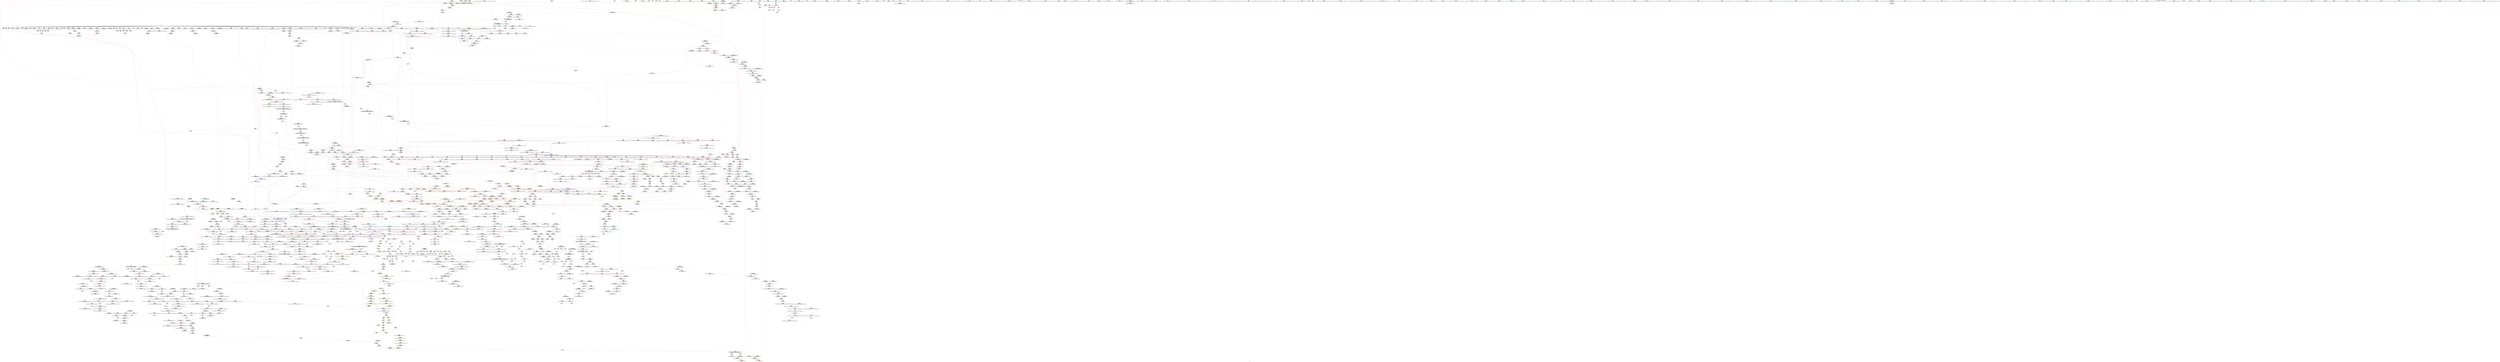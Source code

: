 digraph "SVFG" {
	label="SVFG";

	Node0x563825237030 [shape=record,color=grey,label="{NodeID: 0\nNullPtr|{|<s57>77}}"];
	Node0x563825237030 -> Node0x5638252d0980[style=solid];
	Node0x563825237030 -> Node0x5638252d0a80[style=solid];
	Node0x563825237030 -> Node0x5638252d0b50[style=solid];
	Node0x563825237030 -> Node0x5638252d0c20[style=solid];
	Node0x563825237030 -> Node0x5638252d0cf0[style=solid];
	Node0x563825237030 -> Node0x5638252d0dc0[style=solid];
	Node0x563825237030 -> Node0x5638252d0e90[style=solid];
	Node0x563825237030 -> Node0x5638252d0f60[style=solid];
	Node0x563825237030 -> Node0x5638252d1030[style=solid];
	Node0x563825237030 -> Node0x5638252d1100[style=solid];
	Node0x563825237030 -> Node0x5638252d11d0[style=solid];
	Node0x563825237030 -> Node0x5638252d12a0[style=solid];
	Node0x563825237030 -> Node0x5638252d1370[style=solid];
	Node0x563825237030 -> Node0x5638252d1440[style=solid];
	Node0x563825237030 -> Node0x5638252d1510[style=solid];
	Node0x563825237030 -> Node0x5638252d15e0[style=solid];
	Node0x563825237030 -> Node0x5638252d16b0[style=solid];
	Node0x563825237030 -> Node0x5638252d1780[style=solid];
	Node0x563825237030 -> Node0x5638252d1850[style=solid];
	Node0x563825237030 -> Node0x5638252c5560[style=solid];
	Node0x563825237030 -> Node0x5638252c5630[style=solid];
	Node0x563825237030 -> Node0x5638252c5700[style=solid];
	Node0x563825237030 -> Node0x5638252c57d0[style=solid];
	Node0x563825237030 -> Node0x5638252c58a0[style=solid];
	Node0x563825237030 -> Node0x5638252c5970[style=solid];
	Node0x563825237030 -> Node0x5638252c5a40[style=solid];
	Node0x563825237030 -> Node0x5638252c5b10[style=solid];
	Node0x563825237030 -> Node0x5638252c5be0[style=solid];
	Node0x563825237030 -> Node0x5638252c5cb0[style=solid];
	Node0x563825237030 -> Node0x5638252c5d80[style=solid];
	Node0x563825237030 -> Node0x5638252c5e50[style=solid];
	Node0x563825237030 -> Node0x5638252c5f20[style=solid];
	Node0x563825237030 -> Node0x5638252c5ff0[style=solid];
	Node0x563825237030 -> Node0x5638252c60c0[style=solid];
	Node0x563825237030 -> Node0x5638252c6190[style=solid];
	Node0x563825237030 -> Node0x5638252c6260[style=solid];
	Node0x563825237030 -> Node0x5638252c6330[style=solid];
	Node0x563825237030 -> Node0x5638252c6400[style=solid];
	Node0x563825237030 -> Node0x5638252c64d0[style=solid];
	Node0x563825237030 -> Node0x5638252c65a0[style=solid];
	Node0x563825237030 -> Node0x5638252c6670[style=solid];
	Node0x563825237030 -> Node0x5638252c6740[style=solid];
	Node0x563825237030 -> Node0x5638252c6810[style=solid];
	Node0x563825237030 -> Node0x5638252c68e0[style=solid];
	Node0x563825237030 -> Node0x5638252c69b0[style=solid];
	Node0x563825237030 -> Node0x5638252c6a80[style=solid];
	Node0x563825237030 -> Node0x563825303040[style=solid];
	Node0x563825237030 -> Node0x563825306e30[style=solid];
	Node0x563825237030 -> Node0x563825306f00[style=solid];
	Node0x563825237030 -> Node0x563825306fd0[style=solid];
	Node0x563825237030 -> Node0x563825309fc0[style=solid];
	Node0x563825237030 -> Node0x56382530a090[style=solid];
	Node0x563825237030 -> Node0x56382530a160[style=solid];
	Node0x563825237030 -> Node0x56382530ab20[style=solid];
	Node0x563825237030 -> Node0x563824a53d80[style=solid];
	Node0x563825237030 -> Node0x5638253418f0[style=solid];
	Node0x563825237030 -> Node0x563825341ef0[style=solid];
	Node0x563825237030:s57 -> Node0x5638254a27a0[style=solid,color=red];
	Node0x5638252c8580 [shape=record,color=black,label="{NodeID: 443\n548\<--547\n\<--this1\n_ZNSt6vectorIiSaIiEE5beginEv\n}"];
	Node0x5638252c8580 -> Node0x5638252e2020[style=solid];
	Node0x5638252c8580 -> Node0x5638252e20f0[style=solid];
	Node0x5638253b2dc0 [shape=record,color=yellow,style=double,label="{NodeID: 3100\n28V_4 = CSCHI(MR_28V_3)\npts\{919 \}\nCS[]|{<s0>49}}"];
	Node0x5638253b2dc0:s0 -> Node0x5638253adec0[style=dashed,color=blue];
	Node0x5638252d7900 [shape=record,color=red,label="{NodeID: 886\n618\<--617\n\<--_M_finish\n_ZNSt6vectorIiSaIiEED2Ev\n|{<s0>59}}"];
	Node0x5638252d7900:s0 -> Node0x5638254a0860[style=solid,color=red];
	Node0x5638253c81b0 [shape=record,color=yellow,style=double,label="{NodeID: 2436\n81V_1 = ENCHI(MR_81V_0)\npts\{610000 710000 770000 790000 \}\nFun[_ZNSt12_Vector_baseIiSaIiEED2Ev]}"];
	Node0x5638253c81b0 -> Node0x5638252d8390[style=dashed];
	Node0x5638253c81b0 -> Node0x5638252d8530[style=dashed];
	Node0x56382530da40 [shape=record,color=blue,label="{NodeID: 1329\n1822\<--1809\ncoerce.dive\<--__first.coerce\n_ZSt4copyISt13move_iteratorIPiES1_ET0_T_S4_S3_\n}"];
	Node0x56382530da40 -> Node0x563825302480[style=dashed];
	Node0x5638252c0be0 [shape=record,color=green,label="{NodeID: 222\n1313\<--1314\n_ZSt34__uninitialized_move_if_noexcept_aIPiS0_SaIiEET0_T_S3_S2_RT1_\<--_ZSt34__uninitialized_move_if_noexcept_aIPiS0_SaIiEET0_T_S3_S2_RT1__field_insensitive\n}"];
	Node0x5638252e3e30 [shape=record,color=purple,label="{NodeID: 665\n1058\<--1057\nincdec.ptr\<--\n_ZSt10__fill_n_aIPimiEN9__gnu_cxx11__enable_ifIXsr11__is_scalarIT1_EE7__valueET_E6__typeES4_T0_RKS3_\n}"];
	Node0x5638252e3e30 -> Node0x563825308f80[style=solid];
	Node0x56382549f900 [shape=record,color=black,label="{NodeID: 3322\n648 = PHI(385, )\n0th arg _ZN9__gnu_cxx13new_allocatorIiED2Ev }"];
	Node0x56382549f900 -> Node0x5638253062d0[style=solid];
	Node0x563825302620 [shape=record,color=red,label="{NodeID: 1108\n2335\<--2334\ndummyVal\<--offset_0\n_ZNSt11__copy_moveILb1ELb1ESt26random_access_iterator_tagE8__copy_mIiEEPT_PKS3_S6_S4_\n}"];
	Node0x563825302620 -> Node0x56382530e810[style=solid];
	Node0x56382526ea90 [shape=record,color=green,label="{NodeID: 1\n7\<--1\n__dso_handle\<--dummyObj\nGlob }"];
	Node0x5638252c8650 [shape=record,color=black,label="{NodeID: 444\n540\<--555\n_ZNSt6vectorIiSaIiEE5beginEv_ret\<--\n_ZNSt6vectorIiSaIiEE5beginEv\n|{<s0>20|<s1>50|<s2>98}}"];
	Node0x5638252c8650:s0 -> Node0x56382548e8a0[style=solid,color=blue];
	Node0x5638252c8650:s1 -> Node0x5638254902e0[style=solid,color=blue];
	Node0x5638252c8650:s2 -> Node0x563825492b40[style=solid,color=blue];
	Node0x5638253b2f20 [shape=record,color=yellow,style=double,label="{NodeID: 3101\n28V_2 = CSCHI(MR_28V_1)\npts\{919 \}\nCS[]|{<s0>105|<s1>108}}"];
	Node0x5638253b2f20:s0 -> Node0x5638253b2c60[style=dashed,color=blue];
	Node0x5638253b2f20:s1 -> Node0x5638253b2dc0[style=dashed,color=blue];
	Node0x5638252d79d0 [shape=record,color=red,label="{NodeID: 887\n645\<--642\nthis1\<--this.addr\n_ZN9__gnu_cxx13new_allocatorIiEC2Ev\n}"];
	Node0x5638253c8320 [shape=record,color=yellow,style=double,label="{NodeID: 2437\n159V_1 = ENCHI(MR_159V_0)\npts\{610002 710002 770002 790002 \}\nFun[_ZNSt12_Vector_baseIiSaIiEED2Ev]}"];
	Node0x5638253c8320 -> Node0x5638252d8460[style=dashed];
	Node0x56382530db10 [shape=record,color=blue,label="{NodeID: 1330\n1824\<--1810\ncoerce.dive1\<--__last.coerce\n_ZSt4copyISt13move_iteratorIPiES1_ET0_T_S4_S3_\n}"];
	Node0x56382530db10 -> Node0x563825302550[style=dashed];
	Node0x5638252c0ce0 [shape=record,color=green,label="{NodeID: 223\n1349\<--1350\n_ZNSt16allocator_traitsISaIiEE7destroyIiEEvRS0_PT_\<--_ZNSt16allocator_traitsISaIiEE7destroyIiEEvRS0_PT__field_insensitive\n}"];
	Node0x5638252e3f00 [shape=record,color=purple,label="{NodeID: 666\n1087\<--1083\n_M_impl\<--this1\n_ZNSt12_Vector_baseIiSaIiEE13_M_deallocateEPim\n}"];
	Node0x5638252e3f00 -> Node0x5638252da340[style=solid];
	Node0x56382549fa10 [shape=record,color=black,label="{NodeID: 3323\n2271 = PHI(2234, 2242, 2248, )\n0th arg _ZSt12__niter_baseIPiSt6vectorIiSaIiEEET_N9__gnu_cxx17__normal_iteratorIS4_T0_EE }"];
	Node0x56382549fa10 -> Node0x563825310ca0[style=solid];
	Node0x5638253026f0 [shape=record,color=red,label="{NodeID: 1109\n2338\<--2337\ndummyVal\<--offset_0\n_ZNSt6vectorIiSaIiEE8_M_eraseEN9__gnu_cxx17__normal_iteratorIPiS1_EE\n}"];
	Node0x5638253026f0 -> Node0x56382530f5e0[style=solid];
	Node0x5638252b8580 [shape=record,color=green,label="{NodeID: 2\n8\<--1\n.str\<--dummyObj\nGlob }"];
	Node0x5638252c8720 [shape=record,color=black,label="{NodeID: 445\n557\<--578\n_ZNK9__gnu_cxx17__normal_iteratorIPiSt6vectorIiSaIiEEEplEl_ret\<--\n_ZNK9__gnu_cxx17__normal_iteratorIPiSt6vectorIiSaIiEEEplEl\n|{<s0>21|<s1>53|<s2>163|<s3>166}}"];
	Node0x5638252c8720:s0 -> Node0x56382548e9e0[style=solid,color=blue];
	Node0x5638252c8720:s1 -> Node0x5638254906a0[style=solid,color=blue];
	Node0x5638252c8720:s2 -> Node0x5638254953e0[style=solid,color=blue];
	Node0x5638252c8720:s3 -> Node0x563825495770[style=solid,color=blue];
	Node0x5638253b3080 [shape=record,color=yellow,style=double,label="{NodeID: 3102\n28V_2 = CSCHI(MR_28V_1)\npts\{919 \}\nCS[]|{<s0>142}}"];
	Node0x5638253b3080:s0 -> Node0x5638253b2130[style=dashed,color=blue];
	Node0x5638252d7aa0 [shape=record,color=red,label="{NodeID: 888\n652\<--649\nthis1\<--this.addr\n_ZN9__gnu_cxx13new_allocatorIiED2Ev\n}"];
	Node0x5638253c8490 [shape=record,color=yellow,style=double,label="{NodeID: 2438\n334V_1 = ENCHI(MR_334V_0)\npts\{2110 \}\nFun[_ZN9__gnu_cxx17__normal_iteratorIPKiSt6vectorIiSaIiEEEC2ERKS2_]}"];
	Node0x5638253c8490 -> Node0x563825301ed0[style=dashed];
	Node0x56382530dbe0 [shape=record,color=blue,label="{NodeID: 1331\n1816\<--1811\n__result.addr\<--__result\n_ZSt4copyISt13move_iteratorIPiES1_ET0_T_S4_S3_\n}"];
	Node0x56382530dbe0 -> Node0x5638252feee0[style=dashed];
	Node0x5638252c0de0 [shape=record,color=green,label="{NodeID: 224\n1358\<--1359\n__cxa_end_catch\<--__cxa_end_catch_field_insensitive\n}"];
	Node0x5638252e3fd0 [shape=record,color=purple,label="{NodeID: 667\n1201\<--1200\n_M_impl\<--this1\n_ZNSt12_Vector_baseIiSaIiEEC2Ev\n|{<s0>93}}"];
	Node0x5638252e3fd0:s0 -> Node0x563825499820[style=solid,color=red];
	Node0x56382549fba0 [shape=record,color=black,label="{NodeID: 3324\n1677 = PHI(1584, )\n0th arg _ZSt22__uninitialized_copy_aISt13move_iteratorIPiES1_iET0_T_S4_S3_RSaIT1_E }"];
	Node0x56382549fba0 -> Node0x56382530cba0[style=solid];
	Node0x5638253027c0 [shape=record,color=red,label="{NodeID: 1110\n2341\<--2340\ndummyVal\<--offset_0\n_ZNSt6vectorIiSaIiEE8_M_eraseEN9__gnu_cxx17__normal_iteratorIPiS1_EE\n}"];
	Node0x5638253027c0 -> Node0x56382530f850[style=solid];
	Node0x5638252b8610 [shape=record,color=green,label="{NodeID: 3\n10\<--1\n.str.1\<--dummyObj\nGlob }"];
	Node0x5638252c87f0 [shape=record,color=black,label="{NodeID: 446\n611\<--610\n\<--this1\n_ZNSt6vectorIiSaIiEED2Ev\n}"];
	Node0x5638252c87f0 -> Node0x5638252e2430[style=solid];
	Node0x5638252c87f0 -> Node0x5638252e2500[style=solid];
	Node0x5638253b31e0 [shape=record,color=yellow,style=double,label="{NodeID: 3103\n28V_2 = CSCHI(MR_28V_1)\npts\{919 \}\nCS[]|{<s0>146}}"];
	Node0x5638253b31e0:s0 -> Node0x5638253b3080[style=dashed,color=blue];
	Node0x5638252d7b70 [shape=record,color=red,label="{NodeID: 889\n671\<--658\nthis1\<--this.addr\n_ZNSt12_Vector_baseIiSaIiEEC2EmRKS0_\n|{|<s1>64}}"];
	Node0x5638252d7b70 -> Node0x5638252e2770[style=solid];
	Node0x5638252d7b70:s1 -> Node0x5638254a1e20[style=solid,color=red];
	Node0x56382530dcb0 [shape=record,color=blue, style = dotted,label="{NodeID: 1332\n2327\<--2329\noffset_0\<--dummyVal\n_ZSt4copyISt13move_iteratorIPiES1_ET0_T_S4_S3_\n}"];
	Node0x56382530dcb0 -> Node0x5638252fefb0[style=dashed];
	Node0x5638252c0ee0 [shape=record,color=green,label="{NodeID: 225\n1371\<--1372\n__cxa_rethrow\<--__cxa_rethrow_field_insensitive\n}"];
	Node0x5638252e40a0 [shape=record,color=purple,label="{NodeID: 668\n1214\<--1211\n_M_start\<--this1\n_ZNSt12_Vector_baseIiSaIiEE12_Vector_implC2Ev\n}"];
	Node0x5638252e40a0 -> Node0x563825309fc0[style=solid];
	Node0x56382549fcb0 [shape=record,color=black,label="{NodeID: 3325\n1678 = PHI(1586, )\n1st arg _ZSt22__uninitialized_copy_aISt13move_iteratorIPiES1_iET0_T_S4_S3_RSaIT1_E }"];
	Node0x56382549fcb0 -> Node0x56382530cc70[style=solid];
	Node0x563825302890 [shape=record,color=red,label="{NodeID: 1111\n2344\<--2343\ndummyVal\<--offset_0\n_ZSt4moveIN9__gnu_cxx17__normal_iteratorIPiSt6vectorIiSaIiEEEES6_ET0_T_S8_S7_\n}"];
	Node0x563825302890 -> Node0x563825310070[style=solid];
	Node0x5638252b88e0 [shape=record,color=green,label="{NodeID: 4\n12\<--1\n.str.2\<--dummyObj\nGlob }"];
	Node0x5638252c88c0 [shape=record,color=black,label="{NodeID: 447\n615\<--610\n\<--this1\n_ZNSt6vectorIiSaIiEED2Ev\n}"];
	Node0x5638252c88c0 -> Node0x5638252e25d0[style=solid];
	Node0x5638252c88c0 -> Node0x5638252e26a0[style=solid];
	Node0x5638253b3340 [shape=record,color=yellow,style=double,label="{NodeID: 3104\n28V_2 = CSCHI(MR_28V_1)\npts\{919 \}\nCS[]|{<s0>149}}"];
	Node0x5638253b3340:s0 -> Node0x5638253b31e0[style=dashed,color=blue];
	Node0x5638252d7c40 [shape=record,color=red,label="{NodeID: 890\n677\<--660\n\<--__n.addr\n_ZNSt12_Vector_baseIiSaIiEEC2EmRKS0_\n|{<s0>64}}"];
	Node0x5638252d7c40:s0 -> Node0x5638254a1f30[style=solid,color=red];
	Node0x56382530dd80 [shape=record,color=blue, style = dotted,label="{NodeID: 1333\n2330\<--2332\noffset_0\<--dummyVal\n_ZSt4copyISt13move_iteratorIPiES1_ET0_T_S4_S3_\n}"];
	Node0x56382530dd80 -> Node0x5638252ff080[style=dashed];
	Node0x5638252c0fe0 [shape=record,color=green,label="{NodeID: 226\n1434\<--1435\nretval\<--retval_field_insensitive\n_ZNSt6vectorIiSaIiEE3endEv\n|{|<s1>120}}"];
	Node0x5638252c0fe0 -> Node0x5638252e5760[style=solid];
	Node0x5638252c0fe0:s1 -> Node0x5638254a0e20[style=solid,color=red];
	Node0x5638252e4170 [shape=record,color=purple,label="{NodeID: 669\n1216\<--1211\n_M_finish\<--this1\n_ZNSt12_Vector_baseIiSaIiEE12_Vector_implC2Ev\n}"];
	Node0x5638252e4170 -> Node0x56382530a090[style=solid];
	Node0x56382549fdc0 [shape=record,color=black,label="{NodeID: 3326\n1679 = PHI(1581, )\n2nd arg _ZSt22__uninitialized_copy_aISt13move_iteratorIPiES1_iET0_T_S4_S3_RSaIT1_E }"];
	Node0x56382549fdc0 -> Node0x56382530cd40[style=solid];
	Node0x563825302960 [shape=record,color=red,label="{NodeID: 1112\n2347\<--2346\ndummyVal\<--offset_0\n_ZSt4moveIN9__gnu_cxx17__normal_iteratorIPiSt6vectorIiSaIiEEEES6_ET0_T_S8_S7_\n}"];
	Node0x563825302960 -> Node0x563825310210[style=solid];
	Node0x5638252b8970 [shape=record,color=green,label="{NodeID: 5\n14\<--1\n.str.3\<--dummyObj\nGlob }"];
	Node0x5638252c8990 [shape=record,color=black,label="{NodeID: 448\n619\<--610\n\<--this1\n_ZNSt6vectorIiSaIiEED2Ev\n|{<s0>58}}"];
	Node0x5638252c8990:s0 -> Node0x56382549c7e0[style=solid,color=red];
	Node0x5638253b34a0 [shape=record,color=yellow,style=double,label="{NodeID: 3105\n28V_2 = CSCHI(MR_28V_1)\npts\{919 \}\nCS[]|{<s0>154}}"];
	Node0x5638253b34a0:s0 -> Node0x5638253b3340[style=dashed,color=blue];
	Node0x5638252d7d10 [shape=record,color=red,label="{NodeID: 891\n673\<--662\n\<--__a.addr\n_ZNSt12_Vector_baseIiSaIiEEC2EmRKS0_\n|{<s0>63}}"];
	Node0x5638252d7d10:s0 -> Node0x5638254a37e0[style=solid,color=red];
	Node0x56382530de50 [shape=record,color=blue,label="{NodeID: 1334\n1850\<--1847\n__first.addr\<--__first\n_ZSt14__copy_move_a2ILb1EPiS0_ET1_T0_S2_S1_\n}"];
	Node0x56382530de50 -> Node0x5638252ff150[style=dashed];
	Node0x5638252c10b0 [shape=record,color=green,label="{NodeID: 227\n1436\<--1437\nthis.addr\<--this.addr_field_insensitive\n_ZNSt6vectorIiSaIiEE3endEv\n}"];
	Node0x5638252c10b0 -> Node0x5638252fc7e0[style=solid];
	Node0x5638252c10b0 -> Node0x56382530b410[style=solid];
	Node0x5638252e4240 [shape=record,color=purple,label="{NodeID: 670\n1218\<--1211\n_M_end_of_storage\<--this1\n_ZNSt12_Vector_baseIiSaIiEE12_Vector_implC2Ev\n}"];
	Node0x5638252e4240 -> Node0x56382530a160[style=solid];
	Node0x56382549fed0 [shape=record,color=black,label="{NodeID: 3327\n1680 = PHI(1582, )\n3rd arg _ZSt22__uninitialized_copy_aISt13move_iteratorIPiES1_iET0_T_S4_S3_RSaIT1_E }"];
	Node0x56382549fed0 -> Node0x56382530ce10[style=solid];
	Node0x563825302a30 [shape=record,color=red,label="{NodeID: 1113\n2350\<--2349\ndummyVal\<--offset_0\n_ZSt4moveIN9__gnu_cxx17__normal_iteratorIPiSt6vectorIiSaIiEEEES6_ET0_T_S8_S7_\n}"];
	Node0x563825302a30 -> Node0x5638253103b0[style=solid];
	Node0x5638252b8a00 [shape=record,color=green,label="{NodeID: 6\n16\<--1\n.str.4\<--dummyObj\nGlob }"];
	Node0x5638252c8a60 [shape=record,color=black,label="{NodeID: 449\n626\<--610\n\<--this1\n_ZNSt6vectorIiSaIiEED2Ev\n|{<s0>60}}"];
	Node0x5638252c8a60:s0 -> Node0x56382549e4a0[style=solid,color=red];
	Node0x5638253b3600 [shape=record,color=yellow,style=double,label="{NodeID: 3106\n28V_2 = CSCHI(MR_28V_1)\npts\{919 \}\nCS[]|{<s0>158|<s1>189}}"];
	Node0x5638253b3600:s0 -> Node0x5638253b34a0[style=dashed,color=blue];
	Node0x5638253b3600:s1 -> Node0x5638253b3b80[style=dashed,color=blue];
	Node0x5638252d7de0 [shape=record,color=red,label="{NodeID: 892\n691\<--664\nexn\<--exn.slot\n_ZNSt12_Vector_baseIiSaIiEEC2EmRKS0_\n}"];
	Node0x56382530df20 [shape=record,color=blue,label="{NodeID: 1335\n1852\<--1848\n__last.addr\<--__last\n_ZSt14__copy_move_a2ILb1EPiS0_ET1_T0_S2_S1_\n}"];
	Node0x56382530df20 -> Node0x5638252ff220[style=dashed];
	Node0x5638252c1180 [shape=record,color=green,label="{NodeID: 228\n1451\<--1452\nthis.addr\<--this.addr_field_insensitive\n_ZN9__gnu_cxx13new_allocatorIiE9constructIiJRKiEEEvPT_DpOT0_\n}"];
	Node0x5638252c1180 -> Node0x5638252fc980[style=solid];
	Node0x5638252c1180 -> Node0x56382530b4e0[style=solid];
	Node0x5638252e4310 [shape=record,color=purple,label="{NodeID: 671\n1269\<--1249\ncoerce.dive\<--__position\n_ZNSt6vectorIiSaIiEE17_M_realloc_insertIJRKiEEEvN9__gnu_cxx17__normal_iteratorIPiS1_EEDpOT_\n}"];
	Node0x5638252e4310 -> Node0x56382530a4a0[style=solid];
	Node0x56382549ffe0 [shape=record,color=black,label="{NodeID: 3328\n816 = PHI(672, 747, 755, )\n0th arg _ZNSt12_Vector_baseIiSaIiEE12_Vector_implD2Ev }"];
	Node0x56382549ffe0 -> Node0x5638253074b0[style=solid];
	Node0x563825302b00 [shape=record,color=red,label="{NodeID: 1114\n2353\<--2352\ndummyVal\<--offset_0\n_ZSt14__copy_move_a2ILb1EN9__gnu_cxx17__normal_iteratorIPiSt6vectorIiSaIiEEEES6_ET1_T0_S8_S7_\n}"];
	Node0x563825302b00 -> Node0x5638253107c0[style=solid];
	Node0x5638252b8a90 [shape=record,color=green,label="{NodeID: 7\n18\<--1\n.str.5\<--dummyObj\nGlob }"];
	Node0x5638252c8b30 [shape=record,color=black,label="{NodeID: 450\n634\<--610\n\<--this1\n_ZNSt6vectorIiSaIiEED2Ev\n|{<s0>61}}"];
	Node0x5638252c8b30:s0 -> Node0x56382549e4a0[style=solid,color=red];
	Node0x5638252d7eb0 [shape=record,color=red,label="{NodeID: 893\n692\<--666\nsel\<--ehselector.slot\n_ZNSt12_Vector_baseIiSaIiEEC2EmRKS0_\n}"];
	Node0x56382530dff0 [shape=record,color=blue,label="{NodeID: 1336\n1854\<--1849\n__result.addr\<--__result\n_ZSt14__copy_move_a2ILb1EPiS0_ET1_T0_S2_S1_\n}"];
	Node0x56382530dff0 -> Node0x5638252ff2f0[style=dashed];
	Node0x5638252c95c0 [shape=record,color=green,label="{NodeID: 229\n1453\<--1454\n__p.addr\<--__p.addr_field_insensitive\n_ZN9__gnu_cxx13new_allocatorIiE9constructIiJRKiEEEvPT_DpOT0_\n}"];
	Node0x5638252c95c0 -> Node0x5638252fca50[style=solid];
	Node0x5638252c95c0 -> Node0x56382530b5b0[style=solid];
	Node0x5638252e43e0 [shape=record,color=purple,label="{NodeID: 672\n1281\<--1259\ncoerce.dive3\<--ref.tmp\n_ZNSt6vectorIiSaIiEE17_M_realloc_insertIJRKiEEEvN9__gnu_cxx17__normal_iteratorIPiS1_EEDpOT_\n}"];
	Node0x5638252e43e0 -> Node0x56382530a7e0[style=solid];
	Node0x5638254a0170 [shape=record,color=black,label="{NodeID: 3329\n425 = PHI(70, 76, )\n0th arg _ZNSt6vectorIiSaIiEE9push_backERKi }"];
	Node0x5638254a0170 -> Node0x5638253050f0[style=solid];
	Node0x563825302bd0 [shape=record,color=red,label="{NodeID: 1115\n2356\<--2355\ndummyVal\<--offset_0\n_ZSt14__copy_move_a2ILb1EN9__gnu_cxx17__normal_iteratorIPiSt6vectorIiSaIiEEEES6_ET1_T0_S8_S7_\n}"];
	Node0x563825302bd0 -> Node0x563825310890[style=solid];
	Node0x5638252b92d0 [shape=record,color=green,label="{NodeID: 8\n21\<--1\n\<--dummyObj\nCan only get source location for instruction, argument, global var or function.}"];
	Node0x5638252c8c00 [shape=record,color=black,label="{NodeID: 451\n706\<--705\n\<--this1\n_ZNSt6vectorIiSaIiEE21_M_default_initializeEm\n}"];
	Node0x5638252c8c00 -> Node0x5638252e2840[style=solid];
	Node0x5638252c8c00 -> Node0x5638252e2910[style=solid];
	Node0x5638253b38c0 [shape=record,color=yellow,style=double,label="{NodeID: 3108\n340V_2 = CSCHI(MR_340V_1)\npts\{21060000 \}\nCS[]}"];
	Node0x5638253b38c0 -> Node0x563825300e90[style=dashed];
	Node0x5638252d7f80 [shape=record,color=red,label="{NodeID: 894\n705\<--699\nthis1\<--this.addr\n_ZNSt6vectorIiSaIiEE21_M_default_initializeEm\n}"];
	Node0x5638252d7f80 -> Node0x5638252c8c00[style=solid];
	Node0x5638252d7f80 -> Node0x5638252c8cd0[style=solid];
	Node0x5638252d7f80 -> Node0x5638252c8da0[style=solid];
	Node0x5638253bc330 [shape=record,color=yellow,style=double,label="{NodeID: 2444\n374V_1 = ENCHI(MR_374V_0)\npts\{5030000 5110000 \}\nFun[_ZN9__gnu_cxxmiIPKiSt6vectorIiSaIiEEEENS_17__normal_iteratorIT_T0_E15difference_typeERKS9_SC_]}"];
	Node0x5638253bc330 -> Node0x563825300b50[style=dashed];
	Node0x5638253bc330 -> Node0x563825300c20[style=dashed];
	Node0x56382530e0c0 [shape=record,color=blue,label="{NodeID: 1337\n1873\<--1870\ncoerce.dive\<--__it.coerce\n_ZSt12__miter_baseIPiEDTcl12__miter_basecldtfp_4baseEEESt13move_iteratorIT_E\n|{<s0>159}}"];
	Node0x56382530e0c0:s0 -> Node0x5638253c3840[style=dashed,color=red];
	Node0x5638252c9690 [shape=record,color=green,label="{NodeID: 230\n1455\<--1456\n__args.addr\<--__args.addr_field_insensitive\n_ZN9__gnu_cxx13new_allocatorIiE9constructIiJRKiEEEvPT_DpOT0_\n}"];
	Node0x5638252c9690 -> Node0x5638252fcb20[style=solid];
	Node0x5638252c9690 -> Node0x56382530b680[style=solid];
	Node0x5638252e44b0 [shape=record,color=purple,label="{NodeID: 673\n1294\<--1293\n_M_impl\<--\n_ZNSt6vectorIiSaIiEE17_M_realloc_insertIJRKiEEEvN9__gnu_cxx17__normal_iteratorIPiS1_EEDpOT_\n}"];
	Node0x5638252e44b0 -> Node0x5638252db6c0[style=solid];
	Node0x5638254a02c0 [shape=record,color=black,label="{NodeID: 3330\n426 = PHI(72, 201, )\n1st arg _ZNSt6vectorIiSaIiEE9push_backERKi }"];
	Node0x5638254a02c0 -> Node0x5638253051c0[style=solid];
	Node0x563825302ca0 [shape=record,color=red,label="{NodeID: 1116\n2359\<--2358\ndummyVal\<--offset_0\n_ZSt14__copy_move_a2ILb1EN9__gnu_cxx17__normal_iteratorIPiSt6vectorIiSaIiEEEES6_ET1_T0_S8_S7_\n}"];
	Node0x563825302ca0 -> Node0x563825310960[style=solid];
	Node0x5638252b9360 [shape=record,color=green,label="{NodeID: 9\n97\<--1\n\<--dummyObj\nCan only get source location for instruction, argument, global var or function.}"];
	Node0x5638252c8cd0 [shape=record,color=black,label="{NodeID: 452\n711\<--705\n\<--this1\n_ZNSt6vectorIiSaIiEE21_M_default_initializeEm\n|{<s0>66}}"];
	Node0x5638252c8cd0:s0 -> Node0x56382549c7e0[style=solid,color=red];
	Node0x5638253b3a20 [shape=record,color=yellow,style=double,label="{NodeID: 3109\n28V_2 = CSCHI(MR_28V_1)\npts\{919 \}\nCS[]|{<s0>169}}"];
	Node0x5638253b3a20:s0 -> Node0x56382538d4b0[style=dashed,color=blue];
	Node0x5638252d8050 [shape=record,color=red,label="{NodeID: 895\n710\<--701\n\<--__n.addr\n_ZNSt6vectorIiSaIiEE21_M_default_initializeEm\n|{<s0>67}}"];
	Node0x5638252d8050:s0 -> Node0x56382549aa30[style=solid,color=red];
	Node0x56382530e190 [shape=record,color=blue,label="{NodeID: 1338\n1886\<--1883\n__first.addr\<--__first\n_ZSt13__copy_move_aILb1EPiS0_ET1_T0_S2_S1_\n}"];
	Node0x56382530e190 -> Node0x5638252ff3c0[style=dashed];
	Node0x5638252c9760 [shape=record,color=green,label="{NodeID: 231\n1471\<--1472\n__t.addr\<--__t.addr_field_insensitive\n_ZSt7forwardIRKiEOT_RNSt16remove_referenceIS2_E4typeE\n}"];
	Node0x5638252c9760 -> Node0x5638252fccc0[style=solid];
	Node0x5638252c9760 -> Node0x56382530b820[style=solid];
	Node0x5638252e4580 [shape=record,color=purple,label="{NodeID: 674\n1304\<--1303\n_M_impl7\<--\n_ZNSt6vectorIiSaIiEE17_M_realloc_insertIJRKiEEEvN9__gnu_cxx17__normal_iteratorIPiS1_EEDpOT_\n}"];
	Node0x5638254a0410 [shape=record,color=black,label="{NodeID: 3331\n1064 = PHI(1013, 1859, 1861, 1863, )\n0th arg _ZSt12__niter_baseIPiET_S1_ }"];
	Node0x5638254a0410 -> Node0x563825309050[style=solid];
	Node0x563825302d70 [shape=record,color=red,label="{NodeID: 1117\n2362\<--2361\ndummyVal\<--offset_0\n_ZSt12__miter_baseIN9__gnu_cxx17__normal_iteratorIPiSt6vectorIiSaIiEEEEET_S7_\n}"];
	Node0x563825302d70 -> Node0x563825310bd0[style=solid];
	Node0x5638252b9420 [shape=record,color=green,label="{NodeID: 10\n137\<--1\n\<--dummyObj\nCan only get source location for instruction, argument, global var or function.}"];
	Node0x5638252c8da0 [shape=record,color=black,label="{NodeID: 453\n716\<--705\n\<--this1\n_ZNSt6vectorIiSaIiEE21_M_default_initializeEm\n}"];
	Node0x5638252c8da0 -> Node0x5638252e29e0[style=solid];
	Node0x5638252c8da0 -> Node0x5638252e2ab0[style=solid];
	Node0x5638253b3b80 [shape=record,color=yellow,style=double,label="{NodeID: 3110\n28V_2 = CSCHI(MR_28V_1)\npts\{919 \}\nCS[]|{<s0>182}}"];
	Node0x5638253b3b80:s0 -> Node0x5638253b3a20[style=dashed,color=blue];
	Node0x5638252d8120 [shape=record,color=red,label="{NodeID: 896\n709\<--708\n\<--_M_start\n_ZNSt6vectorIiSaIiEE21_M_default_initializeEm\n|{<s0>67}}"];
	Node0x5638252d8120:s0 -> Node0x56382549a920[style=solid,color=red];
	Node0x56382530e260 [shape=record,color=blue,label="{NodeID: 1339\n1888\<--1884\n__last.addr\<--__last\n_ZSt13__copy_move_aILb1EPiS0_ET1_T0_S2_S1_\n}"];
	Node0x56382530e260 -> Node0x5638252ff490[style=dashed];
	Node0x5638252c9830 [shape=record,color=green,label="{NodeID: 232\n1480\<--1481\nthis.addr\<--this.addr_field_insensitive\n_ZNKSt6vectorIiSaIiEE12_M_check_lenEmPKc\n}"];
	Node0x5638252c9830 -> Node0x5638252fcd90[style=solid];
	Node0x5638252c9830 -> Node0x56382530b8f0[style=solid];
	Node0x5638252e4650 [shape=record,color=purple,label="{NodeID: 675\n1305\<--1303\n_M_start\<--\n_ZNSt6vectorIiSaIiEE17_M_realloc_insertIJRKiEEEvN9__gnu_cxx17__normal_iteratorIPiS1_EEDpOT_\n}"];
	Node0x5638252e4650 -> Node0x5638252fc090[style=solid];
	Node0x5638254a06d0 [shape=record,color=black,label="{NodeID: 3332\n1152 = PHI(614, 1360, 1377, )\n0th arg _ZSt8_DestroyIPiiEvT_S1_RSaIT0_E }"];
	Node0x5638254a06d0 -> Node0x563825309870[style=solid];
	Node0x563825302e40 [shape=record,color=blue,label="{NodeID: 1118\n2306\<--21\nllvm.global_ctors_0\<--\nGlob }"];
	Node0x5638252b9520 [shape=record,color=green,label="{NodeID: 11\n495\<--1\n\<--dummyObj\nCan only get source location for instruction, argument, global var or function.}"];
	Node0x5638252c8e70 [shape=record,color=black,label="{NodeID: 454\n740\<--736\nsub.ptr.lhs.cast\<--\n_ZNSt12_Vector_baseIiSaIiEED2Ev\n}"];
	Node0x5638252c8e70 -> Node0x56382533ebf0[style=solid];
	Node0x5638253b3ce0 [shape=record,color=yellow,style=double,label="{NodeID: 3111\n310V_2 = CSCHI(MR_310V_1)\npts\{22090000 \}\nCS[]}"];
	Node0x5638253b3ce0 -> Node0x5638253019f0[style=dashed];
	Node0x5638252d81f0 [shape=record,color=red,label="{NodeID: 897\n730\<--723\nthis1\<--this.addr\n_ZNSt12_Vector_baseIiSaIiEED2Ev\n|{|<s8>68}}"];
	Node0x5638252d81f0 -> Node0x5638252e2b80[style=solid];
	Node0x5638252d81f0 -> Node0x5638252e2c50[style=solid];
	Node0x5638252d81f0 -> Node0x5638252e2d20[style=solid];
	Node0x5638252d81f0 -> Node0x5638252e2df0[style=solid];
	Node0x5638252d81f0 -> Node0x5638252e2ec0[style=solid];
	Node0x5638252d81f0 -> Node0x5638252e2f90[style=solid];
	Node0x5638252d81f0 -> Node0x5638252e3060[style=solid];
	Node0x5638252d81f0 -> Node0x5638252e3130[style=solid];
	Node0x5638252d81f0:s8 -> Node0x563825499f20[style=solid,color=red];
	Node0x56382530e330 [shape=record,color=blue,label="{NodeID: 1340\n1890\<--1885\n__result.addr\<--__result\n_ZSt13__copy_move_aILb1EPiS0_ET1_T0_S2_S1_\n}"];
	Node0x56382530e330 -> Node0x5638252ff560[style=dashed];
	Node0x5638252c9900 [shape=record,color=green,label="{NodeID: 233\n1482\<--1483\n__n.addr\<--__n.addr_field_insensitive\n_ZNKSt6vectorIiSaIiEE12_M_check_lenEmPKc\n|{|<s2>127}}"];
	Node0x5638252c9900 -> Node0x5638252fce60[style=solid];
	Node0x5638252c9900 -> Node0x56382530b9c0[style=solid];
	Node0x5638252c9900:s2 -> Node0x56382549b600[style=solid,color=red];
	Node0x5638252e4720 [shape=record,color=purple,label="{NodeID: 676\n1317\<--1316\nincdec.ptr\<--\n_ZNSt6vectorIiSaIiEE17_M_realloc_insertIJRKiEEEvN9__gnu_cxx17__normal_iteratorIPiS1_EEDpOT_\n}"];
	Node0x5638252e4720 -> Node0x56382530acc0[style=solid];
	Node0x5638254a0860 [shape=record,color=black,label="{NodeID: 3333\n1153 = PHI(618, 1361, 1381, )\n1st arg _ZSt8_DestroyIPiiEvT_S1_RSaIT0_E }"];
	Node0x5638254a0860 -> Node0x563825309940[style=solid];
	Node0x563825302f40 [shape=record,color=blue,label="{NodeID: 1119\n2307\<--22\nllvm.global_ctors_1\<--_GLOBAL__sub_I_lukasP_2_0.cpp\nGlob }"];
	Node0x5638252b9620 [shape=record,color=green,label="{NodeID: 12\n864\<--1\n\<--dummyObj\nCan only get source location for instruction, argument, global var or function.}"];
	Node0x5638252c8f40 [shape=record,color=black,label="{NodeID: 455\n741\<--739\nsub.ptr.rhs.cast\<--\n_ZNSt12_Vector_baseIiSaIiEED2Ev\n}"];
	Node0x5638252c8f40 -> Node0x56382533ebf0[style=solid];
	Node0x5638254778d0 [shape=record,color=black,label="{NodeID: 3112\n697 = PHI(348, )\n0th arg _ZNSt6vectorIiSaIiEE21_M_default_initializeEm }"];
	Node0x5638254778d0 -> Node0x5638253067b0[style=solid];
	Node0x5638252d82c0 [shape=record,color=red,label="{NodeID: 898\n758\<--725\nexn\<--exn.slot\n_ZNSt12_Vector_baseIiSaIiEED2Ev\n|{<s0>71}}"];
	Node0x5638252d82c0:s0 -> Node0x56382549dd20[style=solid,color=red];
	Node0x56382530e400 [shape=record,color=blue,label="{NodeID: 1341\n1892\<--975\n__simple\<--\n_ZSt13__copy_move_aILb1EPiS0_ET1_T0_S2_S1_\n}"];
	Node0x5638252c99d0 [shape=record,color=green,label="{NodeID: 234\n1484\<--1485\n__s.addr\<--__s.addr_field_insensitive\n_ZNKSt6vectorIiSaIiEE12_M_check_lenEmPKc\n}"];
	Node0x5638252c99d0 -> Node0x5638252fcf30[style=solid];
	Node0x5638252c99d0 -> Node0x56382530ba90[style=solid];
	Node0x5638252e47f0 [shape=record,color=purple,label="{NodeID: 677\n1322\<--1321\n_M_impl13\<--\n_ZNSt6vectorIiSaIiEE17_M_realloc_insertIJRKiEEEvN9__gnu_cxx17__normal_iteratorIPiS1_EEDpOT_\n}"];
	Node0x5638254a09f0 [shape=record,color=black,label="{NodeID: 3334\n1154 = PHI(620, 1363, 1383, )\n2nd arg _ZSt8_DestroyIPiiEvT_S1_RSaIT0_E }"];
	Node0x5638254a09f0 -> Node0x563825309a10[style=solid];
	Node0x563825303040 [shape=record,color=blue, style = dotted,label="{NodeID: 1120\n2308\<--3\nllvm.global_ctors_2\<--dummyVal\nGlob }"];
	Node0x5638252b9720 [shape=record,color=green,label="{NodeID: 13\n931\<--1\n\<--dummyObj\nCan only get source location for instruction, argument, global var or function.}"];
	Node0x5638252c9010 [shape=record,color=black,label="{NodeID: 456\n771\<--770\n\<--this1\n_ZNSt12_Vector_baseIiSaIiEE12_Vector_implC2ERKS0_\n|{<s0>72}}"];
	Node0x5638252c9010:s0 -> Node0x563825497aa0[style=solid,color=red];
	Node0x563825478010 [shape=record,color=black,label="{NodeID: 3113\n698 = PHI(355, )\n1st arg _ZNSt6vectorIiSaIiEE21_M_default_initializeEm }"];
	Node0x563825478010 -> Node0x563825306880[style=solid];
	Node0x5638252d8390 [shape=record,color=red,label="{NodeID: 899\n733\<--732\n\<--_M_start\n_ZNSt12_Vector_baseIiSaIiEED2Ev\n|{<s0>68}}"];
	Node0x5638252d8390:s0 -> Node0x56382549a0b0[style=solid,color=red];
	Node0x56382530e4d0 [shape=record,color=blue,label="{NodeID: 1342\n1909\<--1906\n__first.addr\<--__first\n_ZNSt11__copy_moveILb1ELb1ESt26random_access_iterator_tagE8__copy_mIiEEPT_PKS3_S6_S4_\n}"];
	Node0x56382530e4d0 -> Node0x5638252ff630[style=dashed];
	Node0x56382530e4d0 -> Node0x5638252ff700[style=dashed];
	Node0x5638252c9aa0 [shape=record,color=green,label="{NodeID: 235\n1486\<--1487\n__len\<--__len_field_insensitive\n_ZNKSt6vectorIiSaIiEE12_M_check_lenEmPKc\n}"];
	Node0x5638252c9aa0 -> Node0x5638252fd000[style=solid];
	Node0x5638252c9aa0 -> Node0x5638252fd0d0[style=solid];
	Node0x5638252c9aa0 -> Node0x5638252fd1a0[style=solid];
	Node0x5638252c9aa0 -> Node0x56382530bc30[style=solid];
	Node0x5638252e48c0 [shape=record,color=purple,label="{NodeID: 678\n1323\<--1321\n_M_finish\<--\n_ZNSt6vectorIiSaIiEE17_M_realloc_insertIJRKiEEEvN9__gnu_cxx17__normal_iteratorIPiS1_EEDpOT_\n}"];
	Node0x5638252e48c0 -> Node0x5638252fc300[style=solid];
	Node0x5638254a0b80 [shape=record,color=black,label="{NodeID: 3335\n1600 = PHI(1344, 2069, )\n0th arg _ZNSt16allocator_traitsISaIiEE7destroyIiEEvRS0_PT_ }"];
	Node0x5638254a0b80 -> Node0x56382530c450[style=solid];
	Node0x563825303140 [shape=record,color=blue,label="{NodeID: 1121\n50\<--97\nretval\<--\nmain\n}"];
	Node0x563825303140 -> Node0x5638252d3ce0[style=dashed];
	Node0x5638252b9820 [shape=record,color=green,label="{NodeID: 14\n975\<--1\n\<--dummyObj\nCan only get source location for instruction, argument, global var or function.}"];
	Node0x5638252c90e0 [shape=record,color=black,label="{NodeID: 457\n821\<--820\n\<--this1\n_ZNSt12_Vector_baseIiSaIiEE12_Vector_implD2Ev\n|{<s0>74}}"];
	Node0x5638252c90e0:s0 -> Node0x563825499aa0[style=solid,color=red];
	Node0x563825489ff0 [shape=record,color=black,label="{NodeID: 3114\n842 = PHI(834, )\n0th arg _ZN9__gnu_cxx13new_allocatorIiEC2ERKS1_ }"];
	Node0x563825489ff0 -> Node0x563825307720[style=solid];
	Node0x5638252d8460 [shape=record,color=red,label="{NodeID: 900\n736\<--735\n\<--_M_end_of_storage\n_ZNSt12_Vector_baseIiSaIiEED2Ev\n}"];
	Node0x5638252d8460 -> Node0x5638252c8e70[style=solid];
	Node0x56382530e5a0 [shape=record,color=blue,label="{NodeID: 1343\n1911\<--1907\n__last.addr\<--__last\n_ZNSt11__copy_moveILb1ELb1ESt26random_access_iterator_tagE8__copy_mIiEEPT_PKS3_S6_S4_\n}"];
	Node0x56382530e5a0 -> Node0x5638252ff7d0[style=dashed];
	Node0x5638252c9b70 [shape=record,color=green,label="{NodeID: 236\n1488\<--1489\nref.tmp\<--ref.tmp_field_insensitive\n_ZNKSt6vectorIiSaIiEE12_M_check_lenEmPKc\n|{|<s1>127}}"];
	Node0x5638252c9b70 -> Node0x56382530bb60[style=solid];
	Node0x5638252c9b70:s1 -> Node0x56382549b4f0[style=solid,color=red];
	Node0x5638252e4990 [shape=record,color=purple,label="{NodeID: 679\n1343\<--1342\n_M_impl17\<--\n_ZNSt6vectorIiSaIiEE17_M_realloc_insertIJRKiEEEvN9__gnu_cxx17__normal_iteratorIPiS1_EEDpOT_\n}"];
	Node0x5638252e4990 -> Node0x5638252db790[style=solid];
	Node0x5638254a0cd0 [shape=record,color=black,label="{NodeID: 3336\n1601 = PHI(1347, 2073, )\n1st arg _ZNSt16allocator_traitsISaIiEE7destroyIiEEvRS0_PT_ }"];
	Node0x5638254a0cd0 -> Node0x56382530c520[style=solid];
	Node0x563825303210 [shape=record,color=blue,label="{NodeID: 1122\n54\<--97\nsd\<--\nmain\n}"];
	Node0x563825303210 -> Node0x56382539d0c0[style=dashed];
	Node0x5638252b9920 [shape=record,color=green,label="{NodeID: 15\n1055\<--1\n\<--dummyObj\nCan only get source location for instruction, argument, global var or function.}"];
	Node0x5638252c91b0 [shape=record,color=black,label="{NodeID: 458\n834\<--833\n\<--this1\n_ZNSaIiEC2ERKS_\n|{<s0>75}}"];
	Node0x5638252c91b0:s0 -> Node0x563825489ff0[style=solid,color=red];
	Node0x56382548e330 [shape=record,color=black,label="{NodeID: 3115\n99 = PHI()\n}"];
	Node0x5638252d8530 [shape=record,color=red,label="{NodeID: 901\n739\<--738\n\<--_M_start4\n_ZNSt12_Vector_baseIiSaIiEED2Ev\n}"];
	Node0x5638252d8530 -> Node0x5638252c8f40[style=solid];
	Node0x56382530e670 [shape=record,color=blue,label="{NodeID: 1344\n1913\<--1908\n__result.addr\<--__result\n_ZNSt11__copy_moveILb1ELb1ESt26random_access_iterator_tagE8__copy_mIiEEPT_PKS3_S6_S4_\n}"];
	Node0x56382530e670 -> Node0x5638252ff8a0[style=dashed];
	Node0x56382530e670 -> Node0x5638252ff970[style=dashed];
	Node0x5638252c9c40 [shape=record,color=green,label="{NodeID: 237\n1495\<--1496\n_ZNKSt6vectorIiSaIiEE8max_sizeEv\<--_ZNKSt6vectorIiSaIiEE8max_sizeEv_field_insensitive\n}"];
	Node0x5638252e4a60 [shape=record,color=purple,label="{NodeID: 680\n1375\<--1374\n_M_impl25\<--\n_ZNSt6vectorIiSaIiEE17_M_realloc_insertIJRKiEEEvN9__gnu_cxx17__normal_iteratorIPiS1_EEDpOT_\n}"];
	Node0x5638254a0e20 [shape=record,color=black,label="{NodeID: 3337\n1991 = PHI(542, 560, 1434, 2208, )\n0th arg _ZN9__gnu_cxx17__normal_iteratorIPiSt6vectorIiSaIiEEEC2ERKS1_ }"];
	Node0x5638254a0e20 -> Node0x56382530ee90[style=solid];
	Node0x5638253032e0 [shape=record,color=blue,label="{NodeID: 1123\n68\<--97\ni\<--\nmain\n}"];
	Node0x5638253032e0 -> Node0x5638252d4840[style=dashed];
	Node0x5638253032e0 -> Node0x5638252d4910[style=dashed];
	Node0x5638253032e0 -> Node0x5638252d49e0[style=dashed];
	Node0x5638253032e0 -> Node0x5638253033b0[style=dashed];
	Node0x5638253032e0 -> Node0x56382539d5c0[style=dashed];
	Node0x5638252b9a20 [shape=record,color=green,label="{NodeID: 16\n1276\<--1\n\<--dummyObj\nCan only get source location for instruction, argument, global var or function.|{<s0>97|<s1>163|<s2>166}}"];
	Node0x5638252b9a20:s0 -> Node0x56382549ad60[style=solid,color=red];
	Node0x5638252b9a20:s1 -> Node0x5638254a34d0[style=solid,color=red];
	Node0x5638252b9a20:s2 -> Node0x5638254a34d0[style=solid,color=red];
	Node0x5638252c9280 [shape=record,color=black,label="{NodeID: 459\n836\<--835\n\<--\n_ZNSaIiEC2ERKS_\n|{<s0>75}}"];
	Node0x5638252c9280:s0 -> Node0x563825492320[style=solid,color=red];
	Node0x56382548e430 [shape=record,color=black,label="{NodeID: 3116\n133 = PHI()\n}"];
	Node0x5638252d8600 [shape=record,color=red,label="{NodeID: 902\n770\<--764\nthis1\<--this.addr\n_ZNSt12_Vector_baseIiSaIiEE12_Vector_implC2ERKS0_\n}"];
	Node0x5638252d8600 -> Node0x5638252c9010[style=solid];
	Node0x5638252d8600 -> Node0x5638252e3200[style=solid];
	Node0x5638252d8600 -> Node0x5638252e32d0[style=solid];
	Node0x5638252d8600 -> Node0x5638252e33a0[style=solid];
	Node0x56382530e740 [shape=record,color=blue,label="{NodeID: 1345\n1915\<--1925\n_Num\<--sub.ptr.div\n_ZNSt11__copy_moveILb1ELb1ESt26random_access_iterator_tagE8__copy_mIiEEPT_PKS3_S6_S4_\n}"];
	Node0x56382530e740 -> Node0x5638252ffa40[style=dashed];
	Node0x56382530e740 -> Node0x5638252ffb10[style=dashed];
	Node0x56382530e740 -> Node0x5638252ffbe0[style=dashed];
	Node0x5638252c9d40 [shape=record,color=green,label="{NodeID: 238\n1504\<--1505\n_ZSt20__throw_length_errorPKc\<--_ZSt20__throw_length_errorPKc_field_insensitive\n}"];
	Node0x5638252e4b30 [shape=record,color=purple,label="{NodeID: 681\n1376\<--1374\n_M_start26\<--\n_ZNSt6vectorIiSaIiEE17_M_realloc_insertIJRKiEEEvN9__gnu_cxx17__normal_iteratorIPiS1_EEDpOT_\n}"];
	Node0x5638252e4b30 -> Node0x5638252fc3d0[style=solid];
	Node0x5638254a1110 [shape=record,color=black,label="{NodeID: 3338\n1992 = PHI(550, 566, 1442, 2216, )\n1st arg _ZN9__gnu_cxx17__normal_iteratorIPiSt6vectorIiSaIiEEEC2ERKS1_ }"];
	Node0x5638254a1110 -> Node0x56382530ef60[style=solid];
	Node0x5638253033b0 [shape=record,color=blue,label="{NodeID: 1124\n68\<--136\ni\<--inc\nmain\n}"];
	Node0x5638253033b0 -> Node0x5638252d4840[style=dashed];
	Node0x5638253033b0 -> Node0x5638252d4910[style=dashed];
	Node0x5638253033b0 -> Node0x5638252d49e0[style=dashed];
	Node0x5638253033b0 -> Node0x5638253033b0[style=dashed];
	Node0x5638253033b0 -> Node0x56382539d5c0[style=dashed];
	Node0x5638252b9b20 [shape=record,color=green,label="{NodeID: 17\n1702\<--1\n\<--dummyObj\nCan only get source location for instruction, argument, global var or function.}"];
	Node0x5638252c9350 [shape=record,color=black,label="{NodeID: 460\n867\<--866\n\<--_M_impl\n_ZNSt12_Vector_baseIiSaIiEE11_M_allocateEm\n|{<s0>76}}"];
	Node0x5638252c9350:s0 -> Node0x563825499080[style=solid,color=red];
	Node0x56382548e530 [shape=record,color=black,label="{NodeID: 3117\n193 = PHI(477, )\n}"];
	Node0x56382548e530 -> Node0x56382533eef0[style=solid];
	Node0x5638252d86d0 [shape=record,color=red,label="{NodeID: 903\n772\<--766\n\<--__a.addr\n_ZNSt12_Vector_baseIiSaIiEE12_Vector_implC2ERKS0_\n|{<s0>72}}"];
	Node0x5638252d86d0:s0 -> Node0x563825497bb0[style=solid,color=red];
	Node0x56382530e810 [shape=record,color=blue, style = dotted,label="{NodeID: 1346\n2333\<--2335\noffset_0\<--dummyVal\n_ZNSt11__copy_moveILb1ELb1ESt26random_access_iterator_tagE8__copy_mIiEEPT_PKS3_S6_S4_\n}"];
	Node0x56382530e810 -> Node0x5638253935c0[style=dashed];
	Node0x5638252c9e40 [shape=record,color=green,label="{NodeID: 239\n1511\<--1512\n_ZSt3maxImERKT_S2_S2_\<--_ZSt3maxImERKT_S2_S2__field_insensitive\n}"];
	Node0x5638252e4c00 [shape=record,color=purple,label="{NodeID: 682\n1379\<--1378\n_M_impl27\<--\n_ZNSt6vectorIiSaIiEE17_M_realloc_insertIJRKiEEEvN9__gnu_cxx17__normal_iteratorIPiS1_EEDpOT_\n}"];
	Node0x5638254a1310 [shape=record,color=black,label="{NodeID: 3339\n1246 = PHI(435, )\n0th arg _ZNSt6vectorIiSaIiEE17_M_realloc_insertIJRKiEEEvN9__gnu_cxx17__normal_iteratorIPiS1_EEDpOT_ }"];
	Node0x5638254a1310 -> Node0x56382530a570[style=solid];
	Node0x563825303480 [shape=record,color=blue,label="{NodeID: 1125\n64\<--141\nexn.slot\<--\nmain\n}"];
	Node0x563825303480 -> Node0x5638252d46a0[style=dashed];
	Node0x5638252b9c20 [shape=record,color=green,label="{NodeID: 18\n1703\<--1\n\<--dummyObj\nCan only get source location for instruction, argument, global var or function.}"];
	Node0x5638252c9420 [shape=record,color=black,label="{NodeID: 461\n852\<--874\n_ZNSt12_Vector_baseIiSaIiEE11_M_allocateEm_ret\<--cond\n_ZNSt12_Vector_baseIiSaIiEE11_M_allocateEm\n|{<s0>73|<s1>100}}"];
	Node0x5638252c9420:s0 -> Node0x5638254910a0[style=solid,color=blue];
	Node0x5638252c9420:s1 -> Node0x563825492d60[style=solid,color=blue];
	Node0x56382548e760 [shape=record,color=black,label="{NodeID: 3118\n201 = PHI(390, )\n|{<s0>19}}"];
	Node0x56382548e760:s0 -> Node0x5638254a02c0[style=solid,color=red];
	Node0x5638252d87a0 [shape=record,color=red,label="{NodeID: 904\n792\<--786\nthis1\<--this.addr\n_ZNSt12_Vector_baseIiSaIiEE17_M_create_storageEm\n|{|<s10>73}}"];
	Node0x5638252d87a0 -> Node0x5638252e3470[style=solid];
	Node0x5638252d87a0 -> Node0x5638252e3540[style=solid];
	Node0x5638252d87a0 -> Node0x5638252e3610[style=solid];
	Node0x5638252d87a0 -> Node0x5638252e36e0[style=solid];
	Node0x5638252d87a0 -> Node0x5638252e37b0[style=solid];
	Node0x5638252d87a0 -> Node0x5638252e3880[style=solid];
	Node0x5638252d87a0 -> Node0x5638252e3950[style=solid];
	Node0x5638252d87a0 -> Node0x5638252e3a20[style=solid];
	Node0x5638252d87a0 -> Node0x5638252e3af0[style=solid];
	Node0x5638252d87a0 -> Node0x5638252e3bc0[style=solid];
	Node0x5638252d87a0:s10 -> Node0x56382549b1f0[style=solid,color=red];
	Node0x56382530e8e0 [shape=record,color=blue,label="{NodeID: 1347\n1951\<--1950\n__it.addr\<--__it\n_ZSt12__miter_baseIPiET_S1_\n}"];
	Node0x56382530e8e0 -> Node0x5638252ffcb0[style=dashed];
	Node0x5638252c9f40 [shape=record,color=green,label="{NodeID: 240\n1533\<--1534\n__lhs.addr\<--__lhs.addr_field_insensitive\n_ZN9__gnu_cxxmiIPiSt6vectorIiSaIiEEEENS_17__normal_iteratorIT_T0_E15difference_typeERKS8_SB_\n}"];
	Node0x5638252c9f40 -> Node0x5638252fd340[style=solid];
	Node0x5638252c9f40 -> Node0x56382530bd00[style=solid];
	Node0x5638252e4cd0 [shape=record,color=purple,label="{NodeID: 683\n1380\<--1378\n_M_finish28\<--\n_ZNSt6vectorIiSaIiEE17_M_realloc_insertIJRKiEEEvN9__gnu_cxx17__normal_iteratorIPiS1_EEDpOT_\n}"];
	Node0x5638252e4cd0 -> Node0x5638252fc4a0[style=solid];
	Node0x5638254a1420 [shape=record,color=black,label="{NodeID: 3340\n1247 = PHI(471, )\n1st arg _ZNSt6vectorIiSaIiEE17_M_realloc_insertIJRKiEEEvN9__gnu_cxx17__normal_iteratorIPiS1_EEDpOT_ }"];
	Node0x5638254a1420 -> Node0x56382530a4a0[style=solid];
	Node0x563825303550 [shape=record,color=blue,label="{NodeID: 1126\n66\<--143\nehselector.slot\<--\nmain\n}"];
	Node0x563825303550 -> Node0x5638252d4770[style=dashed];
	Node0x5638252b9d20 [shape=record,color=green,label="{NodeID: 19\n4\<--6\n_ZStL8__ioinit\<--_ZStL8__ioinit_field_insensitive\nGlob }"];
	Node0x5638252b9d20 -> Node0x5638252dfe40[style=solid];
	Node0x5638252c94f0 [shape=record,color=black,label="{NodeID: 462\n886\<--885\n\<--\n_ZNSt16allocator_traitsISaIiEE8allocateERS0_m\n|{<s0>77}}"];
	Node0x5638252c94f0:s0 -> Node0x5638254a2520[style=solid,color=red];
	Node0x56382548e8a0 [shape=record,color=black,label="{NodeID: 3119\n203 = PHI(540, )\n}"];
	Node0x56382548e8a0 -> Node0x563825303d70[style=solid];
	Node0x5638252d8870 [shape=record,color=red,label="{NodeID: 905\n793\<--788\n\<--__n.addr\n_ZNSt12_Vector_baseIiSaIiEE17_M_create_storageEm\n|{<s0>73}}"];
	Node0x5638252d8870:s0 -> Node0x56382549b370[style=solid,color=red];
	Node0x56382530e9b0 [shape=record,color=blue,label="{NodeID: 1348\n1958\<--1957\nthis.addr\<--this\n_ZNKSt13move_iteratorIPiE4baseEv\n}"];
	Node0x56382530e9b0 -> Node0x5638252ffd80[style=dashed];
	Node0x5638252ca010 [shape=record,color=green,label="{NodeID: 241\n1535\<--1536\n__rhs.addr\<--__rhs.addr_field_insensitive\n_ZN9__gnu_cxxmiIPiSt6vectorIiSaIiEEEENS_17__normal_iteratorIT_T0_E15difference_typeERKS8_SB_\n}"];
	Node0x5638252ca010 -> Node0x5638252fd410[style=solid];
	Node0x5638252ca010 -> Node0x56382530bdd0[style=solid];
	Node0x5638252e4da0 [shape=record,color=purple,label="{NodeID: 684\n1387\<--1386\n_M_impl30\<--\n_ZNSt6vectorIiSaIiEE17_M_realloc_insertIJRKiEEEvN9__gnu_cxx17__normal_iteratorIPiS1_EEDpOT_\n}"];
	Node0x5638254a1530 [shape=record,color=black,label="{NodeID: 3341\n1248 = PHI(469, )\n2nd arg _ZNSt6vectorIiSaIiEE17_M_realloc_insertIJRKiEEEvN9__gnu_cxx17__normal_iteratorIPiS1_EEDpOT_ }"];
	Node0x5638254a1530 -> Node0x56382530a640[style=solid];
	Node0x563825303620 [shape=record,color=blue,label="{NodeID: 1127\n64\<--148\nexn.slot\<--\nmain\n}"];
	Node0x563825303620 -> Node0x5638252d46a0[style=dashed];
	Node0x5638252b9e20 [shape=record,color=green,label="{NodeID: 20\n20\<--24\nllvm.global_ctors\<--llvm.global_ctors_field_insensitive\nGlob }"];
	Node0x5638252b9e20 -> Node0x5638252e04c0[style=solid];
	Node0x5638252b9e20 -> Node0x5638252e05c0[style=solid];
	Node0x5638252b9e20 -> Node0x5638252e06c0[style=solid];
	Node0x5638252d9980 [shape=record,color=black,label="{NodeID: 463\n876\<--888\n_ZNSt16allocator_traitsISaIiEE8allocateERS0_m_ret\<--call\n_ZNSt16allocator_traitsISaIiEE8allocateERS0_m\n|{<s0>76}}"];
	Node0x5638252d9980:s0 -> Node0x5638254911e0[style=solid,color=blue];
	Node0x56382548e9e0 [shape=record,color=black,label="{NodeID: 3120\n210 = PHI(557, )\n}"];
	Node0x56382548e9e0 -> Node0x563825303e40[style=solid];
	Node0x5638252d8940 [shape=record,color=red,label="{NodeID: 906\n809\<--788\n\<--__n.addr\n_ZNSt12_Vector_baseIiSaIiEE17_M_create_storageEm\n}"];
	Node0x56382530ea80 [shape=record,color=blue,label="{NodeID: 1349\n1968\<--1966\nthis.addr\<--this\n_ZNSt13move_iteratorIPiEC2ES0_\n}"];
	Node0x56382530ea80 -> Node0x5638252fff20[style=dashed];
	Node0x5638252ca0e0 [shape=record,color=green,label="{NodeID: 242\n1555\<--1556\n__first.addr\<--__first.addr_field_insensitive\n_ZSt34__uninitialized_move_if_noexcept_aIPiS0_SaIiEET0_T_S3_S2_RT1_\n}"];
	Node0x5638252ca0e0 -> Node0x5638252fd680[style=solid];
	Node0x5638252ca0e0 -> Node0x56382530bea0[style=solid];
	Node0x5638252e4e70 [shape=record,color=purple,label="{NodeID: 685\n1388\<--1386\n_M_start31\<--\n_ZNSt6vectorIiSaIiEE17_M_realloc_insertIJRKiEEEvN9__gnu_cxx17__normal_iteratorIPiS1_EEDpOT_\n}"];
	Node0x5638252e4e70 -> Node0x5638252fc570[style=solid];
	Node0x5638254a1640 [shape=record,color=black,label="{NodeID: 3342\n1870 = PHI(1831, 1839, )\n0th arg _ZSt12__miter_baseIPiEDTcl12__miter_basecldtfp_4baseEEESt13move_iteratorIT_E }"];
	Node0x5638254a1640 -> Node0x56382530e0c0[style=solid];
	Node0x5638253036f0 [shape=record,color=blue,label="{NodeID: 1128\n66\<--150\nehselector.slot\<--\nmain\n}"];
	Node0x5638253036f0 -> Node0x5638252d4770[style=dashed];
	Node0x5638252b9f20 [shape=record,color=green,label="{NodeID: 21\n25\<--26\n__cxx_global_var_init\<--__cxx_global_var_init_field_insensitive\n}"];
	Node0x5638252d9a50 [shape=record,color=black,label="{NodeID: 464\n922\<--918\n\<--call2\n_ZN9__gnu_cxx13new_allocatorIiE8allocateEmPKv\n}"];
	Node0x5638252d9a50 -> Node0x5638252d9b20[style=solid];
	Node0x56382548eb20 [shape=record,color=black,label="{NodeID: 3121\n220 = PHI(497, )\n}"];
	Node0x56382548eb20 -> Node0x563825303f10[style=solid];
	Node0x5638252d8a10 [shape=record,color=red,label="{NodeID: 907\n802\<--801\n\<--_M_start3\n_ZNSt12_Vector_baseIiSaIiEE17_M_create_storageEm\n}"];
	Node0x5638252d8a10 -> Node0x563825307310[style=solid];
	Node0x5638253ca110 [shape=record,color=yellow,style=double,label="{NodeID: 2457\n32V_1 = ENCHI(MR_32V_0)\npts\{710000 \}\nFun[_ZNKSt6vectorIiSaIiEE6cbeginEv]}"];
	Node0x5638253ca110 -> Node0x563825300dc0[style=dashed];
	Node0x56382530eb50 [shape=record,color=blue,label="{NodeID: 1350\n1970\<--1967\n__i.addr\<--__i\n_ZNSt13move_iteratorIPiEC2ES0_\n}"];
	Node0x56382530eb50 -> Node0x5638252ffff0[style=dashed];
	Node0x5638252ca1b0 [shape=record,color=green,label="{NodeID: 243\n1557\<--1558\n__last.addr\<--__last.addr_field_insensitive\n_ZSt34__uninitialized_move_if_noexcept_aIPiS0_SaIiEET0_T_S3_S2_RT1_\n}"];
	Node0x5638252ca1b0 -> Node0x5638252fd750[style=solid];
	Node0x5638252ca1b0 -> Node0x56382530bf70[style=solid];
	Node0x5638252e4f40 [shape=record,color=purple,label="{NodeID: 686\n1391\<--1390\n_M_impl32\<--\n_ZNSt6vectorIiSaIiEE17_M_realloc_insertIJRKiEEEvN9__gnu_cxx17__normal_iteratorIPiS1_EEDpOT_\n}"];
	Node0x5638254a1790 [shape=record,color=black,label="{NodeID: 3343\n2006 = PHI(515, )\n0th arg _ZNSt6vectorIiSaIiEE8_M_eraseEN9__gnu_cxx17__normal_iteratorIPiS1_EE }"];
	Node0x5638254a1790 -> Node0x56382530f1d0[style=solid];
	Node0x5638253b9a50 [shape=record,color=black,label="{NodeID: 2236\nMR_28V_9 = PHI(MR_28V_11, MR_28V_8, )\npts\{919 \}\n|{|<s5>19}}"];
	Node0x5638253b9a50 -> Node0x5638252d57b0[style=dashed];
	Node0x5638253b9a50 -> Node0x5638252d5880[style=dashed];
	Node0x5638253b9a50 -> Node0x5638252d5950[style=dashed];
	Node0x5638253b9a50 -> Node0x5638253044c0[style=dashed];
	Node0x5638253b9a50 -> Node0x56382539f3c0[style=dashed];
	Node0x5638253b9a50:s5 -> Node0x5638253cb830[style=dashed,color=red];
	Node0x5638253037c0 [shape=record,color=blue,label="{NodeID: 1129\n72\<--97\ni10\<--\nmain\n}"];
	Node0x5638253037c0 -> Node0x563825391cc0[style=dashed];
	Node0x5638252ba020 [shape=record,color=green,label="{NodeID: 22\n29\<--30\n_ZNSt8ios_base4InitC1Ev\<--_ZNSt8ios_base4InitC1Ev_field_insensitive\n}"];
	Node0x5638252d9b20 [shape=record,color=black,label="{NodeID: 465\n892\<--922\n_ZN9__gnu_cxx13new_allocatorIiE8allocateEmPKv_ret\<--\n_ZN9__gnu_cxx13new_allocatorIiE8allocateEmPKv\n|{<s0>77}}"];
	Node0x5638252d9b20:s0 -> Node0x563825491320[style=solid,color=blue];
	Node0x56382548ec60 [shape=record,color=black,label="{NodeID: 3122\n32 = PHI()\n}"];
	Node0x5638252d8ae0 [shape=record,color=red,label="{NodeID: 908\n808\<--807\n\<--_M_start6\n_ZNSt12_Vector_baseIiSaIiEE17_M_create_storageEm\n}"];
	Node0x5638252d8ae0 -> Node0x5638252d38d0[style=solid];
	Node0x5638253ca1f0 [shape=record,color=yellow,style=double,label="{NodeID: 2458\n340V_1 = ENCHI(MR_340V_0)\npts\{21060000 \}\nFun[_ZNKSt6vectorIiSaIiEE6cbeginEv]|{<s0>174}}"];
	Node0x5638253ca1f0:s0 -> Node0x563825310fe0[style=dashed,color=red];
	Node0x56382530ec20 [shape=record,color=blue,label="{NodeID: 1351\n1975\<--1976\n_M_current\<--\n_ZNSt13move_iteratorIPiEC2ES0_\n|{<s0>143}}"];
	Node0x56382530ec20:s0 -> Node0x5638253b2290[style=dashed,color=blue];
	Node0x5638252ca280 [shape=record,color=green,label="{NodeID: 244\n1559\<--1560\n__result.addr\<--__result.addr_field_insensitive\n_ZSt34__uninitialized_move_if_noexcept_aIPiS0_SaIiEET0_T_S3_S2_RT1_\n}"];
	Node0x5638252ca280 -> Node0x5638252fd820[style=solid];
	Node0x5638252ca280 -> Node0x56382530c040[style=solid];
	Node0x5638252e5010 [shape=record,color=purple,label="{NodeID: 687\n1392\<--1390\n_M_end_of_storage\<--\n_ZNSt6vectorIiSaIiEE17_M_realloc_insertIJRKiEEEvN9__gnu_cxx17__normal_iteratorIPiS1_EEDpOT_\n}"];
	Node0x5638252e5010 -> Node0x5638252fc640[style=solid];
	Node0x5638254a18a0 [shape=record,color=black,label="{NodeID: 3344\n2007 = PHI(531, )\n1st arg _ZNSt6vectorIiSaIiEE8_M_eraseEN9__gnu_cxx17__normal_iteratorIPiS1_EE }"];
	Node0x5638254a18a0 -> Node0x56382530f100[style=solid];
	Node0x5638253b9f50 [shape=record,color=black,label="{NodeID: 2237\nMR_34V_8 = PHI(MR_34V_9, MR_34V_5, )\npts\{710001 \}\n|{|<s2>17|<s3>20|<s4>23|<s5>35}}"];
	Node0x5638253b9f50 -> Node0x5638253994c0[style=dashed];
	Node0x5638253b9f50 -> Node0x5638253a02c0[style=dashed];
	Node0x5638253b9f50:s2 -> Node0x5638253bf230[style=dashed,color=red];
	Node0x5638253b9f50:s3 -> Node0x5638253c4db0[style=dashed,color=red];
	Node0x5638253b9f50:s4 -> Node0x5638253be1b0[style=dashed,color=red];
	Node0x5638253b9f50:s5 -> Node0x5638253c3450[style=dashed,color=red];
	Node0x563825303890 [shape=record,color=blue,label="{NodeID: 1130\n72\<--167\ni10\<--inc17\nmain\n}"];
	Node0x563825303890 -> Node0x563825391cc0[style=dashed];
	Node0x5638252ba120 [shape=record,color=green,label="{NodeID: 23\n35\<--36\n__cxa_atexit\<--__cxa_atexit_field_insensitive\n}"];
	Node0x5638252d9bf0 [shape=record,color=black,label="{NodeID: 466\n924\<--931\n_ZNK9__gnu_cxx13new_allocatorIiE8max_sizeEv_ret\<--\n_ZNK9__gnu_cxx13new_allocatorIiE8max_sizeEv\n|{<s0>78|<s1>139}}"];
	Node0x5638252d9bf0:s0 -> Node0x563825491460[style=solid,color=blue];
	Node0x5638252d9bf0:s1 -> Node0x563825490e20[style=solid,color=blue];
	Node0x56382548ed30 [shape=record,color=black,label="{NodeID: 3123\n109 = PHI()\n}"];
	Node0x5638252d8bb0 [shape=record,color=red,label="{NodeID: 909\n820\<--817\nthis1\<--this.addr\n_ZNSt12_Vector_baseIiSaIiEE12_Vector_implD2Ev\n}"];
	Node0x5638252d8bb0 -> Node0x5638252c90e0[style=solid];
	Node0x56382530ecf0 [shape=record,color=blue,label="{NodeID: 1352\n1982\<--1980\nthis.addr\<--this\n_ZN9__gnu_cxx13new_allocatorIiE7destroyIiEEvPT_\n}"];
	Node0x56382530ecf0 -> Node0x5638253000c0[style=dashed];
	Node0x5638252ca350 [shape=record,color=green,label="{NodeID: 245\n1561\<--1562\n__alloc.addr\<--__alloc.addr_field_insensitive\n_ZSt34__uninitialized_move_if_noexcept_aIPiS0_SaIiEET0_T_S3_S2_RT1_\n}"];
	Node0x5638252ca350 -> Node0x5638252fd8f0[style=solid];
	Node0x5638252ca350 -> Node0x56382530c110[style=solid];
	Node0x5638252e50e0 [shape=record,color=purple,label="{NodeID: 688\n1395\<--1394\n_M_impl33\<--\n_ZNSt6vectorIiSaIiEE17_M_realloc_insertIJRKiEEEvN9__gnu_cxx17__normal_iteratorIPiS1_EEDpOT_\n}"];
	Node0x5638254a19b0 [shape=record,color=black,label="{NodeID: 3345\n321 = PHI(62, 80, 1212, )\n0th arg _ZNSaIiEC2Ev }"];
	Node0x5638254a19b0 -> Node0x5638253048d0[style=solid];
	Node0x5638253ba450 [shape=record,color=black,label="{NodeID: 2238\nMR_38V_6 = PHI(MR_38V_7, MR_38V_5, )\npts\{770000 \}\n|{|<s2>19|<s3>26|<s4>34}}"];
	Node0x5638253ba450 -> Node0x5638253a0cc0[style=dashed];
	Node0x5638253ba450 -> Node0x5638253a61c0[style=dashed];
	Node0x5638253ba450:s2 -> Node0x5638253cb9f0[style=dashed,color=red];
	Node0x5638253ba450:s3 -> Node0x5638253c53b0[style=dashed,color=red];
	Node0x5638253ba450:s4 -> Node0x5638253c32e0[style=dashed,color=red];
	Node0x563825303960 [shape=record,color=blue,label="{NodeID: 1131\n64\<--171\nexn.slot\<--\nmain\n}"];
	Node0x563825303960 -> Node0x5638252d46a0[style=dashed];
	Node0x5638252ba220 [shape=record,color=green,label="{NodeID: 24\n34\<--40\n_ZNSt8ios_base4InitD1Ev\<--_ZNSt8ios_base4InitD1Ev_field_insensitive\n}"];
	Node0x5638252ba220 -> Node0x5638252c6b50[style=solid];
	Node0x5638252d9cc0 [shape=record,color=black,label="{NodeID: 467\n935\<--950\n_ZSt27__uninitialized_default_n_aIPimiET_S1_T0_RSaIT1_E_ret\<--call\n_ZSt27__uninitialized_default_n_aIPimiET_S1_T0_RSaIT1_E\n|{<s0>67}}"];
	Node0x5638252d9cc0:s0 -> Node0x563825490060[style=solid,color=blue];
	Node0x56382548ee00 [shape=record,color=black,label="{NodeID: 3124\n129 = PHI(390, )\n}"];
	Node0x5638252d8c80 [shape=record,color=red,label="{NodeID: 910\n833\<--827\nthis1\<--this.addr\n_ZNSaIiEC2ERKS_\n}"];
	Node0x5638252d8c80 -> Node0x5638252c91b0[style=solid];
	Node0x56382530edc0 [shape=record,color=blue,label="{NodeID: 1353\n1984\<--1981\n__p.addr\<--__p\n_ZN9__gnu_cxx13new_allocatorIiE7destroyIiEEvPT_\n}"];
	Node0x5638252ca420 [shape=record,color=green,label="{NodeID: 246\n1563\<--1564\nagg.tmp\<--agg.tmp_field_insensitive\n_ZSt34__uninitialized_move_if_noexcept_aIPiS0_SaIiEET0_T_S3_S2_RT1_\n}"];
	Node0x5638252ca420 -> Node0x5638252e59d0[style=solid];
	Node0x5638252ca420 -> Node0x5638252e5aa0[style=solid];
	Node0x5638252e51b0 [shape=record,color=purple,label="{NodeID: 689\n1396\<--1394\n_M_start34\<--\n_ZNSt6vectorIiSaIiEE17_M_realloc_insertIJRKiEEEvN9__gnu_cxx17__normal_iteratorIPiS1_EEDpOT_\n}"];
	Node0x5638252e51b0 -> Node0x5638252fc710[style=solid];
	Node0x5638254a1c00 [shape=record,color=black,label="{NodeID: 3346\n983 = PHI(976, )\n0th arg _ZNSt27__uninitialized_default_n_1ILb1EE18__uninit_default_nIPimEET_S3_T0_ }"];
	Node0x5638254a1c00 -> Node0x5638253084f0[style=solid];
	Node0x5638253ba950 [shape=record,color=black,label="{NodeID: 2239\nMR_42V_5 = PHI(MR_42V_6, MR_42V_2, )\npts\{850000 \}\n|{|<s1>22}}"];
	Node0x5638253ba950 -> Node0x5638253a16c0[style=dashed];
	Node0x5638253ba950:s1 -> Node0x563825305ec0[style=dashed,color=red];
	Node0x563825303a30 [shape=record,color=blue,label="{NodeID: 1132\n66\<--173\nehselector.slot\<--\nmain\n}"];
	Node0x563825303a30 -> Node0x5638252d4770[style=dashed];
	Node0x5638252ba320 [shape=record,color=green,label="{NodeID: 25\n47\<--48\nmain\<--main_field_insensitive\n}"];
	Node0x5638252d9d90 [shape=record,color=black,label="{NodeID: 468\n961\<--960\n\<--_M_impl\n_ZNSt12_Vector_baseIiSaIiEE19_M_get_Tp_allocatorEv\n}"];
	Node0x5638252d9d90 -> Node0x5638252d9e60[style=solid];
	Node0x56382548efa0 [shape=record,color=black,label="{NodeID: 3125\n1465 = PHI(1469, )\n}"];
	Node0x56382548efa0 -> Node0x5638252fcbf0[style=solid];
	Node0x5638252d8d50 [shape=record,color=red,label="{NodeID: 911\n835\<--829\n\<--__a.addr\n_ZNSaIiEC2ERKS_\n}"];
	Node0x5638252d8d50 -> Node0x5638252c9280[style=solid];
	Node0x5638253ca4c0 [shape=record,color=yellow,style=double,label="{NodeID: 2461\n148V_1 = ENCHI(MR_148V_0)\npts\{870000 12500000 12600000 20150000 20170000 22730000 \}\nFun[_ZN9__gnu_cxxmiIPiSt6vectorIiSaIiEEEENS_17__normal_iteratorIT_T0_E15difference_typeERKS8_SB_]}"];
	Node0x5638253ca4c0 -> Node0x5638252fd4e0[style=dashed];
	Node0x5638253ca4c0 -> Node0x5638252fd5b0[style=dashed];
	Node0x56382530ee90 [shape=record,color=blue,label="{NodeID: 1354\n1993\<--1991\nthis.addr\<--this\n_ZN9__gnu_cxx17__normal_iteratorIPiSt6vectorIiSaIiEEEC2ERKS1_\n}"];
	Node0x56382530ee90 -> Node0x563825300190[style=dashed];
	Node0x5638252ca4f0 [shape=record,color=green,label="{NodeID: 247\n1565\<--1566\nagg.tmp1\<--agg.tmp1_field_insensitive\n_ZSt34__uninitialized_move_if_noexcept_aIPiS0_SaIiEET0_T_S3_S2_RT1_\n}"];
	Node0x5638252ca4f0 -> Node0x5638252e5b70[style=solid];
	Node0x5638252ca4f0 -> Node0x5638252e5c40[style=solid];
	Node0x5638252e5280 [shape=record,color=purple,label="{NodeID: 690\n1405\<--1404\n_M_impl35\<--\n_ZNSt6vectorIiSaIiEE17_M_realloc_insertIJRKiEEEvN9__gnu_cxx17__normal_iteratorIPiS1_EEDpOT_\n}"];
	Node0x5638254a1d10 [shape=record,color=black,label="{NodeID: 3347\n984 = PHI(977, )\n1st arg _ZNSt27__uninitialized_default_n_1ILb1EE18__uninit_default_nIPimEET_S3_T0_ }"];
	Node0x5638254a1d10 -> Node0x5638253085c0[style=solid];
	Node0x563825303b00 [shape=record,color=blue,label="{NodeID: 1133\n74\<--97\nu\<--\nmain\n}"];
	Node0x563825303b00 -> Node0x5638252d4c50[style=dashed];
	Node0x563825303b00 -> Node0x563825303ca0[style=dashed];
	Node0x563825303b00 -> Node0x56382539dfc0[style=dashed];
	Node0x5638252ba420 [shape=record,color=green,label="{NodeID: 26\n50\<--51\nretval\<--retval_field_insensitive\nmain\n}"];
	Node0x5638252ba420 -> Node0x5638252d3ce0[style=solid];
	Node0x5638252ba420 -> Node0x563825303140[style=solid];
	Node0x5638252d9e60 [shape=record,color=black,label="{NodeID: 469\n954\<--961\n_ZNSt12_Vector_baseIiSaIiEE19_M_get_Tp_allocatorEv_ret\<--\n_ZNSt12_Vector_baseIiSaIiEE19_M_get_Tp_allocatorEv\n|{<s0>58|<s1>66|<s2>104|<s3>107|<s4>112|<s5>116}}"];
	Node0x5638252d9e60:s0 -> Node0x563825490a60[style=solid,color=blue];
	Node0x5638252d9e60:s1 -> Node0x56382548fec0[style=solid,color=blue];
	Node0x5638252d9e60:s2 -> Node0x563825493120[style=solid,color=blue];
	Node0x5638252d9e60:s3 -> Node0x5638254934e0[style=solid,color=blue];
	Node0x5638252d9e60:s4 -> Node0x563825493830[style=solid,color=blue];
	Node0x5638252d9e60:s5 -> Node0x5638254939a0[style=solid,color=blue];
	Node0x56382548f0e0 [shape=record,color=black,label="{NodeID: 3126\n1494 = PHI(1617, )\n}"];
	Node0x56382548f0e0 -> Node0x5638253409f0[style=solid];
	Node0x5638252d8e20 [shape=record,color=red,label="{NodeID: 912\n850\<--844\nthis1\<--this.addr\n_ZN9__gnu_cxx13new_allocatorIiEC2ERKS1_\n}"];
	Node0x5638253ca690 [shape=record,color=yellow,style=double,label="{NodeID: 2462\n28V_1 = ENCHI(MR_28V_0)\npts\{919 \}\nFun[_ZSt14__copy_move_a2ILb1EPiS0_ET1_T0_S2_S1_]|{<s0>158}}"];
	Node0x5638253ca690:s0 -> Node0x5638253bd780[style=dashed,color=red];
	Node0x56382530ef60 [shape=record,color=blue,label="{NodeID: 1355\n1995\<--1992\n__i.addr\<--__i\n_ZN9__gnu_cxx17__normal_iteratorIPiSt6vectorIiSaIiEEEC2ERKS1_\n}"];
	Node0x56382530ef60 -> Node0x563825300260[style=dashed];
	Node0x5638252ca5c0 [shape=record,color=green,label="{NodeID: 248\n1573\<--1574\n_ZSt32__make_move_if_noexcept_iteratorIiSt13move_iteratorIPiEET0_PT_\<--_ZSt32__make_move_if_noexcept_iteratorIiSt13move_iteratorIPiEET0_PT__field_insensitive\n}"];
	Node0x5638252e5350 [shape=record,color=purple,label="{NodeID: 691\n1406\<--1404\n_M_start36\<--\n_ZNSt6vectorIiSaIiEE17_M_realloc_insertIJRKiEEEvN9__gnu_cxx17__normal_iteratorIPiS1_EEDpOT_\n}"];
	Node0x5638252e5350 -> Node0x56382530b1a0[style=solid];
	Node0x5638254a1e20 [shape=record,color=black,label="{NodeID: 3348\n784 = PHI(671, )\n0th arg _ZNSt12_Vector_baseIiSaIiEE17_M_create_storageEm }"];
	Node0x5638254a1e20 -> Node0x5638253070a0[style=solid];
	Node0x563825303bd0 [shape=record,color=blue,label="{NodeID: 1134\n82\<--97\ni23\<--\nmain\n}"];
	Node0x563825303bd0 -> Node0x5638252d4ec0[style=dashed];
	Node0x563825303bd0 -> Node0x5638252d4f90[style=dashed];
	Node0x563825303bd0 -> Node0x5638252d5060[style=dashed];
	Node0x563825303bd0 -> Node0x563825303fe0[style=dashed];
	Node0x563825303bd0 -> Node0x56382539e4c0[style=dashed];
	Node0x5638252ba4f0 [shape=record,color=green,label="{NodeID: 27\n52\<--53\nt\<--t_field_insensitive\nmain\n}"];
	Node0x5638252ba4f0 -> Node0x5638252d3db0[style=solid];
	Node0x5638252d9f30 [shape=record,color=black,label="{NodeID: 470\n963\<--978\n_ZSt25__uninitialized_default_nIPimET_S1_T0__ret\<--call\n_ZSt25__uninitialized_default_nIPimET_S1_T0_\n|{<s0>81}}"];
	Node0x5638252d9f30:s0 -> Node0x5638254915a0[style=solid,color=blue];
	Node0x56382548f220 [shape=record,color=black,label="{NodeID: 3127\n1497 = PHI(477, )\n}"];
	Node0x56382548f220 -> Node0x5638253409f0[style=solid];
	Node0x5638252d8ef0 [shape=record,color=red,label="{NodeID: 913\n861\<--855\nthis1\<--this.addr\n_ZNSt12_Vector_baseIiSaIiEE11_M_allocateEm\n}"];
	Node0x5638252d8ef0 -> Node0x5638252e3c90[style=solid];
	Node0x56382530f030 [shape=record,color=blue,label="{NodeID: 1356\n2000\<--2002\n_M_current\<--\n_ZN9__gnu_cxx17__normal_iteratorIPiSt6vectorIiSaIiEEEC2ERKS1_\n|{<s0>55|<s1>56|<s2>120|<s3>190}}"];
	Node0x56382530f030:s0 -> Node0x5638253b1b50[style=dashed,color=blue];
	Node0x56382530f030:s1 -> Node0x5638253b1cb0[style=dashed,color=blue];
	Node0x56382530f030:s2 -> Node0x5638253b0750[style=dashed,color=blue];
	Node0x56382530f030:s3 -> Node0x5638253b3ce0[style=dashed,color=blue];
	Node0x5638252ca6c0 [shape=record,color=green,label="{NodeID: 249\n1588\<--1589\n_ZSt22__uninitialized_copy_aISt13move_iteratorIPiES1_iET0_T_S4_S3_RSaIT1_E\<--_ZSt22__uninitialized_copy_aISt13move_iteratorIPiES1_iET0_T_S4_S3_RSaIT1_E_field_insensitive\n}"];
	Node0x5638252e5420 [shape=record,color=purple,label="{NodeID: 692\n1410\<--1409\n_M_impl37\<--\n_ZNSt6vectorIiSaIiEE17_M_realloc_insertIJRKiEEEvN9__gnu_cxx17__normal_iteratorIPiS1_EEDpOT_\n}"];
	Node0x5638254a1f30 [shape=record,color=black,label="{NodeID: 3349\n785 = PHI(677, )\n1st arg _ZNSt12_Vector_baseIiSaIiEE17_M_create_storageEm }"];
	Node0x5638254a1f30 -> Node0x563825307170[style=solid];
	Node0x563825303ca0 [shape=record,color=blue,label="{NodeID: 1135\n74\<--197\nu\<--conv29\nmain\n}"];
	Node0x563825303ca0 -> Node0x5638252d4c50[style=dashed];
	Node0x563825303ca0 -> Node0x5638252d4d20[style=dashed];
	Node0x563825303ca0 -> Node0x5638252d4df0[style=dashed];
	Node0x563825303ca0 -> Node0x563825303ca0[style=dashed];
	Node0x563825303ca0 -> Node0x56382539dfc0[style=dashed];
	Node0x5638252ba5c0 [shape=record,color=green,label="{NodeID: 28\n54\<--55\nsd\<--sd_field_insensitive\nmain\n}"];
	Node0x5638252ba5c0 -> Node0x5638252d3e80[style=solid];
	Node0x5638252ba5c0 -> Node0x5638252d3f50[style=solid];
	Node0x5638252ba5c0 -> Node0x5638252d4020[style=solid];
	Node0x5638252ba5c0 -> Node0x563825303210[style=solid];
	Node0x5638252ba5c0 -> Node0x563825304800[style=solid];
	Node0x5638252da000 [shape=record,color=black,label="{NodeID: 471\n982\<--996\n_ZNSt27__uninitialized_default_n_1ILb1EE18__uninit_default_nIPimEET_S3_T0__ret\<--call\n_ZNSt27__uninitialized_default_n_1ILb1EE18__uninit_default_nIPimEET_S3_T0_\n|{<s0>82}}"];
	Node0x5638252da000:s0 -> Node0x5638254916e0[style=solid,color=blue];
	Node0x56382548f360 [shape=record,color=black,label="{NodeID: 3128\n1507 = PHI(477, )\n}"];
	Node0x56382548f360 -> Node0x5638253406f0[style=solid];
	Node0x5638252d8fc0 [shape=record,color=red,label="{NodeID: 914\n862\<--857\n\<--__n.addr\n_ZNSt12_Vector_baseIiSaIiEE11_M_allocateEm\n}"];
	Node0x5638252d8fc0 -> Node0x5638253415f0[style=solid];
	Node0x56382530f100 [shape=record,color=blue,label="{NodeID: 1357\n2026\<--2007\ncoerce.dive\<--__position.coerce\n_ZNSt6vectorIiSaIiEE8_M_eraseEN9__gnu_cxx17__normal_iteratorIPiS1_EE\n|{|<s2>163|<s3>166}}"];
	Node0x56382530f100 -> Node0x5638253026f0[style=dashed];
	Node0x56382530f100 -> Node0x5638253027c0[style=dashed];
	Node0x56382530f100:s2 -> Node0x5638253d0c80[style=dashed,color=red];
	Node0x56382530f100:s3 -> Node0x5638253d0c80[style=dashed,color=red];
	Node0x5638252ca7c0 [shape=record,color=green,label="{NodeID: 250\n1593\<--1594\nthis.addr\<--this.addr_field_insensitive\n_ZNK9__gnu_cxx17__normal_iteratorIPiSt6vectorIiSaIiEEE4baseEv\n}"];
	Node0x5638252ca7c0 -> Node0x5638252fdb60[style=solid];
	Node0x5638252ca7c0 -> Node0x56382530c380[style=solid];
	Node0x5638252e54f0 [shape=record,color=purple,label="{NodeID: 693\n1411\<--1409\n_M_finish38\<--\n_ZNSt6vectorIiSaIiEE17_M_realloc_insertIJRKiEEEvN9__gnu_cxx17__normal_iteratorIPiS1_EEDpOT_\n}"];
	Node0x5638252e54f0 -> Node0x56382530b270[style=solid];
	Node0x5638254a2040 [shape=record,color=black,label="{NodeID: 3350\n408 = PHI(70, 76, )\n0th arg _ZNSt6vectorIiSaIiEEC2Ev }"];
	Node0x5638254a2040 -> Node0x563825305020[style=solid];
	Node0x5638253bbd50 [shape=record,color=black,label="{NodeID: 2243\nMR_52V_6 = PHI(MR_52V_7, MR_52V_5, )\npts\{770001 770002 \}\n|{|<s2>19|<s3>19|<s4>34|<s5>34}}"];
	Node0x5638253bbd50 -> Node0x5638253a2fc0[style=dashed];
	Node0x5638253bbd50 -> Node0x5638253a7ac0[style=dashed];
	Node0x5638253bbd50:s2 -> Node0x5638253cbb00[style=dashed,color=red];
	Node0x5638253bbd50:s3 -> Node0x5638253cbc10[style=dashed,color=red];
	Node0x5638253bbd50:s4 -> Node0x5638253c3450[style=dashed,color=red];
	Node0x5638253bbd50:s5 -> Node0x5638253c35c0[style=dashed,color=red];
	Node0x563825303d70 [shape=record,color=blue,label="{NodeID: 1136\n206\<--203\ncoerce.dive\<--call36\nmain\n|{|<s2>21}}"];
	Node0x563825303d70 -> Node0x563825303d70[style=dashed];
	Node0x563825303d70 -> Node0x5638253a20c0[style=dashed];
	Node0x563825303d70:s2 -> Node0x5638253d0c80[style=dashed,color=red];
	Node0x5638252ba690 [shape=record,color=green,label="{NodeID: 29\n56\<--57\nk\<--k_field_insensitive\nmain\n}"];
	Node0x5638252ba690 -> Node0x5638252d40f0[style=solid];
	Node0x5638252ba690 -> Node0x5638252d41c0[style=solid];
	Node0x5638252ba690 -> Node0x5638252d4290[style=solid];
	Node0x5638252ba690 -> Node0x5638252d4360[style=solid];
	Node0x5638252da0d0 [shape=record,color=black,label="{NodeID: 472\n1000\<--1019\n_ZSt6fill_nIPimiET_S1_T0_RKT1__ret\<--call1\n_ZSt6fill_nIPimiET_S1_T0_RKT1_\n|{<s0>83}}"];
	Node0x5638252da0d0:s0 -> Node0x563825491820[style=solid,color=blue];
	Node0x56382548f4a0 [shape=record,color=black,label="{NodeID: 3129\n1508 = PHI(477, )\n}"];
	Node0x56382548f4a0 -> Node0x56382530bb60[style=solid];
	Node0x5638252d9090 [shape=record,color=red,label="{NodeID: 915\n868\<--857\n\<--__n.addr\n_ZNSt12_Vector_baseIiSaIiEE11_M_allocateEm\n|{<s0>76}}"];
	Node0x5638252d9090:s0 -> Node0x563825499190[style=solid,color=red];
	Node0x56382530f1d0 [shape=record,color=blue,label="{NodeID: 1358\n2012\<--2006\nthis.addr\<--this\n_ZNSt6vectorIiSaIiEE8_M_eraseEN9__gnu_cxx17__normal_iteratorIPiS1_EE\n}"];
	Node0x56382530f1d0 -> Node0x563825300400[style=dashed];
	Node0x5638252ca890 [shape=record,color=green,label="{NodeID: 251\n1602\<--1603\n__a.addr\<--__a.addr_field_insensitive\n_ZNSt16allocator_traitsISaIiEE7destroyIiEEvRS0_PT_\n}"];
	Node0x5638252ca890 -> Node0x5638252fdc30[style=solid];
	Node0x5638252ca890 -> Node0x56382530c450[style=solid];
	Node0x5638252e55c0 [shape=record,color=purple,label="{NodeID: 694\n1417\<--1416\n_M_impl40\<--\n_ZNSt6vectorIiSaIiEE17_M_realloc_insertIJRKiEEEvN9__gnu_cxx17__normal_iteratorIPiS1_EEDpOT_\n}"];
	Node0x5638254a21f0 [shape=record,color=black,label="{NodeID: 3351\n1024 = PHI(1014, )\n0th arg _ZSt10__fill_n_aIPimiEN9__gnu_cxx11__enable_ifIXsr11__is_scalarIT1_EE7__valueET_E6__typeES4_T0_RKS3_ }"];
	Node0x5638254a21f0 -> Node0x5638253089d0[style=solid];
	Node0x563825303e40 [shape=record,color=blue,label="{NodeID: 1137\n213\<--210\ncoerce.dive39\<--call38\nmain\n|{|<s2>22}}"];
	Node0x563825303e40 -> Node0x563825303e40[style=dashed];
	Node0x563825303e40 -> Node0x5638253a1bc0[style=dashed];
	Node0x563825303e40:s2 -> Node0x5638253c0340[style=dashed,color=red];
	Node0x5638252ba760 [shape=record,color=green,label="{NodeID: 30\n58\<--59\nn\<--n_field_insensitive\nmain\n}"];
	Node0x5638252ba760 -> Node0x5638252d4430[style=solid];
	Node0x5638252ba760 -> Node0x5638252d4500[style=solid];
	Node0x5638252ba760 -> Node0x5638252d45d0[style=solid];
	Node0x5638252da1a0 [shape=record,color=black,label="{NodeID: 473\n1023\<--1061\n_ZSt10__fill_n_aIPimiEN9__gnu_cxx11__enable_ifIXsr11__is_scalarIT1_EE7__valueET_E6__typeES4_T0_RKS3__ret\<--\n_ZSt10__fill_n_aIPimiEN9__gnu_cxx11__enable_ifIXsr11__is_scalarIT1_EE7__valueET_E6__typeES4_T0_RKS3_\n|{<s0>85}}"];
	Node0x5638252da1a0:s0 -> Node0x563825491aa0[style=solid,color=blue];
	Node0x56382548f5e0 [shape=record,color=black,label="{NodeID: 3130\n1510 = PHI(1633, )\n}"];
	Node0x56382548f5e0 -> Node0x5638252fd270[style=solid];
	Node0x5638252d9160 [shape=record,color=red,label="{NodeID: 916\n885\<--879\n\<--__a.addr\n_ZNSt16allocator_traitsISaIiEE8allocateERS0_m\n}"];
	Node0x5638252d9160 -> Node0x5638252c94f0[style=solid];
	Node0x56382530f2a0 [shape=record,color=blue,label="{NodeID: 1359\n2031\<--2030\ncoerce.dive2\<--call\n_ZNSt6vectorIiSaIiEE8_M_eraseEN9__gnu_cxx17__normal_iteratorIPiS1_EE\n|{<s0>165}}"];
	Node0x56382530f2a0:s0 -> Node0x5638253c1d60[style=dashed,color=red];
	Node0x5638252ca960 [shape=record,color=green,label="{NodeID: 252\n1604\<--1605\n__p.addr\<--__p.addr_field_insensitive\n_ZNSt16allocator_traitsISaIiEE7destroyIiEEvRS0_PT_\n}"];
	Node0x5638252ca960 -> Node0x5638252fdd00[style=solid];
	Node0x5638252ca960 -> Node0x56382530c520[style=solid];
	Node0x5638252e5690 [shape=record,color=purple,label="{NodeID: 695\n1418\<--1416\n_M_end_of_storage41\<--\n_ZNSt6vectorIiSaIiEE17_M_realloc_insertIJRKiEEEvN9__gnu_cxx17__normal_iteratorIPiS1_EEDpOT_\n}"];
	Node0x5638252e5690 -> Node0x56382530b340[style=solid];
	Node0x5638254a2300 [shape=record,color=black,label="{NodeID: 3352\n1025 = PHI(1017, )\n1st arg _ZSt10__fill_n_aIPimiEN9__gnu_cxx11__enable_ifIXsr11__is_scalarIT1_EE7__valueET_E6__typeES4_T0_RKS3_ }"];
	Node0x5638254a2300 -> Node0x563825308aa0[style=solid];
	Node0x563825303f10 [shape=record,color=blue,label="{NodeID: 1138\n223\<--220\ncoerce.dive43\<--call42\nmain\n}"];
	Node0x563825303f10 -> Node0x563825303f10[style=dashed];
	Node0x563825303f10 -> Node0x5638253a25c0[style=dashed];
	Node0x5638252ba830 [shape=record,color=green,label="{NodeID: 31\n60\<--61\nd\<--d_field_insensitive\nmain\n|{<s0>6|<s1>8|<s2>29|<s3>36|<s4>39}}"];
	Node0x5638252ba830:s0 -> Node0x5638254a2ca0[style=solid,color=red];
	Node0x5638252ba830:s1 -> Node0x56382549cf20[style=solid,color=red];
	Node0x5638252ba830:s2 -> Node0x56382549cf20[style=solid,color=red];
	Node0x5638252ba830:s3 -> Node0x56382549b710[style=solid,color=red];
	Node0x5638252ba830:s4 -> Node0x56382549b710[style=solid,color=red];
	Node0x5638252da270 [shape=record,color=black,label="{NodeID: 474\n1063\<--1068\n_ZSt12__niter_baseIPiET_S1__ret\<--\n_ZSt12__niter_baseIPiET_S1_\n|{<s0>84|<s1>155|<s2>156|<s3>157}}"];
	Node0x5638252da270:s0 -> Node0x563825491960[style=solid,color=blue];
	Node0x5638252da270:s1 -> Node0x563825494b20[style=solid,color=blue];
	Node0x5638252da270:s2 -> Node0x563825494cf0[style=solid,color=blue];
	Node0x5638252da270:s3 -> Node0x563825494e00[style=solid,color=blue];
	Node0x56382548f720 [shape=record,color=black,label="{NodeID: 3131\n255 = PHI(390, )\n}"];
	Node0x56382548f720 -> Node0x5638252d57b0[style=solid];
	Node0x5638252d9230 [shape=record,color=red,label="{NodeID: 917\n887\<--881\n\<--__n.addr\n_ZNSt16allocator_traitsISaIiEE8allocateERS0_m\n|{<s0>77}}"];
	Node0x5638252d9230:s0 -> Node0x5638254a2660[style=solid,color=red];
	Node0x56382530f370 [shape=record,color=blue,label="{NodeID: 1360\n2034\<--2033\ncoerce.dive5\<--call4\n_ZNSt6vectorIiSaIiEE8_M_eraseEN9__gnu_cxx17__normal_iteratorIPiS1_EE\n|{<s0>165}}"];
	Node0x56382530f370:s0 -> Node0x5638253c1d60[style=dashed,color=red];
	Node0x5638252caa30 [shape=record,color=green,label="{NodeID: 253\n1612\<--1613\n_ZN9__gnu_cxx13new_allocatorIiE7destroyIiEEvPT_\<--_ZN9__gnu_cxx13new_allocatorIiE7destroyIiEEvPT__field_insensitive\n}"];
	Node0x5638252e5760 [shape=record,color=purple,label="{NodeID: 696\n1444\<--1434\ncoerce.dive\<--retval\n_ZNSt6vectorIiSaIiEE3endEv\n}"];
	Node0x5638252e5760 -> Node0x5638252fc8b0[style=solid];
	Node0x5638254a2410 [shape=record,color=black,label="{NodeID: 3353\n1026 = PHI(1018, )\n2nd arg _ZSt10__fill_n_aIPimiEN9__gnu_cxx11__enable_ifIXsr11__is_scalarIT1_EE7__valueET_E6__typeES4_T0_RKS3_ }"];
	Node0x5638254a2410 -> Node0x563825308b70[style=solid];
	Node0x563824a50650 [shape=record,color=yellow,style=double,label="{NodeID: 2246\n28V_1 = ENCHI(MR_28V_0)\npts\{919 \}\nFun[_ZNSt6vectorIiSaIiEE21_M_default_initializeEm]|{<s0>67}}"];
	Node0x563824a50650:s0 -> Node0x5638253c1f30[style=dashed,color=red];
	Node0x563825303fe0 [shape=record,color=blue,label="{NodeID: 1139\n82\<--227\ni23\<--inc45\nmain\n}"];
	Node0x563825303fe0 -> Node0x5638252d4ec0[style=dashed];
	Node0x563825303fe0 -> Node0x5638252d4f90[style=dashed];
	Node0x563825303fe0 -> Node0x5638252d5060[style=dashed];
	Node0x563825303fe0 -> Node0x563825303fe0[style=dashed];
	Node0x563825303fe0 -> Node0x56382539e4c0[style=dashed];
	Node0x5638252ba900 [shape=record,color=green,label="{NodeID: 32\n62\<--63\nref.tmp\<--ref.tmp_field_insensitive\nmain\n|{<s0>5|<s1>6|<s2>7|<s3>10}}"];
	Node0x5638252ba900:s0 -> Node0x5638254a19b0[style=solid,color=red];
	Node0x5638252ba900:s1 -> Node0x5638254a3030[style=solid,color=red];
	Node0x5638252ba900:s2 -> Node0x563825499aa0[style=solid,color=red];
	Node0x5638252ba900:s3 -> Node0x563825499aa0[style=solid,color=red];
	Node0x5638252da340 [shape=record,color=black,label="{NodeID: 475\n1088\<--1087\n\<--_M_impl\n_ZNSt12_Vector_baseIiSaIiEE13_M_deallocateEPim\n|{<s0>86}}"];
	Node0x5638252da340:s0 -> Node0x5638254982d0[style=solid,color=red];
	Node0x56382548f860 [shape=record,color=black,label="{NodeID: 3132\n258 = PHI(390, )\n}"];
	Node0x56382548f860 -> Node0x5638253044c0[style=solid];
	Node0x5638252d9300 [shape=record,color=red,label="{NodeID: 918\n905\<--896\nthis1\<--this.addr\n_ZN9__gnu_cxx13new_allocatorIiE8allocateEmPKv\n|{<s0>78}}"];
	Node0x5638252d9300:s0 -> Node0x56382549cc80[style=solid,color=red];
	Node0x5638253cac60 [shape=record,color=yellow,style=double,label="{NodeID: 2468\n330V_1 = ENCHI(MR_330V_0)\npts\{870000 12500000 12600000 20150000 20170000 \}\nFun[_ZSt12__niter_baseIPiSt6vectorIiSaIiEEET_N9__gnu_cxx17__normal_iteratorIS4_T0_EE]}"];
	Node0x5638253cac60 -> Node0x563825301b90[style=dashed];
	Node0x56382530f440 [shape=record,color=blue,label="{NodeID: 1361\n2041\<--2040\ncoerce.dive8\<--call7\n_ZNSt6vectorIiSaIiEE8_M_eraseEN9__gnu_cxx17__normal_iteratorIPiS1_EE\n}"];
	Node0x56382530f440 -> Node0x5638253004d0[style=dashed];
	Node0x56382530f440 -> Node0x56382538d9b0[style=dashed];
	Node0x5638252cab30 [shape=record,color=green,label="{NodeID: 254\n1619\<--1620\nthis.addr\<--this.addr_field_insensitive\n_ZNKSt6vectorIiSaIiEE8max_sizeEv\n}"];
	Node0x5638252cab30 -> Node0x5638252fddd0[style=solid];
	Node0x5638252cab30 -> Node0x56382530c5f0[style=solid];
	Node0x5638252e5830 [shape=record,color=purple,label="{NodeID: 697\n1441\<--1440\n_M_impl\<--\n_ZNSt6vectorIiSaIiEE3endEv\n}"];
	Node0x5638254a2520 [shape=record,color=black,label="{NodeID: 3354\n893 = PHI(886, )\n0th arg _ZN9__gnu_cxx13new_allocatorIiE8allocateEmPKv }"];
	Node0x5638254a2520 -> Node0x563825307c00[style=solid];
	Node0x5638253bcd20 [shape=record,color=yellow,style=double,label="{NodeID: 2247\n69V_1 = ENCHI(MR_69V_0)\npts\{610000 790000 \}\nFun[_ZNSt6vectorIiSaIiEE21_M_default_initializeEm]}"];
	Node0x5638253bcd20 -> Node0x5638252d8120[style=dashed];
	Node0x5638253040b0 [shape=record,color=blue,label="{NodeID: 1140\n64\<--231\nexn.slot\<--\nmain\n}"];
	Node0x5638253040b0 -> Node0x5638252d46a0[style=dashed];
	Node0x5638252ba9d0 [shape=record,color=green,label="{NodeID: 33\n64\<--65\nexn.slot\<--exn.slot_field_insensitive\nmain\n}"];
	Node0x5638252ba9d0 -> Node0x5638252d46a0[style=solid];
	Node0x5638252ba9d0 -> Node0x563825303480[style=solid];
	Node0x5638252ba9d0 -> Node0x563825303620[style=solid];
	Node0x5638252ba9d0 -> Node0x563825303960[style=solid];
	Node0x5638252ba9d0 -> Node0x5638253040b0[style=solid];
	Node0x5638252ba9d0 -> Node0x563825304250[style=solid];
	Node0x5638252da410 [shape=record,color=black,label="{NodeID: 476\n1122\<--1121\n\<--\n_ZNSt16allocator_traitsISaIiEE10deallocateERS0_Pim\n|{<s0>89}}"];
	Node0x5638252da410:s0 -> Node0x5638254968f0[style=solid,color=red];
	Node0x56382548f9a0 [shape=record,color=black,label="{NodeID: 3133\n268 = PHI()\n}"];
	Node0x5638252d93d0 [shape=record,color=red,label="{NodeID: 919\n906\<--898\n\<--__n.addr\n_ZN9__gnu_cxx13new_allocatorIiE8allocateEmPKv\n}"];
	Node0x5638252d93d0 -> Node0x563825341770[style=solid];
	Node0x5638253cae00 [shape=record,color=yellow,style=double,label="{NodeID: 2469\n28V_1 = ENCHI(MR_28V_0)\npts\{919 \}\nFun[_ZSt22__uninitialized_copy_aISt13move_iteratorIPiES1_iET0_T_S4_S3_RSaIT1_E]|{<s0>142}}"];
	Node0x5638253cae00:s0 -> Node0x5638253bd240[style=dashed,color=red];
	Node0x56382530f510 [shape=record,color=blue,label="{NodeID: 1362\n2044\<--2043\ncoerce.dive11\<--call10\n_ZNSt6vectorIiSaIiEE8_M_eraseEN9__gnu_cxx17__normal_iteratorIPiS1_EE\n}"];
	Node0x56382530f510 -> Node0x5638253005a0[style=dashed];
	Node0x56382530f510 -> Node0x56382538deb0[style=dashed];
	Node0x5638252cac00 [shape=record,color=green,label="{NodeID: 255\n1625\<--1626\n_ZNKSt12_Vector_baseIiSaIiEE19_M_get_Tp_allocatorEv\<--_ZNKSt12_Vector_baseIiSaIiEE19_M_get_Tp_allocatorEv_field_insensitive\n}"];
	Node0x5638252e5900 [shape=record,color=purple,label="{NodeID: 698\n1442\<--1440\n_M_finish\<--\n_ZNSt6vectorIiSaIiEE3endEv\n|{<s0>120}}"];
	Node0x5638252e5900:s0 -> Node0x5638254a1110[style=solid,color=red];
	Node0x5638254a2660 [shape=record,color=black,label="{NodeID: 3355\n894 = PHI(887, )\n1st arg _ZN9__gnu_cxx13new_allocatorIiE8allocateEmPKv }"];
	Node0x5638254a2660 -> Node0x563825307cd0[style=solid];
	Node0x563825304180 [shape=record,color=blue,label="{NodeID: 1141\n66\<--233\nehselector.slot\<--\nmain\n}"];
	Node0x563825304180 -> Node0x5638252d4770[style=dashed];
	Node0x5638252baaa0 [shape=record,color=green,label="{NodeID: 34\n66\<--67\nehselector.slot\<--ehselector.slot_field_insensitive\nmain\n}"];
	Node0x5638252baaa0 -> Node0x5638252d4770[style=solid];
	Node0x5638252baaa0 -> Node0x563825303550[style=solid];
	Node0x5638252baaa0 -> Node0x5638253036f0[style=solid];
	Node0x5638252baaa0 -> Node0x563825303a30[style=solid];
	Node0x5638252baaa0 -> Node0x563825304180[style=solid];
	Node0x5638252baaa0 -> Node0x563825304320[style=solid];
	Node0x5638252da4e0 [shape=record,color=black,label="{NodeID: 477\n1144\<--1143\n\<--\n_ZN9__gnu_cxx13new_allocatorIiE10deallocateEPim\n}"];
	Node0x56382548fa70 [shape=record,color=black,label="{NodeID: 3134\n279 = PHI(390, )\n}"];
	Node0x56382548fa70 -> Node0x5638252d5880[style=solid];
	Node0x5638252d94a0 [shape=record,color=red,label="{NodeID: 920\n916\<--898\n\<--__n.addr\n_ZN9__gnu_cxx13new_allocatorIiE8allocateEmPKv\n}"];
	Node0x5638252d94a0 -> Node0x56382533f370[style=solid];
	Node0x56382530f5e0 [shape=record,color=blue, style = dotted,label="{NodeID: 1363\n2336\<--2338\noffset_0\<--dummyVal\n_ZNSt6vectorIiSaIiEE8_M_eraseEN9__gnu_cxx17__normal_iteratorIPiS1_EE\n}"];
	Node0x56382530f5e0 -> Node0x563825300670[style=dashed];
	Node0x56382530f5e0 -> Node0x56382538dfa0[style=dashed];
	Node0x5638252cad00 [shape=record,color=green,label="{NodeID: 256\n1628\<--1629\n_ZNSt16allocator_traitsISaIiEE8max_sizeERKS0_\<--_ZNSt16allocator_traitsISaIiEE8max_sizeERKS0__field_insensitive\n}"];
	Node0x5638252e59d0 [shape=record,color=purple,label="{NodeID: 699\n1575\<--1563\ncoerce.dive\<--agg.tmp\n_ZSt34__uninitialized_move_if_noexcept_aIPiS0_SaIiEET0_T_S3_S2_RT1_\n}"];
	Node0x5638252e59d0 -> Node0x56382530c1e0[style=solid];
	Node0x5638254a27a0 [shape=record,color=black,label="{NodeID: 3356\n895 = PHI(3, )\n2nd arg _ZN9__gnu_cxx13new_allocatorIiE8allocateEmPKv }"];
	Node0x5638254a27a0 -> Node0x563825307da0[style=solid];
	Node0x563825304250 [shape=record,color=blue,label="{NodeID: 1142\n64\<--238\nexn.slot\<--\nmain\n}"];
	Node0x563825304250 -> Node0x5638252d46a0[style=dashed];
	Node0x5638252bab70 [shape=record,color=green,label="{NodeID: 35\n68\<--69\ni\<--i_field_insensitive\nmain\n}"];
	Node0x5638252bab70 -> Node0x5638252d4840[style=solid];
	Node0x5638252bab70 -> Node0x5638252d4910[style=solid];
	Node0x5638252bab70 -> Node0x5638252d49e0[style=solid];
	Node0x5638252bab70 -> Node0x5638253032e0[style=solid];
	Node0x5638252bab70 -> Node0x5638253033b0[style=solid];
	Node0x5638252da5b0 [shape=record,color=black,label="{NodeID: 478\n1212\<--1211\n\<--this1\n_ZNSt12_Vector_baseIiSaIiEE12_Vector_implC2Ev\n|{<s0>94}}"];
	Node0x5638252da5b0:s0 -> Node0x5638254a19b0[style=solid,color=red];
	Node0x56382548fbe0 [shape=record,color=black,label="{NodeID: 3135\n283 = PHI(390, )\n}"];
	Node0x56382548fbe0 -> Node0x5638252d5950[style=solid];
	Node0x5638252d9570 [shape=record,color=red,label="{NodeID: 921\n929\<--926\nthis1\<--this.addr\n_ZNK9__gnu_cxx13new_allocatorIiE8max_sizeEv\n}"];
	Node0x56382530f6b0 [shape=record,color=blue,label="{NodeID: 1364\n2058\<--2055\ncoerce.dive17\<--call16\n_ZNSt6vectorIiSaIiEE8_M_eraseEN9__gnu_cxx17__normal_iteratorIPiS1_EE\n}"];
	Node0x56382530f6b0 -> Node0x56382538e090[style=dashed];
	Node0x5638252cae00 [shape=record,color=green,label="{NodeID: 257\n1636\<--1637\nretval\<--retval_field_insensitive\n_ZSt3maxImERKT_S2_S2_\n}"];
	Node0x5638252cae00 -> Node0x5638252fdea0[style=solid];
	Node0x5638252cae00 -> Node0x56382530c860[style=solid];
	Node0x5638252cae00 -> Node0x56382530c930[style=solid];
	Node0x5638252e5aa0 [shape=record,color=purple,label="{NodeID: 700\n1583\<--1563\ncoerce.dive4\<--agg.tmp\n_ZSt34__uninitialized_move_if_noexcept_aIPiS0_SaIiEET0_T_S3_S2_RT1_\n}"];
	Node0x5638252e5aa0 -> Node0x5638252fd9c0[style=solid];
	Node0x5638254a28e0 [shape=record,color=black,label="{NodeID: 3357\n2205 = PHI(2191, )\n0th arg _ZSt14__copy_move_a2ILb1EN9__gnu_cxx17__normal_iteratorIPiSt6vectorIiSaIiEEEES6_ET1_T0_S8_S7_ }"];
	Node0x5638254a28e0 -> Node0x563825310550[style=solid];
	Node0x563825304320 [shape=record,color=blue,label="{NodeID: 1143\n66\<--240\nehselector.slot\<--\nmain\n}"];
	Node0x563825304320 -> Node0x5638252d4770[style=dashed];
	Node0x5638252bac40 [shape=record,color=green,label="{NodeID: 36\n70\<--71\na\<--a_field_insensitive\nmain\n|{<s0>11|<s1>12|<s2>17|<s3>18|<s4>20|<s5>23|<s6>35|<s7>38}}"];
	Node0x5638252bac40:s0 -> Node0x5638254a2040[style=solid,color=red];
	Node0x5638252bac40:s1 -> Node0x5638254a0170[style=solid,color=red];
	Node0x5638252bac40:s2 -> Node0x563825497620[style=solid,color=red];
	Node0x5638252bac40:s3 -> Node0x56382549cf20[style=solid,color=red];
	Node0x5638252bac40:s4 -> Node0x56382549caf0[style=solid,color=red];
	Node0x5638252bac40:s5 -> Node0x563825496c20[style=solid,color=red];
	Node0x5638252bac40:s6 -> Node0x56382549b710[style=solid,color=red];
	Node0x5638252bac40:s7 -> Node0x56382549b710[style=solid,color=red];
	Node0x5638252da680 [shape=record,color=black,label="{NodeID: 479\n1235\<--1234\n\<--\n_ZNSt16allocator_traitsISaIiEE9constructIiJRKiEEEvRS0_PT_DpOT0_\n|{<s0>96}}"];
	Node0x5638252da680:s0 -> Node0x563825497260[style=solid,color=red];
	Node0x56382548fd20 [shape=record,color=black,label="{NodeID: 3136\n287 = PHI()\n}"];
	Node0x5638252d9640 [shape=record,color=red,label="{NodeID: 922\n948\<--939\n\<--__first.addr\n_ZSt27__uninitialized_default_n_aIPimiET_S1_T0_RSaIT1_E\n|{<s0>81}}"];
	Node0x5638252d9640:s0 -> Node0x563825497cc0[style=solid,color=red];
	Node0x56382530f780 [shape=record,color=blue,label="{NodeID: 1365\n2063\<--2065\n_M_finish\<--incdec.ptr\n_ZNSt6vectorIiSaIiEE8_M_eraseEN9__gnu_cxx17__normal_iteratorIPiS1_EE\n|{|<s1>54}}"];
	Node0x56382530f780 -> Node0x563825300810[style=dashed];
	Node0x56382530f780:s1 -> Node0x5638253b1a70[style=dashed,color=blue];
	Node0x5638252caed0 [shape=record,color=green,label="{NodeID: 258\n1638\<--1639\n__a.addr\<--__a.addr_field_insensitive\n_ZSt3maxImERKT_S2_S2_\n}"];
	Node0x5638252caed0 -> Node0x5638252fdf70[style=solid];
	Node0x5638252caed0 -> Node0x5638252fe040[style=solid];
	Node0x5638252caed0 -> Node0x56382530c6c0[style=solid];
	Node0x5638252e5b70 [shape=record,color=purple,label="{NodeID: 701\n1579\<--1565\ncoerce.dive3\<--agg.tmp1\n_ZSt34__uninitialized_move_if_noexcept_aIPiS0_SaIiEET0_T_S3_S2_RT1_\n}"];
	Node0x5638252e5b70 -> Node0x56382530c2b0[style=solid];
	Node0x5638254a2a20 [shape=record,color=black,label="{NodeID: 3358\n2206 = PHI(2193, )\n1st arg _ZSt14__copy_move_a2ILb1EN9__gnu_cxx17__normal_iteratorIPiSt6vectorIiSaIiEEEES6_ET1_T0_S8_S7_ }"];
	Node0x5638254a2a20 -> Node0x563825310620[style=solid];
	Node0x5638253043f0 [shape=record,color=blue,label="{NodeID: 1144\n92\<--97\ni47\<--\nmain\n}"];
	Node0x5638253043f0 -> Node0x5638252d5130[style=dashed];
	Node0x5638253043f0 -> Node0x5638252d5200[style=dashed];
	Node0x5638253043f0 -> Node0x5638252d52d0[style=dashed];
	Node0x5638253043f0 -> Node0x5638252d53a0[style=dashed];
	Node0x5638253043f0 -> Node0x563825304590[style=dashed];
	Node0x5638253043f0 -> Node0x56382539e9c0[style=dashed];
	Node0x5638252bad10 [shape=record,color=green,label="{NodeID: 37\n72\<--73\ni10\<--i10_field_insensitive\nmain\n|{|<s4>12}}"];
	Node0x5638252bad10 -> Node0x5638252d4ab0[style=solid];
	Node0x5638252bad10 -> Node0x5638252d4b80[style=solid];
	Node0x5638252bad10 -> Node0x5638253037c0[style=solid];
	Node0x5638252bad10 -> Node0x563825303890[style=solid];
	Node0x5638252bad10:s4 -> Node0x5638254a02c0[style=solid,color=red];
	Node0x5638252da750 [shape=record,color=black,label="{NodeID: 480\n1287\<--1273\n\<--this1\n_ZNSt6vectorIiSaIiEE17_M_realloc_insertIJRKiEEEvN9__gnu_cxx17__normal_iteratorIPiS1_EEDpOT_\n|{<s0>100}}"];
	Node0x5638252da750:s0 -> Node0x56382549b1f0[style=solid,color=red];
	Node0x56382548fdf0 [shape=record,color=black,label="{NodeID: 3137\n294 = PHI()\n}"];
	Node0x5638252d9710 [shape=record,color=red,label="{NodeID: 923\n949\<--941\n\<--__n.addr\n_ZSt27__uninitialized_default_n_aIPimiET_S1_T0_RSaIT1_E\n|{<s0>81}}"];
	Node0x5638252d9710:s0 -> Node0x563825497dd0[style=solid,color=red];
	Node0x56382530f850 [shape=record,color=blue, style = dotted,label="{NodeID: 1366\n2339\<--2341\noffset_0\<--dummyVal\n_ZNSt6vectorIiSaIiEE8_M_eraseEN9__gnu_cxx17__normal_iteratorIPiS1_EE\n}"];
	Node0x56382530f850 -> Node0x5638253008e0[style=dashed];
	Node0x5638252cafa0 [shape=record,color=green,label="{NodeID: 259\n1640\<--1641\n__b.addr\<--__b.addr_field_insensitive\n_ZSt3maxImERKT_S2_S2_\n}"];
	Node0x5638252cafa0 -> Node0x5638252fe110[style=solid];
	Node0x5638252cafa0 -> Node0x5638252fe1e0[style=solid];
	Node0x5638252cafa0 -> Node0x56382530c790[style=solid];
	Node0x5638252e5c40 [shape=record,color=purple,label="{NodeID: 702\n1585\<--1565\ncoerce.dive5\<--agg.tmp1\n_ZSt34__uninitialized_move_if_noexcept_aIPiS0_SaIiEET0_T_S3_S2_RT1_\n}"];
	Node0x5638252e5c40 -> Node0x5638252fda90[style=solid];
	Node0x5638254a2b60 [shape=record,color=black,label="{NodeID: 3359\n2207 = PHI(2195, )\n2nd arg _ZSt14__copy_move_a2ILb1EN9__gnu_cxx17__normal_iteratorIPiSt6vectorIiSaIiEEEES6_ET1_T0_S8_S7_ }"];
	Node0x5638254a2b60 -> Node0x5638253106f0[style=solid];
	Node0x5638253bd240 [shape=record,color=yellow,style=double,label="{NodeID: 2252\n28V_1 = ENCHI(MR_28V_0)\npts\{919 \}\nFun[_ZSt18uninitialized_copyISt13move_iteratorIPiES1_ET0_T_S4_S3_]|{<s0>146}}"];
	Node0x5638253bd240:s0 -> Node0x5638253c1460[style=dashed,color=red];
	Node0x5638253044c0 [shape=record,color=blue,label="{NodeID: 1145\n258\<--252\ncall54\<--\nmain\n}"];
	Node0x5638253044c0 -> Node0x5638252d57b0[style=dashed];
	Node0x5638253044c0 -> Node0x5638252d5880[style=dashed];
	Node0x5638253044c0 -> Node0x5638252d5950[style=dashed];
	Node0x5638253044c0 -> Node0x5638253044c0[style=dashed];
	Node0x5638253044c0 -> Node0x56382539f3c0[style=dashed];
	Node0x5638252bade0 [shape=record,color=green,label="{NodeID: 38\n74\<--75\nu\<--u_field_insensitive\nmain\n}"];
	Node0x5638252bade0 -> Node0x5638252d4c50[style=solid];
	Node0x5638252bade0 -> Node0x5638252d4d20[style=solid];
	Node0x5638252bade0 -> Node0x5638252d4df0[style=solid];
	Node0x5638252bade0 -> Node0x563825303b00[style=solid];
	Node0x5638252bade0 -> Node0x563825303ca0[style=solid];
	Node0x5638252da820 [shape=record,color=black,label="{NodeID: 481\n1293\<--1273\n\<--this1\n_ZNSt6vectorIiSaIiEE17_M_realloc_insertIJRKiEEEvN9__gnu_cxx17__normal_iteratorIPiS1_EEDpOT_\n}"];
	Node0x5638252da820 -> Node0x5638252e44b0[style=solid];
	Node0x56382548fec0 [shape=record,color=black,label="{NodeID: 3138\n712 = PHI(954, )\n|{<s0>67}}"];
	Node0x56382548fec0:s0 -> Node0x56382549ab40[style=solid,color=red];
	Node0x5638252d97e0 [shape=record,color=red,label="{NodeID: 924\n959\<--956\nthis1\<--this.addr\n_ZNSt12_Vector_baseIiSaIiEE19_M_get_Tp_allocatorEv\n}"];
	Node0x5638252d97e0 -> Node0x5638252e3d60[style=solid];
	Node0x56382530f920 [shape=record,color=blue,label="{NodeID: 1367\n2084\<--2082\n__lhs.addr\<--__lhs\n_ZN9__gnu_cxxmiIPKiSt6vectorIiSaIiEEEENS_17__normal_iteratorIT_T0_E15difference_typeERKS9_SC_\n}"];
	Node0x56382530f920 -> Node0x5638253009b0[style=dashed];
	Node0x5638252cb070 [shape=record,color=green,label="{NodeID: 260\n1660\<--1661\n__a.addr\<--__a.addr_field_insensitive\n_ZNSt16allocator_traitsISaIiEE8max_sizeERKS0_\n}"];
	Node0x5638252cb070 -> Node0x5638252fe450[style=solid];
	Node0x5638252cb070 -> Node0x56382530ca00[style=solid];
	Node0x5638252e5d10 [shape=record,color=purple,label="{NodeID: 703\n1597\<--1596\n_M_current\<--this1\n_ZNK9__gnu_cxx17__normal_iteratorIPiSt6vectorIiSaIiEEE4baseEv\n}"];
	Node0x5638252e5d10 -> Node0x5638252dc220[style=solid];
	Node0x5638254a2ca0 [shape=record,color=black,label="{NodeID: 3360\n332 = PHI(60, 78, )\n0th arg _ZNSt6vectorIiSaIiEEC2EmRKS0_ }"];
	Node0x5638254a2ca0 -> Node0x5638253049a0[style=solid];
	Node0x563825304590 [shape=record,color=blue,label="{NodeID: 1146\n92\<--262\ni47\<--inc56\nmain\n}"];
	Node0x563825304590 -> Node0x5638252d5130[style=dashed];
	Node0x563825304590 -> Node0x5638252d5200[style=dashed];
	Node0x563825304590 -> Node0x5638252d52d0[style=dashed];
	Node0x563825304590 -> Node0x5638252d53a0[style=dashed];
	Node0x563825304590 -> Node0x563825304590[style=dashed];
	Node0x563825304590 -> Node0x56382539e9c0[style=dashed];
	Node0x5638252baeb0 [shape=record,color=green,label="{NodeID: 39\n76\<--77\npor\<--por_field_insensitive\nmain\n|{<s0>13|<s1>19|<s2>26|<s3>34|<s4>37}}"];
	Node0x5638252baeb0:s0 -> Node0x5638254a2040[style=solid,color=red];
	Node0x5638252baeb0:s1 -> Node0x5638254a0170[style=solid,color=red];
	Node0x5638252baeb0:s2 -> Node0x56382549cf20[style=solid,color=red];
	Node0x5638252baeb0:s3 -> Node0x56382549b710[style=solid,color=red];
	Node0x5638252baeb0:s4 -> Node0x56382549b710[style=solid,color=red];
	Node0x5638252da8f0 [shape=record,color=black,label="{NodeID: 482\n1303\<--1273\n\<--this1\n_ZNSt6vectorIiSaIiEE17_M_realloc_insertIJRKiEEEvN9__gnu_cxx17__normal_iteratorIPiS1_EEDpOT_\n}"];
	Node0x5638252da8f0 -> Node0x5638252e4580[style=solid];
	Node0x5638252da8f0 -> Node0x5638252e4650[style=solid];
	Node0x563825490060 [shape=record,color=black,label="{NodeID: 3139\n713 = PHI(935, )\n}"];
	Node0x563825490060 -> Node0x563825306950[style=solid];
	Node0x5638252d98b0 [shape=record,color=red,label="{NodeID: 925\n976\<--966\n\<--__first.addr\n_ZSt25__uninitialized_default_nIPimET_S1_T0_\n|{<s0>82}}"];
	Node0x5638252d98b0:s0 -> Node0x5638254a1c00[style=solid,color=red];
	Node0x56382530f9f0 [shape=record,color=blue,label="{NodeID: 1368\n2086\<--2083\n__rhs.addr\<--__rhs\n_ZN9__gnu_cxxmiIPKiSt6vectorIiSaIiEEEENS_17__normal_iteratorIT_T0_E15difference_typeERKS9_SC_\n}"];
	Node0x56382530f9f0 -> Node0x563825300a80[style=dashed];
	Node0x5638252cb140 [shape=record,color=green,label="{NodeID: 261\n1669\<--1670\nthis.addr\<--this.addr_field_insensitive\n_ZNKSt12_Vector_baseIiSaIiEE19_M_get_Tp_allocatorEv\n}"];
	Node0x5638252cb140 -> Node0x5638252fe520[style=solid];
	Node0x5638252cb140 -> Node0x56382530cad0[style=solid];
	Node0x5638252e5de0 [shape=record,color=purple,label="{NodeID: 704\n1673\<--1672\n_M_impl\<--this1\n_ZNKSt12_Vector_baseIiSaIiEE19_M_get_Tp_allocatorEv\n}"];
	Node0x5638252e5de0 -> Node0x5638252dc7d0[style=solid];
	Node0x5638254a2eb0 [shape=record,color=black,label="{NodeID: 3361\n333 = PHI(111, 179, )\n1st arg _ZNSt6vectorIiSaIiEEC2EmRKS0_ }"];
	Node0x5638254a2eb0 -> Node0x563825304a70[style=solid];
	Node0x563825304660 [shape=record,color=blue,label="{NodeID: 1147\n94\<--97\ni61\<--\nmain\n}"];
	Node0x563825304660 -> Node0x5638252d5470[style=dashed];
	Node0x563825304660 -> Node0x5638252d5540[style=dashed];
	Node0x563825304660 -> Node0x5638252d5610[style=dashed];
	Node0x563825304660 -> Node0x563825304730[style=dashed];
	Node0x563825304660 -> Node0x56382539eec0[style=dashed];
	Node0x5638252baf80 [shape=record,color=green,label="{NodeID: 40\n78\<--79\nin\<--in_field_insensitive\nmain\n|{<s0>15|<s1>25|<s2>27|<s3>30|<s4>33}}"];
	Node0x5638252baf80:s0 -> Node0x5638254a2ca0[style=solid,color=red];
	Node0x5638252baf80:s1 -> Node0x56382549b710[style=solid,color=red];
	Node0x5638252baf80:s2 -> Node0x56382549cf20[style=solid,color=red];
	Node0x5638252baf80:s3 -> Node0x56382549cf20[style=solid,color=red];
	Node0x5638252baf80:s4 -> Node0x56382549b710[style=solid,color=red];
	Node0x5638252da9c0 [shape=record,color=black,label="{NodeID: 483\n1310\<--1273\n\<--this1\n_ZNSt6vectorIiSaIiEE17_M_realloc_insertIJRKiEEEvN9__gnu_cxx17__normal_iteratorIPiS1_EEDpOT_\n|{<s0>104}}"];
	Node0x5638252da9c0:s0 -> Node0x56382549c7e0[style=solid,color=red];
	Node0x5638254901a0 [shape=record,color=black,label="{NodeID: 3140\n464 = PHI(1432, )\n}"];
	Node0x5638254901a0 -> Node0x563825305360[style=solid];
	Node0x5638252f9240 [shape=record,color=red,label="{NodeID: 926\n977\<--968\n\<--__n.addr\n_ZSt25__uninitialized_default_nIPimET_S1_T0_\n|{<s0>82}}"];
	Node0x5638252f9240:s0 -> Node0x5638254a1d10[style=solid,color=red];
	Node0x56382530fac0 [shape=record,color=blue,label="{NodeID: 1369\n2107\<--2104\nthis.addr\<--this\n_ZNKSt6vectorIiSaIiEE6cbeginEv\n}"];
	Node0x56382530fac0 -> Node0x563825300cf0[style=dashed];
	Node0x5638252cb210 [shape=record,color=green,label="{NodeID: 262\n1681\<--1682\n__first\<--__first_field_insensitive\n_ZSt22__uninitialized_copy_aISt13move_iteratorIPiES1_iET0_T_S4_S3_RSaIT1_E\n}"];
	Node0x5638252cb210 -> Node0x5638252dc970[style=solid];
	Node0x5638252cb210 -> Node0x5638252e5eb0[style=solid];
	Node0x5638252e5eb0 [shape=record,color=purple,label="{NodeID: 705\n1693\<--1681\ncoerce.dive\<--__first\n_ZSt22__uninitialized_copy_aISt13move_iteratorIPiES1_iET0_T_S4_S3_RSaIT1_E\n}"];
	Node0x5638252e5eb0 -> Node0x56382530cba0[style=solid];
	Node0x5638254a3030 [shape=record,color=black,label="{NodeID: 3362\n334 = PHI(62, 80, )\n2nd arg _ZNSt6vectorIiSaIiEEC2EmRKS0_ }"];
	Node0x5638254a3030 -> Node0x563825304b40[style=solid];
	Node0x563825304730 [shape=record,color=blue,label="{NodeID: 1148\n94\<--290\ni61\<--inc73\nmain\n}"];
	Node0x563825304730 -> Node0x5638252d5470[style=dashed];
	Node0x563825304730 -> Node0x5638252d5540[style=dashed];
	Node0x563825304730 -> Node0x5638252d5610[style=dashed];
	Node0x563825304730 -> Node0x563825304730[style=dashed];
	Node0x563825304730 -> Node0x56382539eec0[style=dashed];
	Node0x5638252bb050 [shape=record,color=green,label="{NodeID: 41\n80\<--81\nref.tmp20\<--ref.tmp20_field_insensitive\nmain\n|{<s0>14|<s1>15|<s2>16|<s3>24}}"];
	Node0x5638252bb050:s0 -> Node0x5638254a19b0[style=solid,color=red];
	Node0x5638252bb050:s1 -> Node0x5638254a3030[style=solid,color=red];
	Node0x5638252bb050:s2 -> Node0x563825499aa0[style=solid,color=red];
	Node0x5638252bb050:s3 -> Node0x563825499aa0[style=solid,color=red];
	Node0x5638252daa90 [shape=record,color=black,label="{NodeID: 484\n1321\<--1273\n\<--this1\n_ZNSt6vectorIiSaIiEE17_M_realloc_insertIJRKiEEEvN9__gnu_cxx17__normal_iteratorIPiS1_EEDpOT_\n}"];
	Node0x5638252daa90 -> Node0x5638252e47f0[style=solid];
	Node0x5638252daa90 -> Node0x5638252e48c0[style=solid];
	Node0x5638254902e0 [shape=record,color=black,label="{NodeID: 3141\n516 = PHI(540, )\n}"];
	Node0x5638254902e0 -> Node0x5638253056a0[style=solid];
	Node0x5638252f9310 [shape=record,color=red,label="{NodeID: 927\n993\<--985\n\<--__first.addr\n_ZNSt27__uninitialized_default_n_1ILb1EE18__uninit_default_nIPimEET_S3_T0_\n|{<s0>83}}"];
	Node0x5638252f9310:s0 -> Node0x563825498b00[style=solid,color=red];
	Node0x5638253cb560 [shape=record,color=yellow,style=double,label="{NodeID: 2477\n18V_1 = ENCHI(MR_18V_0)\npts\{73 \}\nFun[_ZNSt6vectorIiSaIiEE9push_backERKi]|{<s0>47|<s1>49}}"];
	Node0x5638253cb560:s0 -> Node0x5638253bf8e0[style=dashed,color=red];
	Node0x5638253cb560:s1 -> Node0x5638253cc7c0[style=dashed,color=red];
	Node0x56382530fb90 [shape=record,color=blue,label="{NodeID: 1370\n2109\<--2116\nref.tmp\<--\n_ZNKSt6vectorIiSaIiEE6cbeginEv\n|{<s0>174}}"];
	Node0x56382530fb90:s0 -> Node0x5638253c8490[style=dashed,color=red];
	Node0x5638252cb2e0 [shape=record,color=green,label="{NodeID: 263\n1683\<--1684\n__last\<--__last_field_insensitive\n_ZSt22__uninitialized_copy_aISt13move_iteratorIPiES1_iET0_T_S4_S3_RSaIT1_E\n}"];
	Node0x5638252cb2e0 -> Node0x5638252dca40[style=solid];
	Node0x5638252cb2e0 -> Node0x5638252e5f80[style=solid];
	Node0x5638252e5f80 [shape=record,color=purple,label="{NodeID: 706\n1695\<--1683\ncoerce.dive1\<--__last\n_ZSt22__uninitialized_copy_aISt13move_iteratorIPiES1_iET0_T_S4_S3_RSaIT1_E\n}"];
	Node0x5638252e5f80 -> Node0x56382530cc70[style=solid];
	Node0x5638254a31b0 [shape=record,color=black,label="{NodeID: 3363\n558 = PHI(88, 508, 2010, 2010, )\n0th arg _ZNK9__gnu_cxx17__normal_iteratorIPiSt6vectorIiSaIiEEEplEl }"];
	Node0x5638254a31b0 -> Node0x563825305ab0[style=solid];
	Node0x563825304800 [shape=record,color=blue,label="{NodeID: 1149\n54\<--301\nsd\<--inc80\nmain\n}"];
	Node0x563825304800 -> Node0x56382539d0c0[style=dashed];
	Node0x5638252bb120 [shape=record,color=green,label="{NodeID: 42\n82\<--83\ni23\<--i23_field_insensitive\nmain\n}"];
	Node0x5638252bb120 -> Node0x5638252d4ec0[style=solid];
	Node0x5638252bb120 -> Node0x5638252d4f90[style=solid];
	Node0x5638252bb120 -> Node0x5638252d5060[style=solid];
	Node0x5638252bb120 -> Node0x563825303bd0[style=solid];
	Node0x5638252bb120 -> Node0x563825303fe0[style=solid];
	Node0x5638252dab60 [shape=record,color=black,label="{NodeID: 485\n1326\<--1273\n\<--this1\n_ZNSt6vectorIiSaIiEE17_M_realloc_insertIJRKiEEEvN9__gnu_cxx17__normal_iteratorIPiS1_EEDpOT_\n|{<s0>107}}"];
	Node0x5638252dab60:s0 -> Node0x56382549c7e0[style=solid,color=red];
	Node0x563825490420 [shape=record,color=black,label="{NodeID: 3142\n519 = PHI(2103, )\n}"];
	Node0x563825490420 -> Node0x563825305770[style=solid];
	Node0x5638252f93e0 [shape=record,color=red,label="{NodeID: 928\n994\<--987\n\<--__n.addr\n_ZNSt27__uninitialized_default_n_1ILb1EE18__uninit_default_nIPimEET_S3_T0_\n|{<s0>83}}"];
	Node0x5638252f93e0:s0 -> Node0x563825498c10[style=solid,color=red];
	Node0x56382530fc60 [shape=record,color=blue,label="{NodeID: 1371\n2127\<--2125\n__lhs.addr\<--__lhs\n_ZN9__gnu_cxxneIPiSt6vectorIiSaIiEEEEbRKNS_17__normal_iteratorIT_T0_EESA_\n}"];
	Node0x56382530fc60 -> Node0x563825300f60[style=dashed];
	Node0x5638252cb3b0 [shape=record,color=green,label="{NodeID: 264\n1685\<--1686\n__result.addr\<--__result.addr_field_insensitive\n_ZSt22__uninitialized_copy_aISt13move_iteratorIPiES1_iET0_T_S4_S3_RSaIT1_E\n}"];
	Node0x5638252cb3b0 -> Node0x5638252fe5f0[style=solid];
	Node0x5638252cb3b0 -> Node0x56382530cd40[style=solid];
	Node0x5638252e6050 [shape=record,color=purple,label="{NodeID: 707\n1710\<--1689\ncoerce.dive3\<--agg.tmp\n_ZSt22__uninitialized_copy_aISt13move_iteratorIPiES1_iET0_T_S4_S3_RSaIT1_E\n}"];
	Node0x5638252e6050 -> Node0x5638252fe6c0[style=solid];
	Node0x5638254a34d0 [shape=record,color=black,label="{NodeID: 3364\n559 = PHI(209, 524, 1276, 1276, )\n1st arg _ZNK9__gnu_cxx17__normal_iteratorIPiSt6vectorIiSaIiEEEplEl }"];
	Node0x5638254a34d0 -> Node0x563825305b80[style=solid];
	Node0x5638253048d0 [shape=record,color=blue,label="{NodeID: 1150\n322\<--321\nthis.addr\<--this\n_ZNSaIiEC2Ev\n}"];
	Node0x5638253048d0 -> Node0x5638252d5a20[style=dashed];
	Node0x5638252bb1f0 [shape=record,color=green,label="{NodeID: 43\n84\<--85\nagg.tmp\<--agg.tmp_field_insensitive\nmain\n|{|<s1>22}}"];
	Node0x5638252bb1f0 -> Node0x5638252e07c0[style=solid];
	Node0x5638252bb1f0:s1 -> Node0x563825498600[style=solid,color=red];
	Node0x5638252dac30 [shape=record,color=black,label="{NodeID: 486\n1342\<--1273\n\<--this1\n_ZNSt6vectorIiSaIiEE17_M_realloc_insertIJRKiEEEvN9__gnu_cxx17__normal_iteratorIPiS1_EEDpOT_\n}"];
	Node0x5638252dac30 -> Node0x5638252e4990[style=solid];
	Node0x563825490560 [shape=record,color=black,label="{NodeID: 3143\n524 = PHI(2081, )\n|{<s0>53}}"];
	Node0x563825490560:s0 -> Node0x5638254a34d0[style=solid,color=red];
	Node0x5638252f94b0 [shape=record,color=red,label="{NodeID: 929\n1013\<--1004\n\<--__first.addr\n_ZSt6fill_nIPimiET_S1_T0_RKT1_\n|{<s0>84}}"];
	Node0x5638252f94b0:s0 -> Node0x5638254a0410[style=solid,color=red];
	Node0x56382530fd30 [shape=record,color=blue,label="{NodeID: 1372\n2129\<--2126\n__rhs.addr\<--__rhs\n_ZN9__gnu_cxxneIPiSt6vectorIiSaIiEEEEbRKNS_17__normal_iteratorIT_T0_EESA_\n}"];
	Node0x56382530fd30 -> Node0x563825301030[style=dashed];
	Node0x5638252cb480 [shape=record,color=green,label="{NodeID: 265\n1687\<--1688\n.addr\<--.addr_field_insensitive\n_ZSt22__uninitialized_copy_aISt13move_iteratorIPiES1_iET0_T_S4_S3_RSaIT1_E\n}"];
	Node0x5638252cb480 -> Node0x56382530ce10[style=solid];
	Node0x5638252e6120 [shape=record,color=purple,label="{NodeID: 708\n1712\<--1691\ncoerce.dive4\<--agg.tmp2\n_ZSt22__uninitialized_copy_aISt13move_iteratorIPiES1_iET0_T_S4_S3_RSaIT1_E\n}"];
	Node0x5638252e6120 -> Node0x5638252fe790[style=solid];
	Node0x5638254a36d0 [shape=record,color=black,label="{NodeID: 3365\n762 = PHI(672, )\n0th arg _ZNSt12_Vector_baseIiSaIiEE12_Vector_implC2ERKS0_ }"];
	Node0x5638254a36d0 -> Node0x563825306c90[style=solid];
	Node0x5638253bd780 [shape=record,color=yellow,style=double,label="{NodeID: 2258\n28V_1 = ENCHI(MR_28V_0)\npts\{919 \}\nFun[_ZSt13__copy_move_aILb1EPiS0_ET1_T0_S2_S1_]|{<s0>161|<s1>161|<s2>161}}"];
	Node0x5638253bd780:s0 -> Node0x563825302620[style=dashed,color=red];
	Node0x5638253bd780:s1 -> Node0x56382530e810[style=dashed,color=red];
	Node0x5638253bd780:s2 -> Node0x5638253935c0[style=dashed,color=red];
	Node0x5638253049a0 [shape=record,color=blue,label="{NodeID: 1151\n335\<--332\nthis.addr\<--this\n_ZNSt6vectorIiSaIiEEC2EmRKS0_\n}"];
	Node0x5638253049a0 -> Node0x5638252d5af0[style=dashed];
	Node0x5638252bb2c0 [shape=record,color=green,label="{NodeID: 44\n86\<--87\nref.tmp34\<--ref.tmp34_field_insensitive\nmain\n|{|<s1>22}}"];
	Node0x5638252bb2c0 -> Node0x5638252e0890[style=solid];
	Node0x5638252bb2c0:s1 -> Node0x563825498710[style=solid,color=red];
	Node0x5638252dad00 [shape=record,color=black,label="{NodeID: 487\n1362\<--1273\n\<--this1\n_ZNSt6vectorIiSaIiEE17_M_realloc_insertIJRKiEEEvN9__gnu_cxx17__normal_iteratorIPiS1_EEDpOT_\n|{<s0>112}}"];
	Node0x5638252dad00:s0 -> Node0x56382549c7e0[style=solid,color=red];
	Node0x5638254906a0 [shape=record,color=black,label="{NodeID: 3144\n527 = PHI(557, )\n}"];
	Node0x5638254906a0 -> Node0x563825305840[style=solid];
	Node0x5638252f9580 [shape=record,color=red,label="{NodeID: 930\n1017\<--1006\n\<--__n.addr\n_ZSt6fill_nIPimiET_S1_T0_RKT1_\n|{<s0>85}}"];
	Node0x5638252f9580:s0 -> Node0x5638254a2300[style=solid,color=red];
	Node0x5638253cb830 [shape=record,color=yellow,style=double,label="{NodeID: 2480\n28V_1 = ENCHI(MR_28V_0)\npts\{919 \}\nFun[_ZNSt6vectorIiSaIiEE9push_backERKi]|{<s0>47|<s1>49}}"];
	Node0x5638253cb830:s0 -> Node0x5638253bf9f0[style=dashed,color=red];
	Node0x5638253cb830:s1 -> Node0x5638253cc8d0[style=dashed,color=red];
	Node0x56382530fe00 [shape=record,color=blue,label="{NodeID: 1373\n2163\<--2142\ncoerce.dive\<--__first.coerce\n_ZSt4moveIN9__gnu_cxx17__normal_iteratorIPiSt6vectorIiSaIiEEEES6_ET0_T_S8_S7_\n}"];
	Node0x56382530fe00 -> Node0x563825302890[style=dashed];
	Node0x5638252cb550 [shape=record,color=green,label="{NodeID: 266\n1689\<--1690\nagg.tmp\<--agg.tmp_field_insensitive\n_ZSt22__uninitialized_copy_aISt13move_iteratorIPiES1_iET0_T_S4_S3_RSaIT1_E\n}"];
	Node0x5638252cb550 -> Node0x5638252dcb10[style=solid];
	Node0x5638252cb550 -> Node0x5638252e6050[style=solid];
	Node0x5638252e61f0 [shape=record,color=purple,label="{NodeID: 709\n2309\<--1699\noffset_0\<--\n}"];
	Node0x5638252e61f0 -> Node0x56382530cee0[style=solid];
	Node0x5638254a37e0 [shape=record,color=black,label="{NodeID: 3366\n763 = PHI(673, )\n1st arg _ZNSt12_Vector_baseIiSaIiEE12_Vector_implC2ERKS0_ }"];
	Node0x5638254a37e0 -> Node0x563825306d60[style=solid];
	Node0x563825304a70 [shape=record,color=blue,label="{NodeID: 1152\n337\<--333\n__n.addr\<--__n\n_ZNSt6vectorIiSaIiEEC2EmRKS0_\n}"];
	Node0x563825304a70 -> Node0x5638252d5bc0[style=dashed];
	Node0x563825304a70 -> Node0x5638252d5c90[style=dashed];
	Node0x5638252bb390 [shape=record,color=green,label="{NodeID: 45\n88\<--89\nref.tmp35\<--ref.tmp35_field_insensitive\nmain\n|{|<s1>21}}"];
	Node0x5638252bb390 -> Node0x5638252e0960[style=solid];
	Node0x5638252bb390:s1 -> Node0x5638254a31b0[style=solid,color=red];
	Node0x5638252dadd0 [shape=record,color=black,label="{NodeID: 488\n1366\<--1273\n\<--this1\n_ZNSt6vectorIiSaIiEE17_M_realloc_insertIJRKiEEEvN9__gnu_cxx17__normal_iteratorIPiS1_EEDpOT_\n|{<s0>114}}"];
	Node0x5638252dadd0:s0 -> Node0x563825499f20[style=solid,color=red];
	Node0x5638254907e0 [shape=record,color=black,label="{NodeID: 3145\n532 = PHI(2005, )\n}"];
	Node0x5638254907e0 -> Node0x563825305910[style=solid];
	Node0x5638252f9650 [shape=record,color=red,label="{NodeID: 931\n1018\<--1008\n\<--__value.addr\n_ZSt6fill_nIPimiET_S1_T0_RKT1_\n|{<s0>85}}"];
	Node0x5638252f9650:s0 -> Node0x5638254a2410[style=solid,color=red];
	Node0x56382530fed0 [shape=record,color=blue,label="{NodeID: 1374\n2165\<--2143\ncoerce.dive1\<--__last.coerce\n_ZSt4moveIN9__gnu_cxx17__normal_iteratorIPiSt6vectorIiSaIiEEEES6_ET0_T_S8_S7_\n}"];
	Node0x56382530fed0 -> Node0x563825302960[style=dashed];
	Node0x5638252cb620 [shape=record,color=green,label="{NodeID: 267\n1691\<--1692\nagg.tmp2\<--agg.tmp2_field_insensitive\n_ZSt22__uninitialized_copy_aISt13move_iteratorIPiES1_iET0_T_S4_S3_RSaIT1_E\n}"];
	Node0x5638252cb620 -> Node0x5638252dcbe0[style=solid];
	Node0x5638252cb620 -> Node0x5638252e6120[style=solid];
	Node0x5638252e62c0 [shape=record,color=purple,label="{NodeID: 710\n2310\<--1700\noffset_0\<--\n}"];
	Node0x5638252e62c0 -> Node0x563825301fa0[style=solid];
	Node0x5638254a38f0 [shape=record,color=black,label="{NodeID: 3367\n1719 = PHI(1571, 1577, )\n0th arg _ZSt32__make_move_if_noexcept_iteratorIiSt13move_iteratorIPiEET0_PT_ }"];
	Node0x5638254a38f0 -> Node0x56382530d080[style=solid];
	Node0x563825304b40 [shape=record,color=blue,label="{NodeID: 1153\n339\<--334\n__a.addr\<--__a\n_ZNSt6vectorIiSaIiEEC2EmRKS0_\n}"];
	Node0x563825304b40 -> Node0x5638252d5d60[style=dashed];
	Node0x5638252bb460 [shape=record,color=green,label="{NodeID: 46\n90\<--91\ncoerce\<--coerce_field_insensitive\nmain\n}"];
	Node0x5638252bb460 -> Node0x5638252e0a30[style=solid];
	Node0x5638252daea0 [shape=record,color=black,label="{NodeID: 489\n1374\<--1273\n\<--this1\n_ZNSt6vectorIiSaIiEE17_M_realloc_insertIJRKiEEEvN9__gnu_cxx17__normal_iteratorIPiS1_EEDpOT_\n}"];
	Node0x5638252daea0 -> Node0x5638252e4a60[style=solid];
	Node0x5638252daea0 -> Node0x5638252e4b30[style=solid];
	Node0x563825490920 [shape=record,color=black,label="{NodeID: 3146\n592 = PHI(1591, )\n}"];
	Node0x563825490920 -> Node0x5638252d75c0[style=solid];
	Node0x5638252f9720 [shape=record,color=red,label="{NodeID: 932\n1050\<--1027\n\<--__first.addr\n_ZSt10__fill_n_aIPimiEN9__gnu_cxx11__enable_ifIXsr11__is_scalarIT1_EE7__valueET_E6__typeES4_T0_RKS3_\n}"];
	Node0x5638252f9720 -> Node0x563825308de0[style=solid];
	Node0x5638253cb9f0 [shape=record,color=yellow,style=double,label="{NodeID: 2482\n95V_1 = ENCHI(MR_95V_0)\npts\{710000 770000 \}\nFun[_ZNSt6vectorIiSaIiEE9push_backERKi]|{|<s1>48|<s2>49}}"];
	Node0x5638253cb9f0 -> Node0x5638253ae8c0[style=dashed];
	Node0x5638253cb9f0:s1 -> Node0x5638253c0bc0[style=dashed,color=red];
	Node0x5638253cb9f0:s2 -> Node0x5638253cd270[style=dashed,color=red];
	Node0x56382530ffa0 [shape=record,color=blue,label="{NodeID: 1375\n2167\<--2144\ncoerce.dive2\<--__result.coerce\n_ZSt4moveIN9__gnu_cxx17__normal_iteratorIPiSt6vectorIiSaIiEEEES6_ET0_T_S8_S7_\n}"];
	Node0x56382530ffa0 -> Node0x563825302a30[style=dashed];
	Node0x5638252cb6f0 [shape=record,color=green,label="{NodeID: 268\n1704\<--1705\nllvm.memcpy.p0i8.p0i8.i64\<--llvm.memcpy.p0i8.p0i8.i64_field_insensitive\n}"];
	Node0x5638252e6390 [shape=record,color=purple,label="{NodeID: 711\n2312\<--1706\noffset_0\<--\n}"];
	Node0x5638252e6390 -> Node0x56382530cfb0[style=solid];
	Node0x563825304c10 [shape=record,color=blue,label="{NodeID: 1154\n341\<--361\nexn.slot\<--\n_ZNSt6vectorIiSaIiEEC2EmRKS0_\n}"];
	Node0x563825304c10 -> Node0x5638252d5e30[style=dashed];
	Node0x5638252bb530 [shape=record,color=green,label="{NodeID: 47\n92\<--93\ni47\<--i47_field_insensitive\nmain\n}"];
	Node0x5638252bb530 -> Node0x5638252d5130[style=solid];
	Node0x5638252bb530 -> Node0x5638252d5200[style=solid];
	Node0x5638252bb530 -> Node0x5638252d52d0[style=solid];
	Node0x5638252bb530 -> Node0x5638252d53a0[style=solid];
	Node0x5638252bb530 -> Node0x5638253043f0[style=solid];
	Node0x5638252bb530 -> Node0x563825304590[style=solid];
	Node0x5638252daf70 [shape=record,color=black,label="{NodeID: 490\n1378\<--1273\n\<--this1\n_ZNSt6vectorIiSaIiEE17_M_realloc_insertIJRKiEEEvN9__gnu_cxx17__normal_iteratorIPiS1_EEDpOT_\n}"];
	Node0x5638252daf70 -> Node0x5638252e4c00[style=solid];
	Node0x5638252daf70 -> Node0x5638252e4cd0[style=solid];
	Node0x563825490a60 [shape=record,color=black,label="{NodeID: 3147\n620 = PHI(954, )\n|{<s0>59}}"];
	Node0x563825490a60:s0 -> Node0x5638254a09f0[style=solid,color=red];
	Node0x5638252f97f0 [shape=record,color=red,label="{NodeID: 933\n1057\<--1027\n\<--__first.addr\n_ZSt10__fill_n_aIPimiEN9__gnu_cxx11__enable_ifIXsr11__is_scalarIT1_EE7__valueET_E6__typeES4_T0_RKS3_\n}"];
	Node0x5638252f97f0 -> Node0x5638252e3e30[style=solid];
	Node0x5638253cbb00 [shape=record,color=yellow,style=double,label="{NodeID: 2483\n97V_1 = ENCHI(MR_97V_0)\npts\{710001 770001 \}\nFun[_ZNSt6vectorIiSaIiEE9push_backERKi]|{|<s4>48|<s5>49}}"];
	Node0x5638253cbb00 -> Node0x5638252d6650[style=dashed];
	Node0x5638253cbb00 -> Node0x5638252d67f0[style=dashed];
	Node0x5638253cbb00 -> Node0x5638252d68c0[style=dashed];
	Node0x5638253cbb00 -> Node0x563825305290[style=dashed];
	Node0x5638253cbb00:s4 -> Node0x5638253c0bc0[style=dashed,color=red];
	Node0x5638253cbb00:s5 -> Node0x5638253cd380[style=dashed,color=red];
	Node0x563825310070 [shape=record,color=blue, style = dotted,label="{NodeID: 1376\n2342\<--2344\noffset_0\<--dummyVal\n_ZSt4moveIN9__gnu_cxx17__normal_iteratorIPiSt6vectorIiSaIiEEEES6_ET0_T_S8_S7_\n}"];
	Node0x563825310070 -> Node0x5638253012a0[style=dashed];
	Node0x5638252cb7f0 [shape=record,color=green,label="{NodeID: 269\n1715\<--1716\n_ZSt18uninitialized_copyISt13move_iteratorIPiES1_ET0_T_S4_S3_\<--_ZSt18uninitialized_copyISt13move_iteratorIPiES1_ET0_T_S4_S3__field_insensitive\n}"];
	Node0x5638252e6460 [shape=record,color=purple,label="{NodeID: 712\n2313\<--1707\noffset_0\<--\n}"];
	Node0x5638252e6460 -> Node0x563825302070[style=solid];
	Node0x563825304ce0 [shape=record,color=blue,label="{NodeID: 1155\n343\<--363\nehselector.slot\<--\n_ZNSt6vectorIiSaIiEEC2EmRKS0_\n}"];
	Node0x563825304ce0 -> Node0x5638252d5f00[style=dashed];
	Node0x5638252bc620 [shape=record,color=green,label="{NodeID: 48\n94\<--95\ni61\<--i61_field_insensitive\nmain\n}"];
	Node0x5638252bc620 -> Node0x5638252d5470[style=solid];
	Node0x5638252bc620 -> Node0x5638252d5540[style=solid];
	Node0x5638252bc620 -> Node0x5638252d5610[style=solid];
	Node0x5638252bc620 -> Node0x563825304660[style=solid];
	Node0x5638252bc620 -> Node0x563825304730[style=solid];
	Node0x5638252db040 [shape=record,color=black,label="{NodeID: 491\n1382\<--1273\n\<--this1\n_ZNSt6vectorIiSaIiEE17_M_realloc_insertIJRKiEEEvN9__gnu_cxx17__normal_iteratorIPiS1_EEDpOT_\n|{<s0>116}}"];
	Node0x5638252db040:s0 -> Node0x56382549c7e0[style=solid,color=red];
	Node0x563825490ba0 [shape=record,color=black,label="{NodeID: 3148\n1624 = PHI(1667, )\n|{<s0>138}}"];
	Node0x563825490ba0:s0 -> Node0x56382549dc10[style=solid,color=red];
	Node0x5638252f98c0 [shape=record,color=red,label="{NodeID: 934\n1061\<--1027\n\<--__first.addr\n_ZSt10__fill_n_aIPimiEN9__gnu_cxx11__enable_ifIXsr11__is_scalarIT1_EE7__valueET_E6__typeES4_T0_RKS3_\n}"];
	Node0x5638252f98c0 -> Node0x5638252da1a0[style=solid];
	Node0x5638253cbc10 [shape=record,color=yellow,style=double,label="{NodeID: 2484\n99V_1 = ENCHI(MR_99V_0)\npts\{710002 770002 \}\nFun[_ZNSt6vectorIiSaIiEE9push_backERKi]|{|<s2>49|<s3>49}}"];
	Node0x5638253cbc10 -> Node0x5638252d6720[style=dashed];
	Node0x5638253cbc10 -> Node0x5638253af320[style=dashed];
	Node0x5638253cbc10:s2 -> Node0x5638252fc640[style=dashed,color=red];
	Node0x5638253cbc10:s3 -> Node0x56382530b340[style=dashed,color=red];
	Node0x563825310140 [shape=record,color=blue,label="{NodeID: 1377\n2177\<--2174\ncoerce.dive5\<--call\n_ZSt4moveIN9__gnu_cxx17__normal_iteratorIPiSt6vectorIiSaIiEEEES6_ET0_T_S8_S7_\n}"];
	Node0x563825310140 -> Node0x563825301440[style=dashed];
	Node0x5638252cb8f0 [shape=record,color=green,label="{NodeID: 270\n1720\<--1721\nretval\<--retval_field_insensitive\n_ZSt32__make_move_if_noexcept_iteratorIiSt13move_iteratorIPiEET0_PT_\n|{|<s1>143}}"];
	Node0x5638252cb8f0 -> Node0x5638252e6530[style=solid];
	Node0x5638252cb8f0:s1 -> Node0x56382549df50[style=solid,color=red];
	Node0x5638252e6530 [shape=record,color=purple,label="{NodeID: 713\n1729\<--1720\ncoerce.dive\<--retval\n_ZSt32__make_move_if_noexcept_iteratorIiSt13move_iteratorIPiEET0_PT_\n}"];
	Node0x5638252e6530 -> Node0x5638252fe930[style=solid];
	Node0x563825304db0 [shape=record,color=blue,label="{NodeID: 1156\n381\<--380\nthis.addr\<--this\n_ZNSaIiED2Ev\n}"];
	Node0x563825304db0 -> Node0x5638252d5fd0[style=dashed];
	Node0x5638252bc6f0 [shape=record,color=green,label="{NodeID: 49\n100\<--101\nscanf\<--scanf_field_insensitive\n}"];
	Node0x5638252db110 [shape=record,color=black,label="{NodeID: 492\n1385\<--1273\n\<--this1\n_ZNSt6vectorIiSaIiEE17_M_realloc_insertIJRKiEEEvN9__gnu_cxx17__normal_iteratorIPiS1_EEDpOT_\n|{<s0>118}}"];
	Node0x5638252db110:s0 -> Node0x563825499f20[style=solid,color=red];
	Node0x563825490ce0 [shape=record,color=black,label="{NodeID: 3149\n1627 = PHI(1658, )\n}"];
	Node0x563825490ce0 -> Node0x5638252dc490[style=solid];
	Node0x5638252f9990 [shape=record,color=red,label="{NodeID: 935\n1043\<--1029\n\<--__n.addr\n_ZSt10__fill_n_aIPimiEN9__gnu_cxx11__enable_ifIXsr11__is_scalarIT1_EE7__valueET_E6__typeES4_T0_RKS3_\n}"];
	Node0x5638252f9990 -> Node0x563825308d10[style=solid];
	Node0x563825310210 [shape=record,color=blue, style = dotted,label="{NodeID: 1378\n2345\<--2347\noffset_0\<--dummyVal\n_ZSt4moveIN9__gnu_cxx17__normal_iteratorIPiSt6vectorIiSaIiEEEES6_ET0_T_S8_S7_\n}"];
	Node0x563825310210 -> Node0x563825301370[style=dashed];
	Node0x5638252cb9c0 [shape=record,color=green,label="{NodeID: 271\n1722\<--1723\n__i.addr\<--__i.addr_field_insensitive\n_ZSt32__make_move_if_noexcept_iteratorIiSt13move_iteratorIPiEET0_PT_\n}"];
	Node0x5638252cb9c0 -> Node0x5638252fe860[style=solid];
	Node0x5638252cb9c0 -> Node0x56382530d080[style=solid];
	Node0x5638252e6600 [shape=record,color=purple,label="{NodeID: 714\n1748\<--1736\ncoerce.dive\<--__first\n_ZSt18uninitialized_copyISt13move_iteratorIPiES1_ET0_T_S4_S3_\n}"];
	Node0x5638252e6600 -> Node0x56382530d150[style=solid];
	Node0x563825304e80 [shape=record,color=blue,label="{NodeID: 1157\n393\<--391\nthis.addr\<--this\n_ZNSt6vectorIiSaIiEEixEm\n}"];
	Node0x563825304e80 -> Node0x5638252d60a0[style=dashed];
	Node0x5638252bc7f0 [shape=record,color=green,label="{NodeID: 50\n113\<--114\n_ZNSaIiEC2Ev\<--_ZNSaIiEC2Ev_field_insensitive\n}"];
	Node0x5638252db1e0 [shape=record,color=black,label="{NodeID: 493\n1386\<--1273\n\<--this1\n_ZNSt6vectorIiSaIiEE17_M_realloc_insertIJRKiEEEvN9__gnu_cxx17__normal_iteratorIPiS1_EEDpOT_\n}"];
	Node0x5638252db1e0 -> Node0x5638252e4da0[style=solid];
	Node0x5638252db1e0 -> Node0x5638252e4e70[style=solid];
	Node0x563825490e20 [shape=record,color=black,label="{NodeID: 3150\n1665 = PHI(924, )\n}"];
	Node0x563825490e20 -> Node0x5638252dc700[style=solid];
	Node0x5638252f9a60 [shape=record,color=red,label="{NodeID: 936\n1040\<--1031\n\<--__value.addr\n_ZSt10__fill_n_aIPimiEN9__gnu_cxx11__enable_ifIXsr11__is_scalarIT1_EE7__valueET_E6__typeES4_T0_RKS3_\n}"];
	Node0x5638252f9a60 -> Node0x5638252f9da0[style=solid];
	Node0x5638253102e0 [shape=record,color=blue,label="{NodeID: 1379\n2185\<--2184\ncoerce.dive10\<--call9\n_ZSt4moveIN9__gnu_cxx17__normal_iteratorIPiSt6vectorIiSaIiEEEES6_ET0_T_S8_S7_\n}"];
	Node0x5638253102e0 -> Node0x563825301510[style=dashed];
	Node0x5638252cba90 [shape=record,color=green,label="{NodeID: 272\n1727\<--1728\n_ZNSt13move_iteratorIPiEC2ES0_\<--_ZNSt13move_iteratorIPiEC2ES0__field_insensitive\n}"];
	Node0x5638252e66d0 [shape=record,color=purple,label="{NodeID: 715\n1750\<--1738\ncoerce.dive1\<--__last\n_ZSt18uninitialized_copyISt13move_iteratorIPiES1_ET0_T_S4_S3_\n}"];
	Node0x5638252e66d0 -> Node0x56382530d220[style=solid];
	Node0x563825304f50 [shape=record,color=blue,label="{NodeID: 1158\n395\<--392\n__n.addr\<--__n\n_ZNSt6vectorIiSaIiEEixEm\n}"];
	Node0x563825304f50 -> Node0x5638252d6170[style=dashed];
	Node0x5638252bc8f0 [shape=record,color=green,label="{NodeID: 51\n116\<--117\n_ZNSt6vectorIiSaIiEEC2EmRKS0_\<--_ZNSt6vectorIiSaIiEEC2EmRKS0__field_insensitive\n}"];
	Node0x5638252db2b0 [shape=record,color=black,label="{NodeID: 494\n1390\<--1273\n\<--this1\n_ZNSt6vectorIiSaIiEE17_M_realloc_insertIJRKiEEEvN9__gnu_cxx17__normal_iteratorIPiS1_EEDpOT_\n}"];
	Node0x5638252db2b0 -> Node0x5638252e4f40[style=solid];
	Node0x5638252db2b0 -> Node0x5638252e5010[style=solid];
	Node0x563825490f60 [shape=record,color=black,label="{NodeID: 3151\n1714 = PHI(1732, )\n}"];
	Node0x563825490f60 -> Node0x5638252dccb0[style=solid];
	Node0x5638252f9b30 [shape=record,color=red,label="{NodeID: 937\n1049\<--1033\n\<--__tmp\n_ZSt10__fill_n_aIPimiEN9__gnu_cxx11__enable_ifIXsr11__is_scalarIT1_EE7__valueET_E6__typeES4_T0_RKS3_\n}"];
	Node0x5638252f9b30 -> Node0x563825308de0[style=solid];
	Node0x5638253103b0 [shape=record,color=blue, style = dotted,label="{NodeID: 1380\n2348\<--2350\noffset_0\<--dummyVal\n_ZSt4moveIN9__gnu_cxx17__normal_iteratorIPiSt6vectorIiSaIiEEEES6_ET0_T_S8_S7_\n}"];
	Node0x5638253103b0 -> Node0x5638253015e0[style=dashed];
	Node0x5638252cbb90 [shape=record,color=green,label="{NodeID: 273\n1736\<--1737\n__first\<--__first_field_insensitive\n_ZSt18uninitialized_copyISt13move_iteratorIPiES1_ET0_T_S4_S3_\n}"];
	Node0x5638252cbb90 -> Node0x5638252dce50[style=solid];
	Node0x5638252cbb90 -> Node0x5638252e6600[style=solid];
	Node0x5638252e67a0 [shape=record,color=purple,label="{NodeID: 716\n1761\<--1744\ncoerce.dive3\<--agg.tmp\n_ZSt18uninitialized_copyISt13move_iteratorIPiES1_ET0_T_S4_S3_\n}"];
	Node0x5638252e67a0 -> Node0x5638252fead0[style=solid];
	Node0x563825305020 [shape=record,color=blue,label="{NodeID: 1159\n409\<--408\nthis.addr\<--this\n_ZNSt6vectorIiSaIiEEC2Ev\n}"];
	Node0x563825305020 -> Node0x5638252d6310[style=dashed];
	Node0x5638252bc9f0 [shape=record,color=green,label="{NodeID: 52\n119\<--120\n_ZNSaIiED2Ev\<--_ZNSaIiED2Ev_field_insensitive\n}"];
	Node0x5638252db380 [shape=record,color=black,label="{NodeID: 495\n1394\<--1273\n\<--this1\n_ZNSt6vectorIiSaIiEE17_M_realloc_insertIJRKiEEEvN9__gnu_cxx17__normal_iteratorIPiS1_EEDpOT_\n}"];
	Node0x5638252db380 -> Node0x5638252e50e0[style=solid];
	Node0x5638252db380 -> Node0x5638252e51b0[style=solid];
	Node0x5638254910a0 [shape=record,color=black,label="{NodeID: 3152\n794 = PHI(852, )\n}"];
	Node0x5638254910a0 -> Node0x563825307240[style=solid];
	Node0x5638252f9c00 [shape=record,color=red,label="{NodeID: 938\n1046\<--1035\n\<--__niter\n_ZSt10__fill_n_aIPimiEN9__gnu_cxx11__enable_ifIXsr11__is_scalarIT1_EE7__valueET_E6__typeES4_T0_RKS3_\n}"];
	Node0x5638252f9c00 -> Node0x563825342df0[style=solid];
	Node0x563825310480 [shape=record,color=blue,label="{NodeID: 1381\n2199\<--2196\ncoerce.dive16\<--call15\n_ZSt4moveIN9__gnu_cxx17__normal_iteratorIPiSt6vectorIiSaIiEEEES6_ET0_T_S8_S7_\n}"];
	Node0x563825310480 -> Node0x5638253016b0[style=dashed];
	Node0x5638252cbc60 [shape=record,color=green,label="{NodeID: 274\n1738\<--1739\n__last\<--__last_field_insensitive\n_ZSt18uninitialized_copyISt13move_iteratorIPiES1_ET0_T_S4_S3_\n}"];
	Node0x5638252cbc60 -> Node0x5638252dcf20[style=solid];
	Node0x5638252cbc60 -> Node0x5638252e66d0[style=solid];
	Node0x5638252e6870 [shape=record,color=purple,label="{NodeID: 717\n1763\<--1746\ncoerce.dive4\<--agg.tmp2\n_ZSt18uninitialized_copyISt13move_iteratorIPiES1_ET0_T_S4_S3_\n}"];
	Node0x5638252e6870 -> Node0x5638252feba0[style=solid];
	Node0x5638253bdff0 [shape=record,color=yellow,style=double,label="{NodeID: 2267\n28V_1 = ENCHI(MR_28V_0)\npts\{919 \}\nFun[_ZNSt6vectorIiSaIiEE5eraseEN9__gnu_cxx17__normal_iteratorIPKiS1_EE]|{<s0>54}}"];
	Node0x5638253bdff0:s0 -> Node0x5638253cd820[style=dashed,color=red];
	Node0x5638253050f0 [shape=record,color=blue,label="{NodeID: 1160\n427\<--425\nthis.addr\<--this\n_ZNSt6vectorIiSaIiEE9push_backERKi\n}"];
	Node0x5638253050f0 -> Node0x5638252d63e0[style=dashed];
	Node0x5638252bcaf0 [shape=record,color=green,label="{NodeID: 53\n130\<--131\n_ZNSt6vectorIiSaIiEEixEm\<--_ZNSt6vectorIiSaIiEEixEm_field_insensitive\n}"];
	Node0x5638252db450 [shape=record,color=black,label="{NodeID: 496\n1404\<--1273\n\<--this1\n_ZNSt6vectorIiSaIiEE17_M_realloc_insertIJRKiEEEvN9__gnu_cxx17__normal_iteratorIPiS1_EEDpOT_\n}"];
	Node0x5638252db450 -> Node0x5638252e5280[style=solid];
	Node0x5638252db450 -> Node0x5638252e5350[style=solid];
	Node0x5638254911e0 [shape=record,color=black,label="{NodeID: 3153\n869 = PHI(876, )\n}"];
	Node0x5638254911e0 -> Node0x563824a53d80[style=solid];
	Node0x5638252f9cd0 [shape=record,color=red,label="{NodeID: 939\n1053\<--1035\n\<--__niter\n_ZSt10__fill_n_aIPimiEN9__gnu_cxx11__enable_ifIXsr11__is_scalarIT1_EE7__valueET_E6__typeES4_T0_RKS3_\n}"];
	Node0x5638252f9cd0 -> Node0x563825341170[style=solid];
	Node0x563825310550 [shape=record,color=blue,label="{NodeID: 1382\n2224\<--2205\ncoerce.dive\<--__first.coerce\n_ZSt14__copy_move_a2ILb1EN9__gnu_cxx17__normal_iteratorIPiSt6vectorIiSaIiEEEES6_ET1_T0_S8_S7_\n}"];
	Node0x563825310550 -> Node0x563825302b00[style=dashed];
	Node0x5638252cbd30 [shape=record,color=green,label="{NodeID: 275\n1740\<--1741\n__result.addr\<--__result.addr_field_insensitive\n_ZSt18uninitialized_copyISt13move_iteratorIPiES1_ET0_T_S4_S3_\n}"];
	Node0x5638252cbd30 -> Node0x5638252fea00[style=solid];
	Node0x5638252cbd30 -> Node0x56382530d2f0[style=solid];
	Node0x5638252e6940 [shape=record,color=purple,label="{NodeID: 718\n2315\<--1754\noffset_0\<--\n}"];
	Node0x5638252e6940 -> Node0x56382530d490[style=solid];
	Node0x5638253be0d0 [shape=record,color=yellow,style=double,label="{NodeID: 2268\n32V_1 = ENCHI(MR_32V_0)\npts\{710000 \}\nFun[_ZNSt6vectorIiSaIiEE5eraseEN9__gnu_cxx17__normal_iteratorIPKiS1_EE]|{<s0>50|<s1>51|<s2>54}}"];
	Node0x5638253be0d0:s0 -> Node0x5638253c4db0[style=dashed,color=red];
	Node0x5638253be0d0:s1 -> Node0x5638253ca110[style=dashed,color=red];
	Node0x5638253be0d0:s2 -> Node0x5638253cda10[style=dashed,color=red];
	Node0x5638253051c0 [shape=record,color=blue,label="{NodeID: 1161\n429\<--426\n__x.addr\<--__x\n_ZNSt6vectorIiSaIiEE9push_backERKi\n}"];
	Node0x5638253051c0 -> Node0x5638252d64b0[style=dashed];
	Node0x5638253051c0 -> Node0x5638252d6580[style=dashed];
	Node0x5638252bcbf0 [shape=record,color=green,label="{NodeID: 54\n154\<--155\n_ZNSt6vectorIiSaIiEEC2Ev\<--_ZNSt6vectorIiSaIiEEC2Ev_field_insensitive\n}"];
	Node0x5638252db520 [shape=record,color=black,label="{NodeID: 497\n1409\<--1273\n\<--this1\n_ZNSt6vectorIiSaIiEE17_M_realloc_insertIJRKiEEEvN9__gnu_cxx17__normal_iteratorIPiS1_EEDpOT_\n}"];
	Node0x5638252db520 -> Node0x5638252e5420[style=solid];
	Node0x5638252db520 -> Node0x5638252e54f0[style=solid];
	Node0x563825491320 [shape=record,color=black,label="{NodeID: 3154\n888 = PHI(892, )\n}"];
	Node0x563825491320 -> Node0x5638252d9980[style=solid];
	Node0x5638252f9da0 [shape=record,color=red,label="{NodeID: 940\n1041\<--1040\n\<--\n_ZSt10__fill_n_aIPimiEN9__gnu_cxx11__enable_ifIXsr11__is_scalarIT1_EE7__valueET_E6__typeES4_T0_RKS3_\n}"];
	Node0x5638252f9da0 -> Node0x563825308c40[style=solid];
	Node0x563825310620 [shape=record,color=blue,label="{NodeID: 1383\n2226\<--2206\ncoerce.dive1\<--__last.coerce\n_ZSt14__copy_move_a2ILb1EN9__gnu_cxx17__normal_iteratorIPiSt6vectorIiSaIiEEEES6_ET1_T0_S8_S7_\n}"];
	Node0x563825310620 -> Node0x563825302bd0[style=dashed];
	Node0x5638252cbe00 [shape=record,color=green,label="{NodeID: 276\n1742\<--1743\n__assignable\<--__assignable_field_insensitive\n_ZSt18uninitialized_copyISt13move_iteratorIPiES1_ET0_T_S4_S3_\n}"];
	Node0x5638252cbe00 -> Node0x56382530d3c0[style=solid];
	Node0x5638252e6a10 [shape=record,color=purple,label="{NodeID: 719\n2316\<--1755\noffset_0\<--\n}"];
	Node0x5638252e6a10 -> Node0x563825302140[style=solid];
	Node0x5638253be1b0 [shape=record,color=yellow,style=double,label="{NodeID: 2269\n34V_1 = ENCHI(MR_34V_0)\npts\{710001 \}\nFun[_ZNSt6vectorIiSaIiEE5eraseEN9__gnu_cxx17__normal_iteratorIPKiS1_EE]|{<s0>50|<s1>54}}"];
	Node0x5638253be1b0:s0 -> Node0x5638253c4db0[style=dashed,color=red];
	Node0x5638253be1b0:s1 -> Node0x5638253cdaf0[style=dashed,color=red];
	Node0x563825305290 [shape=record,color=blue,label="{NodeID: 1162\n459\<--461\n_M_finish7\<--incdec.ptr\n_ZNSt6vectorIiSaIiEE9push_backERKi\n}"];
	Node0x563825305290 -> Node0x5638253aedf0[style=dashed];
	Node0x5638252bccf0 [shape=record,color=green,label="{NodeID: 55\n163\<--164\n_ZNSt6vectorIiSaIiEE9push_backERKi\<--_ZNSt6vectorIiSaIiEE9push_backERKi_field_insensitive\n}"];
	Node0x5638252db5f0 [shape=record,color=black,label="{NodeID: 498\n1416\<--1273\n\<--this1\n_ZNSt6vectorIiSaIiEE17_M_realloc_insertIJRKiEEEvN9__gnu_cxx17__normal_iteratorIPiS1_EEDpOT_\n}"];
	Node0x5638252db5f0 -> Node0x5638252e55c0[style=solid];
	Node0x5638252db5f0 -> Node0x5638252e5690[style=solid];
	Node0x563825491460 [shape=record,color=black,label="{NodeID: 3155\n907 = PHI(924, )\n}"];
	Node0x563825491460 -> Node0x563825341770[style=solid];
	Node0x5638252f9e70 [shape=record,color=red,label="{NodeID: 941\n1068\<--1065\n\<--__it.addr\n_ZSt12__niter_baseIPiET_S1_\n}"];
	Node0x5638252f9e70 -> Node0x5638252da270[style=solid];
	Node0x5638253106f0 [shape=record,color=blue,label="{NodeID: 1384\n2228\<--2207\ncoerce.dive2\<--__result.coerce\n_ZSt14__copy_move_a2ILb1EN9__gnu_cxx17__normal_iteratorIPiSt6vectorIiSaIiEEEES6_ET1_T0_S8_S7_\n}"];
	Node0x5638253106f0 -> Node0x563825302ca0[style=dashed];
	Node0x5638252cbed0 [shape=record,color=green,label="{NodeID: 277\n1744\<--1745\nagg.tmp\<--agg.tmp_field_insensitive\n_ZSt18uninitialized_copyISt13move_iteratorIPiES1_ET0_T_S4_S3_\n}"];
	Node0x5638252cbed0 -> Node0x5638252dcff0[style=solid];
	Node0x5638252cbed0 -> Node0x5638252e67a0[style=solid];
	Node0x5638252e6ae0 [shape=record,color=purple,label="{NodeID: 720\n2318\<--1757\noffset_0\<--\n}"];
	Node0x5638252e6ae0 -> Node0x56382530d560[style=solid];
	Node0x563825305360 [shape=record,color=blue,label="{NodeID: 1163\n467\<--464\ncoerce.dive\<--call\n_ZNSt6vectorIiSaIiEE9push_backERKi\n}"];
	Node0x563825305360 -> Node0x5638252d6990[style=dashed];
	Node0x563825305360 -> Node0x5638253ae3c0[style=dashed];
	Node0x5638252bcdf0 [shape=record,color=green,label="{NodeID: 56\n194\<--195\n_ZNKSt6vectorIiSaIiEE4sizeEv\<--_ZNKSt6vectorIiSaIiEE4sizeEv_field_insensitive\n}"];
	Node0x5638252db6c0 [shape=record,color=black,label="{NodeID: 499\n1295\<--1294\n\<--_M_impl\n_ZNSt6vectorIiSaIiEE17_M_realloc_insertIJRKiEEEvN9__gnu_cxx17__normal_iteratorIPiS1_EEDpOT_\n|{<s0>102}}"];
	Node0x5638252db6c0:s0 -> Node0x563825497ee0[style=solid,color=red];
	Node0x5638254915a0 [shape=record,color=black,label="{NodeID: 3156\n950 = PHI(963, )\n}"];
	Node0x5638254915a0 -> Node0x5638252d9cc0[style=solid];
	Node0x5638252f9f40 [shape=record,color=red,label="{NodeID: 942\n1083\<--1074\nthis1\<--this.addr\n_ZNSt12_Vector_baseIiSaIiEE13_M_deallocateEPim\n}"];
	Node0x5638252f9f40 -> Node0x5638252e3f00[style=solid];
	Node0x5638253107c0 [shape=record,color=blue, style = dotted,label="{NodeID: 1385\n2351\<--2353\noffset_0\<--dummyVal\n_ZSt14__copy_move_a2ILb1EN9__gnu_cxx17__normal_iteratorIPiSt6vectorIiSaIiEEEES6_ET1_T0_S8_S7_\n}"];
	Node0x5638253107c0 -> Node0x563825301780[style=dashed];
	Node0x5638252cbfa0 [shape=record,color=green,label="{NodeID: 278\n1746\<--1747\nagg.tmp2\<--agg.tmp2_field_insensitive\n_ZSt18uninitialized_copyISt13move_iteratorIPiES1_ET0_T_S4_S3_\n}"];
	Node0x5638252cbfa0 -> Node0x5638252dd0c0[style=solid];
	Node0x5638252cbfa0 -> Node0x5638252e6870[style=solid];
	Node0x5638252e6bb0 [shape=record,color=purple,label="{NodeID: 721\n2319\<--1758\noffset_0\<--\n}"];
	Node0x5638252e6bb0 -> Node0x563825302210[style=solid];
	Node0x563825305430 [shape=record,color=blue,label="{NodeID: 1164\n479\<--478\nthis.addr\<--this\n_ZNKSt6vectorIiSaIiEE4sizeEv\n}"];
	Node0x563825305430 -> Node0x5638252d6a60[style=dashed];
	Node0x5638252bcef0 [shape=record,color=green,label="{NodeID: 57\n204\<--205\n_ZNSt6vectorIiSaIiEE5beginEv\<--_ZNSt6vectorIiSaIiEE5beginEv_field_insensitive\n}"];
	Node0x5638252db790 [shape=record,color=black,label="{NodeID: 500\n1344\<--1343\n\<--_M_impl17\n_ZNSt6vectorIiSaIiEE17_M_realloc_insertIJRKiEEEvN9__gnu_cxx17__normal_iteratorIPiS1_EEDpOT_\n|{<s0>110}}"];
	Node0x5638252db790:s0 -> Node0x5638254a0b80[style=solid,color=red];
	Node0x5638254916e0 [shape=record,color=black,label="{NodeID: 3157\n978 = PHI(982, )\n}"];
	Node0x5638254916e0 -> Node0x5638252d9f30[style=solid];
	Node0x5638252fa010 [shape=record,color=red,label="{NodeID: 943\n1084\<--1076\n\<--__p.addr\n_ZNSt12_Vector_baseIiSaIiEE13_M_deallocateEPim\n}"];
	Node0x5638252fa010 -> Node0x563825341ef0[style=solid];
	Node0x563825310890 [shape=record,color=blue, style = dotted,label="{NodeID: 1386\n2354\<--2356\noffset_0\<--dummyVal\n_ZSt14__copy_move_a2ILb1EN9__gnu_cxx17__normal_iteratorIPiSt6vectorIiSaIiEEEES6_ET1_T0_S8_S7_\n}"];
	Node0x563825310890 -> Node0x563825301850[style=dashed];
	Node0x5638252cc070 [shape=record,color=green,label="{NodeID: 279\n1766\<--1767\n_ZNSt20__uninitialized_copyILb1EE13__uninit_copyISt13move_iteratorIPiES3_EET0_T_S6_S5_\<--_ZNSt20__uninitialized_copyILb1EE13__uninit_copyISt13move_iteratorIPiES3_EET0_T_S6_S5__field_insensitive\n}"];
	Node0x5638252e6c80 [shape=record,color=purple,label="{NodeID: 722\n1788\<--1778\ncoerce.dive\<--__first\n_ZNSt20__uninitialized_copyILb1EE13__uninit_copyISt13move_iteratorIPiES3_EET0_T_S6_S5_\n}"];
	Node0x5638252e6c80 -> Node0x56382530d630[style=solid];
	Node0x563825305500 [shape=record,color=blue,label="{NodeID: 1165\n512\<--499\ncoerce.dive\<--__position.coerce\n_ZNSt6vectorIiSaIiEE5eraseEN9__gnu_cxx17__normal_iteratorIPKiS1_EE\n|{<s0>52}}"];
	Node0x563825305500:s0 -> Node0x5638253bc330[style=dashed,color=red];
	Node0x5638252bcff0 [shape=record,color=green,label="{NodeID: 58\n211\<--212\n_ZNK9__gnu_cxx17__normal_iteratorIPiSt6vectorIiSaIiEEEplEl\<--_ZNK9__gnu_cxx17__normal_iteratorIPiSt6vectorIiSaIiEEEplEl_field_insensitive\n}"];
	Node0x5638252db860 [shape=record,color=black,label="{NodeID: 501\n1398\<--1393\nsub.ptr.lhs.cast\<--\n_ZNSt6vectorIiSaIiEE17_M_realloc_insertIJRKiEEEvN9__gnu_cxx17__normal_iteratorIPiS1_EEDpOT_\n}"];
	Node0x5638252db860 -> Node0x56382533f070[style=solid];
	Node0x563825491820 [shape=record,color=black,label="{NodeID: 3158\n996 = PHI(1000, )\n}"];
	Node0x563825491820 -> Node0x5638252da000[style=solid];
	Node0x5638252fa0e0 [shape=record,color=red,label="{NodeID: 944\n1089\<--1076\n\<--__p.addr\n_ZNSt12_Vector_baseIiSaIiEE13_M_deallocateEPim\n|{<s0>86}}"];
	Node0x5638252fa0e0:s0 -> Node0x5638254983e0[style=solid,color=red];
	Node0x5638253cc650 [shape=record,color=yellow,style=double,label="{NodeID: 2494\n305V_1 = ENCHI(MR_305V_0)\npts\{567 2217 710000 710001 770000 770001 \}\nFun[_ZN9__gnu_cxx17__normal_iteratorIPiSt6vectorIiSaIiEEEC2ERKS1_]}"];
	Node0x5638253cc650 -> Node0x563825300330[style=dashed];
	Node0x563825310960 [shape=record,color=blue, style = dotted,label="{NodeID: 1387\n2357\<--2359\noffset_0\<--dummyVal\n_ZSt14__copy_move_a2ILb1EN9__gnu_cxx17__normal_iteratorIPiSt6vectorIiSaIiEEEES6_ET1_T0_S8_S7_\n}"];
	Node0x563825310960 -> Node0x563825301920[style=dashed];
	Node0x5638252cc170 [shape=record,color=green,label="{NodeID: 280\n1778\<--1779\n__first\<--__first_field_insensitive\n_ZNSt20__uninitialized_copyILb1EE13__uninit_copyISt13move_iteratorIPiES3_EET0_T_S6_S5_\n}"];
	Node0x5638252cc170 -> Node0x5638252dd260[style=solid];
	Node0x5638252cc170 -> Node0x5638252e6c80[style=solid];
	Node0x5638252e6d50 [shape=record,color=purple,label="{NodeID: 723\n1790\<--1780\ncoerce.dive1\<--__last\n_ZNSt20__uninitialized_copyILb1EE13__uninit_copyISt13move_iteratorIPiES3_EET0_T_S6_S5_\n}"];
	Node0x5638252e6d50 -> Node0x56382530d700[style=solid];
	Node0x5638253055d0 [shape=record,color=blue,label="{NodeID: 1166\n504\<--498\nthis.addr\<--this\n_ZNSt6vectorIiSaIiEE5eraseEN9__gnu_cxx17__normal_iteratorIPKiS1_EE\n}"];
	Node0x5638253055d0 -> Node0x5638252d6cd0[style=dashed];
	Node0x5638252bd0f0 [shape=record,color=green,label="{NodeID: 59\n216\<--217\n_ZN9__gnu_cxx17__normal_iteratorIPKiSt6vectorIiSaIiEEEC2IPiEERKNS0_IT_NS_11__enable_ifIXsr3std10__are_sameIS9_S8_EE7__valueES5_E6__typeEEE\<--_ZN9__gnu_cxx17__normal_iteratorIPKiSt6vectorIiSaIiEEEC2IPiEERKNS0_IT_NS_11__enable_ifIXsr3std10__are_sameIS9_S8_EE7__valueES5_E6__typeEEE_field_insensitive\n}"];
	Node0x5638252db930 [shape=record,color=black,label="{NodeID: 502\n1399\<--1397\nsub.ptr.rhs.cast\<--\n_ZNSt6vectorIiSaIiEE17_M_realloc_insertIJRKiEEEvN9__gnu_cxx17__normal_iteratorIPiS1_EEDpOT_\n}"];
	Node0x5638252db930 -> Node0x56382533f070[style=solid];
	Node0x563825491960 [shape=record,color=black,label="{NodeID: 3159\n1014 = PHI(1063, )\n|{<s0>85}}"];
	Node0x563825491960:s0 -> Node0x5638254a21f0[style=solid,color=red];
	Node0x5638252fa1b0 [shape=record,color=red,label="{NodeID: 945\n1090\<--1078\n\<--__n.addr\n_ZNSt12_Vector_baseIiSaIiEE13_M_deallocateEPim\n|{<s0>86}}"];
	Node0x5638252fa1b0:s0 -> Node0x5638254984f0[style=solid,color=red];
	Node0x5638253cc7c0 [shape=record,color=yellow,style=double,label="{NodeID: 2495\n18V_1 = ENCHI(MR_18V_0)\npts\{73 \}\nFun[_ZNSt6vectorIiSaIiEE17_M_realloc_insertIJRKiEEEvN9__gnu_cxx17__normal_iteratorIPiS1_EEDpOT_]|{<s0>102}}"];
	Node0x5638253cc7c0:s0 -> Node0x5638253bf8e0[style=dashed,color=red];
	Node0x563825310a30 [shape=record,color=blue,label="{NodeID: 1388\n2216\<--2250\nref.tmp\<--call10\n_ZSt14__copy_move_a2ILb1EN9__gnu_cxx17__normal_iteratorIPiSt6vectorIiSaIiEEEES6_ET1_T0_S8_S7_\n|{<s0>190}}"];
	Node0x563825310a30:s0 -> Node0x5638253cc650[style=dashed,color=red];
	Node0x5638252cc240 [shape=record,color=green,label="{NodeID: 281\n1780\<--1781\n__last\<--__last_field_insensitive\n_ZNSt20__uninitialized_copyILb1EE13__uninit_copyISt13move_iteratorIPiES3_EET0_T_S6_S5_\n}"];
	Node0x5638252cc240 -> Node0x5638252dd330[style=solid];
	Node0x5638252cc240 -> Node0x5638252e6d50[style=solid];
	Node0x5638252e6e20 [shape=record,color=purple,label="{NodeID: 724\n1800\<--1784\ncoerce.dive3\<--agg.tmp\n_ZNSt20__uninitialized_copyILb1EE13__uninit_copyISt13move_iteratorIPiES3_EET0_T_S6_S5_\n}"];
	Node0x5638252e6e20 -> Node0x5638252fed40[style=solid];
	Node0x5638253056a0 [shape=record,color=blue,label="{NodeID: 1167\n517\<--516\ncoerce.dive2\<--call\n_ZNSt6vectorIiSaIiEE5eraseEN9__gnu_cxx17__normal_iteratorIPKiS1_EE\n|{<s0>53}}"];
	Node0x5638253056a0:s0 -> Node0x5638253d0c80[style=dashed,color=red];
	Node0x5638252bd1f0 [shape=record,color=green,label="{NodeID: 60\n221\<--222\n_ZNSt6vectorIiSaIiEE5eraseEN9__gnu_cxx17__normal_iteratorIPKiS1_EE\<--_ZNSt6vectorIiSaIiEE5eraseEN9__gnu_cxx17__normal_iteratorIPKiS1_EE_field_insensitive\n}"];
	Node0x5638252dba00 [shape=record,color=black,label="{NodeID: 503\n1440\<--1439\n\<--this1\n_ZNSt6vectorIiSaIiEE3endEv\n}"];
	Node0x5638252dba00 -> Node0x5638252e5830[style=solid];
	Node0x5638252dba00 -> Node0x5638252e5900[style=solid];
	Node0x563825491aa0 [shape=record,color=black,label="{NodeID: 3160\n1019 = PHI(1023, )\n}"];
	Node0x563825491aa0 -> Node0x5638252da0d0[style=solid];
	Node0x5638252fa280 [shape=record,color=red,label="{NodeID: 946\n1121\<--1112\n\<--__a.addr\n_ZNSt16allocator_traitsISaIiEE10deallocateERS0_Pim\n}"];
	Node0x5638252fa280 -> Node0x5638252da410[style=solid];
	Node0x5638253cc8d0 [shape=record,color=yellow,style=double,label="{NodeID: 2496\n28V_1 = ENCHI(MR_28V_0)\npts\{919 \}\nFun[_ZNSt6vectorIiSaIiEE17_M_realloc_insertIJRKiEEEvN9__gnu_cxx17__normal_iteratorIPiS1_EEDpOT_]|{<s0>102}}"];
	Node0x5638253cc8d0:s0 -> Node0x5638253bf9f0[style=dashed,color=red];
	Node0x563825310b00 [shape=record,color=blue,label="{NodeID: 1389\n2262\<--2257\ncoerce.dive\<--__it.coerce\n_ZSt12__miter_baseIN9__gnu_cxx17__normal_iteratorIPiSt6vectorIiSaIiEEEEET_S7_\n}"];
	Node0x563825310b00 -> Node0x563825302d70[style=dashed];
	Node0x5638252cc310 [shape=record,color=green,label="{NodeID: 282\n1782\<--1783\n__result.addr\<--__result.addr_field_insensitive\n_ZNSt20__uninitialized_copyILb1EE13__uninit_copyISt13move_iteratorIPiES3_EET0_T_S6_S5_\n}"];
	Node0x5638252cc310 -> Node0x5638252fec70[style=solid];
	Node0x5638252cc310 -> Node0x56382530d7d0[style=solid];
	Node0x5638252e6ef0 [shape=record,color=purple,label="{NodeID: 725\n1802\<--1786\ncoerce.dive4\<--agg.tmp2\n_ZNSt20__uninitialized_copyILb1EE13__uninit_copyISt13move_iteratorIPiES3_EET0_T_S6_S5_\n}"];
	Node0x5638252e6ef0 -> Node0x5638252fee10[style=solid];
	Node0x563825305770 [shape=record,color=blue,label="{NodeID: 1168\n522\<--519\ncoerce.dive5\<--call4\n_ZNSt6vectorIiSaIiEE5eraseEN9__gnu_cxx17__normal_iteratorIPKiS1_EE\n|{<s0>52}}"];
	Node0x563825305770:s0 -> Node0x5638253bc330[style=dashed,color=red];
	Node0x5638252bd2f0 [shape=record,color=green,label="{NodeID: 61\n243\<--244\n_ZNSt6vectorIiSaIiEED2Ev\<--_ZNSt6vectorIiSaIiEED2Ev_field_insensitive\n}"];
	Node0x5638252dbad0 [shape=record,color=black,label="{NodeID: 504\n1432\<--1445\n_ZNSt6vectorIiSaIiEE3endEv_ret\<--\n_ZNSt6vectorIiSaIiEE3endEv\n|{<s0>48|<s1>164|<s2>167}}"];
	Node0x5638252dbad0:s0 -> Node0x5638254901a0[style=solid,color=blue];
	Node0x5638252dbad0:s1 -> Node0x563825495520[style=solid,color=blue];
	Node0x5638252dbad0:s2 -> Node0x5638254958e0[style=solid,color=blue];
	Node0x563825491be0 [shape=record,color=black,label="{NodeID: 3161\n1098 = PHI()\n}"];
	Node0x5638252fa350 [shape=record,color=red,label="{NodeID: 947\n1123\<--1114\n\<--__p.addr\n_ZNSt16allocator_traitsISaIiEE10deallocateERS0_Pim\n|{<s0>89}}"];
	Node0x5638252fa350:s0 -> Node0x563825496a00[style=solid,color=red];
	Node0x563825310bd0 [shape=record,color=blue, style = dotted,label="{NodeID: 1390\n2360\<--2362\noffset_0\<--dummyVal\n_ZSt12__miter_baseIN9__gnu_cxx17__normal_iteratorIPiSt6vectorIiSaIiEEEEET_S7_\n}"];
	Node0x563825310bd0 -> Node0x563825301ac0[style=dashed];
	Node0x5638252cc3e0 [shape=record,color=green,label="{NodeID: 283\n1784\<--1785\nagg.tmp\<--agg.tmp_field_insensitive\n_ZNSt20__uninitialized_copyILb1EE13__uninit_copyISt13move_iteratorIPiES3_EET0_T_S6_S5_\n}"];
	Node0x5638252cc3e0 -> Node0x5638252dd400[style=solid];
	Node0x5638252cc3e0 -> Node0x5638252e6e20[style=solid];
	Node0x5638252e6fc0 [shape=record,color=purple,label="{NodeID: 726\n2321\<--1793\noffset_0\<--\n}"];
	Node0x5638252e6fc0 -> Node0x56382530d8a0[style=solid];
	Node0x563825305840 [shape=record,color=blue,label="{NodeID: 1169\n528\<--527\ncoerce.dive8\<--call7\n_ZNSt6vectorIiSaIiEE5eraseEN9__gnu_cxx17__normal_iteratorIPKiS1_EE\n}"];
	Node0x563825305840 -> Node0x5638252d6da0[style=dashed];
	Node0x5638252bd3f0 [shape=record,color=green,label="{NodeID: 62\n269\<--270\nprintf\<--printf_field_insensitive\n}"];
	Node0x5638252dbba0 [shape=record,color=black,label="{NodeID: 505\n1462\<--1461\n\<--\n_ZN9__gnu_cxx13new_allocatorIiE9constructIiJRKiEEEvPT_DpOT0_\n}"];
	Node0x5638252dbba0 -> Node0x5638252dbc70[style=solid];
	Node0x563825491cb0 [shape=record,color=black,label="{NodeID: 3162\n1238 = PHI(1469, )\n|{<s0>96}}"];
	Node0x563825491cb0:s0 -> Node0x5638254974e0[style=solid,color=red];
	Node0x5638252fa420 [shape=record,color=red,label="{NodeID: 948\n1124\<--1116\n\<--__n.addr\n_ZNSt16allocator_traitsISaIiEE10deallocateERS0_Pim\n|{<s0>89}}"];
	Node0x5638252fa420:s0 -> Node0x563825496b10[style=solid,color=red];
	Node0x563825310ca0 [shape=record,color=blue,label="{NodeID: 1391\n2274\<--2271\ncoerce.dive\<--__it.coerce\n_ZSt12__niter_baseIPiSt6vectorIiSaIiEEET_N9__gnu_cxx17__normal_iteratorIS4_T0_EE\n}"];
	Node0x563825310ca0 -> Node0x563825301b90[style=dashed];
	Node0x5638252cc4b0 [shape=record,color=green,label="{NodeID: 284\n1786\<--1787\nagg.tmp2\<--agg.tmp2_field_insensitive\n_ZNSt20__uninitialized_copyILb1EE13__uninit_copyISt13move_iteratorIPiES3_EET0_T_S6_S5_\n}"];
	Node0x5638252cc4b0 -> Node0x5638252dd4d0[style=solid];
	Node0x5638252cc4b0 -> Node0x5638252e6ef0[style=solid];
	Node0x5638252e7090 [shape=record,color=purple,label="{NodeID: 727\n2322\<--1794\noffset_0\<--\n}"];
	Node0x5638252e7090 -> Node0x5638253022e0[style=solid];
	Node0x563825305910 [shape=record,color=blue,label="{NodeID: 1170\n535\<--532\ncoerce.dive11\<--call10\n_ZNSt6vectorIiSaIiEE5eraseEN9__gnu_cxx17__normal_iteratorIPKiS1_EE\n}"];
	Node0x563825305910 -> Node0x5638252d6e70[style=dashed];
	Node0x5638252bd4f0 [shape=record,color=green,label="{NodeID: 63\n322\<--323\nthis.addr\<--this.addr_field_insensitive\n_ZNSaIiEC2Ev\n}"];
	Node0x5638252bd4f0 -> Node0x5638252d5a20[style=solid];
	Node0x5638252bd4f0 -> Node0x5638253048d0[style=solid];
	Node0x5638252dbc70 [shape=record,color=black,label="{NodeID: 506\n1463\<--1462\n\<--\n_ZN9__gnu_cxx13new_allocatorIiE9constructIiJRKiEEEvPT_DpOT0_\n}"];
	Node0x5638252dbc70 -> Node0x56382530b750[style=solid];
	Node0x563825491e20 [shape=record,color=black,label="{NodeID: 3163\n2243 = PHI(2270, )\n|{<s0>189}}"];
	Node0x563825491e20:s0 -> Node0x5638254965f0[style=solid,color=red];
	Node0x563824a53d80 [shape=record,color=black,label="{NodeID: 2056\n874 = PHI(869, 3, )\n}"];
	Node0x563824a53d80 -> Node0x5638252c9420[style=solid];
	Node0x5638252fa4f0 [shape=record,color=red,label="{NodeID: 949\n1142\<--1133\nthis1\<--this.addr\n_ZN9__gnu_cxx13new_allocatorIiE10deallocateEPim\n}"];
	Node0x563825310d70 [shape=record,color=blue,label="{NodeID: 1392\n2281\<--2280\nthis.addr\<--this\n_ZNK9__gnu_cxx17__normal_iteratorIPKiSt6vectorIiSaIiEEE4baseEv\n}"];
	Node0x563825310d70 -> Node0x563825301c60[style=dashed];
	Node0x5638252cc580 [shape=record,color=green,label="{NodeID: 285\n1805\<--1806\n_ZSt4copyISt13move_iteratorIPiES1_ET0_T_S4_S3_\<--_ZSt4copyISt13move_iteratorIPiES1_ET0_T_S4_S3__field_insensitive\n}"];
	Node0x5638252e7160 [shape=record,color=purple,label="{NodeID: 728\n2324\<--1796\noffset_0\<--\n}"];
	Node0x5638252e7160 -> Node0x56382530d970[style=solid];
	Node0x5638253059e0 [shape=record,color=blue,label="{NodeID: 1171\n544\<--541\nthis.addr\<--this\n_ZNSt6vectorIiSaIiEE5beginEv\n}"];
	Node0x5638253059e0 -> Node0x5638252d6f40[style=dashed];
	Node0x5638252bd5c0 [shape=record,color=green,label="{NodeID: 64\n328\<--329\n_ZN9__gnu_cxx13new_allocatorIiEC2Ev\<--_ZN9__gnu_cxx13new_allocatorIiEC2Ev_field_insensitive\n}"];
	Node0x5638252dbd40 [shape=record,color=black,label="{NodeID: 507\n1469\<--1474\n_ZSt7forwardIRKiEOT_RNSt16remove_referenceIS2_E4typeE_ret\<--\n_ZSt7forwardIRKiEOT_RNSt16remove_referenceIS2_E4typeE\n|{<s0>95|<s1>101|<s2>121}}"];
	Node0x5638252dbd40:s0 -> Node0x563825491cb0[style=solid,color=blue];
	Node0x5638252dbd40:s1 -> Node0x563825492ea0[style=solid,color=blue];
	Node0x5638252dbd40:s2 -> Node0x56382548efa0[style=solid,color=blue];
	Node0x563825491f60 [shape=record,color=black,label="{NodeID: 3164\n2249 = PHI(2270, )\n|{<s0>189}}"];
	Node0x563825491f60:s0 -> Node0x563825496770[style=solid,color=red];
	Node0x56382533e4d0 [shape=record,color=black,label="{NodeID: 2057\n1528 = PHI(1524, 1526, )\n}"];
	Node0x56382533e4d0 -> Node0x5638252dbe10[style=solid];
	Node0x5638252fa5c0 [shape=record,color=red,label="{NodeID: 950\n1143\<--1135\n\<--__p.addr\n_ZN9__gnu_cxx13new_allocatorIiE10deallocateEPim\n}"];
	Node0x5638252fa5c0 -> Node0x5638252da4e0[style=solid];
	Node0x563825310e40 [shape=record,color=blue,label="{NodeID: 1393\n2290\<--2288\nthis.addr\<--this\n_ZN9__gnu_cxx17__normal_iteratorIPKiSt6vectorIiSaIiEEEC2ERKS2_\n}"];
	Node0x563825310e40 -> Node0x563825301d30[style=dashed];
	Node0x5638252cc680 [shape=record,color=green,label="{NodeID: 286\n1812\<--1813\n__first\<--__first_field_insensitive\n_ZSt4copyISt13move_iteratorIPiES1_ET0_T_S4_S3_\n}"];
	Node0x5638252cc680 -> Node0x5638252dd670[style=solid];
	Node0x5638252cc680 -> Node0x5638252e7300[style=solid];
	Node0x5638252e7230 [shape=record,color=purple,label="{NodeID: 729\n2325\<--1797\noffset_0\<--\n}"];
	Node0x5638252e7230 -> Node0x5638253023b0[style=solid];
	Node0x563825305ab0 [shape=record,color=blue,label="{NodeID: 1172\n562\<--558\nthis.addr\<--this\n_ZNK9__gnu_cxx17__normal_iteratorIPiSt6vectorIiSaIiEEEplEl\n}"];
	Node0x563825305ab0 -> Node0x5638252d70e0[style=dashed];
	Node0x5638252bd6c0 [shape=record,color=green,label="{NodeID: 65\n335\<--336\nthis.addr\<--this.addr_field_insensitive\n_ZNSt6vectorIiSaIiEEC2EmRKS0_\n}"];
	Node0x5638252bd6c0 -> Node0x5638252d5af0[style=solid];
	Node0x5638252bd6c0 -> Node0x5638253049a0[style=solid];
	Node0x5638252dbe10 [shape=record,color=black,label="{NodeID: 508\n1476\<--1528\n_ZNKSt6vectorIiSaIiEE12_M_check_lenEmPKc_ret\<--cond\n_ZNKSt6vectorIiSaIiEE12_M_check_lenEmPKc\n|{<s0>97}}"];
	Node0x5638252dbe10:s0 -> Node0x563825492a30[style=solid,color=blue];
	Node0x5638254920a0 [shape=record,color=black,label="{NodeID: 3165\n2250 = PHI(1882, )\n}"];
	Node0x5638254920a0 -> Node0x563825310a30[style=solid];
	Node0x56382533ea70 [shape=record,color=grey,label="{NodeID: 2058\n227 = Binary(226, 137, )\n}"];
	Node0x56382533ea70 -> Node0x563825303fe0[style=solid];
	Node0x5638252fa690 [shape=record,color=red,label="{NodeID: 951\n1164\<--1155\n\<--__first.addr\n_ZSt8_DestroyIPiiEvT_S1_RSaIT0_E\n|{<s0>91}}"];
	Node0x5638252fa690:s0 -> Node0x56382549a5f0[style=solid,color=red];
	Node0x563825310f10 [shape=record,color=blue,label="{NodeID: 1394\n2292\<--2289\n__i.addr\<--__i\n_ZN9__gnu_cxx17__normal_iteratorIPKiSt6vectorIiSaIiEEEC2ERKS2_\n}"];
	Node0x563825310f10 -> Node0x563825301e00[style=dashed];
	Node0x5638252cc750 [shape=record,color=green,label="{NodeID: 287\n1814\<--1815\n__last\<--__last_field_insensitive\n_ZSt4copyISt13move_iteratorIPiES1_ET0_T_S4_S3_\n}"];
	Node0x5638252cc750 -> Node0x5638252dd740[style=solid];
	Node0x5638252cc750 -> Node0x5638252e73d0[style=solid];
	Node0x5638252e7300 [shape=record,color=purple,label="{NodeID: 730\n1822\<--1812\ncoerce.dive\<--__first\n_ZSt4copyISt13move_iteratorIPiES1_ET0_T_S4_S3_\n}"];
	Node0x5638252e7300 -> Node0x56382530da40[style=solid];
	Node0x5638253beb80 [shape=record,color=yellow,style=double,label="{NodeID: 2280\n18V_1 = ENCHI(MR_18V_0)\npts\{73 \}\nFun[_ZN9__gnu_cxx13new_allocatorIiE9constructIiJRKiEEEvPT_DpOT0_]}"];
	Node0x5638253beb80 -> Node0x5638252fcbf0[style=dashed];
	Node0x563825305b80 [shape=record,color=blue,label="{NodeID: 1173\n564\<--559\n__n.addr\<--__n\n_ZNK9__gnu_cxx17__normal_iteratorIPiSt6vectorIiSaIiEEEplEl\n}"];
	Node0x563825305b80 -> Node0x5638252d71b0[style=dashed];
	Node0x5638252bd790 [shape=record,color=green,label="{NodeID: 66\n337\<--338\n__n.addr\<--__n.addr_field_insensitive\n_ZNSt6vectorIiSaIiEEC2EmRKS0_\n}"];
	Node0x5638252bd790 -> Node0x5638252d5bc0[style=solid];
	Node0x5638252bd790 -> Node0x5638252d5c90[style=solid];
	Node0x5638252bd790 -> Node0x563825304a70[style=solid];
	Node0x5638252dbee0 [shape=record,color=black,label="{NodeID: 509\n1545\<--1541\nsub.ptr.lhs.cast\<--\n_ZN9__gnu_cxxmiIPiSt6vectorIiSaIiEEEENS_17__normal_iteratorIT_T0_E15difference_typeERKS8_SB_\n}"];
	Node0x5638252dbee0 -> Node0x563825340e70[style=solid];
	Node0x5638254921e0 [shape=record,color=black,label="{NodeID: 3166\n2276 = PHI(1591, )\n}"];
	Node0x5638254921e0 -> Node0x563825301b90[style=solid];
	Node0x56382533ebf0 [shape=record,color=grey,label="{NodeID: 2059\n742 = Binary(740, 741, )\n}"];
	Node0x56382533ebf0 -> Node0x56382533ed70[style=solid];
	Node0x5638252fa760 [shape=record,color=red,label="{NodeID: 952\n1165\<--1157\n\<--__last.addr\n_ZSt8_DestroyIPiiEvT_S1_RSaIT0_E\n|{<s0>91}}"];
	Node0x5638252fa760:s0 -> Node0x56382549a700[style=solid,color=red];
	Node0x563825310fe0 [shape=record,color=blue,label="{NodeID: 1395\n2297\<--2299\n_M_current\<--\n_ZN9__gnu_cxx17__normal_iteratorIPKiSt6vectorIiSaIiEEEC2ERKS2_\n|{<s0>174}}"];
	Node0x563825310fe0:s0 -> Node0x5638253b38c0[style=dashed,color=blue];
	Node0x5638252cc820 [shape=record,color=green,label="{NodeID: 288\n1816\<--1817\n__result.addr\<--__result.addr_field_insensitive\n_ZSt4copyISt13move_iteratorIPiES1_ET0_T_S4_S3_\n}"];
	Node0x5638252cc820 -> Node0x5638252feee0[style=solid];
	Node0x5638252cc820 -> Node0x56382530dbe0[style=solid];
	Node0x5638252e73d0 [shape=record,color=purple,label="{NodeID: 731\n1824\<--1814\ncoerce.dive1\<--__last\n_ZSt4copyISt13move_iteratorIPiES1_ET0_T_S4_S3_\n}"];
	Node0x5638252e73d0 -> Node0x56382530db10[style=solid];
	Node0x563825305c50 [shape=record,color=blue,label="{NodeID: 1174\n566\<--574\nref.tmp\<--add.ptr\n_ZNK9__gnu_cxx17__normal_iteratorIPiSt6vectorIiSaIiEEEplEl\n|{<s0>56}}"];
	Node0x563825305c50:s0 -> Node0x5638253cc650[style=dashed,color=red];
	Node0x5638252bd860 [shape=record,color=green,label="{NodeID: 67\n339\<--340\n__a.addr\<--__a.addr_field_insensitive\n_ZNSt6vectorIiSaIiEEC2EmRKS0_\n}"];
	Node0x5638252bd860 -> Node0x5638252d5d60[style=solid];
	Node0x5638252bd860 -> Node0x563825304b40[style=solid];
	Node0x5638252dbfb0 [shape=record,color=black,label="{NodeID: 510\n1546\<--1544\nsub.ptr.rhs.cast\<--\n_ZN9__gnu_cxxmiIPiSt6vectorIiSaIiEEEENS_17__normal_iteratorIT_T0_E15difference_typeERKS8_SB_\n}"];
	Node0x5638252dbfb0 -> Node0x563825340e70[style=solid];
	Node0x563825492320 [shape=record,color=black,label="{NodeID: 3167\n843 = PHI(836, )\n1st arg _ZN9__gnu_cxx13new_allocatorIiEC2ERKS1_ }"];
	Node0x563825492320 -> Node0x5638253077f0[style=solid];
	Node0x56382533ed70 [shape=record,color=grey,label="{NodeID: 2060\n743 = Binary(742, 495, )\n|{<s0>68}}"];
	Node0x56382533ed70:s0 -> Node0x56382549a240[style=solid,color=red];
	Node0x5638252fa830 [shape=record,color=red,label="{NodeID: 953\n1179\<--1173\n\<--__first.addr\n_ZSt8_DestroyIPiEvT_S1_\n|{<s0>92}}"];
	Node0x5638252fa830:s0 -> Node0x56382549d9f0[style=solid,color=red];
	Node0x5638253ccef0 [shape=record,color=yellow,style=double,label="{NodeID: 2503\n191V_1 = ENCHI(MR_191V_0)\npts\{1266 \}\nFun[_ZNSt6vectorIiSaIiEE17_M_realloc_insertIJRKiEEEvN9__gnu_cxx17__normal_iteratorIPiS1_EEDpOT_]}"];
	Node0x5638253ccef0 -> Node0x56382530ae60[style=dashed];
	Node0x5638252cc8f0 [shape=record,color=green,label="{NodeID: 289\n1818\<--1819\nagg.tmp\<--agg.tmp_field_insensitive\n_ZSt4copyISt13move_iteratorIPiES1_ET0_T_S4_S3_\n}"];
	Node0x5638252cc8f0 -> Node0x5638252dd810[style=solid];
	Node0x5638252cc8f0 -> Node0x5638252e74a0[style=solid];
	Node0x5638252e74a0 [shape=record,color=purple,label="{NodeID: 732\n1830\<--1818\ncoerce.dive2\<--agg.tmp\n_ZSt4copyISt13move_iteratorIPiES1_ET0_T_S4_S3_\n}"];
	Node0x5638252e74a0 -> Node0x5638252fefb0[style=solid];
	Node0x563825305d20 [shape=record,color=blue,label="{NodeID: 1175\n583\<--581\nthis.addr\<--this\n_ZN9__gnu_cxx17__normal_iteratorIPKiSt6vectorIiSaIiEEEC2IPiEERKNS0_IT_NS_11__enable_ifIXsr3std10__are_sameIS9_S8_EE7__valueES5_E6__typeEEE\n}"];
	Node0x563825305d20 -> Node0x5638252d7420[style=dashed];
	Node0x5638252bd930 [shape=record,color=green,label="{NodeID: 68\n341\<--342\nexn.slot\<--exn.slot_field_insensitive\n_ZNSt6vectorIiSaIiEEC2EmRKS0_\n}"];
	Node0x5638252bd930 -> Node0x5638252d5e30[style=solid];
	Node0x5638252bd930 -> Node0x563825304c10[style=solid];
	Node0x5638252dc080 [shape=record,color=black,label="{NodeID: 511\n1530\<--1548\n_ZN9__gnu_cxxmiIPiSt6vectorIiSaIiEEEENS_17__normal_iteratorIT_T0_E15difference_typeERKS8_SB__ret\<--sub.ptr.div\n_ZN9__gnu_cxxmiIPiSt6vectorIiSaIiEEEENS_17__normal_iteratorIT_T0_E15difference_typeERKS8_SB_\n|{<s0>99}}"];
	Node0x5638252dc080:s0 -> Node0x563825492c50[style=solid,color=blue];
	Node0x563825492460 [shape=record,color=black,label="{NodeID: 3168\n1733 = PHI(1711, )\n0th arg _ZSt18uninitialized_copyISt13move_iteratorIPiES1_ET0_T_S4_S3_ }"];
	Node0x563825492460 -> Node0x56382530d150[style=solid];
	Node0x56382533eef0 [shape=record,color=grey,label="{NodeID: 2061\n196 = Binary(192, 193, )\n}"];
	Node0x56382533eef0 -> Node0x5638252c6f90[style=solid];
	Node0x5638252fa900 [shape=record,color=red,label="{NodeID: 954\n1180\<--1175\n\<--__last.addr\n_ZSt8_DestroyIPiEvT_S1_\n|{<s0>92}}"];
	Node0x5638252fa900:s0 -> Node0x56382549db00[style=solid,color=red];
	Node0x5638253ccfd0 [shape=record,color=yellow,style=double,label="{NodeID: 2504\n193V_1 = ENCHI(MR_193V_0)\npts\{1268 \}\nFun[_ZNSt6vectorIiSaIiEE17_M_realloc_insertIJRKiEEEvN9__gnu_cxx17__normal_iteratorIPiS1_EEDpOT_]}"];
	Node0x5638253ccfd0 -> Node0x56382530af30[style=dashed];
	Node0x5638252cc9c0 [shape=record,color=green,label="{NodeID: 290\n1820\<--1821\nagg.tmp3\<--agg.tmp3_field_insensitive\n_ZSt4copyISt13move_iteratorIPiES1_ET0_T_S4_S3_\n}"];
	Node0x5638252cc9c0 -> Node0x5638252dd8e0[style=solid];
	Node0x5638252cc9c0 -> Node0x5638252e7570[style=solid];
	Node0x5638252e7570 [shape=record,color=purple,label="{NodeID: 733\n1838\<--1820\ncoerce.dive4\<--agg.tmp3\n_ZSt4copyISt13move_iteratorIPiES1_ET0_T_S4_S3_\n}"];
	Node0x5638252e7570 -> Node0x5638252ff080[style=solid];
	Node0x563825305df0 [shape=record,color=blue,label="{NodeID: 1176\n585\<--582\n__i.addr\<--__i\n_ZN9__gnu_cxx17__normal_iteratorIPKiSt6vectorIiSaIiEEEC2IPiEERKNS0_IT_NS_11__enable_ifIXsr3std10__are_sameIS9_S8_EE7__valueES5_E6__typeEEE\n}"];
	Node0x563825305df0 -> Node0x5638252d74f0[style=dashed];
	Node0x5638252bda00 [shape=record,color=green,label="{NodeID: 69\n343\<--344\nehselector.slot\<--ehselector.slot_field_insensitive\n_ZNSt6vectorIiSaIiEEC2EmRKS0_\n}"];
	Node0x5638252bda00 -> Node0x5638252d5f00[style=solid];
	Node0x5638252bda00 -> Node0x563825304ce0[style=solid];
	Node0x5638252dc150 [shape=record,color=black,label="{NodeID: 512\n1550\<--1587\n_ZSt34__uninitialized_move_if_noexcept_aIPiS0_SaIiEET0_T_S3_S2_RT1__ret\<--call6\n_ZSt34__uninitialized_move_if_noexcept_aIPiS0_SaIiEET0_T_S3_S2_RT1_\n|{<s0>105|<s1>108}}"];
	Node0x5638252dc150:s0 -> Node0x563825493260[style=solid,color=blue];
	Node0x5638252dc150:s1 -> Node0x563825493620[style=solid,color=blue];
	Node0x5638254925a0 [shape=record,color=black,label="{NodeID: 3169\n1734 = PHI(1713, )\n1st arg _ZSt18uninitialized_copyISt13move_iteratorIPiES1_ET0_T_S4_S3_ }"];
	Node0x5638254925a0 -> Node0x56382530d220[style=solid];
	Node0x56382533f070 [shape=record,color=grey,label="{NodeID: 2062\n1400 = Binary(1398, 1399, )\n}"];
	Node0x56382533f070 -> Node0x56382533f1f0[style=solid];
	Node0x5638252fa9d0 [shape=record,color=red,label="{NodeID: 955\n1200\<--1197\nthis1\<--this.addr\n_ZNSt12_Vector_baseIiSaIiEEC2Ev\n}"];
	Node0x5638252fa9d0 -> Node0x5638252e3fd0[style=solid];
	Node0x5638252cca90 [shape=record,color=green,label="{NodeID: 291\n1833\<--1834\n_ZSt12__miter_baseIPiEDTcl12__miter_basecldtfp_4baseEEESt13move_iteratorIT_E\<--_ZSt12__miter_baseIPiEDTcl12__miter_basecldtfp_4baseEEESt13move_iteratorIT_E_field_insensitive\n}"];
	Node0x5638252e7640 [shape=record,color=purple,label="{NodeID: 734\n2327\<--1827\noffset_0\<--\n}"];
	Node0x5638252e7640 -> Node0x56382530dcb0[style=solid];
	Node0x563825305ec0 [shape=record,color=blue,label="{NodeID: 1177\n590\<--595\n_M_current\<--\n_ZN9__gnu_cxx17__normal_iteratorIPKiSt6vectorIiSaIiEEEC2IPiEERKNS0_IT_NS_11__enable_ifIXsr3std10__are_sameIS9_S8_EE7__valueES5_E6__typeEEE\n|{<s0>22|<s1>22}}"];
	Node0x563825305ec0:s0 -> Node0x5638252d56e0[style=dashed,color=blue];
	Node0x563825305ec0:s1 -> Node0x5638253ba950[style=dashed,color=blue];
	Node0x5638252bdad0 [shape=record,color=green,label="{NodeID: 70\n353\<--354\n_ZNSt12_Vector_baseIiSaIiEEC2EmRKS0_\<--_ZNSt12_Vector_baseIiSaIiEEC2EmRKS0__field_insensitive\n}"];
	Node0x5638252dc220 [shape=record,color=black,label="{NodeID: 513\n1591\<--1597\n_ZNK9__gnu_cxx17__normal_iteratorIPiSt6vectorIiSaIiEEE4baseEv_ret\<--_M_current\n_ZNK9__gnu_cxx17__normal_iteratorIPiSt6vectorIiSaIiEEE4baseEv\n|{<s0>57|<s1>103|<s2>106|<s3>131|<s4>132|<s5>175|<s6>176|<s7>192}}"];
	Node0x5638252dc220:s0 -> Node0x563825490920[style=solid,color=blue];
	Node0x5638252dc220:s1 -> Node0x563825492fe0[style=solid,color=blue];
	Node0x5638252dc220:s2 -> Node0x5638254933a0[style=solid,color=blue];
	Node0x5638252dc220:s3 -> Node0x563825493ea0[style=solid,color=blue];
	Node0x5638252dc220:s4 -> Node0x563825493fe0[style=solid,color=blue];
	Node0x5638252dc220:s5 -> Node0x563825495de0[style=solid,color=blue];
	Node0x5638252dc220:s6 -> Node0x563825495f20[style=solid,color=blue];
	Node0x5638252dc220:s7 -> Node0x5638254921e0[style=solid,color=blue];
	Node0x5638254926e0 [shape=record,color=black,label="{NodeID: 3170\n1735 = PHI(1709, )\n2nd arg _ZSt18uninitialized_copyISt13move_iteratorIPiES1_ET0_T_S4_S3_ }"];
	Node0x5638254926e0 -> Node0x56382530d2f0[style=solid];
	Node0x56382533f1f0 [shape=record,color=grey,label="{NodeID: 2063\n1401 = Binary(1400, 495, )\n|{<s0>118}}"];
	Node0x56382533f1f0:s0 -> Node0x56382549a240[style=solid,color=red];
	Node0x5638252faaa0 [shape=record,color=red,label="{NodeID: 956\n1211\<--1208\nthis1\<--this.addr\n_ZNSt12_Vector_baseIiSaIiEE12_Vector_implC2Ev\n}"];
	Node0x5638252faaa0 -> Node0x5638252da5b0[style=solid];
	Node0x5638252faaa0 -> Node0x5638252e40a0[style=solid];
	Node0x5638252faaa0 -> Node0x5638252e4170[style=solid];
	Node0x5638252faaa0 -> Node0x5638252e4240[style=solid];
	Node0x5638252ccb90 [shape=record,color=green,label="{NodeID: 292\n1843\<--1844\n_ZSt14__copy_move_a2ILb1EPiS0_ET1_T0_S2_S1_\<--_ZSt14__copy_move_a2ILb1EPiS0_ET1_T0_S2_S1__field_insensitive\n}"];
	Node0x5638252e7710 [shape=record,color=purple,label="{NodeID: 735\n2328\<--1828\noffset_0\<--\n}"];
	Node0x5638252e7710 -> Node0x563825302480[style=solid];
	Node0x563825305f90 [shape=record,color=blue,label="{NodeID: 1178\n603\<--602\nthis.addr\<--this\n_ZNSt6vectorIiSaIiEED2Ev\n}"];
	Node0x563825305f90 -> Node0x5638252d7690[style=dashed];
	Node0x5638252bdbd0 [shape=record,color=green,label="{NodeID: 71\n357\<--358\n_ZNSt6vectorIiSaIiEE21_M_default_initializeEm\<--_ZNSt6vectorIiSaIiEE21_M_default_initializeEm_field_insensitive\n}"];
	Node0x5638252dc2f0 [shape=record,color=black,label="{NodeID: 514\n1609\<--1608\n\<--\n_ZNSt16allocator_traitsISaIiEE7destroyIiEEvRS0_PT_\n|{<s0>136}}"];
	Node0x5638252dc2f0:s0 -> Node0x56382549a3d0[style=solid,color=red];
	Node0x563825492820 [shape=record,color=black,label="{NodeID: 3171\n1883 = PHI(1860, 2235, )\n0th arg _ZSt13__copy_move_aILb1EPiS0_ET1_T0_S2_S1_ }"];
	Node0x563825492820 -> Node0x56382530e190[style=solid];
	Node0x56382533f370 [shape=record,color=grey,label="{NodeID: 2064\n917 = Binary(916, 495, )\n}"];
	Node0x5638252fab70 [shape=record,color=red,label="{NodeID: 957\n1234\<--1225\n\<--__a.addr\n_ZNSt16allocator_traitsISaIiEE9constructIiJRKiEEEvRS0_PT_DpOT0_\n}"];
	Node0x5638252fab70 -> Node0x5638252da680[style=solid];
	Node0x5638253cd270 [shape=record,color=yellow,style=double,label="{NodeID: 2507\n95V_1 = ENCHI(MR_95V_0)\npts\{710000 770000 \}\nFun[_ZNSt6vectorIiSaIiEE17_M_realloc_insertIJRKiEEEvN9__gnu_cxx17__normal_iteratorIPiS1_EEDpOT_]|{|<s5>97|<s6>98}}"];
	Node0x5638253cd270 -> Node0x5638252fc090[style=dashed];
	Node0x5638253cd270 -> Node0x5638252fc3d0[style=dashed];
	Node0x5638253cd270 -> Node0x5638252fc570[style=dashed];
	Node0x5638253cd270 -> Node0x5638252fc710[style=dashed];
	Node0x5638253cd270 -> Node0x56382530b1a0[style=dashed];
	Node0x5638253cd270:s5 -> Node0x5638253c2690[style=dashed,color=red];
	Node0x5638253cd270:s6 -> Node0x5638253c4db0[style=dashed,color=red];
	Node0x5638252ccc90 [shape=record,color=green,label="{NodeID: 293\n1850\<--1851\n__first.addr\<--__first.addr_field_insensitive\n_ZSt14__copy_move_a2ILb1EPiS0_ET1_T0_S2_S1_\n}"];
	Node0x5638252ccc90 -> Node0x5638252ff150[style=solid];
	Node0x5638252ccc90 -> Node0x56382530de50[style=solid];
	Node0x5638252e77e0 [shape=record,color=purple,label="{NodeID: 736\n2330\<--1835\noffset_0\<--\n}"];
	Node0x5638252e77e0 -> Node0x56382530dd80[style=solid];
	Node0x5638253bf120 [shape=record,color=yellow,style=double,label="{NodeID: 2286\n95V_1 = ENCHI(MR_95V_0)\npts\{710000 770000 \}\nFun[_ZNKSt6vectorIiSaIiEE4sizeEv]}"];
	Node0x5638253bf120 -> Node0x5638252d6c00[style=dashed];
	Node0x563825306060 [shape=record,color=blue,label="{NodeID: 1179\n605\<--630\nexn.slot\<--\n_ZNSt6vectorIiSaIiEED2Ev\n}"];
	Node0x563825306060 -> Node0x5638252d7760[style=dashed];
	Node0x5638252bdcd0 [shape=record,color=green,label="{NodeID: 72\n367\<--368\n_ZNSt12_Vector_baseIiSaIiEED2Ev\<--_ZNSt12_Vector_baseIiSaIiEED2Ev_field_insensitive\n}"];
	Node0x5638252dc3c0 [shape=record,color=black,label="{NodeID: 515\n1623\<--1622\n\<--this1\n_ZNKSt6vectorIiSaIiEE8max_sizeEv\n|{<s0>137}}"];
	Node0x5638252dc3c0:s0 -> Node0x56382549f190[style=solid,color=red];
	Node0x563825492a30 [shape=record,color=black,label="{NodeID: 3172\n1275 = PHI(1476, )\n}"];
	Node0x563825492a30 -> Node0x56382530a710[style=solid];
	Node0x56382533f4f0 [shape=record,color=grey,label="{NodeID: 2065\n266 = Binary(265, 137, )\n}"];
	Node0x5638252fac40 [shape=record,color=red,label="{NodeID: 958\n1236\<--1227\n\<--__p.addr\n_ZNSt16allocator_traitsISaIiEE9constructIiJRKiEEEvRS0_PT_DpOT0_\n|{<s0>96}}"];
	Node0x5638252fac40:s0 -> Node0x5638254973a0[style=solid,color=red];
	Node0x5638253cd380 [shape=record,color=yellow,style=double,label="{NodeID: 2508\n97V_1 = ENCHI(MR_97V_0)\npts\{710001 770001 \}\nFun[_ZNSt6vectorIiSaIiEE17_M_realloc_insertIJRKiEEEvN9__gnu_cxx17__normal_iteratorIPiS1_EEDpOT_]|{|<s3>97|<s4>98}}"];
	Node0x5638253cd380 -> Node0x5638252fc300[style=dashed];
	Node0x5638253cd380 -> Node0x5638252fc4a0[style=dashed];
	Node0x5638253cd380 -> Node0x56382530b270[style=dashed];
	Node0x5638253cd380:s3 -> Node0x5638253c2690[style=dashed,color=red];
	Node0x5638253cd380:s4 -> Node0x5638253c4db0[style=dashed,color=red];
	Node0x5638252ccd60 [shape=record,color=green,label="{NodeID: 294\n1852\<--1853\n__last.addr\<--__last.addr_field_insensitive\n_ZSt14__copy_move_a2ILb1EPiS0_ET1_T0_S2_S1_\n}"];
	Node0x5638252ccd60 -> Node0x5638252ff220[style=solid];
	Node0x5638252ccd60 -> Node0x56382530df20[style=solid];
	Node0x5638252e78b0 [shape=record,color=purple,label="{NodeID: 737\n2331\<--1836\noffset_0\<--\n}"];
	Node0x5638252e78b0 -> Node0x563825302550[style=solid];
	Node0x5638253bf230 [shape=record,color=yellow,style=double,label="{NodeID: 2287\n97V_1 = ENCHI(MR_97V_0)\npts\{710001 770001 \}\nFun[_ZNKSt6vectorIiSaIiEE4sizeEv]}"];
	Node0x5638253bf230 -> Node0x5638252d6b30[style=dashed];
	Node0x563825306130 [shape=record,color=blue,label="{NodeID: 1180\n607\<--632\nehselector.slot\<--\n_ZNSt6vectorIiSaIiEED2Ev\n}"];
	Node0x5638252bddd0 [shape=record,color=green,label="{NodeID: 73\n375\<--376\n__gxx_personality_v0\<--__gxx_personality_v0_field_insensitive\n}"];
	Node0x5638252dc490 [shape=record,color=black,label="{NodeID: 516\n1617\<--1627\n_ZNKSt6vectorIiSaIiEE8max_sizeEv_ret\<--call2\n_ZNKSt6vectorIiSaIiEE8max_sizeEv\n|{<s0>122|<s1>129|<s2>130}}"];
	Node0x5638252dc490:s0 -> Node0x56382548f0e0[style=solid,color=blue];
	Node0x5638252dc490:s1 -> Node0x563825493c20[style=solid,color=blue];
	Node0x5638252dc490:s2 -> Node0x563825493d60[style=solid,color=blue];
	Node0x563825492b40 [shape=record,color=black,label="{NodeID: 3173\n1280 = PHI(540, )\n}"];
	Node0x563825492b40 -> Node0x56382530a7e0[style=solid];
	Node0x56382533f670 [shape=record,color=grey,label="{NodeID: 2066\n281 = Binary(280, 137, )\n}"];
	Node0x56382533f670 -> Node0x5638252c7470[style=solid];
	Node0x5638252fad10 [shape=record,color=red,label="{NodeID: 959\n1237\<--1229\n\<--__args.addr\n_ZNSt16allocator_traitsISaIiEE9constructIiJRKiEEEvRS0_PT_DpOT0_\n|{<s0>95}}"];
	Node0x5638252fad10:s0 -> Node0x56382549c650[style=solid,color=red];
	Node0x5638252cce30 [shape=record,color=green,label="{NodeID: 295\n1854\<--1855\n__result.addr\<--__result.addr_field_insensitive\n_ZSt14__copy_move_a2ILb1EPiS0_ET1_T0_S2_S1_\n}"];
	Node0x5638252cce30 -> Node0x5638252ff2f0[style=solid];
	Node0x5638252cce30 -> Node0x56382530dff0[style=solid];
	Node0x5638252e7980 [shape=record,color=purple,label="{NodeID: 738\n1873\<--1871\ncoerce.dive\<--__it\n_ZSt12__miter_baseIPiEDTcl12__miter_basecldtfp_4baseEEESt13move_iteratorIT_E\n}"];
	Node0x5638252e7980 -> Node0x56382530e0c0[style=solid];
	Node0x563825306200 [shape=record,color=blue,label="{NodeID: 1181\n642\<--641\nthis.addr\<--this\n_ZN9__gnu_cxx13new_allocatorIiEC2Ev\n}"];
	Node0x563825306200 -> Node0x5638252d79d0[style=dashed];
	Node0x5638252bded0 [shape=record,color=green,label="{NodeID: 74\n381\<--382\nthis.addr\<--this.addr_field_insensitive\n_ZNSaIiED2Ev\n}"];
	Node0x5638252bded0 -> Node0x5638252d5fd0[style=solid];
	Node0x5638252bded0 -> Node0x563825304db0[style=solid];
	Node0x5638252dc560 [shape=record,color=black,label="{NodeID: 517\n1633\<--1656\n_ZSt3maxImERKT_S2_S2__ret\<--\n_ZSt3maxImERKT_S2_S2_\n|{<s0>127}}"];
	Node0x5638252dc560:s0 -> Node0x56382548f5e0[style=solid,color=blue];
	Node0x563825492c50 [shape=record,color=black,label="{NodeID: 3174\n1283 = PHI(1530, )\n}"];
	Node0x563825492c50 -> Node0x56382530a8b0[style=solid];
	Node0x56382533f7f0 [shape=record,color=grey,label="{NodeID: 2067\n285 = Binary(284, 137, )\n}"];
	Node0x5638252fade0 [shape=record,color=red,label="{NodeID: 960\n1273\<--1251\nthis1\<--this.addr\n_ZNSt6vectorIiSaIiEE17_M_realloc_insertIJRKiEEEvN9__gnu_cxx17__normal_iteratorIPiS1_EEDpOT_\n|{|<s19>97|<s20>98}}"];
	Node0x5638252fade0 -> Node0x5638252da750[style=solid];
	Node0x5638252fade0 -> Node0x5638252da820[style=solid];
	Node0x5638252fade0 -> Node0x5638252da8f0[style=solid];
	Node0x5638252fade0 -> Node0x5638252da9c0[style=solid];
	Node0x5638252fade0 -> Node0x5638252daa90[style=solid];
	Node0x5638252fade0 -> Node0x5638252dab60[style=solid];
	Node0x5638252fade0 -> Node0x5638252dac30[style=solid];
	Node0x5638252fade0 -> Node0x5638252dad00[style=solid];
	Node0x5638252fade0 -> Node0x5638252dadd0[style=solid];
	Node0x5638252fade0 -> Node0x5638252daea0[style=solid];
	Node0x5638252fade0 -> Node0x5638252daf70[style=solid];
	Node0x5638252fade0 -> Node0x5638252db040[style=solid];
	Node0x5638252fade0 -> Node0x5638252db110[style=solid];
	Node0x5638252fade0 -> Node0x5638252db1e0[style=solid];
	Node0x5638252fade0 -> Node0x5638252db2b0[style=solid];
	Node0x5638252fade0 -> Node0x5638252db380[style=solid];
	Node0x5638252fade0 -> Node0x5638252db450[style=solid];
	Node0x5638252fade0 -> Node0x5638252db520[style=solid];
	Node0x5638252fade0 -> Node0x5638252db5f0[style=solid];
	Node0x5638252fade0:s19 -> Node0x56382549ac50[style=solid,color=red];
	Node0x5638252fade0:s20 -> Node0x56382549caf0[style=solid,color=red];
	Node0x5638253cd5a0 [shape=record,color=yellow,style=double,label="{NodeID: 2510\n202V_1 = ENCHI(MR_202V_0)\npts\{870000 20150000 20170000 22730000 \}\nFun[_ZNSt6vectorIiSaIiEE17_M_realloc_insertIJRKiEEEvN9__gnu_cxx17__normal_iteratorIPiS1_EEDpOT_]}"];
	Node0x5638253cd5a0 -> Node0x5638252fc160[style=dashed];
	Node0x5638253cd5a0 -> Node0x5638252fc230[style=dashed];
	Node0x5638252ccf00 [shape=record,color=green,label="{NodeID: 296\n1866\<--1867\n_ZSt13__copy_move_aILb1EPiS0_ET1_T0_S2_S1_\<--_ZSt13__copy_move_aILb1EPiS0_ET1_T0_S2_S1__field_insensitive\n}"];
	Node0x5638252e7a50 [shape=record,color=purple,label="{NodeID: 739\n2333\<--1931\noffset_0\<--\n}"];
	Node0x5638252e7a50 -> Node0x56382530e810[style=solid];
	Node0x5638253062d0 [shape=record,color=blue,label="{NodeID: 1182\n649\<--648\nthis.addr\<--this\n_ZN9__gnu_cxx13new_allocatorIiED2Ev\n}"];
	Node0x5638253062d0 -> Node0x5638252d7aa0[style=dashed];
	Node0x5638252bdfa0 [shape=record,color=green,label="{NodeID: 75\n387\<--388\n_ZN9__gnu_cxx13new_allocatorIiED2Ev\<--_ZN9__gnu_cxx13new_allocatorIiED2Ev_field_insensitive\n}"];
	Node0x5638252dc630 [shape=record,color=black,label="{NodeID: 518\n1664\<--1663\n\<--\n_ZNSt16allocator_traitsISaIiEE8max_sizeERKS0_\n|{<s0>139}}"];
	Node0x5638252dc630:s0 -> Node0x56382549cc80[style=solid,color=red];
	Node0x563825492d60 [shape=record,color=black,label="{NodeID: 3175\n1289 = PHI(852, )\n}"];
	Node0x563825492d60 -> Node0x56382530a980[style=solid];
	Node0x56382533f970 [shape=record,color=grey,label="{NodeID: 2068\n290 = Binary(289, 137, )\n}"];
	Node0x56382533f970 -> Node0x563825304730[style=solid];
	Node0x5638252faeb0 [shape=record,color=red,label="{NodeID: 961\n1299\<--1253\n\<--__args.addr\n_ZNSt6vectorIiSaIiEE17_M_realloc_insertIJRKiEEEvN9__gnu_cxx17__normal_iteratorIPiS1_EEDpOT_\n|{<s0>101}}"];
	Node0x5638252faeb0:s0 -> Node0x56382549c650[style=solid,color=red];
	Node0x5638252cd000 [shape=record,color=green,label="{NodeID: 297\n1871\<--1872\n__it\<--__it_field_insensitive\n_ZSt12__miter_baseIPiEDTcl12__miter_basecldtfp_4baseEEESt13move_iteratorIT_E\n|{|<s1>159}}"];
	Node0x5638252cd000 -> Node0x5638252e7980[style=solid];
	Node0x5638252cd000:s1 -> Node0x56382549bdd0[style=solid,color=red];
	Node0x5638252e7b20 [shape=record,color=purple,label="{NodeID: 740\n2334\<--1933\noffset_0\<--\n}"];
	Node0x5638252e7b20 -> Node0x563825302620[style=solid];
	Node0x5638253bf530 [shape=record,color=yellow,style=double,label="{NodeID: 2290\n28V_1 = ENCHI(MR_28V_0)\npts\{919 \}\nFun[_ZSt25__uninitialized_default_nIPimET_S1_T0_]|{<s0>82}}"];
	Node0x5638253bf530:s0 -> Node0x5638253ce3e0[style=dashed,color=red];
	Node0x5638253063a0 [shape=record,color=blue,label="{NodeID: 1183\n658\<--655\nthis.addr\<--this\n_ZNSt12_Vector_baseIiSaIiEEC2EmRKS0_\n}"];
	Node0x5638253063a0 -> Node0x5638252d7b70[style=dashed];
	Node0x5638252be0a0 [shape=record,color=green,label="{NodeID: 76\n393\<--394\nthis.addr\<--this.addr_field_insensitive\n_ZNSt6vectorIiSaIiEEixEm\n}"];
	Node0x5638252be0a0 -> Node0x5638252d60a0[style=solid];
	Node0x5638252be0a0 -> Node0x563825304e80[style=solid];
	Node0x5638252dc700 [shape=record,color=black,label="{NodeID: 519\n1658\<--1665\n_ZNSt16allocator_traitsISaIiEE8max_sizeERKS0__ret\<--call\n_ZNSt16allocator_traitsISaIiEE8max_sizeERKS0_\n|{<s0>138}}"];
	Node0x5638252dc700:s0 -> Node0x563825490ce0[style=solid,color=blue];
	Node0x563825492ea0 [shape=record,color=black,label="{NodeID: 3176\n1300 = PHI(1469, )\n|{<s0>102}}"];
	Node0x563825492ea0:s0 -> Node0x563825498180[style=solid,color=red];
	Node0x56382533faf0 [shape=record,color=grey,label="{NodeID: 2069\n301 = Binary(300, 137, )\n}"];
	Node0x56382533faf0 -> Node0x563825304800[style=solid];
	Node0x5638252faf80 [shape=record,color=red,label="{NodeID: 962\n1288\<--1255\n\<--__len\n_ZNSt6vectorIiSaIiEE17_M_realloc_insertIJRKiEEEvN9__gnu_cxx17__normal_iteratorIPiS1_EEDpOT_\n|{<s0>100}}"];
	Node0x5638252faf80:s0 -> Node0x56382549b370[style=solid,color=red];
	Node0x5638253cd820 [shape=record,color=yellow,style=double,label="{NodeID: 2512\n28V_1 = ENCHI(MR_28V_0)\npts\{919 \}\nFun[_ZNSt6vectorIiSaIiEE8_M_eraseEN9__gnu_cxx17__normal_iteratorIPiS1_EE]|{|<s1>169}}"];
	Node0x5638253cd820 -> Node0x56382538d4b0[style=dashed];
	Node0x5638253cd820:s1 -> Node0x5638253c40b0[style=dashed,color=red];
	Node0x5638252cd0d0 [shape=record,color=green,label="{NodeID: 298\n1876\<--1877\n_ZNKSt13move_iteratorIPiE4baseEv\<--_ZNKSt13move_iteratorIPiE4baseEv_field_insensitive\n}"];
	Node0x5638252e7bf0 [shape=record,color=purple,label="{NodeID: 741\n1962\<--1961\n_M_current\<--this1\n_ZNKSt13move_iteratorIPiE4baseEv\n}"];
	Node0x5638252e7bf0 -> Node0x5638252ffe50[style=solid];
	Node0x563825306470 [shape=record,color=blue,label="{NodeID: 1184\n660\<--656\n__n.addr\<--__n\n_ZNSt12_Vector_baseIiSaIiEEC2EmRKS0_\n}"];
	Node0x563825306470 -> Node0x5638252d7c40[style=dashed];
	Node0x5638252be170 [shape=record,color=green,label="{NodeID: 77\n395\<--396\n__n.addr\<--__n.addr_field_insensitive\n_ZNSt6vectorIiSaIiEEixEm\n}"];
	Node0x5638252be170 -> Node0x5638252d6170[style=solid];
	Node0x5638252be170 -> Node0x563825304f50[style=solid];
	Node0x5638252dc7d0 [shape=record,color=black,label="{NodeID: 520\n1674\<--1673\n\<--_M_impl\n_ZNKSt12_Vector_baseIiSaIiEE19_M_get_Tp_allocatorEv\n}"];
	Node0x5638252dc7d0 -> Node0x5638252dc8a0[style=solid];
	Node0x563825492fe0 [shape=record,color=black,label="{NodeID: 3177\n1307 = PHI(1591, )\n}"];
	Node0x563825492fe0 -> Node0x5638252fc160[style=solid];
	Node0x56382533fc70 [shape=record,color=grey,label="{NodeID: 2070\n494 = Binary(493, 495, )\n}"];
	Node0x56382533fc70 -> Node0x5638252c83e0[style=solid];
	Node0x5638252fb050 [shape=record,color=red,label="{NodeID: 963\n1368\<--1255\n\<--__len\n_ZNSt6vectorIiSaIiEE17_M_realloc_insertIJRKiEEEvN9__gnu_cxx17__normal_iteratorIPiS1_EEDpOT_\n|{<s0>114}}"];
	Node0x5638252fb050:s0 -> Node0x56382549a240[style=solid,color=red];
	Node0x5638252cd1d0 [shape=record,color=green,label="{NodeID: 299\n1879\<--1880\n_ZSt12__miter_baseIPiET_S1_\<--_ZSt12__miter_baseIPiET_S1__field_insensitive\n}"];
	Node0x5638252e7cc0 [shape=record,color=purple,label="{NodeID: 742\n1975\<--1974\n_M_current\<--this1\n_ZNSt13move_iteratorIPiEC2ES0_\n}"];
	Node0x5638252e7cc0 -> Node0x56382530ec20[style=solid];
	Node0x563825306540 [shape=record,color=blue,label="{NodeID: 1185\n662\<--657\n__a.addr\<--__a\n_ZNSt12_Vector_baseIiSaIiEEC2EmRKS0_\n}"];
	Node0x563825306540 -> Node0x5638252d7d10[style=dashed];
	Node0x5638252be240 [shape=record,color=green,label="{NodeID: 78\n409\<--410\nthis.addr\<--this.addr_field_insensitive\n_ZNSt6vectorIiSaIiEEC2Ev\n}"];
	Node0x5638252be240 -> Node0x5638252d6310[style=solid];
	Node0x5638252be240 -> Node0x563825305020[style=solid];
	Node0x5638252dc8a0 [shape=record,color=black,label="{NodeID: 521\n1667\<--1674\n_ZNKSt12_Vector_baseIiSaIiEE19_M_get_Tp_allocatorEv_ret\<--\n_ZNKSt12_Vector_baseIiSaIiEE19_M_get_Tp_allocatorEv\n|{<s0>137}}"];
	Node0x5638252dc8a0:s0 -> Node0x563825490ba0[style=solid,color=blue];
	Node0x563825493120 [shape=record,color=black,label="{NodeID: 3178\n1311 = PHI(954, )\n|{<s0>105}}"];
	Node0x563825493120:s0 -> Node0x56382549d8a0[style=solid,color=red];
	Node0x56382533fdf0 [shape=record,color=grey,label="{NodeID: 2071\n1548 = Binary(1547, 495, )\n}"];
	Node0x56382533fdf0 -> Node0x5638252dc080[style=solid];
	Node0x5638252fb120 [shape=record,color=red,label="{NodeID: 964\n1414\<--1255\n\<--__len\n_ZNSt6vectorIiSaIiEE17_M_realloc_insertIJRKiEEEvN9__gnu_cxx17__normal_iteratorIPiS1_EEDpOT_\n}"];
	Node0x5638253cda10 [shape=record,color=yellow,style=double,label="{NodeID: 2514\n32V_1 = ENCHI(MR_32V_0)\npts\{710000 \}\nFun[_ZNSt6vectorIiSaIiEE8_M_eraseEN9__gnu_cxx17__normal_iteratorIPiS1_EE]|{<s0>164|<s1>167}}"];
	Node0x5638253cda10:s0 -> Node0x5638253c0bc0[style=dashed,color=red];
	Node0x5638253cda10:s1 -> Node0x5638253c0bc0[style=dashed,color=red];
	Node0x5638252cd2d0 [shape=record,color=green,label="{NodeID: 300\n1886\<--1887\n__first.addr\<--__first.addr_field_insensitive\n_ZSt13__copy_move_aILb1EPiS0_ET1_T0_S2_S1_\n}"];
	Node0x5638252cd2d0 -> Node0x5638252ff3c0[style=solid];
	Node0x5638252cd2d0 -> Node0x56382530e190[style=solid];
	Node0x5638252e7d90 [shape=record,color=purple,label="{NodeID: 743\n2000\<--1999\n_M_current\<--this1\n_ZN9__gnu_cxx17__normal_iteratorIPiSt6vectorIiSaIiEEEC2ERKS1_\n}"];
	Node0x5638252e7d90 -> Node0x56382530f030[style=solid];
	Node0x563825306610 [shape=record,color=blue,label="{NodeID: 1186\n664\<--683\nexn.slot\<--\n_ZNSt12_Vector_baseIiSaIiEEC2EmRKS0_\n}"];
	Node0x563825306610 -> Node0x5638252d7de0[style=dashed];
	Node0x5638252be310 [shape=record,color=green,label="{NodeID: 79\n415\<--416\n_ZNSt12_Vector_baseIiSaIiEEC2Ev\<--_ZNSt12_Vector_baseIiSaIiEEC2Ev_field_insensitive\n}"];
	Node0x5638252dc970 [shape=record,color=black,label="{NodeID: 522\n1700\<--1681\n\<--__first\n_ZSt22__uninitialized_copy_aISt13move_iteratorIPiES1_iET0_T_S4_S3_RSaIT1_E\n}"];
	Node0x5638252dc970 -> Node0x5638252e62c0[style=solid];
	Node0x563825493260 [shape=record,color=black,label="{NodeID: 3179\n1312 = PHI(1550, )\n}"];
	Node0x563825493260 -> Node0x56382530abf0[style=solid];
	Node0x56382533ff70 [shape=record,color=grey,label="{NodeID: 2072\n2101 = Binary(2100, 495, )\n}"];
	Node0x56382533ff70 -> Node0x5638252deb90[style=solid];
	Node0x5638252fb1f0 [shape=record,color=red,label="{NodeID: 965\n1297\<--1257\n\<--__elems_before\n_ZNSt6vectorIiSaIiEE17_M_realloc_insertIJRKiEEEvN9__gnu_cxx17__normal_iteratorIPiS1_EEDpOT_\n}"];
	Node0x5638253cdaf0 [shape=record,color=yellow,style=double,label="{NodeID: 2515\n34V_1 = ENCHI(MR_34V_0)\npts\{710001 \}\nFun[_ZNSt6vectorIiSaIiEE8_M_eraseEN9__gnu_cxx17__normal_iteratorIPiS1_EE]|{|<s2>164|<s3>167}}"];
	Node0x5638253cdaf0 -> Node0x563825300740[style=dashed];
	Node0x5638253cdaf0 -> Node0x56382530f780[style=dashed];
	Node0x5638253cdaf0:s2 -> Node0x5638253c0bc0[style=dashed,color=red];
	Node0x5638253cdaf0:s3 -> Node0x5638253c0bc0[style=dashed,color=red];
	Node0x5638252cd3a0 [shape=record,color=green,label="{NodeID: 301\n1888\<--1889\n__last.addr\<--__last.addr_field_insensitive\n_ZSt13__copy_move_aILb1EPiS0_ET1_T0_S2_S1_\n}"];
	Node0x5638252cd3a0 -> Node0x5638252ff490[style=solid];
	Node0x5638252cd3a0 -> Node0x56382530e260[style=solid];
	Node0x5638252e7e60 [shape=record,color=purple,label="{NodeID: 744\n2078\<--2008\ncoerce.dive21\<--retval\n_ZNSt6vectorIiSaIiEE8_M_eraseEN9__gnu_cxx17__normal_iteratorIPiS1_EE\n}"];
	Node0x5638252e7e60 -> Node0x5638253008e0[style=solid];
	Node0x5638253bf8e0 [shape=record,color=yellow,style=double,label="{NodeID: 2294\n18V_1 = ENCHI(MR_18V_0)\npts\{73 \}\nFun[_ZNSt16allocator_traitsISaIiEE9constructIiJRKiEEEvRS0_PT_DpOT0_]|{<s0>96}}"];
	Node0x5638253bf8e0:s0 -> Node0x5638253beb80[style=dashed,color=red];
	Node0x5638253066e0 [shape=record,color=blue,label="{NodeID: 1187\n666\<--685\nehselector.slot\<--\n_ZNSt12_Vector_baseIiSaIiEEC2EmRKS0_\n}"];
	Node0x5638253066e0 -> Node0x5638252d7eb0[style=dashed];
	Node0x5638252be410 [shape=record,color=green,label="{NodeID: 80\n421\<--422\n__clang_call_terminate\<--__clang_call_terminate_field_insensitive\n}"];
	Node0x5638252dca40 [shape=record,color=black,label="{NodeID: 523\n1707\<--1683\n\<--__last\n_ZSt22__uninitialized_copy_aISt13move_iteratorIPiES1_iET0_T_S4_S3_RSaIT1_E\n}"];
	Node0x5638252dca40 -> Node0x5638252e6460[style=solid];
	Node0x5638254933a0 [shape=record,color=black,label="{NodeID: 3180\n1319 = PHI(1591, )\n}"];
	Node0x5638254933a0 -> Node0x5638252fc230[style=solid];
	Node0x5638253400f0 [shape=record,color=grey,label="{NodeID: 2073\n2100 = Binary(2098, 2099, )\n}"];
	Node0x5638253400f0 -> Node0x56382533ff70[style=solid];
	Node0x5638252fb2c0 [shape=record,color=red,label="{NodeID: 966\n1346\<--1257\n\<--__elems_before\n_ZNSt6vectorIiSaIiEE17_M_realloc_insertIJRKiEEEvN9__gnu_cxx17__normal_iteratorIPiS1_EEDpOT_\n}"];
	Node0x5638252cd470 [shape=record,color=green,label="{NodeID: 302\n1890\<--1891\n__result.addr\<--__result.addr_field_insensitive\n_ZSt13__copy_move_aILb1EPiS0_ET1_T0_S2_S1_\n}"];
	Node0x5638252cd470 -> Node0x5638252ff560[style=solid];
	Node0x5638252cd470 -> Node0x56382530e330[style=solid];
	Node0x5638252e7f30 [shape=record,color=purple,label="{NodeID: 745\n2026\<--2010\ncoerce.dive\<--__position\n_ZNSt6vectorIiSaIiEE8_M_eraseEN9__gnu_cxx17__normal_iteratorIPiS1_EE\n}"];
	Node0x5638252e7f30 -> Node0x56382530f100[style=solid];
	Node0x5638253bf9f0 [shape=record,color=yellow,style=double,label="{NodeID: 2295\n28V_1 = ENCHI(MR_28V_0)\npts\{919 \}\nFun[_ZNSt16allocator_traitsISaIiEE9constructIiJRKiEEEvRS0_PT_DpOT0_]|{<s0>96|<s1>96}}"];
	Node0x5638253bf9f0:s0 -> Node0x5638252fcbf0[style=dashed,color=red];
	Node0x5638253bf9f0:s1 -> Node0x56382530b750[style=dashed,color=red];
	Node0x5638253067b0 [shape=record,color=blue,label="{NodeID: 1188\n699\<--697\nthis.addr\<--this\n_ZNSt6vectorIiSaIiEE21_M_default_initializeEm\n}"];
	Node0x5638253067b0 -> Node0x5638252d7f80[style=dashed];
	Node0x5638252be510 [shape=record,color=green,label="{NodeID: 81\n427\<--428\nthis.addr\<--this.addr_field_insensitive\n_ZNSt6vectorIiSaIiEE9push_backERKi\n}"];
	Node0x5638252be510 -> Node0x5638252d63e0[style=solid];
	Node0x5638252be510 -> Node0x5638253050f0[style=solid];
	Node0x5638252dcb10 [shape=record,color=black,label="{NodeID: 524\n1699\<--1689\n\<--agg.tmp\n_ZSt22__uninitialized_copy_aISt13move_iteratorIPiES1_iET0_T_S4_S3_RSaIT1_E\n}"];
	Node0x5638252dcb10 -> Node0x5638252e61f0[style=solid];
	Node0x5638254934e0 [shape=record,color=black,label="{NodeID: 3181\n1327 = PHI(954, )\n|{<s0>108}}"];
	Node0x5638254934e0:s0 -> Node0x56382549d8a0[style=solid,color=red];
	Node0x563825340270 [shape=record,color=grey,label="{NodeID: 2074\n136 = Binary(135, 137, )\n}"];
	Node0x563825340270 -> Node0x5638253033b0[style=solid];
	Node0x5638252fb390 [shape=record,color=red,label="{NodeID: 967\n1291\<--1261\n\<--__new_start\n_ZNSt6vectorIiSaIiEE17_M_realloc_insertIJRKiEEEvN9__gnu_cxx17__normal_iteratorIPiS1_EEDpOT_\n}"];
	Node0x5638252fb390 -> Node0x56382530aa50[style=solid];
	Node0x5638252cd540 [shape=record,color=green,label="{NodeID: 303\n1892\<--1893\n__simple\<--__simple_field_insensitive\n_ZSt13__copy_move_aILb1EPiS0_ET1_T0_S2_S1_\n}"];
	Node0x5638252cd540 -> Node0x56382530e400[style=solid];
	Node0x5638252e8000 [shape=record,color=purple,label="{NodeID: 746\n2031\<--2014\ncoerce.dive2\<--ref.tmp\n_ZNSt6vectorIiSaIiEE8_M_eraseEN9__gnu_cxx17__normal_iteratorIPiS1_EE\n}"];
	Node0x5638252e8000 -> Node0x56382530f2a0[style=solid];
	Node0x563825306880 [shape=record,color=blue,label="{NodeID: 1189\n701\<--698\n__n.addr\<--__n\n_ZNSt6vectorIiSaIiEE21_M_default_initializeEm\n}"];
	Node0x563825306880 -> Node0x5638252d8050[style=dashed];
	Node0x5638252be5e0 [shape=record,color=green,label="{NodeID: 82\n429\<--430\n__x.addr\<--__x.addr_field_insensitive\n_ZNSt6vectorIiSaIiEE9push_backERKi\n}"];
	Node0x5638252be5e0 -> Node0x5638252d64b0[style=solid];
	Node0x5638252be5e0 -> Node0x5638252d6580[style=solid];
	Node0x5638252be5e0 -> Node0x5638253051c0[style=solid];
	Node0x5638252dcbe0 [shape=record,color=black,label="{NodeID: 525\n1706\<--1691\n\<--agg.tmp2\n_ZSt22__uninitialized_copy_aISt13move_iteratorIPiES1_iET0_T_S4_S3_RSaIT1_E\n}"];
	Node0x5638252dcbe0 -> Node0x5638252e6390[style=solid];
	Node0x563825493620 [shape=record,color=black,label="{NodeID: 3182\n1328 = PHI(1550, )\n}"];
	Node0x563825493620 -> Node0x56382530ad90[style=solid];
	Node0x5638253403f0 [shape=record,color=grey,label="{NodeID: 2075\n262 = Binary(261, 137, )\n}"];
	Node0x5638253403f0 -> Node0x563825304590[style=solid];
	Node0x5638252fb460 [shape=record,color=red,label="{NodeID: 968\n1296\<--1261\n\<--__new_start\n_ZNSt6vectorIiSaIiEE17_M_realloc_insertIJRKiEEEvN9__gnu_cxx17__normal_iteratorIPiS1_EEDpOT_\n}"];
	Node0x5638252fb460 -> Node0x5638252d39a0[style=solid];
	Node0x5638252cd610 [shape=record,color=green,label="{NodeID: 304\n1902\<--1903\n_ZNSt11__copy_moveILb1ELb1ESt26random_access_iterator_tagE8__copy_mIiEEPT_PKS3_S6_S4_\<--_ZNSt11__copy_moveILb1ELb1ESt26random_access_iterator_tagE8__copy_mIiEEPT_PKS3_S6_S4__field_insensitive\n}"];
	Node0x5638252e80d0 [shape=record,color=purple,label="{NodeID: 747\n2034\<--2016\ncoerce.dive5\<--ref.tmp3\n_ZNSt6vectorIiSaIiEE8_M_eraseEN9__gnu_cxx17__normal_iteratorIPiS1_EE\n}"];
	Node0x5638252e80d0 -> Node0x56382530f370[style=solid];
	Node0x563825306950 [shape=record,color=blue,label="{NodeID: 1190\n718\<--713\n_M_finish\<--call2\n_ZNSt6vectorIiSaIiEE21_M_default_initializeEm\n|{<s0>42}}"];
	Node0x563825306950:s0 -> Node0x5638253b1080[style=dashed,color=blue];
	Node0x5638252be6b0 [shape=record,color=green,label="{NodeID: 83\n431\<--432\nagg.tmp\<--agg.tmp_field_insensitive\n_ZNSt6vectorIiSaIiEE9push_backERKi\n}"];
	Node0x5638252be6b0 -> Node0x5638252e0ca0[style=solid];
	Node0x5638252be6b0 -> Node0x5638252e0d70[style=solid];
	Node0x5638252dccb0 [shape=record,color=black,label="{NodeID: 526\n1676\<--1714\n_ZSt22__uninitialized_copy_aISt13move_iteratorIPiES1_iET0_T_S4_S3_RSaIT1_E_ret\<--call\n_ZSt22__uninitialized_copy_aISt13move_iteratorIPiES1_iET0_T_S4_S3_RSaIT1_E\n|{<s0>135}}"];
	Node0x5638252dccb0:s0 -> Node0x5638254943a0[style=solid,color=blue];
	Node0x563825493760 [shape=record,color=black,label="{NodeID: 3183\n1338 = PHI()\n}"];
	Node0x563825340570 [shape=record,color=grey,label="{NodeID: 2076\n493 = Binary(491, 492, )\n}"];
	Node0x563825340570 -> Node0x56382533fc70[style=solid];
	Node0x5638252fb530 [shape=record,color=red,label="{NodeID: 969\n1309\<--1261\n\<--__new_start\n_ZNSt6vectorIiSaIiEE17_M_realloc_insertIJRKiEEEvN9__gnu_cxx17__normal_iteratorIPiS1_EEDpOT_\n|{<s0>105}}"];
	Node0x5638252fb530:s0 -> Node0x56382549d750[style=solid,color=red];
	Node0x5638252cd710 [shape=record,color=green,label="{NodeID: 305\n1909\<--1910\n__first.addr\<--__first.addr_field_insensitive\n_ZNSt11__copy_moveILb1ELb1ESt26random_access_iterator_tagE8__copy_mIiEEPT_PKS3_S6_S4_\n}"];
	Node0x5638252cd710 -> Node0x5638252ff630[style=solid];
	Node0x5638252cd710 -> Node0x5638252ff700[style=solid];
	Node0x5638252cd710 -> Node0x56382530e4d0[style=solid];
	Node0x5638252e81a0 [shape=record,color=purple,label="{NodeID: 748\n2041\<--2018\ncoerce.dive8\<--agg.tmp\n_ZNSt6vectorIiSaIiEE8_M_eraseEN9__gnu_cxx17__normal_iteratorIPiS1_EE\n}"];
	Node0x5638252e81a0 -> Node0x56382530f440[style=solid];
	Node0x563825306a20 [shape=record,color=blue,label="{NodeID: 1191\n723\<--722\nthis.addr\<--this\n_ZNSt12_Vector_baseIiSaIiEED2Ev\n}"];
	Node0x563825306a20 -> Node0x5638252d81f0[style=dashed];
	Node0x5638252be780 [shape=record,color=green,label="{NodeID: 84\n455\<--456\n_ZNSt16allocator_traitsISaIiEE9constructIiJRKiEEEvRS0_PT_DpOT0_\<--_ZNSt16allocator_traitsISaIiEE9constructIiJRKiEEEvRS0_PT_DpOT0__field_insensitive\n}"];
	Node0x5638252dcd80 [shape=record,color=black,label="{NodeID: 527\n1718\<--1730\n_ZSt32__make_move_if_noexcept_iteratorIiSt13move_iteratorIPiEET0_PT__ret\<--\n_ZSt32__make_move_if_noexcept_iteratorIiSt13move_iteratorIPiEET0_PT_\n|{<s0>133|<s1>134}}"];
	Node0x5638252dcd80:s0 -> Node0x563825494120[style=solid,color=blue];
	Node0x5638252dcd80:s1 -> Node0x563825494260[style=solid,color=blue];
	Node0x563825493830 [shape=record,color=black,label="{NodeID: 3184\n1363 = PHI(954, )\n|{<s0>113}}"];
	Node0x563825493830:s0 -> Node0x5638254a09f0[style=solid,color=red];
	Node0x5638253406f0 [shape=record,color=grey,label="{NodeID: 2077\n1514 = Binary(1507, 1513, )\n}"];
	Node0x5638253406f0 -> Node0x56382530bc30[style=solid];
	Node0x5638252fb600 [shape=record,color=red,label="{NodeID: 970\n1345\<--1261\n\<--__new_start\n_ZNSt6vectorIiSaIiEE17_M_realloc_insertIJRKiEEEvN9__gnu_cxx17__normal_iteratorIPiS1_EEDpOT_\n}"];
	Node0x5638252fb600 -> Node0x5638252d3a70[style=solid];
	Node0x5638252cd7e0 [shape=record,color=green,label="{NodeID: 306\n1911\<--1912\n__last.addr\<--__last.addr_field_insensitive\n_ZNSt11__copy_moveILb1ELb1ESt26random_access_iterator_tagE8__copy_mIiEEPT_PKS3_S6_S4_\n}"];
	Node0x5638252cd7e0 -> Node0x5638252ff7d0[style=solid];
	Node0x5638252cd7e0 -> Node0x56382530e5a0[style=solid];
	Node0x5638252e8270 [shape=record,color=purple,label="{NodeID: 749\n2049\<--2018\ncoerce.dive13\<--agg.tmp\n_ZNSt6vectorIiSaIiEE8_M_eraseEN9__gnu_cxx17__normal_iteratorIPiS1_EE\n}"];
	Node0x5638252e8270 -> Node0x5638253004d0[style=solid];
	Node0x563825306af0 [shape=record,color=blue,label="{NodeID: 1192\n725\<--751\nexn.slot\<--\n_ZNSt12_Vector_baseIiSaIiEED2Ev\n}"];
	Node0x563825306af0 -> Node0x5638252d82c0[style=dashed];
	Node0x5638252be880 [shape=record,color=green,label="{NodeID: 85\n465\<--466\n_ZNSt6vectorIiSaIiEE3endEv\<--_ZNSt6vectorIiSaIiEE3endEv_field_insensitive\n}"];
	Node0x5638252dce50 [shape=record,color=black,label="{NodeID: 528\n1755\<--1736\n\<--__first\n_ZSt18uninitialized_copyISt13move_iteratorIPiES1_ET0_T_S4_S3_\n}"];
	Node0x5638252dce50 -> Node0x5638252e6a10[style=solid];
	Node0x5638254939a0 [shape=record,color=black,label="{NodeID: 3185\n1383 = PHI(954, )\n|{<s0>117}}"];
	Node0x5638254939a0:s0 -> Node0x5638254a09f0[style=solid,color=red];
	Node0x563825340870 [shape=record,color=grey,label="{NodeID: 2078\n1935 = Binary(495, 1934, )\n}"];
	Node0x5638252fb6d0 [shape=record,color=red,label="{NodeID: 971\n1360\<--1261\n\<--__new_start\n_ZNSt6vectorIiSaIiEE17_M_realloc_insertIJRKiEEEvN9__gnu_cxx17__normal_iteratorIPiS1_EEDpOT_\n|{<s0>113}}"];
	Node0x5638252fb6d0:s0 -> Node0x5638254a06d0[style=solid,color=red];
	Node0x5638252cd8b0 [shape=record,color=green,label="{NodeID: 307\n1913\<--1914\n__result.addr\<--__result.addr_field_insensitive\n_ZNSt11__copy_moveILb1ELb1ESt26random_access_iterator_tagE8__copy_mIiEEPT_PKS3_S6_S4_\n}"];
	Node0x5638252cd8b0 -> Node0x5638252ff8a0[style=solid];
	Node0x5638252cd8b0 -> Node0x5638252ff970[style=solid];
	Node0x5638252cd8b0 -> Node0x56382530e670[style=solid];
	Node0x5638252e8340 [shape=record,color=purple,label="{NodeID: 750\n2044\<--2020\ncoerce.dive11\<--agg.tmp9\n_ZNSt6vectorIiSaIiEE8_M_eraseEN9__gnu_cxx17__normal_iteratorIPiS1_EE\n}"];
	Node0x5638252e8340 -> Node0x56382530f510[style=solid];
	Node0x563825306bc0 [shape=record,color=blue,label="{NodeID: 1193\n727\<--753\nehselector.slot\<--\n_ZNSt12_Vector_baseIiSaIiEED2Ev\n}"];
	Node0x5638252be980 [shape=record,color=green,label="{NodeID: 86\n473\<--474\n_ZNSt6vectorIiSaIiEE17_M_realloc_insertIJRKiEEEvN9__gnu_cxx17__normal_iteratorIPiS1_EEDpOT_\<--_ZNSt6vectorIiSaIiEE17_M_realloc_insertIJRKiEEEvN9__gnu_cxx17__normal_iteratorIPiS1_EEDpOT__field_insensitive\n}"];
	Node0x5638252dcf20 [shape=record,color=black,label="{NodeID: 529\n1758\<--1738\n\<--__last\n_ZSt18uninitialized_copyISt13move_iteratorIPiES1_ET0_T_S4_S3_\n}"];
	Node0x5638252dcf20 -> Node0x5638252e6bb0[style=solid];
	Node0x563825493ae0 [shape=record,color=black,label="{NodeID: 3186\n1517 = PHI(477, )\n}"];
	Node0x563825493ae0 -> Node0x563825342af0[style=solid];
	Node0x5638253409f0 [shape=record,color=grey,label="{NodeID: 2079\n1498 = Binary(1494, 1497, )\n}"];
	Node0x5638253409f0 -> Node0x563825342970[style=solid];
	Node0x5638252fb7a0 [shape=record,color=red,label="{NodeID: 972\n1367\<--1261\n\<--__new_start\n_ZNSt6vectorIiSaIiEE17_M_realloc_insertIJRKiEEEvN9__gnu_cxx17__normal_iteratorIPiS1_EEDpOT_\n|{<s0>114}}"];
	Node0x5638252fb7a0:s0 -> Node0x56382549a0b0[style=solid,color=red];
	Node0x5638252cd980 [shape=record,color=green,label="{NodeID: 308\n1915\<--1916\n_Num\<--_Num_field_insensitive\n_ZNSt11__copy_moveILb1ELb1ESt26random_access_iterator_tagE8__copy_mIiEEPT_PKS3_S6_S4_\n}"];
	Node0x5638252cd980 -> Node0x5638252ffa40[style=solid];
	Node0x5638252cd980 -> Node0x5638252ffb10[style=solid];
	Node0x5638252cd980 -> Node0x5638252ffbe0[style=solid];
	Node0x5638252cd980 -> Node0x56382530e740[style=solid];
	Node0x5638252e8410 [shape=record,color=purple,label="{NodeID: 751\n2051\<--2020\ncoerce.dive14\<--agg.tmp9\n_ZNSt6vectorIiSaIiEE8_M_eraseEN9__gnu_cxx17__normal_iteratorIPiS1_EE\n}"];
	Node0x5638252e8410 -> Node0x5638253005a0[style=solid];
	Node0x563825306c90 [shape=record,color=blue,label="{NodeID: 1194\n764\<--762\nthis.addr\<--this\n_ZNSt12_Vector_baseIiSaIiEE12_Vector_implC2ERKS0_\n}"];
	Node0x563825306c90 -> Node0x5638252d8600[style=dashed];
	Node0x5638252bea80 [shape=record,color=green,label="{NodeID: 87\n479\<--480\nthis.addr\<--this.addr_field_insensitive\n_ZNKSt6vectorIiSaIiEE4sizeEv\n}"];
	Node0x5638252bea80 -> Node0x5638252d6a60[style=solid];
	Node0x5638252bea80 -> Node0x563825305430[style=solid];
	Node0x5638252dcff0 [shape=record,color=black,label="{NodeID: 530\n1754\<--1744\n\<--agg.tmp\n_ZSt18uninitialized_copyISt13move_iteratorIPiES1_ET0_T_S4_S3_\n}"];
	Node0x5638252dcff0 -> Node0x5638252e6940[style=solid];
	Node0x563825493c20 [shape=record,color=black,label="{NodeID: 3187\n1521 = PHI(1617, )\n}"];
	Node0x563825493c20 -> Node0x5638253424f0[style=solid];
	Node0x563825340b70 [shape=record,color=grey,label="{NodeID: 2080\n1924 = Binary(1922, 1923, )\n}"];
	Node0x563825340b70 -> Node0x563825340cf0[style=solid];
	Node0x5638252fb870 [shape=record,color=red,label="{NodeID: 973\n1403\<--1261\n\<--__new_start\n_ZNSt6vectorIiSaIiEE17_M_realloc_insertIJRKiEEEvN9__gnu_cxx17__normal_iteratorIPiS1_EEDpOT_\n}"];
	Node0x5638252fb870 -> Node0x56382530b1a0[style=solid];
	Node0x5638252cda50 [shape=record,color=green,label="{NodeID: 309\n1937\<--1938\nllvm.memmove.p0i8.p0i8.i64\<--llvm.memmove.p0i8.p0i8.i64_field_insensitive\n}"];
	Node0x5638252e84e0 [shape=record,color=purple,label="{NodeID: 752\n2053\<--2022\ncoerce.dive15\<--agg.tmp12\n_ZNSt6vectorIiSaIiEE8_M_eraseEN9__gnu_cxx17__normal_iteratorIPiS1_EE\n}"];
	Node0x5638252e84e0 -> Node0x563825300670[style=solid];
	Node0x563825306d60 [shape=record,color=blue,label="{NodeID: 1195\n766\<--763\n__a.addr\<--__a\n_ZNSt12_Vector_baseIiSaIiEE12_Vector_implC2ERKS0_\n}"];
	Node0x563825306d60 -> Node0x5638252d86d0[style=dashed];
	Node0x5638252beb50 [shape=record,color=green,label="{NodeID: 88\n500\<--501\nretval\<--retval_field_insensitive\n_ZNSt6vectorIiSaIiEE5eraseEN9__gnu_cxx17__normal_iteratorIPKiS1_EE\n}"];
	Node0x5638252beb50 -> Node0x5638252e19a0[style=solid];
	Node0x5638252beb50 -> Node0x5638252e1a70[style=solid];
	Node0x5638252dd0c0 [shape=record,color=black,label="{NodeID: 531\n1757\<--1746\n\<--agg.tmp2\n_ZSt18uninitialized_copyISt13move_iteratorIPiES1_ET0_T_S4_S3_\n}"];
	Node0x5638252dd0c0 -> Node0x5638252e6ae0[style=solid];
	Node0x563825493d60 [shape=record,color=black,label="{NodeID: 3188\n1524 = PHI(1617, )\n}"];
	Node0x563825493d60 -> Node0x56382533e4d0[style=solid];
	Node0x563825340cf0 [shape=record,color=grey,label="{NodeID: 2081\n1925 = Binary(1924, 495, )\n}"];
	Node0x563825340cf0 -> Node0x56382530e740[style=solid];
	Node0x5638252fb940 [shape=record,color=red,label="{NodeID: 974\n1413\<--1261\n\<--__new_start\n_ZNSt6vectorIiSaIiEE17_M_realloc_insertIJRKiEEEvN9__gnu_cxx17__normal_iteratorIPiS1_EEDpOT_\n}"];
	Node0x5638252fb940 -> Node0x5638252d3b40[style=solid];
	Node0x5638252cdb50 [shape=record,color=green,label="{NodeID: 310\n1951\<--1952\n__it.addr\<--__it.addr_field_insensitive\n_ZSt12__miter_baseIPiET_S1_\n}"];
	Node0x5638252cdb50 -> Node0x5638252ffcb0[style=solid];
	Node0x5638252cdb50 -> Node0x56382530e8e0[style=solid];
	Node0x5638252e85b0 [shape=record,color=purple,label="{NodeID: 753\n2058\<--2024\ncoerce.dive17\<--coerce\n_ZNSt6vectorIiSaIiEE8_M_eraseEN9__gnu_cxx17__normal_iteratorIPiS1_EE\n}"];
	Node0x5638252e85b0 -> Node0x56382530f6b0[style=solid];
	Node0x563825306e30 [shape=record,color=blue, style = dotted,label="{NodeID: 1196\n776\<--3\n_M_start\<--dummyVal\n_ZNSt12_Vector_baseIiSaIiEE12_Vector_implC2ERKS0_\n|{<s0>63}}"];
	Node0x563825306e30:s0 -> Node0x5638253b1e10[style=dashed,color=blue];
	Node0x5638252bec20 [shape=record,color=green,label="{NodeID: 89\n502\<--503\n__position\<--__position_field_insensitive\n_ZNSt6vectorIiSaIiEE5eraseEN9__gnu_cxx17__normal_iteratorIPKiS1_EE\n|{|<s1>52}}"];
	Node0x5638252bec20 -> Node0x5638252e1b40[style=solid];
	Node0x5638252bec20:s1 -> Node0x56382549e8e0[style=solid,color=red];
	Node0x5638252dd190 [shape=record,color=black,label="{NodeID: 532\n1732\<--1765\n_ZSt18uninitialized_copyISt13move_iteratorIPiES1_ET0_T_S4_S3__ret\<--call\n_ZSt18uninitialized_copyISt13move_iteratorIPiES1_ET0_T_S4_S3_\n|{<s0>142}}"];
	Node0x5638252dd190:s0 -> Node0x563825490f60[style=solid,color=blue];
	Node0x563825493ea0 [shape=record,color=black,label="{NodeID: 3189\n1540 = PHI(1591, )\n}"];
	Node0x563825493ea0 -> Node0x5638252fd4e0[style=solid];
	Node0x563825340e70 [shape=record,color=grey,label="{NodeID: 2082\n1547 = Binary(1545, 1546, )\n}"];
	Node0x563825340e70 -> Node0x56382533fdf0[style=solid];
	Node0x5638252fba10 [shape=record,color=red,label="{NodeID: 975\n1316\<--1263\n\<--__new_finish\n_ZNSt6vectorIiSaIiEE17_M_realloc_insertIJRKiEEEvN9__gnu_cxx17__normal_iteratorIPiS1_EEDpOT_\n}"];
	Node0x5638252fba10 -> Node0x5638252e4720[style=solid];
	Node0x5638253ce3e0 [shape=record,color=yellow,style=double,label="{NodeID: 2525\n28V_1 = ENCHI(MR_28V_0)\npts\{919 \}\nFun[_ZNSt27__uninitialized_default_n_1ILb1EE18__uninit_default_nIPimEET_S3_T0_]|{<s0>83}}"];
	Node0x5638253ce3e0:s0 -> Node0x5638253c0620[style=dashed,color=red];
	Node0x5638252cdc20 [shape=record,color=green,label="{NodeID: 311\n1958\<--1959\nthis.addr\<--this.addr_field_insensitive\n_ZNKSt13move_iteratorIPiE4baseEv\n}"];
	Node0x5638252cdc20 -> Node0x5638252ffd80[style=solid];
	Node0x5638252cdc20 -> Node0x56382530e9b0[style=solid];
	Node0x5638252e8680 [shape=record,color=purple,label="{NodeID: 754\n2336\<--2046\noffset_0\<--\n}"];
	Node0x5638252e8680 -> Node0x56382530f5e0[style=solid];
	Node0x563825306f00 [shape=record,color=blue, style = dotted,label="{NodeID: 1197\n778\<--3\n_M_finish\<--dummyVal\n_ZNSt12_Vector_baseIiSaIiEE12_Vector_implC2ERKS0_\n|{<s0>63}}"];
	Node0x563825306f00:s0 -> Node0x5638253b1e10[style=dashed,color=blue];
	Node0x5638252becf0 [shape=record,color=green,label="{NodeID: 90\n504\<--505\nthis.addr\<--this.addr_field_insensitive\n_ZNSt6vectorIiSaIiEE5eraseEN9__gnu_cxx17__normal_iteratorIPKiS1_EE\n}"];
	Node0x5638252becf0 -> Node0x5638252d6cd0[style=solid];
	Node0x5638252becf0 -> Node0x5638253055d0[style=solid];
	Node0x5638252dd260 [shape=record,color=black,label="{NodeID: 533\n1794\<--1778\n\<--__first\n_ZNSt20__uninitialized_copyILb1EE13__uninit_copyISt13move_iteratorIPiES3_EET0_T_S6_S5_\n}"];
	Node0x5638252dd260 -> Node0x5638252e7090[style=solid];
	Node0x563825493fe0 [shape=record,color=black,label="{NodeID: 3190\n1543 = PHI(1591, )\n}"];
	Node0x563825493fe0 -> Node0x5638252fd5b0[style=solid];
	Node0x563825340ff0 [shape=record,color=grey,label="{NodeID: 2083\n191 = Binary(189, 190, )\n}"];
	Node0x563825340ff0 -> Node0x5638252c6ec0[style=solid];
	Node0x5638252fbae0 [shape=record,color=red,label="{NodeID: 976\n1325\<--1263\n\<--__new_finish\n_ZNSt6vectorIiSaIiEE17_M_realloc_insertIJRKiEEEvN9__gnu_cxx17__normal_iteratorIPiS1_EEDpOT_\n|{<s0>108}}"];
	Node0x5638252fbae0:s0 -> Node0x56382549d750[style=solid,color=red];
	Node0x5638252cdcf0 [shape=record,color=green,label="{NodeID: 312\n1968\<--1969\nthis.addr\<--this.addr_field_insensitive\n_ZNSt13move_iteratorIPiEC2ES0_\n}"];
	Node0x5638252cdcf0 -> Node0x5638252fff20[style=solid];
	Node0x5638252cdcf0 -> Node0x56382530ea80[style=solid];
	Node0x5638252e8750 [shape=record,color=purple,label="{NodeID: 755\n2337\<--2047\noffset_0\<--\n}"];
	Node0x5638252e8750 -> Node0x5638253026f0[style=solid];
	Node0x5638253c0340 [shape=record,color=yellow,style=double,label="{NodeID: 2305\n148V_1 = ENCHI(MR_148V_0)\npts\{870000 12500000 12600000 20150000 20170000 22730000 \}\nFun[_ZN9__gnu_cxx17__normal_iteratorIPKiSt6vectorIiSaIiEEEC2IPiEERKNS0_IT_NS_11__enable_ifIXsr3std10__are_sameIS9_S8_EE7__valueES5_E6__typeEEE]}"];
	Node0x5638253c0340 -> Node0x5638252d75c0[style=dashed];
	Node0x563825306fd0 [shape=record,color=blue, style = dotted,label="{NodeID: 1198\n780\<--3\n_M_end_of_storage\<--dummyVal\n_ZNSt12_Vector_baseIiSaIiEE12_Vector_implC2ERKS0_\n|{<s0>63}}"];
	Node0x563825306fd0:s0 -> Node0x5638253b1e10[style=dashed,color=blue];
	Node0x5638252bedc0 [shape=record,color=green,label="{NodeID: 91\n506\<--507\nagg.tmp\<--agg.tmp_field_insensitive\n_ZNSt6vectorIiSaIiEE5eraseEN9__gnu_cxx17__normal_iteratorIPKiS1_EE\n}"];
	Node0x5638252bedc0 -> Node0x5638252e1c10[style=solid];
	Node0x5638252bedc0 -> Node0x5638252e1ce0[style=solid];
	Node0x5638252dd330 [shape=record,color=black,label="{NodeID: 534\n1797\<--1780\n\<--__last\n_ZNSt20__uninitialized_copyILb1EE13__uninit_copyISt13move_iteratorIPiES3_EET0_T_S6_S5_\n}"];
	Node0x5638252dd330 -> Node0x5638252e7230[style=solid];
	Node0x563825494120 [shape=record,color=black,label="{NodeID: 3191\n1572 = PHI(1718, )\n}"];
	Node0x563825494120 -> Node0x56382530c1e0[style=solid];
	Node0x563825341170 [shape=record,color=grey,label="{NodeID: 2084\n1054 = Binary(1053, 1055, )\n}"];
	Node0x563825341170 -> Node0x563825308eb0[style=solid];
	Node0x5638252fbbb0 [shape=record,color=red,label="{NodeID: 977\n1339\<--1263\n\<--__new_finish\n_ZNSt6vectorIiSaIiEE17_M_realloc_insertIJRKiEEEvN9__gnu_cxx17__normal_iteratorIPiS1_EEDpOT_\n}"];
	Node0x5638252fbbb0 -> Node0x5638253418f0[style=solid];
	Node0x5638252cddc0 [shape=record,color=green,label="{NodeID: 313\n1970\<--1971\n__i.addr\<--__i.addr_field_insensitive\n_ZNSt13move_iteratorIPiEC2ES0_\n}"];
	Node0x5638252cddc0 -> Node0x5638252ffff0[style=solid];
	Node0x5638252cddc0 -> Node0x56382530eb50[style=solid];
	Node0x5638252e8820 [shape=record,color=purple,label="{NodeID: 756\n2062\<--2061\n_M_impl\<--\n_ZNSt6vectorIiSaIiEE8_M_eraseEN9__gnu_cxx17__normal_iteratorIPiS1_EE\n}"];
	Node0x5638253070a0 [shape=record,color=blue,label="{NodeID: 1199\n786\<--784\nthis.addr\<--this\n_ZNSt12_Vector_baseIiSaIiEE17_M_create_storageEm\n}"];
	Node0x5638253070a0 -> Node0x5638252d87a0[style=dashed];
	Node0x5638252bee90 [shape=record,color=green,label="{NodeID: 92\n508\<--509\nref.tmp\<--ref.tmp_field_insensitive\n_ZNSt6vectorIiSaIiEE5eraseEN9__gnu_cxx17__normal_iteratorIPKiS1_EE\n|{|<s1>53}}"];
	Node0x5638252bee90 -> Node0x5638252e1db0[style=solid];
	Node0x5638252bee90:s1 -> Node0x5638254a31b0[style=solid,color=red];
	Node0x5638252dd400 [shape=record,color=black,label="{NodeID: 535\n1793\<--1784\n\<--agg.tmp\n_ZNSt20__uninitialized_copyILb1EE13__uninit_copyISt13move_iteratorIPiES3_EET0_T_S6_S5_\n}"];
	Node0x5638252dd400 -> Node0x5638252e6fc0[style=solid];
	Node0x563825494260 [shape=record,color=black,label="{NodeID: 3192\n1578 = PHI(1718, )\n}"];
	Node0x563825494260 -> Node0x56382530c2b0[style=solid];
	Node0x5638253412f0 [shape=record,color=grey,label="{NodeID: 2085\n167 = Binary(166, 137, )\n}"];
	Node0x5638253412f0 -> Node0x563825303890[style=solid];
	Node0x5638252fbc80 [shape=record,color=red,label="{NodeID: 978\n1361\<--1263\n\<--__new_finish\n_ZNSt6vectorIiSaIiEE17_M_realloc_insertIJRKiEEEvN9__gnu_cxx17__normal_iteratorIPiS1_EEDpOT_\n|{<s0>113}}"];
	Node0x5638252fbc80:s0 -> Node0x5638254a0860[style=solid,color=red];
	Node0x5638252cde90 [shape=record,color=green,label="{NodeID: 314\n1982\<--1983\nthis.addr\<--this.addr_field_insensitive\n_ZN9__gnu_cxx13new_allocatorIiE7destroyIiEEvPT_\n}"];
	Node0x5638252cde90 -> Node0x5638253000c0[style=solid];
	Node0x5638252cde90 -> Node0x56382530ecf0[style=solid];
	Node0x5638252e88f0 [shape=record,color=purple,label="{NodeID: 757\n2063\<--2061\n_M_finish\<--\n_ZNSt6vectorIiSaIiEE8_M_eraseEN9__gnu_cxx17__normal_iteratorIPiS1_EE\n}"];
	Node0x5638252e88f0 -> Node0x563825300740[style=solid];
	Node0x5638252e88f0 -> Node0x56382530f780[style=solid];
	Node0x5638253c0620 [shape=record,color=yellow,style=double,label="{NodeID: 2307\n28V_1 = ENCHI(MR_28V_0)\npts\{919 \}\nFun[_ZSt6fill_nIPimiET_S1_T0_RKT1_]|{<s0>85}}"];
	Node0x5638253c0620:s0 -> Node0x5638253af850[style=dashed,color=red];
	Node0x563825307170 [shape=record,color=blue,label="{NodeID: 1200\n788\<--785\n__n.addr\<--__n\n_ZNSt12_Vector_baseIiSaIiEE17_M_create_storageEm\n}"];
	Node0x563825307170 -> Node0x5638252d8870[style=dashed];
	Node0x563825307170 -> Node0x5638252d8940[style=dashed];
	Node0x5638252bef60 [shape=record,color=green,label="{NodeID: 93\n510\<--511\nref.tmp3\<--ref.tmp3_field_insensitive\n_ZNSt6vectorIiSaIiEE5eraseEN9__gnu_cxx17__normal_iteratorIPKiS1_EE\n|{|<s1>52}}"];
	Node0x5638252bef60 -> Node0x5638252e1e80[style=solid];
	Node0x5638252bef60:s1 -> Node0x56382549e9f0[style=solid,color=red];
	Node0x5638252dd4d0 [shape=record,color=black,label="{NodeID: 536\n1796\<--1786\n\<--agg.tmp2\n_ZNSt20__uninitialized_copyILb1EE13__uninit_copyISt13move_iteratorIPiES3_EET0_T_S6_S5_\n}"];
	Node0x5638252dd4d0 -> Node0x5638252e7160[style=solid];
	Node0x5638254943a0 [shape=record,color=black,label="{NodeID: 3193\n1587 = PHI(1676, )\n}"];
	Node0x5638254943a0 -> Node0x5638252dc150[style=solid];
	Node0x563825341470 [shape=record,color=grey,label="{NodeID: 2086\n444 = cmp(439, 443, )\n}"];
	Node0x5638252fbd50 [shape=record,color=red,label="{NodeID: 979\n1408\<--1263\n\<--__new_finish\n_ZNSt6vectorIiSaIiEE17_M_realloc_insertIJRKiEEEvN9__gnu_cxx17__normal_iteratorIPiS1_EEDpOT_\n}"];
	Node0x5638252fbd50 -> Node0x56382530b270[style=solid];
	Node0x5638252cdf60 [shape=record,color=green,label="{NodeID: 315\n1984\<--1985\n__p.addr\<--__p.addr_field_insensitive\n_ZN9__gnu_cxx13new_allocatorIiE7destroyIiEEvPT_\n}"];
	Node0x5638252cdf60 -> Node0x56382530edc0[style=solid];
	Node0x5638252e89c0 [shape=record,color=purple,label="{NodeID: 758\n2065\<--2064\nincdec.ptr\<--\n_ZNSt6vectorIiSaIiEE8_M_eraseEN9__gnu_cxx17__normal_iteratorIPiS1_EE\n}"];
	Node0x5638252e89c0 -> Node0x56382530f780[style=solid];
	Node0x5638253c0730 [shape=record,color=yellow,style=double,label="{NodeID: 2308\n347V_1 = ENCHI(MR_347V_0)\npts\{990 \}\nFun[_ZSt6fill_nIPimiET_S1_T0_RKT1_]|{<s0>85}}"];
	Node0x5638253c0730:s0 -> Node0x5638253cefe0[style=dashed,color=red];
	Node0x563825307240 [shape=record,color=blue,label="{NodeID: 1201\n798\<--794\n_M_start\<--call\n_ZNSt12_Vector_baseIiSaIiEE17_M_create_storageEm\n|{|<s2>64}}"];
	Node0x563825307240 -> Node0x5638252d8a10[style=dashed];
	Node0x563825307240 -> Node0x5638252d8ae0[style=dashed];
	Node0x563825307240:s2 -> Node0x5638253b1fa0[style=dashed,color=blue];
	Node0x5638252bf030 [shape=record,color=green,label="{NodeID: 94\n520\<--521\n_ZNKSt6vectorIiSaIiEE6cbeginEv\<--_ZNKSt6vectorIiSaIiEE6cbeginEv_field_insensitive\n}"];
	Node0x5638252dd5a0 [shape=record,color=black,label="{NodeID: 537\n1774\<--1804\n_ZNSt20__uninitialized_copyILb1EE13__uninit_copyISt13move_iteratorIPiES3_EET0_T_S6_S5__ret\<--call\n_ZNSt20__uninitialized_copyILb1EE13__uninit_copyISt13move_iteratorIPiES3_EET0_T_S6_S5_\n|{<s0>146}}"];
	Node0x5638252dd5a0:s0 -> Node0x5638254944e0[style=solid,color=blue];
	Node0x5638254944e0 [shape=record,color=black,label="{NodeID: 3194\n1765 = PHI(1774, )\n}"];
	Node0x5638254944e0 -> Node0x5638252dd190[style=solid];
	Node0x5638253415f0 [shape=record,color=grey,label="{NodeID: 2087\n863 = cmp(862, 864, )\n}"];
	Node0x5638252fbe20 [shape=record,color=red,label="{NodeID: 980\n1337\<--1265\nexn\<--exn.slot\n_ZNSt6vectorIiSaIiEE17_M_realloc_insertIJRKiEEEvN9__gnu_cxx17__normal_iteratorIPiS1_EEDpOT_\n}"];
	Node0x5638252ce030 [shape=record,color=green,label="{NodeID: 316\n1993\<--1994\nthis.addr\<--this.addr_field_insensitive\n_ZN9__gnu_cxx17__normal_iteratorIPiSt6vectorIiSaIiEEEC2ERKS1_\n}"];
	Node0x5638252ce030 -> Node0x563825300190[style=solid];
	Node0x5638252ce030 -> Node0x56382530ee90[style=solid];
	Node0x5638252e8a90 [shape=record,color=purple,label="{NodeID: 759\n2068\<--2067\n_M_impl18\<--\n_ZNSt6vectorIiSaIiEE8_M_eraseEN9__gnu_cxx17__normal_iteratorIPiS1_EE\n}"];
	Node0x5638252e8a90 -> Node0x5638252de850[style=solid];
	Node0x563825307310 [shape=record,color=blue,label="{NodeID: 1202\n804\<--802\n_M_finish\<--\n_ZNSt12_Vector_baseIiSaIiEE17_M_create_storageEm\n|{<s0>64}}"];
	Node0x563825307310:s0 -> Node0x5638253b1fa0[style=dashed,color=blue];
	Node0x5638252bf130 [shape=record,color=green,label="{NodeID: 95\n525\<--526\n_ZN9__gnu_cxxmiIPKiSt6vectorIiSaIiEEEENS_17__normal_iteratorIT_T0_E15difference_typeERKS9_SC_\<--_ZN9__gnu_cxxmiIPKiSt6vectorIiSaIiEEEENS_17__normal_iteratorIT_T0_E15difference_typeERKS9_SC__field_insensitive\n}"];
	Node0x5638252dd670 [shape=record,color=black,label="{NodeID: 538\n1828\<--1812\n\<--__first\n_ZSt4copyISt13move_iteratorIPiES1_ET0_T_S4_S3_\n}"];
	Node0x5638252dd670 -> Node0x5638252e7710[style=solid];
	Node0x563825494620 [shape=record,color=black,label="{NodeID: 3195\n1804 = PHI(1808, )\n}"];
	Node0x563825494620 -> Node0x5638252dd5a0[style=solid];
	Node0x563825341770 [shape=record,color=grey,label="{NodeID: 2088\n910 = cmp(906, 907, )\n}"];
	Node0x5638252fbef0 [shape=record,color=red,label="{NodeID: 981\n1421\<--1265\nexn42\<--exn.slot\n_ZNSt6vectorIiSaIiEE17_M_realloc_insertIJRKiEEEvN9__gnu_cxx17__normal_iteratorIPiS1_EEDpOT_\n}"];
	Node0x5638252ce100 [shape=record,color=green,label="{NodeID: 317\n1995\<--1996\n__i.addr\<--__i.addr_field_insensitive\n_ZN9__gnu_cxx17__normal_iteratorIPiSt6vectorIiSaIiEEEC2ERKS1_\n}"];
	Node0x5638252ce100 -> Node0x563825300260[style=solid];
	Node0x5638252ce100 -> Node0x56382530ef60[style=solid];
	Node0x5638252e8b60 [shape=record,color=purple,label="{NodeID: 760\n2071\<--2070\n_M_impl19\<--\n_ZNSt6vectorIiSaIiEE8_M_eraseEN9__gnu_cxx17__normal_iteratorIPiS1_EE\n}"];
	Node0x5638253073e0 [shape=record,color=blue,label="{NodeID: 1203\n812\<--810\n_M_end_of_storage\<--add.ptr\n_ZNSt12_Vector_baseIiSaIiEE17_M_create_storageEm\n|{<s0>64}}"];
	Node0x5638253073e0:s0 -> Node0x5638253b1fa0[style=dashed,color=blue];
	Node0x5638252bb630 [shape=record,color=green,label="{NodeID: 96\n533\<--534\n_ZNSt6vectorIiSaIiEE8_M_eraseEN9__gnu_cxx17__normal_iteratorIPiS1_EE\<--_ZNSt6vectorIiSaIiEE8_M_eraseEN9__gnu_cxx17__normal_iteratorIPiS1_EE_field_insensitive\n}"];
	Node0x5638252dd740 [shape=record,color=black,label="{NodeID: 539\n1836\<--1814\n\<--__last\n_ZSt4copyISt13move_iteratorIPiES1_ET0_T_S4_S3_\n}"];
	Node0x5638252dd740 -> Node0x5638252e78b0[style=solid];
	Node0x563825494760 [shape=record,color=black,label="{NodeID: 3196\n1832 = PHI(1869, )\n|{<s0>154}}"];
	Node0x563825494760:s0 -> Node0x56382549f5d0[style=solid,color=red];
	Node0x5638253418f0 [shape=record,color=grey,label="{NodeID: 2089\n1340 = cmp(1339, 3, )\n}"];
	Node0x5638252fbfc0 [shape=record,color=red,label="{NodeID: 982\n1422\<--1267\nsel\<--ehselector.slot\n_ZNSt6vectorIiSaIiEE17_M_realloc_insertIJRKiEEEvN9__gnu_cxx17__normal_iteratorIPiS1_EEDpOT_\n}"];
	Node0x5638252ce1d0 [shape=record,color=green,label="{NodeID: 318\n2008\<--2009\nretval\<--retval_field_insensitive\n_ZNSt6vectorIiSaIiEE8_M_eraseEN9__gnu_cxx17__normal_iteratorIPiS1_EE\n}"];
	Node0x5638252ce1d0 -> Node0x5638252de2a0[style=solid];
	Node0x5638252ce1d0 -> Node0x5638252e7e60[style=solid];
	Node0x5638252e8c30 [shape=record,color=purple,label="{NodeID: 761\n2072\<--2070\n_M_finish20\<--\n_ZNSt6vectorIiSaIiEE8_M_eraseEN9__gnu_cxx17__normal_iteratorIPiS1_EE\n}"];
	Node0x5638252e8c30 -> Node0x563825300810[style=solid];
	Node0x5638253074b0 [shape=record,color=blue,label="{NodeID: 1204\n817\<--816\nthis.addr\<--this\n_ZNSt12_Vector_baseIiSaIiEE12_Vector_implD2Ev\n}"];
	Node0x5638253074b0 -> Node0x5638252d8bb0[style=dashed];
	Node0x5638252bb730 [shape=record,color=green,label="{NodeID: 97\n542\<--543\nretval\<--retval_field_insensitive\n_ZNSt6vectorIiSaIiEE5beginEv\n|{|<s1>55}}"];
	Node0x5638252bb730 -> Node0x5638252e1f50[style=solid];
	Node0x5638252bb730:s1 -> Node0x5638254a0e20[style=solid,color=red];
	Node0x5638252dd810 [shape=record,color=black,label="{NodeID: 540\n1827\<--1818\n\<--agg.tmp\n_ZSt4copyISt13move_iteratorIPiES1_ET0_T_S4_S3_\n}"];
	Node0x5638252dd810 -> Node0x5638252e7640[style=solid];
	Node0x5638254948a0 [shape=record,color=black,label="{NodeID: 3197\n1840 = PHI(1869, )\n|{<s0>154}}"];
	Node0x5638254948a0:s0 -> Node0x56382549f6e0[style=solid,color=red];
	Node0x563825341a70 [shape=record,color=grey,label="{NodeID: 2090\n275 = cmp(273, 274, )\n}"];
	Node0x5638252fc090 [shape=record,color=red,label="{NodeID: 983\n1306\<--1305\n\<--_M_start\n_ZNSt6vectorIiSaIiEE17_M_realloc_insertIJRKiEEEvN9__gnu_cxx17__normal_iteratorIPiS1_EEDpOT_\n|{<s0>105}}"];
	Node0x5638252fc090:s0 -> Node0x56382549d4b0[style=solid,color=red];
	Node0x5638252ce2a0 [shape=record,color=green,label="{NodeID: 319\n2010\<--2011\n__position\<--__position_field_insensitive\n_ZNSt6vectorIiSaIiEE8_M_eraseEN9__gnu_cxx17__normal_iteratorIPiS1_EE\n|{|<s3>163|<s4>166}}"];
	Node0x5638252ce2a0 -> Node0x5638252de370[style=solid];
	Node0x5638252ce2a0 -> Node0x5638252de440[style=solid];
	Node0x5638252ce2a0 -> Node0x5638252e7f30[style=solid];
	Node0x5638252ce2a0:s3 -> Node0x5638254a31b0[style=solid,color=red];
	Node0x5638252ce2a0:s4 -> Node0x5638254a31b0[style=solid,color=red];
	Node0x5638252e8d00 [shape=record,color=purple,label="{NodeID: 762\n2339\<--2075\noffset_0\<--\n}"];
	Node0x5638252e8d00 -> Node0x56382530f850[style=solid];
	Node0x563825307580 [shape=record,color=blue,label="{NodeID: 1205\n827\<--825\nthis.addr\<--this\n_ZNSaIiEC2ERKS_\n}"];
	Node0x563825307580 -> Node0x5638252d8c80[style=dashed];
	Node0x5638252bb800 [shape=record,color=green,label="{NodeID: 98\n544\<--545\nthis.addr\<--this.addr_field_insensitive\n_ZNSt6vectorIiSaIiEE5beginEv\n}"];
	Node0x5638252bb800 -> Node0x5638252d6f40[style=solid];
	Node0x5638252bb800 -> Node0x5638253059e0[style=solid];
	Node0x5638252dd8e0 [shape=record,color=black,label="{NodeID: 541\n1835\<--1820\n\<--agg.tmp3\n_ZSt4copyISt13move_iteratorIPiES1_ET0_T_S4_S3_\n}"];
	Node0x5638252dd8e0 -> Node0x5638252e77e0[style=solid];
	Node0x5638254949e0 [shape=record,color=black,label="{NodeID: 3198\n1842 = PHI(1846, )\n}"];
	Node0x5638254949e0 -> Node0x5638252dd9b0[style=solid];
	Node0x563825341bf0 [shape=record,color=grey,label="{NodeID: 2091\n1648 = cmp(1645, 1647, )\n}"];
	Node0x5638252fc160 [shape=record,color=red,label="{NodeID: 984\n1308\<--1307\n\<--call8\n_ZNSt6vectorIiSaIiEE17_M_realloc_insertIJRKiEEEvN9__gnu_cxx17__normal_iteratorIPiS1_EEDpOT_\n|{<s0>105}}"];
	Node0x5638252fc160:s0 -> Node0x56382549d600[style=solid,color=red];
	Node0x5638252ce370 [shape=record,color=green,label="{NodeID: 320\n2012\<--2013\nthis.addr\<--this.addr_field_insensitive\n_ZNSt6vectorIiSaIiEE8_M_eraseEN9__gnu_cxx17__normal_iteratorIPiS1_EE\n}"];
	Node0x5638252ce370 -> Node0x563825300400[style=solid];
	Node0x5638252ce370 -> Node0x56382530f1d0[style=solid];
	Node0x5638252e8dd0 [shape=record,color=purple,label="{NodeID: 763\n2340\<--2076\noffset_0\<--\n}"];
	Node0x5638252e8dd0 -> Node0x5638253027c0[style=solid];
	Node0x5638253c0bc0 [shape=record,color=yellow,style=double,label="{NodeID: 2313\n131V_1 = ENCHI(MR_131V_0)\npts\{710000 710001 770000 770001 \}\nFun[_ZNSt6vectorIiSaIiEE3endEv]|{<s0>120}}"];
	Node0x5638253c0bc0:s0 -> Node0x5638253cc650[style=dashed,color=red];
	Node0x563825307650 [shape=record,color=blue,label="{NodeID: 1206\n829\<--826\n__a.addr\<--__a\n_ZNSaIiEC2ERKS_\n}"];
	Node0x563825307650 -> Node0x5638252d8d50[style=dashed];
	Node0x5638252bb8d0 [shape=record,color=green,label="{NodeID: 99\n552\<--553\n_ZN9__gnu_cxx17__normal_iteratorIPiSt6vectorIiSaIiEEEC2ERKS1_\<--_ZN9__gnu_cxx17__normal_iteratorIPiSt6vectorIiSaIiEEEC2ERKS1__field_insensitive\n}"];
	Node0x5638252dd9b0 [shape=record,color=black,label="{NodeID: 542\n1808\<--1842\n_ZSt4copyISt13move_iteratorIPiES1_ET0_T_S4_S3__ret\<--call6\n_ZSt4copyISt13move_iteratorIPiES1_ET0_T_S4_S3_\n|{<s0>149}}"];
	Node0x5638252dd9b0:s0 -> Node0x563825494620[style=solid,color=blue];
	Node0x563825494b20 [shape=record,color=black,label="{NodeID: 3199\n1860 = PHI(1063, )\n|{<s0>158}}"];
	Node0x563825494b20:s0 -> Node0x563825492820[style=solid,color=red];
	Node0x563825341d70 [shape=record,color=grey,label="{NodeID: 2092\n160 = cmp(158, 159, )\n}"];
	Node0x5638252fc230 [shape=record,color=red,label="{NodeID: 985\n1320\<--1319\n\<--call12\n_ZNSt6vectorIiSaIiEE17_M_realloc_insertIJRKiEEEvN9__gnu_cxx17__normal_iteratorIPiS1_EEDpOT_\n|{<s0>108}}"];
	Node0x5638252fc230:s0 -> Node0x56382549d4b0[style=solid,color=red];
	Node0x5638253cedc0 [shape=record,color=yellow,style=double,label="{NodeID: 2535\n85V_1 = ENCHI(MR_85V_0)\npts\{710000 710001 710002 770000 770001 770002 \}\nFun[_ZNSt6vectorIiSaIiEEC2Ev]|{<s0>45}}"];
	Node0x5638253cedc0:s0 -> Node0x5638253c3fa0[style=dashed,color=red];
	Node0x5638252ce440 [shape=record,color=green,label="{NodeID: 321\n2014\<--2015\nref.tmp\<--ref.tmp_field_insensitive\n_ZNSt6vectorIiSaIiEE8_M_eraseEN9__gnu_cxx17__normal_iteratorIPiS1_EE\n|{|<s1>165}}"];
	Node0x5638252ce440 -> Node0x5638252e8000[style=solid];
	Node0x5638252ce440:s1 -> Node0x563825499960[style=solid,color=red];
	Node0x5638252e8ea0 [shape=record,color=purple,label="{NodeID: 764\n2121\<--2105\ncoerce.dive\<--retval\n_ZNKSt6vectorIiSaIiEE6cbeginEv\n}"];
	Node0x5638252e8ea0 -> Node0x563825300e90[style=solid];
	Node0x5638253c0cd0 [shape=record,color=yellow,style=double,label="{NodeID: 2314\n206V_1 = ENCHI(MR_206V_0)\npts\{14350000 \}\nFun[_ZNSt6vectorIiSaIiEE3endEv]|{<s0>120}}"];
	Node0x5638253c0cd0:s0 -> Node0x56382530f030[style=dashed,color=red];
	Node0x563825307720 [shape=record,color=blue,label="{NodeID: 1207\n844\<--842\nthis.addr\<--this\n_ZN9__gnu_cxx13new_allocatorIiEC2ERKS1_\n}"];
	Node0x563825307720 -> Node0x5638252d8e20[style=dashed];
	Node0x5638252bb9d0 [shape=record,color=green,label="{NodeID: 100\n560\<--561\nretval\<--retval_field_insensitive\n_ZNK9__gnu_cxx17__normal_iteratorIPiSt6vectorIiSaIiEEEplEl\n|{|<s1>56}}"];
	Node0x5638252bb9d0 -> Node0x5638252e21c0[style=solid];
	Node0x5638252bb9d0:s1 -> Node0x5638254a0e20[style=solid,color=red];
	Node0x5638252dda80 [shape=record,color=black,label="{NodeID: 543\n1846\<--1865\n_ZSt14__copy_move_a2ILb1EPiS0_ET1_T0_S2_S1__ret\<--call3\n_ZSt14__copy_move_a2ILb1EPiS0_ET1_T0_S2_S1_\n|{<s0>154}}"];
	Node0x5638252dda80:s0 -> Node0x5638254949e0[style=solid,color=blue];
	Node0x563825494cf0 [shape=record,color=black,label="{NodeID: 3200\n1862 = PHI(1063, )\n|{<s0>158}}"];
	Node0x563825494cf0:s0 -> Node0x5638254965f0[style=solid,color=red];
	Node0x563825341ef0 [shape=record,color=grey,label="{NodeID: 2093\n1085 = cmp(1084, 3, )\n}"];
	Node0x5638252fc300 [shape=record,color=red,label="{NodeID: 986\n1324\<--1323\n\<--_M_finish\n_ZNSt6vectorIiSaIiEE17_M_realloc_insertIJRKiEEEvN9__gnu_cxx17__normal_iteratorIPiS1_EEDpOT_\n|{<s0>108}}"];
	Node0x5638252fc300:s0 -> Node0x56382549d600[style=solid,color=red];
	Node0x5638252ce510 [shape=record,color=green,label="{NodeID: 322\n2016\<--2017\nref.tmp3\<--ref.tmp3_field_insensitive\n_ZNSt6vectorIiSaIiEE8_M_eraseEN9__gnu_cxx17__normal_iteratorIPiS1_EE\n|{|<s1>165}}"];
	Node0x5638252ce510 -> Node0x5638252e80d0[style=solid];
	Node0x5638252ce510:s1 -> Node0x56382549a810[style=solid,color=red];
	Node0x5638252e8f70 [shape=record,color=purple,label="{NodeID: 765\n2114\<--2113\n_M_impl\<--\n_ZNKSt6vectorIiSaIiEE6cbeginEv\n}"];
	Node0x5638253077f0 [shape=record,color=blue,label="{NodeID: 1208\n846\<--843\n.addr\<--\n_ZN9__gnu_cxx13new_allocatorIiEC2ERKS1_\n}"];
	Node0x5638252bbaa0 [shape=record,color=green,label="{NodeID: 101\n562\<--563\nthis.addr\<--this.addr_field_insensitive\n_ZNK9__gnu_cxx17__normal_iteratorIPiSt6vectorIiSaIiEEEplEl\n}"];
	Node0x5638252bbaa0 -> Node0x5638252d70e0[style=solid];
	Node0x5638252bbaa0 -> Node0x563825305ab0[style=solid];
	Node0x5638252ddb50 [shape=record,color=black,label="{NodeID: 544\n1869\<--1878\n_ZSt12__miter_baseIPiEDTcl12__miter_basecldtfp_4baseEEESt13move_iteratorIT_E_ret\<--call1\n_ZSt12__miter_baseIPiEDTcl12__miter_basecldtfp_4baseEEESt13move_iteratorIT_E\n|{<s0>151|<s1>153}}"];
	Node0x5638252ddb50:s0 -> Node0x563825494760[style=solid,color=blue];
	Node0x5638252ddb50:s1 -> Node0x5638254948a0[style=solid,color=blue];
	Node0x563825494e00 [shape=record,color=black,label="{NodeID: 3201\n1864 = PHI(1063, )\n|{<s0>158}}"];
	Node0x563825494e00:s0 -> Node0x563825496770[style=solid,color=red];
	Node0x563825342070 [shape=record,color=grey,label="{NodeID: 2094\n125 = cmp(123, 124, )\n}"];
	Node0x5638252fc3d0 [shape=record,color=red,label="{NodeID: 987\n1377\<--1376\n\<--_M_start26\n_ZNSt6vectorIiSaIiEE17_M_realloc_insertIJRKiEEEvN9__gnu_cxx17__normal_iteratorIPiS1_EEDpOT_\n|{<s0>117}}"];
	Node0x5638252fc3d0:s0 -> Node0x5638254a06d0[style=solid,color=red];
	Node0x5638253cefe0 [shape=record,color=yellow,style=double,label="{NodeID: 2537\n347V_1 = ENCHI(MR_347V_0)\npts\{990 \}\nFun[_ZSt10__fill_n_aIPimiEN9__gnu_cxx11__enable_ifIXsr11__is_scalarIT1_EE7__valueET_E6__typeES4_T0_RKS3_]}"];
	Node0x5638253cefe0 -> Node0x5638252f9da0[style=dashed];
	Node0x5638252ce5e0 [shape=record,color=green,label="{NodeID: 323\n2018\<--2019\nagg.tmp\<--agg.tmp_field_insensitive\n_ZNSt6vectorIiSaIiEE8_M_eraseEN9__gnu_cxx17__normal_iteratorIPiS1_EE\n}"];
	Node0x5638252ce5e0 -> Node0x5638252e81a0[style=solid];
	Node0x5638252ce5e0 -> Node0x5638252e8270[style=solid];
	Node0x5638252e9040 [shape=record,color=purple,label="{NodeID: 766\n2115\<--2113\n_M_start\<--\n_ZNKSt6vectorIiSaIiEE6cbeginEv\n}"];
	Node0x5638252e9040 -> Node0x563825300dc0[style=solid];
	Node0x5638253078c0 [shape=record,color=blue,label="{NodeID: 1209\n855\<--853\nthis.addr\<--this\n_ZNSt12_Vector_baseIiSaIiEE11_M_allocateEm\n}"];
	Node0x5638253078c0 -> Node0x5638252d8ef0[style=dashed];
	Node0x5638252bbb70 [shape=record,color=green,label="{NodeID: 102\n564\<--565\n__n.addr\<--__n.addr_field_insensitive\n_ZNK9__gnu_cxx17__normal_iteratorIPiSt6vectorIiSaIiEEEplEl\n}"];
	Node0x5638252bbb70 -> Node0x5638252d71b0[style=solid];
	Node0x5638252bbb70 -> Node0x563825305b80[style=solid];
	Node0x5638252ddc20 [shape=record,color=black,label="{NodeID: 545\n1882\<--1901\n_ZSt13__copy_move_aILb1EPiS0_ET1_T0_S2_S1__ret\<--call\n_ZSt13__copy_move_aILb1EPiS0_ET1_T0_S2_S1_\n|{<s0>158|<s1>189}}"];
	Node0x5638252ddc20:s0 -> Node0x563825494f10[style=solid,color=blue];
	Node0x5638252ddc20:s1 -> Node0x5638254920a0[style=solid,color=blue];
	Node0x563825494f10 [shape=record,color=black,label="{NodeID: 3202\n1865 = PHI(1882, )\n}"];
	Node0x563825494f10 -> Node0x5638252dda80[style=solid];
	Node0x5638253421f0 [shape=record,color=grey,label="{NodeID: 2095\n106 = cmp(104, 105, )\n}"];
	Node0x5638252fc4a0 [shape=record,color=red,label="{NodeID: 988\n1381\<--1380\n\<--_M_finish28\n_ZNSt6vectorIiSaIiEE17_M_realloc_insertIJRKiEEEvN9__gnu_cxx17__normal_iteratorIPiS1_EEDpOT_\n|{<s0>117}}"];
	Node0x5638252fc4a0:s0 -> Node0x5638254a0860[style=solid,color=red];
	Node0x5638252ce6b0 [shape=record,color=green,label="{NodeID: 324\n2020\<--2021\nagg.tmp9\<--agg.tmp9_field_insensitive\n_ZNSt6vectorIiSaIiEE8_M_eraseEN9__gnu_cxx17__normal_iteratorIPiS1_EE\n}"];
	Node0x5638252ce6b0 -> Node0x5638252e8340[style=solid];
	Node0x5638252ce6b0 -> Node0x5638252e8410[style=solid];
	Node0x5638252e9110 [shape=record,color=purple,label="{NodeID: 767\n2199\<--2145\ncoerce.dive16\<--retval\n_ZSt4moveIN9__gnu_cxx17__normal_iteratorIPiSt6vectorIiSaIiEEEES6_ET0_T_S8_S7_\n}"];
	Node0x5638252e9110 -> Node0x563825310480[style=solid];
	Node0x563825307990 [shape=record,color=blue,label="{NodeID: 1210\n857\<--854\n__n.addr\<--__n\n_ZNSt12_Vector_baseIiSaIiEE11_M_allocateEm\n}"];
	Node0x563825307990 -> Node0x5638252d8fc0[style=dashed];
	Node0x563825307990 -> Node0x5638252d9090[style=dashed];
	Node0x5638252bbc40 [shape=record,color=green,label="{NodeID: 103\n566\<--567\nref.tmp\<--ref.tmp_field_insensitive\n_ZNK9__gnu_cxx17__normal_iteratorIPiSt6vectorIiSaIiEEEplEl\n|{|<s1>56}}"];
	Node0x5638252bbc40 -> Node0x563825305c50[style=solid];
	Node0x5638252bbc40:s1 -> Node0x5638254a1110[style=solid,color=red];
	Node0x5638252ddcf0 [shape=record,color=black,label="{NodeID: 546\n1922\<--1920\nsub.ptr.lhs.cast\<--\n_ZNSt11__copy_moveILb1ELb1ESt26random_access_iterator_tagE8__copy_mIiEEPT_PKS3_S6_S4_\n}"];
	Node0x5638252ddcf0 -> Node0x563825340b70[style=solid];
	Node0x563825495020 [shape=record,color=black,label="{NodeID: 3203\n1875 = PHI(1956, )\n|{<s0>160}}"];
	Node0x563825495020:s0 -> Node0x5638254996e0[style=solid,color=red];
	Node0x563825342370 [shape=record,color=grey,label="{NodeID: 2096\n2139 = cmp(2135, 2138, )\n}"];
	Node0x563825342370 -> Node0x5638252dee00[style=solid];
	Node0x5638252fc570 [shape=record,color=red,label="{NodeID: 989\n1389\<--1388\n\<--_M_start31\n_ZNSt6vectorIiSaIiEE17_M_realloc_insertIJRKiEEEvN9__gnu_cxx17__normal_iteratorIPiS1_EEDpOT_\n|{<s0>118}}"];
	Node0x5638252fc570:s0 -> Node0x56382549a0b0[style=solid,color=red];
	Node0x5638252ce780 [shape=record,color=green,label="{NodeID: 325\n2022\<--2023\nagg.tmp12\<--agg.tmp12_field_insensitive\n_ZNSt6vectorIiSaIiEE8_M_eraseEN9__gnu_cxx17__normal_iteratorIPiS1_EE\n}"];
	Node0x5638252ce780 -> Node0x5638252de510[style=solid];
	Node0x5638252ce780 -> Node0x5638252e84e0[style=solid];
	Node0x5638252d1920 [shape=record,color=purple,label="{NodeID: 768\n2201\<--2145\ncoerce.dive17\<--retval\n_ZSt4moveIN9__gnu_cxx17__normal_iteratorIPiSt6vectorIiSaIiEEEES6_ET0_T_S8_S7_\n}"];
	Node0x5638252d1920 -> Node0x5638253016b0[style=solid];
	Node0x563825307a60 [shape=record,color=blue,label="{NodeID: 1211\n879\<--877\n__a.addr\<--__a\n_ZNSt16allocator_traitsISaIiEE8allocateERS0_m\n}"];
	Node0x563825307a60 -> Node0x5638252d9160[style=dashed];
	Node0x5638252bbd10 [shape=record,color=green,label="{NodeID: 104\n583\<--584\nthis.addr\<--this.addr_field_insensitive\n_ZN9__gnu_cxx17__normal_iteratorIPKiSt6vectorIiSaIiEEEC2IPiEERKNS0_IT_NS_11__enable_ifIXsr3std10__are_sameIS9_S8_EE7__valueES5_E6__typeEEE\n}"];
	Node0x5638252bbd10 -> Node0x5638252d7420[style=solid];
	Node0x5638252bbd10 -> Node0x563825305d20[style=solid];
	Node0x5638252dddc0 [shape=record,color=black,label="{NodeID: 547\n1923\<--1921\nsub.ptr.rhs.cast\<--\n_ZNSt11__copy_moveILb1ELb1ESt26random_access_iterator_tagE8__copy_mIiEEPT_PKS3_S6_S4_\n}"];
	Node0x5638252dddc0 -> Node0x563825340b70[style=solid];
	Node0x563825495160 [shape=record,color=black,label="{NodeID: 3204\n1878 = PHI(1949, )\n}"];
	Node0x563825495160 -> Node0x5638252ddb50[style=solid];
	Node0x5638253424f0 [shape=record,color=grey,label="{NodeID: 2097\n1522 = cmp(1520, 1521, )\n}"];
	Node0x5638252fc640 [shape=record,color=red,label="{NodeID: 990\n1393\<--1392\n\<--_M_end_of_storage\n_ZNSt6vectorIiSaIiEE17_M_realloc_insertIJRKiEEEvN9__gnu_cxx17__normal_iteratorIPiS1_EEDpOT_\n}"];
	Node0x5638252fc640 -> Node0x5638252db860[style=solid];
	Node0x5638252ce850 [shape=record,color=green,label="{NodeID: 326\n2024\<--2025\ncoerce\<--coerce_field_insensitive\n_ZNSt6vectorIiSaIiEE8_M_eraseEN9__gnu_cxx17__normal_iteratorIPiS1_EE\n}"];
	Node0x5638252ce850 -> Node0x5638252e85b0[style=solid];
	Node0x5638252d19f0 [shape=record,color=purple,label="{NodeID: 769\n2163\<--2147\ncoerce.dive\<--__first\n_ZSt4moveIN9__gnu_cxx17__normal_iteratorIPiSt6vectorIiSaIiEEEES6_ET0_T_S8_S7_\n}"];
	Node0x5638252d19f0 -> Node0x56382530fe00[style=solid];
	Node0x563825307b30 [shape=record,color=blue,label="{NodeID: 1212\n881\<--878\n__n.addr\<--__n\n_ZNSt16allocator_traitsISaIiEE8allocateERS0_m\n}"];
	Node0x563825307b30 -> Node0x5638252d9230[style=dashed];
	Node0x5638252bbde0 [shape=record,color=green,label="{NodeID: 105\n585\<--586\n__i.addr\<--__i.addr_field_insensitive\n_ZN9__gnu_cxx17__normal_iteratorIPKiSt6vectorIiSaIiEEEC2IPiEERKNS0_IT_NS_11__enable_ifIXsr3std10__are_sameIS9_S8_EE7__valueES5_E6__typeEEE\n}"];
	Node0x5638252bbde0 -> Node0x5638252d74f0[style=solid];
	Node0x5638252bbde0 -> Node0x563825305df0[style=solid];
	Node0x5638252dde90 [shape=record,color=black,label="{NodeID: 548\n1931\<--1930\n\<--\n_ZNSt11__copy_moveILb1ELb1ESt26random_access_iterator_tagE8__copy_mIiEEPT_PKS3_S6_S4_\n}"];
	Node0x5638252dde90 -> Node0x5638252e7a50[style=solid];
	Node0x5638254952a0 [shape=record,color=black,label="{NodeID: 3205\n1901 = PHI(1905, )\n}"];
	Node0x5638254952a0 -> Node0x5638252ddc20[style=solid];
	Node0x563825342670 [shape=record,color=grey,label="{NodeID: 2098\n250 = cmp(248, 249, )\n}"];
	Node0x5638252fc710 [shape=record,color=red,label="{NodeID: 991\n1397\<--1396\n\<--_M_start34\n_ZNSt6vectorIiSaIiEE17_M_realloc_insertIJRKiEEEvN9__gnu_cxx17__normal_iteratorIPiS1_EEDpOT_\n}"];
	Node0x5638252fc710 -> Node0x5638252db930[style=solid];
	Node0x5638252ce920 [shape=record,color=green,label="{NodeID: 327\n2037\<--2038\n_ZN9__gnu_cxxneIPiSt6vectorIiSaIiEEEEbRKNS_17__normal_iteratorIT_T0_EESA_\<--_ZN9__gnu_cxxneIPiSt6vectorIiSaIiEEEEbRKNS_17__normal_iteratorIT_T0_EESA__field_insensitive\n}"];
	Node0x5638252d1ac0 [shape=record,color=purple,label="{NodeID: 770\n2165\<--2149\ncoerce.dive1\<--__last\n_ZSt4moveIN9__gnu_cxx17__normal_iteratorIPiSt6vectorIiSaIiEEEES6_ET0_T_S8_S7_\n}"];
	Node0x5638252d1ac0 -> Node0x56382530fed0[style=solid];
	Node0x563825307c00 [shape=record,color=blue,label="{NodeID: 1213\n896\<--893\nthis.addr\<--this\n_ZN9__gnu_cxx13new_allocatorIiE8allocateEmPKv\n}"];
	Node0x563825307c00 -> Node0x5638252d9300[style=dashed];
	Node0x5638252bbeb0 [shape=record,color=green,label="{NodeID: 106\n593\<--594\n_ZNK9__gnu_cxx17__normal_iteratorIPiSt6vectorIiSaIiEEE4baseEv\<--_ZNK9__gnu_cxx17__normal_iteratorIPiSt6vectorIiSaIiEEE4baseEv_field_insensitive\n}"];
	Node0x5638252ddf60 [shape=record,color=black,label="{NodeID: 549\n1933\<--1932\n\<--\n_ZNSt11__copy_moveILb1ELb1ESt26random_access_iterator_tagE8__copy_mIiEEPT_PKS3_S6_S4_\n}"];
	Node0x5638252ddf60 -> Node0x5638252e7b20[style=solid];
	Node0x5638254953e0 [shape=record,color=black,label="{NodeID: 3206\n2030 = PHI(557, )\n}"];
	Node0x5638254953e0 -> Node0x56382530f2a0[style=solid];
	Node0x5638253427f0 [shape=record,color=grey,label="{NodeID: 2099\n1928 = cmp(1927, 864, )\n}"];
	Node0x5638252fc7e0 [shape=record,color=red,label="{NodeID: 992\n1439\<--1436\nthis1\<--this.addr\n_ZNSt6vectorIiSaIiEE3endEv\n}"];
	Node0x5638252fc7e0 -> Node0x5638252dba00[style=solid];
	Node0x5638252cea20 [shape=record,color=green,label="{NodeID: 328\n2056\<--2057\n_ZSt4moveIN9__gnu_cxx17__normal_iteratorIPiSt6vectorIiSaIiEEEES6_ET0_T_S8_S7_\<--_ZSt4moveIN9__gnu_cxx17__normal_iteratorIPiSt6vectorIiSaIiEEEES6_ET0_T_S8_S7__field_insensitive\n}"];
	Node0x5638252d1b90 [shape=record,color=purple,label="{NodeID: 771\n2167\<--2151\ncoerce.dive2\<--__result\n_ZSt4moveIN9__gnu_cxx17__normal_iteratorIPiSt6vectorIiSaIiEEEES6_ET0_T_S8_S7_\n}"];
	Node0x5638252d1b90 -> Node0x56382530ffa0[style=solid];
	Node0x563825307cd0 [shape=record,color=blue,label="{NodeID: 1214\n898\<--894\n__n.addr\<--__n\n_ZN9__gnu_cxx13new_allocatorIiE8allocateEmPKv\n}"];
	Node0x563825307cd0 -> Node0x5638252d93d0[style=dashed];
	Node0x563825307cd0 -> Node0x5638252d94a0[style=dashed];
	Node0x5638252bbfb0 [shape=record,color=green,label="{NodeID: 107\n603\<--604\nthis.addr\<--this.addr_field_insensitive\n_ZNSt6vectorIiSaIiEED2Ev\n}"];
	Node0x5638252bbfb0 -> Node0x5638252d7690[style=solid];
	Node0x5638252bbfb0 -> Node0x563825305f90[style=solid];
	Node0x5638252de030 [shape=record,color=black,label="{NodeID: 550\n1905\<--1942\n_ZNSt11__copy_moveILb1ELb1ESt26random_access_iterator_tagE8__copy_mIiEEPT_PKS3_S6_S4__ret\<--add.ptr\n_ZNSt11__copy_moveILb1ELb1ESt26random_access_iterator_tagE8__copy_mIiEEPT_PKS3_S6_S4_\n|{<s0>161}}"];
	Node0x5638252de030:s0 -> Node0x5638254952a0[style=solid,color=blue];
	Node0x563825495520 [shape=record,color=black,label="{NodeID: 3207\n2033 = PHI(1432, )\n}"];
	Node0x563825495520 -> Node0x56382530f370[style=solid];
	Node0x563825342970 [shape=record,color=grey,label="{NodeID: 2100\n1500 = cmp(1498, 1499, )\n}"];
	Node0x5638252fc8b0 [shape=record,color=red,label="{NodeID: 993\n1445\<--1444\n\<--coerce.dive\n_ZNSt6vectorIiSaIiEE3endEv\n}"];
	Node0x5638252fc8b0 -> Node0x5638252dbad0[style=solid];
	Node0x5638252ceb20 [shape=record,color=green,label="{NodeID: 329\n2084\<--2085\n__lhs.addr\<--__lhs.addr_field_insensitive\n_ZN9__gnu_cxxmiIPKiSt6vectorIiSaIiEEEENS_17__normal_iteratorIT_T0_E15difference_typeERKS9_SC_\n}"];
	Node0x5638252ceb20 -> Node0x5638253009b0[style=solid];
	Node0x5638252ceb20 -> Node0x56382530f920[style=solid];
	Node0x5638252d1c60 [shape=record,color=purple,label="{NodeID: 772\n2177\<--2153\ncoerce.dive5\<--agg.tmp\n_ZSt4moveIN9__gnu_cxx17__normal_iteratorIPiSt6vectorIiSaIiEEEES6_ET0_T_S8_S7_\n}"];
	Node0x5638252d1c60 -> Node0x563825310140[style=solid];
	Node0x5638253c1460 [shape=record,color=yellow,style=double,label="{NodeID: 2322\n28V_1 = ENCHI(MR_28V_0)\npts\{919 \}\nFun[_ZNSt20__uninitialized_copyILb1EE13__uninit_copyISt13move_iteratorIPiES3_EET0_T_S6_S5_]|{<s0>149}}"];
	Node0x5638253c1460:s0 -> Node0x5638253c3920[style=dashed,color=red];
	Node0x563825307da0 [shape=record,color=blue,label="{NodeID: 1215\n900\<--895\n.addr\<--\n_ZN9__gnu_cxx13new_allocatorIiE8allocateEmPKv\n}"];
	Node0x5638252bc080 [shape=record,color=green,label="{NodeID: 108\n605\<--606\nexn.slot\<--exn.slot_field_insensitive\n_ZNSt6vectorIiSaIiEED2Ev\n}"];
	Node0x5638252bc080 -> Node0x5638252d7760[style=solid];
	Node0x5638252bc080 -> Node0x563825306060[style=solid];
	Node0x5638252de100 [shape=record,color=black,label="{NodeID: 551\n1949\<--1954\n_ZSt12__miter_baseIPiET_S1__ret\<--\n_ZSt12__miter_baseIPiET_S1_\n|{<s0>160}}"];
	Node0x5638252de100:s0 -> Node0x563825495160[style=solid,color=blue];
	Node0x563825495660 [shape=record,color=black,label="{NodeID: 3208\n2036 = PHI(2124, )\n}"];
	Node0x563825342af0 [shape=record,color=grey,label="{NodeID: 2101\n1518 = cmp(1516, 1517, )\n}"];
	Node0x5638252fc980 [shape=record,color=red,label="{NodeID: 994\n1460\<--1451\nthis1\<--this.addr\n_ZN9__gnu_cxx13new_allocatorIiE9constructIiJRKiEEEvPT_DpOT0_\n}"];
	Node0x5638252cebf0 [shape=record,color=green,label="{NodeID: 330\n2086\<--2087\n__rhs.addr\<--__rhs.addr_field_insensitive\n_ZN9__gnu_cxxmiIPKiSt6vectorIiSaIiEEEENS_17__normal_iteratorIT_T0_E15difference_typeERKS9_SC_\n}"];
	Node0x5638252cebf0 -> Node0x563825300a80[style=solid];
	Node0x5638252cebf0 -> Node0x56382530f9f0[style=solid];
	Node0x5638252d1d30 [shape=record,color=purple,label="{NodeID: 773\n2190\<--2153\ncoerce.dive12\<--agg.tmp\n_ZSt4moveIN9__gnu_cxx17__normal_iteratorIPiSt6vectorIiSaIiEEEES6_ET0_T_S8_S7_\n}"];
	Node0x5638252d1d30 -> Node0x563825301440[style=solid];
	Node0x563825307e70 [shape=record,color=blue,label="{NodeID: 1216\n926\<--925\nthis.addr\<--this\n_ZNK9__gnu_cxx13new_allocatorIiE8max_sizeEv\n}"];
	Node0x563825307e70 -> Node0x5638252d9570[style=dashed];
	Node0x5638252bc150 [shape=record,color=green,label="{NodeID: 109\n607\<--608\nehselector.slot\<--ehselector.slot_field_insensitive\n_ZNSt6vectorIiSaIiEED2Ev\n}"];
	Node0x5638252bc150 -> Node0x563825306130[style=solid];
	Node0x5638252de1d0 [shape=record,color=black,label="{NodeID: 552\n1956\<--1963\n_ZNKSt13move_iteratorIPiE4baseEv_ret\<--\n_ZNKSt13move_iteratorIPiE4baseEv\n|{<s0>159}}"];
	Node0x5638252de1d0:s0 -> Node0x563825495020[style=solid,color=blue];
	Node0x563825495770 [shape=record,color=black,label="{NodeID: 3209\n2040 = PHI(557, )\n}"];
	Node0x563825495770 -> Node0x56382530f440[style=solid];
	Node0x563825342c70 [shape=record,color=grey,label="{NodeID: 2102\n187 = cmp(185, 186, )\n}"];
	Node0x5638252fca50 [shape=record,color=red,label="{NodeID: 995\n1461\<--1453\n\<--__p.addr\n_ZN9__gnu_cxx13new_allocatorIiE9constructIiJRKiEEEvPT_DpOT0_\n}"];
	Node0x5638252fca50 -> Node0x5638252dbba0[style=solid];
	Node0x5638252cecc0 [shape=record,color=green,label="{NodeID: 331\n2092\<--2093\n_ZNK9__gnu_cxx17__normal_iteratorIPKiSt6vectorIiSaIiEEE4baseEv\<--_ZNK9__gnu_cxx17__normal_iteratorIPKiSt6vectorIiSaIiEEE4baseEv_field_insensitive\n}"];
	Node0x5638252d1e00 [shape=record,color=purple,label="{NodeID: 774\n2172\<--2155\ncoerce.dive4\<--agg.tmp3\n_ZSt4moveIN9__gnu_cxx17__normal_iteratorIPiSt6vectorIiSaIiEEEES6_ET0_T_S8_S7_\n}"];
	Node0x5638252d1e00 -> Node0x5638253012a0[style=solid];
	Node0x563825307f40 [shape=record,color=blue,label="{NodeID: 1217\n939\<--936\n__first.addr\<--__first\n_ZSt27__uninitialized_default_n_aIPimiET_S1_T0_RSaIT1_E\n}"];
	Node0x563825307f40 -> Node0x5638252d9640[style=dashed];
	Node0x5638252bc220 [shape=record,color=green,label="{NodeID: 110\n621\<--622\n_ZNSt12_Vector_baseIiSaIiEE19_M_get_Tp_allocatorEv\<--_ZNSt12_Vector_baseIiSaIiEE19_M_get_Tp_allocatorEv_field_insensitive\n}"];
	Node0x5638252de2a0 [shape=record,color=black,label="{NodeID: 553\n2075\<--2008\n\<--retval\n_ZNSt6vectorIiSaIiEE8_M_eraseEN9__gnu_cxx17__normal_iteratorIPiS1_EE\n}"];
	Node0x5638252de2a0 -> Node0x5638252e8d00[style=solid];
	Node0x5638254958e0 [shape=record,color=black,label="{NodeID: 3210\n2043 = PHI(1432, )\n}"];
	Node0x5638254958e0 -> Node0x56382530f510[style=solid];
	Node0x563825342df0 [shape=record,color=grey,label="{NodeID: 2103\n1047 = cmp(1046, 864, )\n}"];
	Node0x5638252fcb20 [shape=record,color=red,label="{NodeID: 996\n1464\<--1455\n\<--__args.addr\n_ZN9__gnu_cxx13new_allocatorIiE9constructIiJRKiEEEvPT_DpOT0_\n|{<s0>121}}"];
	Node0x5638252fcb20:s0 -> Node0x56382549c650[style=solid,color=red];
	Node0x5638253cf7f0 [shape=record,color=yellow,style=double,label="{NodeID: 2546\n28V_1 = ENCHI(MR_28V_0)\npts\{919 \}\nFun[_ZSt14__copy_move_a2ILb1EN9__gnu_cxx17__normal_iteratorIPiSt6vectorIiSaIiEEEES6_ET1_T0_S8_S7_]|{<s0>189}}"];
	Node0x5638253cf7f0:s0 -> Node0x5638253bd780[style=dashed,color=red];
	Node0x5638252cedc0 [shape=record,color=green,label="{NodeID: 332\n2105\<--2106\nretval\<--retval_field_insensitive\n_ZNKSt6vectorIiSaIiEE6cbeginEv\n|{|<s1>174}}"];
	Node0x5638252cedc0 -> Node0x5638252e8ea0[style=solid];
	Node0x5638252cedc0:s1 -> Node0x56382549e6c0[style=solid,color=red];
	Node0x5638252d1ed0 [shape=record,color=purple,label="{NodeID: 775\n2185\<--2157\ncoerce.dive10\<--agg.tmp6\n_ZSt4moveIN9__gnu_cxx17__normal_iteratorIPiSt6vectorIiSaIiEEEES6_ET0_T_S8_S7_\n}"];
	Node0x5638252d1ed0 -> Node0x5638253102e0[style=solid];
	Node0x563825308010 [shape=record,color=blue,label="{NodeID: 1218\n941\<--937\n__n.addr\<--__n\n_ZSt27__uninitialized_default_n_aIPimiET_S1_T0_RSaIT1_E\n}"];
	Node0x563825308010 -> Node0x5638252d9710[style=dashed];
	Node0x5638252bc320 [shape=record,color=green,label="{NodeID: 111\n624\<--625\n_ZSt8_DestroyIPiiEvT_S1_RSaIT0_E\<--_ZSt8_DestroyIPiiEvT_S1_RSaIT0_E_field_insensitive\n}"];
	Node0x5638252de370 [shape=record,color=black,label="{NodeID: 554\n2047\<--2010\n\<--__position\n_ZNSt6vectorIiSaIiEE8_M_eraseEN9__gnu_cxx17__normal_iteratorIPiS1_EE\n}"];
	Node0x5638252de370 -> Node0x5638252e8750[style=solid];
	Node0x563825495a20 [shape=record,color=black,label="{NodeID: 3211\n2055 = PHI(2141, )\n}"];
	Node0x563825495a20 -> Node0x56382530f6b0[style=solid];
	Node0x5638252fcbf0 [shape=record,color=red,label="{NodeID: 997\n1466\<--1465\n\<--call\n_ZN9__gnu_cxx13new_allocatorIiE9constructIiJRKiEEEvPT_DpOT0_\n}"];
	Node0x5638252fcbf0 -> Node0x56382530b750[style=solid];
	Node0x5638252cee90 [shape=record,color=green,label="{NodeID: 333\n2107\<--2108\nthis.addr\<--this.addr_field_insensitive\n_ZNKSt6vectorIiSaIiEE6cbeginEv\n}"];
	Node0x5638252cee90 -> Node0x563825300cf0[style=solid];
	Node0x5638252cee90 -> Node0x56382530fac0[style=solid];
	Node0x5638252d1fa0 [shape=record,color=purple,label="{NodeID: 776\n2192\<--2157\ncoerce.dive13\<--agg.tmp6\n_ZSt4moveIN9__gnu_cxx17__normal_iteratorIPiSt6vectorIiSaIiEEEES6_ET0_T_S8_S7_\n}"];
	Node0x5638252d1fa0 -> Node0x563825301510[style=solid];
	Node0x5638253080e0 [shape=record,color=blue,label="{NodeID: 1219\n943\<--938\n.addr\<--\n_ZSt27__uninitialized_default_n_aIPimiET_S1_T0_RSaIT1_E\n}"];
	Node0x5638252bc420 [shape=record,color=green,label="{NodeID: 112\n642\<--643\nthis.addr\<--this.addr_field_insensitive\n_ZN9__gnu_cxx13new_allocatorIiEC2Ev\n}"];
	Node0x5638252bc420 -> Node0x5638252d79d0[style=solid];
	Node0x5638252bc420 -> Node0x563825306200[style=solid];
	Node0x5638252de440 [shape=record,color=black,label="{NodeID: 555\n2076\<--2010\n\<--__position\n_ZNSt6vectorIiSaIiEE8_M_eraseEN9__gnu_cxx17__normal_iteratorIPiS1_EE\n}"];
	Node0x5638252de440 -> Node0x5638252e8dd0[style=solid];
	Node0x563825495b60 [shape=record,color=black,label="{NodeID: 3212\n2091 = PHI(2279, )\n}"];
	Node0x563825495b60 -> Node0x563825300b50[style=solid];
	Node0x5638252fccc0 [shape=record,color=red,label="{NodeID: 998\n1474\<--1471\n\<--__t.addr\n_ZSt7forwardIRKiEOT_RNSt16remove_referenceIS2_E4typeE\n}"];
	Node0x5638252fccc0 -> Node0x5638252dbd40[style=solid];
	Node0x5638253cf9e0 [shape=record,color=yellow,style=double,label="{NodeID: 2548\n310V_1 = ENCHI(MR_310V_0)\npts\{22090000 \}\nFun[_ZSt14__copy_move_a2ILb1EN9__gnu_cxx17__normal_iteratorIPiSt6vectorIiSaIiEEEES6_ET1_T0_S8_S7_]|{<s0>190}}"];
	Node0x5638253cf9e0:s0 -> Node0x56382530f030[style=dashed,color=red];
	Node0x5638252cef60 [shape=record,color=green,label="{NodeID: 334\n2109\<--2110\nref.tmp\<--ref.tmp_field_insensitive\n_ZNKSt6vectorIiSaIiEE6cbeginEv\n|{|<s1>174}}"];
	Node0x5638252cef60 -> Node0x56382530fb90[style=solid];
	Node0x5638252cef60:s1 -> Node0x56382549e7d0[style=solid,color=red];
	Node0x5638252d2070 [shape=record,color=purple,label="{NodeID: 777\n2182\<--2159\ncoerce.dive8\<--agg.tmp7\n_ZSt4moveIN9__gnu_cxx17__normal_iteratorIPiSt6vectorIiSaIiEEEES6_ET0_T_S8_S7_\n}"];
	Node0x5638252d2070 -> Node0x563825301370[style=solid];
	Node0x5638253081b0 [shape=record,color=blue,label="{NodeID: 1220\n956\<--955\nthis.addr\<--this\n_ZNSt12_Vector_baseIiSaIiEE19_M_get_Tp_allocatorEv\n}"];
	Node0x5638253081b0 -> Node0x5638252d97e0[style=dashed];
	Node0x5638252bc4f0 [shape=record,color=green,label="{NodeID: 113\n649\<--650\nthis.addr\<--this.addr_field_insensitive\n_ZN9__gnu_cxx13new_allocatorIiED2Ev\n}"];
	Node0x5638252bc4f0 -> Node0x5638252d7aa0[style=solid];
	Node0x5638252bc4f0 -> Node0x5638253062d0[style=solid];
	Node0x5638252de510 [shape=record,color=black,label="{NodeID: 556\n2046\<--2022\n\<--agg.tmp12\n_ZNSt6vectorIiSaIiEE8_M_eraseEN9__gnu_cxx17__normal_iteratorIPiS1_EE\n}"];
	Node0x5638252de510 -> Node0x5638252e8680[style=solid];
	Node0x563825495ca0 [shape=record,color=black,label="{NodeID: 3213\n2096 = PHI(2279, )\n}"];
	Node0x563825495ca0 -> Node0x563825300c20[style=solid];
	Node0x56382538cfb0 [shape=record,color=black,label="{NodeID: 2106\nMR_498V_3 = PHI(MR_498V_4, MR_498V_2, )\npts\{1637 \}\n}"];
	Node0x56382538cfb0 -> Node0x5638252fdea0[style=dashed];
	Node0x5638252fcd90 [shape=record,color=red,label="{NodeID: 999\n1493\<--1480\nthis1\<--this.addr\n_ZNKSt6vectorIiSaIiEE12_M_check_lenEmPKc\n|{<s0>122|<s1>123|<s2>125|<s3>126|<s4>128|<s5>129|<s6>130}}"];
	Node0x5638252fcd90:s0 -> Node0x563825498820[style=solid,color=red];
	Node0x5638252fcd90:s1 -> Node0x563825497620[style=solid,color=red];
	Node0x5638252fcd90:s2 -> Node0x563825497620[style=solid,color=red];
	Node0x5638252fcd90:s3 -> Node0x563825497620[style=solid,color=red];
	Node0x5638252fcd90:s4 -> Node0x563825497620[style=solid,color=red];
	Node0x5638252fcd90:s5 -> Node0x563825498820[style=solid,color=red];
	Node0x5638252fcd90:s6 -> Node0x563825498820[style=solid,color=red];
	Node0x5638252cf030 [shape=record,color=green,label="{NodeID: 335\n2119\<--2120\n_ZN9__gnu_cxx17__normal_iteratorIPKiSt6vectorIiSaIiEEEC2ERKS2_\<--_ZN9__gnu_cxx17__normal_iteratorIPKiSt6vectorIiSaIiEEEC2ERKS2__field_insensitive\n}"];
	Node0x5638252d2140 [shape=record,color=purple,label="{NodeID: 778\n2194\<--2161\ncoerce.dive14\<--agg.tmp11\n_ZSt4moveIN9__gnu_cxx17__normal_iteratorIPiSt6vectorIiSaIiEEEES6_ET0_T_S8_S7_\n}"];
	Node0x5638252d2140 -> Node0x5638253015e0[style=solid];
	Node0x563825308280 [shape=record,color=blue,label="{NodeID: 1221\n966\<--964\n__first.addr\<--__first\n_ZSt25__uninitialized_default_nIPimET_S1_T0_\n}"];
	Node0x563825308280 -> Node0x5638252d98b0[style=dashed];
	Node0x5638252c1220 [shape=record,color=green,label="{NodeID: 114\n658\<--659\nthis.addr\<--this.addr_field_insensitive\n_ZNSt12_Vector_baseIiSaIiEEC2EmRKS0_\n}"];
	Node0x5638252c1220 -> Node0x5638252d7b70[style=solid];
	Node0x5638252c1220 -> Node0x5638253063a0[style=solid];
	Node0x5638252de5e0 [shape=record,color=black,label="{NodeID: 557\n2061\<--2029\n\<--this1\n_ZNSt6vectorIiSaIiEE8_M_eraseEN9__gnu_cxx17__normal_iteratorIPiS1_EE\n}"];
	Node0x5638252de5e0 -> Node0x5638252e8820[style=solid];
	Node0x5638252de5e0 -> Node0x5638252e88f0[style=solid];
	Node0x563825495de0 [shape=record,color=black,label="{NodeID: 3214\n2134 = PHI(1591, )\n}"];
	Node0x563825495de0 -> Node0x563825301100[style=solid];
	Node0x56382538d4b0 [shape=record,color=black,label="{NodeID: 2107\nMR_28V_3 = PHI(MR_28V_2, MR_28V_1, )\npts\{919 \}\n|{<s0>54}}"];
	Node0x56382538d4b0:s0 -> Node0x5638253b1910[style=dashed,color=blue];
	Node0x5638252fce60 [shape=record,color=red,label="{NodeID: 1000\n1499\<--1482\n\<--__n.addr\n_ZNKSt6vectorIiSaIiEE12_M_check_lenEmPKc\n}"];
	Node0x5638252fce60 -> Node0x563825342970[style=solid];
	Node0x5638252cf130 [shape=record,color=green,label="{NodeID: 336\n2127\<--2128\n__lhs.addr\<--__lhs.addr_field_insensitive\n_ZN9__gnu_cxxneIPiSt6vectorIiSaIiEEEEbRKNS_17__normal_iteratorIT_T0_EESA_\n}"];
	Node0x5638252cf130 -> Node0x563825300f60[style=solid];
	Node0x5638252cf130 -> Node0x56382530fc60[style=solid];
	Node0x5638252d2210 [shape=record,color=purple,label="{NodeID: 779\n2342\<--2169\noffset_0\<--\n}"];
	Node0x5638252d2210 -> Node0x563825310070[style=solid];
	Node0x563825308350 [shape=record,color=blue,label="{NodeID: 1222\n968\<--965\n__n.addr\<--__n\n_ZSt25__uninitialized_default_nIPimET_S1_T0_\n}"];
	Node0x563825308350 -> Node0x5638252f9240[style=dashed];
	Node0x5638252c12b0 [shape=record,color=green,label="{NodeID: 115\n660\<--661\n__n.addr\<--__n.addr_field_insensitive\n_ZNSt12_Vector_baseIiSaIiEEC2EmRKS0_\n}"];
	Node0x5638252c12b0 -> Node0x5638252d7c40[style=solid];
	Node0x5638252c12b0 -> Node0x563825306470[style=solid];
	Node0x5638252de6b0 [shape=record,color=black,label="{NodeID: 558\n2067\<--2029\n\<--this1\n_ZNSt6vectorIiSaIiEE8_M_eraseEN9__gnu_cxx17__normal_iteratorIPiS1_EE\n}"];
	Node0x5638252de6b0 -> Node0x5638252e8a90[style=solid];
	Node0x563825495f20 [shape=record,color=black,label="{NodeID: 3215\n2137 = PHI(1591, )\n}"];
	Node0x563825495f20 -> Node0x5638253011d0[style=solid];
	Node0x56382538d9b0 [shape=record,color=black,label="{NodeID: 2108\nMR_362V_3 = PHI(MR_362V_2, MR_362V_1, )\npts\{20190000 \}\n}"];
	Node0x5638252fcf30 [shape=record,color=red,label="{NodeID: 1001\n1502\<--1484\n\<--__s.addr\n_ZNKSt6vectorIiSaIiEE12_M_check_lenEmPKc\n}"];
	Node0x5638252cf200 [shape=record,color=green,label="{NodeID: 337\n2129\<--2130\n__rhs.addr\<--__rhs.addr_field_insensitive\n_ZN9__gnu_cxxneIPiSt6vectorIiSaIiEEEEbRKNS_17__normal_iteratorIT_T0_EESA_\n}"];
	Node0x5638252cf200 -> Node0x563825301030[style=solid];
	Node0x5638252cf200 -> Node0x56382530fd30[style=solid];
	Node0x5638252d22e0 [shape=record,color=purple,label="{NodeID: 780\n2343\<--2170\noffset_0\<--\n}"];
	Node0x5638252d22e0 -> Node0x563825302890[style=solid];
	Node0x563825308420 [shape=record,color=blue,label="{NodeID: 1223\n970\<--975\n__assignable\<--\n_ZSt25__uninitialized_default_nIPimET_S1_T0_\n}"];
	Node0x5638252c1380 [shape=record,color=green,label="{NodeID: 116\n662\<--663\n__a.addr\<--__a.addr_field_insensitive\n_ZNSt12_Vector_baseIiSaIiEEC2EmRKS0_\n}"];
	Node0x5638252c1380 -> Node0x5638252d7d10[style=solid];
	Node0x5638252c1380 -> Node0x563825306540[style=solid];
	Node0x5638252de780 [shape=record,color=black,label="{NodeID: 559\n2070\<--2029\n\<--this1\n_ZNSt6vectorIiSaIiEE8_M_eraseEN9__gnu_cxx17__normal_iteratorIPiS1_EE\n}"];
	Node0x5638252de780 -> Node0x5638252e8b60[style=solid];
	Node0x5638252de780 -> Node0x5638252e8c30[style=solid];
	Node0x563825496060 [shape=record,color=black,label="{NodeID: 3216\n2174 = PHI(2256, )\n}"];
	Node0x563825496060 -> Node0x563825310140[style=solid];
	Node0x56382538deb0 [shape=record,color=black,label="{NodeID: 2109\nMR_364V_3 = PHI(MR_364V_2, MR_364V_1, )\npts\{20210000 \}\n}"];
	Node0x5638252fd000 [shape=record,color=red,label="{NodeID: 1002\n1516\<--1486\n\<--__len\n_ZNKSt6vectorIiSaIiEE12_M_check_lenEmPKc\n}"];
	Node0x5638252fd000 -> Node0x563825342af0[style=solid];
	Node0x5638252cf2d0 [shape=record,color=green,label="{NodeID: 338\n2145\<--2146\nretval\<--retval_field_insensitive\n_ZSt4moveIN9__gnu_cxx17__normal_iteratorIPiSt6vectorIiSaIiEEEES6_ET0_T_S8_S7_\n}"];
	Node0x5638252cf2d0 -> Node0x5638252e9110[style=solid];
	Node0x5638252cf2d0 -> Node0x5638252d1920[style=solid];
	Node0x5638252d23b0 [shape=record,color=purple,label="{NodeID: 781\n2345\<--2179\noffset_0\<--\n}"];
	Node0x5638252d23b0 -> Node0x563825310210[style=solid];
	Node0x5638253c1d60 [shape=record,color=yellow,style=double,label="{NodeID: 2331\n148V_1 = ENCHI(MR_148V_0)\npts\{870000 12500000 12600000 20150000 20170000 22730000 \}\nFun[_ZN9__gnu_cxxneIPiSt6vectorIiSaIiEEEEbRKNS_17__normal_iteratorIT_T0_EESA_]}"];
	Node0x5638253c1d60 -> Node0x563825301100[style=dashed];
	Node0x5638253c1d60 -> Node0x5638253011d0[style=dashed];
	Node0x5638253084f0 [shape=record,color=blue,label="{NodeID: 1224\n985\<--983\n__first.addr\<--__first\n_ZNSt27__uninitialized_default_n_1ILb1EE18__uninit_default_nIPimEET_S3_T0_\n}"];
	Node0x5638253084f0 -> Node0x5638252f9310[style=dashed];
	Node0x5638252c1450 [shape=record,color=green,label="{NodeID: 117\n664\<--665\nexn.slot\<--exn.slot_field_insensitive\n_ZNSt12_Vector_baseIiSaIiEEC2EmRKS0_\n}"];
	Node0x5638252c1450 -> Node0x5638252d7de0[style=solid];
	Node0x5638252c1450 -> Node0x563825306610[style=solid];
	Node0x5638252de850 [shape=record,color=black,label="{NodeID: 560\n2069\<--2068\n\<--_M_impl18\n_ZNSt6vectorIiSaIiEE8_M_eraseEN9__gnu_cxx17__normal_iteratorIPiS1_EE\n|{<s0>170}}"];
	Node0x5638252de850:s0 -> Node0x5638254a0b80[style=solid,color=red];
	Node0x5638254961a0 [shape=record,color=black,label="{NodeID: 3217\n2184 = PHI(2256, )\n}"];
	Node0x5638254961a0 -> Node0x5638253102e0[style=solid];
	Node0x56382538dfa0 [shape=record,color=black,label="{NodeID: 2110\nMR_366V_3 = PHI(MR_366V_2, MR_366V_1, )\npts\{20230000 \}\n}"];
	Node0x5638252fd0d0 [shape=record,color=red,label="{NodeID: 1003\n1520\<--1486\n\<--__len\n_ZNKSt6vectorIiSaIiEE12_M_check_lenEmPKc\n}"];
	Node0x5638252fd0d0 -> Node0x5638253424f0[style=solid];
	Node0x5638252cf3a0 [shape=record,color=green,label="{NodeID: 339\n2147\<--2148\n__first\<--__first_field_insensitive\n_ZSt4moveIN9__gnu_cxx17__normal_iteratorIPiSt6vectorIiSaIiEEEES6_ET0_T_S8_S7_\n}"];
	Node0x5638252cf3a0 -> Node0x5638252deed0[style=solid];
	Node0x5638252cf3a0 -> Node0x5638252d19f0[style=solid];
	Node0x5638252d2480 [shape=record,color=purple,label="{NodeID: 782\n2346\<--2180\noffset_0\<--\n}"];
	Node0x5638252d2480 -> Node0x563825302960[style=solid];
	Node0x5638253c1f30 [shape=record,color=yellow,style=double,label="{NodeID: 2332\n28V_1 = ENCHI(MR_28V_0)\npts\{919 \}\nFun[_ZSt27__uninitialized_default_n_aIPimiET_S1_T0_RSaIT1_E]|{<s0>81}}"];
	Node0x5638253c1f30:s0 -> Node0x5638253bf530[style=dashed,color=red];
	Node0x5638253085c0 [shape=record,color=blue,label="{NodeID: 1225\n987\<--984\n__n.addr\<--__n\n_ZNSt27__uninitialized_default_n_1ILb1EE18__uninit_default_nIPimEET_S3_T0_\n}"];
	Node0x5638253085c0 -> Node0x5638252f93e0[style=dashed];
	Node0x5638252c1520 [shape=record,color=green,label="{NodeID: 118\n666\<--667\nehselector.slot\<--ehselector.slot_field_insensitive\n_ZNSt12_Vector_baseIiSaIiEEC2EmRKS0_\n}"];
	Node0x5638252c1520 -> Node0x5638252d7eb0[style=solid];
	Node0x5638252c1520 -> Node0x5638253066e0[style=solid];
	Node0x5638252de920 [shape=record,color=black,label="{NodeID: 561\n2005\<--2079\n_ZNSt6vectorIiSaIiEE8_M_eraseEN9__gnu_cxx17__normal_iteratorIPiS1_EE_ret\<--\n_ZNSt6vectorIiSaIiEE8_M_eraseEN9__gnu_cxx17__normal_iteratorIPiS1_EE\n|{<s0>54}}"];
	Node0x5638252de920:s0 -> Node0x5638254907e0[style=solid,color=blue];
	Node0x5638254962e0 [shape=record,color=black,label="{NodeID: 3218\n2196 = PHI(2204, )\n}"];
	Node0x5638254962e0 -> Node0x563825310480[style=solid];
	Node0x56382538e090 [shape=record,color=black,label="{NodeID: 2111\nMR_368V_3 = PHI(MR_368V_2, MR_368V_1, )\npts\{20250000 \}\n}"];
	Node0x5638252fd1a0 [shape=record,color=red,label="{NodeID: 1004\n1526\<--1486\n\<--__len\n_ZNKSt6vectorIiSaIiEE12_M_check_lenEmPKc\n}"];
	Node0x5638252fd1a0 -> Node0x56382533e4d0[style=solid];
	Node0x5638252cf470 [shape=record,color=green,label="{NodeID: 340\n2149\<--2150\n__last\<--__last_field_insensitive\n_ZSt4moveIN9__gnu_cxx17__normal_iteratorIPiSt6vectorIiSaIiEEEES6_ET0_T_S8_S7_\n}"];
	Node0x5638252cf470 -> Node0x5638252defa0[style=solid];
	Node0x5638252cf470 -> Node0x5638252d1ac0[style=solid];
	Node0x5638252d2550 [shape=record,color=purple,label="{NodeID: 783\n2348\<--2187\noffset_0\<--\n}"];
	Node0x5638252d2550 -> Node0x5638253103b0[style=solid];
	Node0x563825308690 [shape=record,color=blue,label="{NodeID: 1226\n989\<--97\nref.tmp\<--\n_ZNSt27__uninitialized_default_n_1ILb1EE18__uninit_default_nIPimEET_S3_T0_\n|{<s0>83}}"];
	Node0x563825308690:s0 -> Node0x5638253c0730[style=dashed,color=red];
	Node0x5638252c15f0 [shape=record,color=green,label="{NodeID: 119\n675\<--676\n_ZNSt12_Vector_baseIiSaIiEE12_Vector_implC2ERKS0_\<--_ZNSt12_Vector_baseIiSaIiEE12_Vector_implC2ERKS0__field_insensitive\n}"];
	Node0x5638252de9f0 [shape=record,color=black,label="{NodeID: 562\n2098\<--2094\nsub.ptr.lhs.cast\<--\n_ZN9__gnu_cxxmiIPKiSt6vectorIiSaIiEEEENS_17__normal_iteratorIT_T0_E15difference_typeERKS9_SC_\n}"];
	Node0x5638252de9f0 -> Node0x5638253400f0[style=solid];
	Node0x563825496420 [shape=record,color=black,label="{NodeID: 3219\n2235 = PHI(2270, )\n|{<s0>189}}"];
	Node0x563825496420:s0 -> Node0x563825492820[style=solid,color=red];
	Node0x5638252fd270 [shape=record,color=red,label="{NodeID: 1005\n1513\<--1510\n\<--call5\n_ZNKSt6vectorIiSaIiEE12_M_check_lenEmPKc\n}"];
	Node0x5638252fd270 -> Node0x5638253406f0[style=solid];
	Node0x5638252cf540 [shape=record,color=green,label="{NodeID: 341\n2151\<--2152\n__result\<--__result_field_insensitive\n_ZSt4moveIN9__gnu_cxx17__normal_iteratorIPiSt6vectorIiSaIiEEEES6_ET0_T_S8_S7_\n}"];
	Node0x5638252cf540 -> Node0x5638252df070[style=solid];
	Node0x5638252cf540 -> Node0x5638252d1b90[style=solid];
	Node0x5638252d2620 [shape=record,color=purple,label="{NodeID: 784\n2349\<--2188\noffset_0\<--\n}"];
	Node0x5638252d2620 -> Node0x563825302a30[style=solid];
	Node0x563825308760 [shape=record,color=blue,label="{NodeID: 1227\n1004\<--1001\n__first.addr\<--__first\n_ZSt6fill_nIPimiET_S1_T0_RKT1_\n}"];
	Node0x563825308760 -> Node0x5638252f94b0[style=dashed];
	Node0x5638252c16f0 [shape=record,color=green,label="{NodeID: 120\n679\<--680\n_ZNSt12_Vector_baseIiSaIiEE17_M_create_storageEm\<--_ZNSt12_Vector_baseIiSaIiEE17_M_create_storageEm_field_insensitive\n}"];
	Node0x5638252deac0 [shape=record,color=black,label="{NodeID: 563\n2099\<--2097\nsub.ptr.rhs.cast\<--\n_ZN9__gnu_cxxmiIPKiSt6vectorIiSaIiEEEENS_17__normal_iteratorIT_T0_E15difference_typeERKS9_SC_\n}"];
	Node0x5638252deac0 -> Node0x5638253400f0[style=solid];
	Node0x5638254965f0 [shape=record,color=black,label="{NodeID: 3220\n1884 = PHI(1862, 2243, )\n1st arg _ZSt13__copy_move_aILb1EPiS0_ET1_T0_S2_S1_ }"];
	Node0x5638254965f0 -> Node0x56382530e260[style=solid];
	Node0x5638252fd340 [shape=record,color=red,label="{NodeID: 1006\n1539\<--1533\n\<--__lhs.addr\n_ZN9__gnu_cxxmiIPiSt6vectorIiSaIiEEEENS_17__normal_iteratorIT_T0_E15difference_typeERKS8_SB_\n|{<s0>131}}"];
	Node0x5638252fd340:s0 -> Node0x56382549eb00[style=solid,color=red];
	Node0x5638253d0110 [shape=record,color=yellow,style=double,label="{NodeID: 2556\n64V_1 = ENCHI(MR_64V_0)\npts\{342 \}\nFun[_ZNSt6vectorIiSaIiEEC2EmRKS0_]}"];
	Node0x5638253d0110 -> Node0x563825304c10[style=dashed];
	Node0x5638252cf610 [shape=record,color=green,label="{NodeID: 342\n2153\<--2154\nagg.tmp\<--agg.tmp_field_insensitive\n_ZSt4moveIN9__gnu_cxx17__normal_iteratorIPiSt6vectorIiSaIiEEEES6_ET0_T_S8_S7_\n}"];
	Node0x5638252cf610 -> Node0x5638252d1c60[style=solid];
	Node0x5638252cf610 -> Node0x5638252d1d30[style=solid];
	Node0x5638252d26f0 [shape=record,color=purple,label="{NodeID: 785\n2253\<--2208\ncoerce.dive11\<--retval\n_ZSt14__copy_move_a2ILb1EN9__gnu_cxx17__normal_iteratorIPiSt6vectorIiSaIiEEEES6_ET1_T0_S8_S7_\n}"];
	Node0x5638252d26f0 -> Node0x5638253019f0[style=solid];
	Node0x563825308830 [shape=record,color=blue,label="{NodeID: 1228\n1006\<--1002\n__n.addr\<--__n\n_ZSt6fill_nIPimiET_S1_T0_RKT1_\n}"];
	Node0x563825308830 -> Node0x5638252f9580[style=dashed];
	Node0x5638252c17f0 [shape=record,color=green,label="{NodeID: 121\n688\<--689\n_ZNSt12_Vector_baseIiSaIiEE12_Vector_implD2Ev\<--_ZNSt12_Vector_baseIiSaIiEE12_Vector_implD2Ev_field_insensitive\n}"];
	Node0x5638252deb90 [shape=record,color=black,label="{NodeID: 564\n2081\<--2101\n_ZN9__gnu_cxxmiIPKiSt6vectorIiSaIiEEEENS_17__normal_iteratorIT_T0_E15difference_typeERKS9_SC__ret\<--sub.ptr.div\n_ZN9__gnu_cxxmiIPKiSt6vectorIiSaIiEEEENS_17__normal_iteratorIT_T0_E15difference_typeERKS9_SC_\n|{<s0>52}}"];
	Node0x5638252deb90:s0 -> Node0x563825490560[style=solid,color=blue];
	Node0x563825496770 [shape=record,color=black,label="{NodeID: 3221\n1885 = PHI(1864, 2249, )\n2nd arg _ZSt13__copy_move_aILb1EPiS0_ET1_T0_S2_S1_ }"];
	Node0x563825496770 -> Node0x56382530e330[style=solid];
	Node0x5638252fd410 [shape=record,color=red,label="{NodeID: 1007\n1542\<--1535\n\<--__rhs.addr\n_ZN9__gnu_cxxmiIPiSt6vectorIiSaIiEEEENS_17__normal_iteratorIT_T0_E15difference_typeERKS8_SB_\n|{<s0>132}}"];
	Node0x5638252fd410:s0 -> Node0x56382549eb00[style=solid,color=red];
	Node0x5638253d01f0 [shape=record,color=yellow,style=double,label="{NodeID: 2557\n66V_1 = ENCHI(MR_66V_0)\npts\{344 \}\nFun[_ZNSt6vectorIiSaIiEEC2EmRKS0_]}"];
	Node0x5638253d01f0 -> Node0x563825304ce0[style=dashed];
	Node0x5638252cf6e0 [shape=record,color=green,label="{NodeID: 343\n2155\<--2156\nagg.tmp3\<--agg.tmp3_field_insensitive\n_ZSt4moveIN9__gnu_cxx17__normal_iteratorIPiSt6vectorIiSaIiEEEES6_ET0_T_S8_S7_\n}"];
	Node0x5638252cf6e0 -> Node0x5638252df140[style=solid];
	Node0x5638252cf6e0 -> Node0x5638252d1e00[style=solid];
	Node0x5638252d27c0 [shape=record,color=purple,label="{NodeID: 786\n2224\<--2210\ncoerce.dive\<--__first\n_ZSt14__copy_move_a2ILb1EN9__gnu_cxx17__normal_iteratorIPiSt6vectorIiSaIiEEEES6_ET1_T0_S8_S7_\n}"];
	Node0x5638252d27c0 -> Node0x563825310550[style=solid];
	Node0x563825308900 [shape=record,color=blue,label="{NodeID: 1229\n1008\<--1003\n__value.addr\<--__value\n_ZSt6fill_nIPimiET_S1_T0_RKT1_\n}"];
	Node0x563825308900 -> Node0x5638252f9650[style=dashed];
	Node0x5638252c18f0 [shape=record,color=green,label="{NodeID: 122\n699\<--700\nthis.addr\<--this.addr_field_insensitive\n_ZNSt6vectorIiSaIiEE21_M_default_initializeEm\n}"];
	Node0x5638252c18f0 -> Node0x5638252d7f80[style=solid];
	Node0x5638252c18f0 -> Node0x5638253067b0[style=solid];
	Node0x5638252dec60 [shape=record,color=black,label="{NodeID: 565\n2113\<--2112\n\<--this1\n_ZNKSt6vectorIiSaIiEE6cbeginEv\n}"];
	Node0x5638252dec60 -> Node0x5638252e8f70[style=solid];
	Node0x5638252dec60 -> Node0x5638252e9040[style=solid];
	Node0x5638254968f0 [shape=record,color=black,label="{NodeID: 3222\n1130 = PHI(1122, )\n0th arg _ZN9__gnu_cxx13new_allocatorIiE10deallocateEPim }"];
	Node0x5638254968f0 -> Node0x563825309600[style=solid];
	Node0x563825391cc0 [shape=record,color=black,label="{NodeID: 2115\nMR_18V_5 = PHI(MR_18V_6, MR_18V_4, )\npts\{73 \}\n|{|<s4>12}}"];
	Node0x563825391cc0 -> Node0x5638252d4ab0[style=dashed];
	Node0x563825391cc0 -> Node0x5638252d4b80[style=dashed];
	Node0x563825391cc0 -> Node0x563825303890[style=dashed];
	Node0x563825391cc0 -> Node0x56382539dac0[style=dashed];
	Node0x563825391cc0:s4 -> Node0x5638253cb560[style=dashed,color=red];
	Node0x5638252fd4e0 [shape=record,color=red,label="{NodeID: 1008\n1541\<--1540\n\<--call\n_ZN9__gnu_cxxmiIPiSt6vectorIiSaIiEEEENS_17__normal_iteratorIT_T0_E15difference_typeERKS8_SB_\n}"];
	Node0x5638252fd4e0 -> Node0x5638252dbee0[style=solid];
	Node0x5638253d02d0 [shape=record,color=yellow,style=double,label="{NodeID: 2558\n28V_1 = ENCHI(MR_28V_0)\npts\{919 \}\nFun[_ZNSt6vectorIiSaIiEEC2EmRKS0_]|{<s0>42}}"];
	Node0x5638253d02d0:s0 -> Node0x563824a50650[style=dashed,color=red];
	Node0x5638252cf7b0 [shape=record,color=green,label="{NodeID: 344\n2157\<--2158\nagg.tmp6\<--agg.tmp6_field_insensitive\n_ZSt4moveIN9__gnu_cxx17__normal_iteratorIPiSt6vectorIiSaIiEEEES6_ET0_T_S8_S7_\n}"];
	Node0x5638252cf7b0 -> Node0x5638252d1ed0[style=solid];
	Node0x5638252cf7b0 -> Node0x5638252d1fa0[style=solid];
	Node0x5638252d2890 [shape=record,color=purple,label="{NodeID: 787\n2226\<--2212\ncoerce.dive1\<--__last\n_ZSt14__copy_move_a2ILb1EN9__gnu_cxx17__normal_iteratorIPiSt6vectorIiSaIiEEEES6_ET1_T0_S8_S7_\n}"];
	Node0x5638252d2890 -> Node0x563825310620[style=solid];
	Node0x5638253089d0 [shape=record,color=blue,label="{NodeID: 1230\n1027\<--1024\n__first.addr\<--__first\n_ZSt10__fill_n_aIPimiEN9__gnu_cxx11__enable_ifIXsr11__is_scalarIT1_EE7__valueET_E6__typeES4_T0_RKS3_\n}"];
	Node0x5638253089d0 -> Node0x5638253afd50[style=dashed];
	Node0x5638252c19c0 [shape=record,color=green,label="{NodeID: 123\n701\<--702\n__n.addr\<--__n.addr_field_insensitive\n_ZNSt6vectorIiSaIiEE21_M_default_initializeEm\n}"];
	Node0x5638252c19c0 -> Node0x5638252d8050[style=solid];
	Node0x5638252c19c0 -> Node0x563825306880[style=solid];
	Node0x5638252ded30 [shape=record,color=black,label="{NodeID: 566\n2103\<--2122\n_ZNKSt6vectorIiSaIiEE6cbeginEv_ret\<--\n_ZNKSt6vectorIiSaIiEE6cbeginEv\n|{<s0>51}}"];
	Node0x5638252ded30:s0 -> Node0x563825490420[style=solid,color=blue];
	Node0x563825496a00 [shape=record,color=black,label="{NodeID: 3223\n1131 = PHI(1123, )\n1st arg _ZN9__gnu_cxx13new_allocatorIiE10deallocateEPim }"];
	Node0x563825496a00 -> Node0x5638253096d0[style=solid];
	Node0x5638253921c0 [shape=record,color=black,label="{NodeID: 2116\nMR_28V_5 = PHI(MR_28V_6, MR_28V_3, )\npts\{919 \}\n|{<s0>12|<s1>15}}"];
	Node0x5638253921c0:s0 -> Node0x5638253cb830[style=dashed,color=red];
	Node0x5638253921c0:s1 -> Node0x5638253d02d0[style=dashed,color=red];
	Node0x5638252fd5b0 [shape=record,color=red,label="{NodeID: 1009\n1544\<--1543\n\<--call1\n_ZN9__gnu_cxxmiIPiSt6vectorIiSaIiEEEENS_17__normal_iteratorIT_T0_E15difference_typeERKS8_SB_\n}"];
	Node0x5638252fd5b0 -> Node0x5638252dbfb0[style=solid];
	Node0x5638253d03b0 [shape=record,color=yellow,style=double,label="{NodeID: 2559\n69V_1 = ENCHI(MR_69V_0)\npts\{610000 790000 \}\nFun[_ZNSt6vectorIiSaIiEEC2EmRKS0_]|{<s0>41}}"];
	Node0x5638253d03b0:s0 -> Node0x5638253c7da0[style=dashed,color=red];
	Node0x5638252cf880 [shape=record,color=green,label="{NodeID: 345\n2159\<--2160\nagg.tmp7\<--agg.tmp7_field_insensitive\n_ZSt4moveIN9__gnu_cxx17__normal_iteratorIPiSt6vectorIiSaIiEEEES6_ET0_T_S8_S7_\n}"];
	Node0x5638252cf880 -> Node0x5638252df210[style=solid];
	Node0x5638252cf880 -> Node0x5638252d2070[style=solid];
	Node0x5638252d2960 [shape=record,color=purple,label="{NodeID: 788\n2228\<--2214\ncoerce.dive2\<--__result\n_ZSt14__copy_move_a2ILb1EN9__gnu_cxx17__normal_iteratorIPiSt6vectorIiSaIiEEEES6_ET1_T0_S8_S7_\n}"];
	Node0x5638252d2960 -> Node0x5638253106f0[style=solid];
	Node0x563825308aa0 [shape=record,color=blue,label="{NodeID: 1231\n1029\<--1025\n__n.addr\<--__n\n_ZSt10__fill_n_aIPimiEN9__gnu_cxx11__enable_ifIXsr11__is_scalarIT1_EE7__valueET_E6__typeES4_T0_RKS3_\n}"];
	Node0x563825308aa0 -> Node0x5638252f9990[style=dashed];
	Node0x5638252c1a90 [shape=record,color=green,label="{NodeID: 124\n714\<--715\n_ZSt27__uninitialized_default_n_aIPimiET_S1_T0_RSaIT1_E\<--_ZSt27__uninitialized_default_n_aIPimiET_S1_T0_RSaIT1_E_field_insensitive\n}"];
	Node0x5638252dee00 [shape=record,color=black,label="{NodeID: 567\n2124\<--2139\n_ZN9__gnu_cxxneIPiSt6vectorIiSaIiEEEEbRKNS_17__normal_iteratorIT_T0_EESA__ret\<--cmp\n_ZN9__gnu_cxxneIPiSt6vectorIiSaIiEEEEbRKNS_17__normal_iteratorIT_T0_EESA_\n|{<s0>165}}"];
	Node0x5638252dee00:s0 -> Node0x563825495660[style=solid,color=blue];
	Node0x563825496b10 [shape=record,color=black,label="{NodeID: 3224\n1132 = PHI(1124, )\n2nd arg _ZN9__gnu_cxx13new_allocatorIiE10deallocateEPim }"];
	Node0x563825496b10 -> Node0x5638253097a0[style=solid];
	Node0x5638253926c0 [shape=record,color=black,label="{NodeID: 2117\nMR_32V_5 = PHI(MR_32V_6, MR_32V_4, )\npts\{710000 \}\n|{|<s2>12|<s3>17|<s4>18|<s5>20|<s6>23|<s7>35}}"];
	Node0x5638253926c0 -> Node0x563825398fc0[style=dashed];
	Node0x5638253926c0 -> Node0x56382539fdc0[style=dashed];
	Node0x5638253926c0:s2 -> Node0x5638253cb9f0[style=dashed,color=red];
	Node0x5638253926c0:s3 -> Node0x5638253bf120[style=dashed,color=red];
	Node0x5638253926c0:s4 -> Node0x5638253c53b0[style=dashed,color=red];
	Node0x5638253926c0:s5 -> Node0x5638253c4db0[style=dashed,color=red];
	Node0x5638253926c0:s6 -> Node0x5638253be0d0[style=dashed,color=red];
	Node0x5638253926c0:s7 -> Node0x5638253c32e0[style=dashed,color=red];
	Node0x5638252fd680 [shape=record,color=red,label="{NodeID: 1010\n1571\<--1555\n\<--__first.addr\n_ZSt34__uninitialized_move_if_noexcept_aIPiS0_SaIiEET0_T_S3_S2_RT1_\n|{<s0>133}}"];
	Node0x5638252fd680:s0 -> Node0x5638254a38f0[style=solid,color=red];
	Node0x5638252cf950 [shape=record,color=green,label="{NodeID: 346\n2161\<--2162\nagg.tmp11\<--agg.tmp11_field_insensitive\n_ZSt4moveIN9__gnu_cxx17__normal_iteratorIPiSt6vectorIiSaIiEEEES6_ET0_T_S8_S7_\n}"];
	Node0x5638252cf950 -> Node0x5638252df2e0[style=solid];
	Node0x5638252cf950 -> Node0x5638252d2140[style=solid];
	Node0x5638252d2a30 [shape=record,color=purple,label="{NodeID: 789\n2233\<--2218\ncoerce.dive3\<--agg.tmp\n_ZSt14__copy_move_a2ILb1EN9__gnu_cxx17__normal_iteratorIPiSt6vectorIiSaIiEEEES6_ET1_T0_S8_S7_\n}"];
	Node0x5638252d2a30 -> Node0x563825301780[style=solid];
	Node0x563825308b70 [shape=record,color=blue,label="{NodeID: 1232\n1031\<--1026\n__value.addr\<--__value\n_ZSt10__fill_n_aIPimiEN9__gnu_cxx11__enable_ifIXsr11__is_scalarIT1_EE7__valueET_E6__typeES4_T0_RKS3_\n}"];
	Node0x563825308b70 -> Node0x5638252f9a60[style=dashed];
	Node0x5638252c1b90 [shape=record,color=green,label="{NodeID: 125\n723\<--724\nthis.addr\<--this.addr_field_insensitive\n_ZNSt12_Vector_baseIiSaIiEED2Ev\n}"];
	Node0x5638252c1b90 -> Node0x5638252d81f0[style=solid];
	Node0x5638252c1b90 -> Node0x563825306a20[style=solid];
	Node0x5638252deed0 [shape=record,color=black,label="{NodeID: 568\n2170\<--2147\n\<--__first\n_ZSt4moveIN9__gnu_cxx17__normal_iteratorIPiSt6vectorIiSaIiEEEES6_ET0_T_S8_S7_\n}"];
	Node0x5638252deed0 -> Node0x5638252d22e0[style=solid];
	Node0x563825496c20 [shape=record,color=black,label="{NodeID: 3225\n498 = PHI(70, )\n0th arg _ZNSt6vectorIiSaIiEE5eraseEN9__gnu_cxx17__normal_iteratorIPKiS1_EE }"];
	Node0x563825496c20 -> Node0x5638253055d0[style=solid];
	Node0x563825392bc0 [shape=record,color=black,label="{NodeID: 2118\nMR_34V_5 = PHI(MR_34V_6, MR_34V_4, )\npts\{710001 \}\n|{|<s2>12}}"];
	Node0x563825392bc0 -> Node0x5638253994c0[style=dashed];
	Node0x563825392bc0 -> Node0x5638253b9f50[style=dashed];
	Node0x563825392bc0:s2 -> Node0x5638253cbb00[style=dashed,color=red];
	Node0x5638252fd750 [shape=record,color=red,label="{NodeID: 1011\n1577\<--1557\n\<--__last.addr\n_ZSt34__uninitialized_move_if_noexcept_aIPiS0_SaIiEET0_T_S3_S2_RT1_\n|{<s0>134}}"];
	Node0x5638252fd750:s0 -> Node0x5638254a38f0[style=solid,color=red];
	Node0x5638252cfa20 [shape=record,color=green,label="{NodeID: 347\n2175\<--2176\n_ZSt12__miter_baseIN9__gnu_cxx17__normal_iteratorIPiSt6vectorIiSaIiEEEEET_S7_\<--_ZSt12__miter_baseIN9__gnu_cxx17__normal_iteratorIPiSt6vectorIiSaIiEEEEET_S7__field_insensitive\n}"];
	Node0x5638252d2b00 [shape=record,color=purple,label="{NodeID: 790\n2241\<--2220\ncoerce.dive5\<--agg.tmp4\n_ZSt14__copy_move_a2ILb1EN9__gnu_cxx17__normal_iteratorIPiSt6vectorIiSaIiEEEES6_ET1_T0_S8_S7_\n}"];
	Node0x5638252d2b00 -> Node0x563825301850[style=solid];
	Node0x5638253c2690 [shape=record,color=yellow,style=double,label="{NodeID: 2340\n131V_1 = ENCHI(MR_131V_0)\npts\{710000 710001 770000 770001 \}\nFun[_ZNKSt6vectorIiSaIiEE12_M_check_lenEmPKc]|{<s0>123|<s1>123|<s2>125|<s3>125|<s4>126|<s5>126|<s6>128|<s7>128}}"];
	Node0x5638253c2690:s0 -> Node0x5638253bf120[style=dashed,color=red];
	Node0x5638253c2690:s1 -> Node0x5638253bf230[style=dashed,color=red];
	Node0x5638253c2690:s2 -> Node0x5638253bf120[style=dashed,color=red];
	Node0x5638253c2690:s3 -> Node0x5638253bf230[style=dashed,color=red];
	Node0x5638253c2690:s4 -> Node0x5638253bf120[style=dashed,color=red];
	Node0x5638253c2690:s5 -> Node0x5638253bf230[style=dashed,color=red];
	Node0x5638253c2690:s6 -> Node0x5638253bf120[style=dashed,color=red];
	Node0x5638253c2690:s7 -> Node0x5638253bf230[style=dashed,color=red];
	Node0x563825308c40 [shape=record,color=blue,label="{NodeID: 1233\n1033\<--1041\n__tmp\<--\n_ZSt10__fill_n_aIPimiEN9__gnu_cxx11__enable_ifIXsr11__is_scalarIT1_EE7__valueET_E6__typeES4_T0_RKS3_\n}"];
	Node0x563825308c40 -> Node0x5638252f9b30[style=dashed];
	Node0x5638252c1c60 [shape=record,color=green,label="{NodeID: 126\n725\<--726\nexn.slot\<--exn.slot_field_insensitive\n_ZNSt12_Vector_baseIiSaIiEED2Ev\n}"];
	Node0x5638252c1c60 -> Node0x5638252d82c0[style=solid];
	Node0x5638252c1c60 -> Node0x563825306af0[style=solid];
	Node0x5638252defa0 [shape=record,color=black,label="{NodeID: 569\n2180\<--2149\n\<--__last\n_ZSt4moveIN9__gnu_cxx17__normal_iteratorIPiSt6vectorIiSaIiEEEES6_ET0_T_S8_S7_\n}"];
	Node0x5638252defa0 -> Node0x5638252d2480[style=solid];
	Node0x563825496d60 [shape=record,color=black,label="{NodeID: 3226\n499 = PHI(219, )\n1st arg _ZNSt6vectorIiSaIiEE5eraseEN9__gnu_cxx17__normal_iteratorIPKiS1_EE }"];
	Node0x563825496d60 -> Node0x563825305500[style=solid];
	Node0x5638253930c0 [shape=record,color=black,label="{NodeID: 2119\nMR_36V_5 = PHI(MR_36V_6, MR_36V_4, )\npts\{710002 \}\n|{|<s2>12|<s3>35}}"];
	Node0x5638253930c0 -> Node0x5638253999c0[style=dashed];
	Node0x5638253930c0 -> Node0x5638253a07c0[style=dashed];
	Node0x5638253930c0:s2 -> Node0x5638253cbc10[style=dashed,color=red];
	Node0x5638253930c0:s3 -> Node0x5638253c35c0[style=dashed,color=red];
	Node0x5638252fd820 [shape=record,color=red,label="{NodeID: 1012\n1581\<--1559\n\<--__result.addr\n_ZSt34__uninitialized_move_if_noexcept_aIPiS0_SaIiEET0_T_S3_S2_RT1_\n|{<s0>135}}"];
	Node0x5638252fd820:s0 -> Node0x56382549fdc0[style=solid,color=red];
	Node0x5638253d06b0 [shape=record,color=yellow,style=double,label="{NodeID: 2562\n71V_1 = ENCHI(MR_71V_0)\npts\{610001 790001 \}\nFun[_ZNSt6vectorIiSaIiEEC2EmRKS0_]|{<s0>41}}"];
	Node0x5638253d06b0:s0 -> Node0x5638253c7da0[style=dashed,color=red];
	Node0x5638252cfb20 [shape=record,color=green,label="{NodeID: 348\n2197\<--2198\n_ZSt14__copy_move_a2ILb1EN9__gnu_cxx17__normal_iteratorIPiSt6vectorIiSaIiEEEES6_ET1_T0_S8_S7_\<--_ZSt14__copy_move_a2ILb1EN9__gnu_cxx17__normal_iteratorIPiSt6vectorIiSaIiEEEES6_ET1_T0_S8_S7__field_insensitive\n}"];
	Node0x5638252d2bd0 [shape=record,color=purple,label="{NodeID: 791\n2247\<--2222\ncoerce.dive8\<--agg.tmp7\n_ZSt14__copy_move_a2ILb1EN9__gnu_cxx17__normal_iteratorIPiSt6vectorIiSaIiEEEES6_ET1_T0_S8_S7_\n}"];
	Node0x5638252d2bd0 -> Node0x563825301920[style=solid];
	Node0x563825308d10 [shape=record,color=blue,label="{NodeID: 1234\n1035\<--1043\n__niter\<--\n_ZSt10__fill_n_aIPimiEN9__gnu_cxx11__enable_ifIXsr11__is_scalarIT1_EE7__valueET_E6__typeES4_T0_RKS3_\n}"];
	Node0x563825308d10 -> Node0x5638253b0250[style=dashed];
	Node0x5638252c1d30 [shape=record,color=green,label="{NodeID: 127\n727\<--728\nehselector.slot\<--ehselector.slot_field_insensitive\n_ZNSt12_Vector_baseIiSaIiEED2Ev\n}"];
	Node0x5638252c1d30 -> Node0x563825306bc0[style=solid];
	Node0x5638252df070 [shape=record,color=black,label="{NodeID: 570\n2188\<--2151\n\<--__result\n_ZSt4moveIN9__gnu_cxx17__normal_iteratorIPiSt6vectorIiSaIiEEEES6_ET0_T_S8_S7_\n}"];
	Node0x5638252df070 -> Node0x5638252d2620[style=solid];
	Node0x563825496ea0 [shape=record,color=black,label="{NodeID: 3227\n1906 = PHI(1898, )\n0th arg _ZNSt11__copy_moveILb1ELb1ESt26random_access_iterator_tagE8__copy_mIiEEPT_PKS3_S6_S4_ }"];
	Node0x563825496ea0 -> Node0x56382530e4d0[style=solid];
	Node0x5638253935c0 [shape=record,color=black,label="{NodeID: 2120\nMR_28V_3 = PHI(MR_28V_2, MR_28V_1, )\npts\{919 \}\n|{<s0>161}}"];
	Node0x5638253935c0:s0 -> Node0x5638253b3600[style=dashed,color=blue];
	Node0x5638252fd8f0 [shape=record,color=red,label="{NodeID: 1013\n1582\<--1561\n\<--__alloc.addr\n_ZSt34__uninitialized_move_if_noexcept_aIPiS0_SaIiEET0_T_S3_S2_RT1_\n|{<s0>135}}"];
	Node0x5638252fd8f0:s0 -> Node0x56382549fed0[style=solid,color=red];
	Node0x5638253d07c0 [shape=record,color=yellow,style=double,label="{NodeID: 2563\n73V_1 = ENCHI(MR_73V_0)\npts\{610002 790002 \}\nFun[_ZNSt6vectorIiSaIiEEC2EmRKS0_]|{<s0>41}}"];
	Node0x5638253d07c0:s0 -> Node0x5638253c7da0[style=dashed,color=red];
	Node0x5638252cfc20 [shape=record,color=green,label="{NodeID: 349\n2208\<--2209\nretval\<--retval_field_insensitive\n_ZSt14__copy_move_a2ILb1EN9__gnu_cxx17__normal_iteratorIPiSt6vectorIiSaIiEEEES6_ET1_T0_S8_S7_\n|{|<s1>190}}"];
	Node0x5638252cfc20 -> Node0x5638252d26f0[style=solid];
	Node0x5638252cfc20:s1 -> Node0x5638254a0e20[style=solid,color=red];
	Node0x5638252d2ca0 [shape=record,color=purple,label="{NodeID: 792\n2351\<--2230\noffset_0\<--\n}"];
	Node0x5638252d2ca0 -> Node0x5638253107c0[style=solid];
	Node0x563825308de0 [shape=record,color=blue,label="{NodeID: 1235\n1050\<--1049\n\<--\n_ZSt10__fill_n_aIPimiEN9__gnu_cxx11__enable_ifIXsr11__is_scalarIT1_EE7__valueET_E6__typeES4_T0_RKS3_\n}"];
	Node0x563825308de0 -> Node0x5638253af850[style=dashed];
	Node0x5638252c1e00 [shape=record,color=green,label="{NodeID: 128\n745\<--746\n_ZNSt12_Vector_baseIiSaIiEE13_M_deallocateEPim\<--_ZNSt12_Vector_baseIiSaIiEE13_M_deallocateEPim_field_insensitive\n}"];
	Node0x5638252df140 [shape=record,color=black,label="{NodeID: 571\n2169\<--2155\n\<--agg.tmp3\n_ZSt4moveIN9__gnu_cxx17__normal_iteratorIPiSt6vectorIiSaIiEEEES6_ET0_T_S8_S7_\n}"];
	Node0x5638252df140 -> Node0x5638252d2210[style=solid];
	Node0x563825496fe0 [shape=record,color=black,label="{NodeID: 3228\n1907 = PHI(1899, )\n1st arg _ZNSt11__copy_moveILb1ELb1ESt26random_access_iterator_tagE8__copy_mIiEEPT_PKS3_S6_S4_ }"];
	Node0x563825496fe0 -> Node0x56382530e5a0[style=solid];
	Node0x5638252fd9c0 [shape=record,color=red,label="{NodeID: 1014\n1584\<--1583\n\<--coerce.dive4\n_ZSt34__uninitialized_move_if_noexcept_aIPiS0_SaIiEET0_T_S3_S2_RT1_\n|{<s0>135}}"];
	Node0x5638252fd9c0:s0 -> Node0x56382549fba0[style=solid,color=red];
	Node0x5638252cfcf0 [shape=record,color=green,label="{NodeID: 350\n2210\<--2211\n__first\<--__first_field_insensitive\n_ZSt14__copy_move_a2ILb1EN9__gnu_cxx17__normal_iteratorIPiSt6vectorIiSaIiEEEES6_ET1_T0_S8_S7_\n}"];
	Node0x5638252cfcf0 -> Node0x5638252df480[style=solid];
	Node0x5638252cfcf0 -> Node0x5638252d27c0[style=solid];
	Node0x5638252d2d70 [shape=record,color=purple,label="{NodeID: 793\n2352\<--2231\noffset_0\<--\n}"];
	Node0x5638252d2d70 -> Node0x563825302b00[style=solid];
	Node0x563825308eb0 [shape=record,color=blue,label="{NodeID: 1236\n1035\<--1054\n__niter\<--dec\n_ZSt10__fill_n_aIPimiEN9__gnu_cxx11__enable_ifIXsr11__is_scalarIT1_EE7__valueET_E6__typeES4_T0_RKS3_\n}"];
	Node0x563825308eb0 -> Node0x5638253b0250[style=dashed];
	Node0x5638252c1f00 [shape=record,color=green,label="{NodeID: 129\n764\<--765\nthis.addr\<--this.addr_field_insensitive\n_ZNSt12_Vector_baseIiSaIiEE12_Vector_implC2ERKS0_\n}"];
	Node0x5638252c1f00 -> Node0x5638252d8600[style=solid];
	Node0x5638252c1f00 -> Node0x563825306c90[style=solid];
	Node0x5638252df210 [shape=record,color=black,label="{NodeID: 572\n2179\<--2159\n\<--agg.tmp7\n_ZSt4moveIN9__gnu_cxx17__normal_iteratorIPiSt6vectorIiSaIiEEEES6_ET0_T_S8_S7_\n}"];
	Node0x5638252df210 -> Node0x5638252d23b0[style=solid];
	Node0x563825497120 [shape=record,color=black,label="{NodeID: 3229\n1908 = PHI(1900, )\n2nd arg _ZNSt11__copy_moveILb1ELb1ESt26random_access_iterator_tagE8__copy_mIiEEPT_PKS3_S6_S4_ }"];
	Node0x563825497120 -> Node0x56382530e670[style=solid];
	Node0x5638252fda90 [shape=record,color=red,label="{NodeID: 1015\n1586\<--1585\n\<--coerce.dive5\n_ZSt34__uninitialized_move_if_noexcept_aIPiS0_SaIiEET0_T_S3_S2_RT1_\n|{<s0>135}}"];
	Node0x5638252fda90:s0 -> Node0x56382549fcb0[style=solid,color=red];
	Node0x5638252cfdc0 [shape=record,color=green,label="{NodeID: 351\n2212\<--2213\n__last\<--__last_field_insensitive\n_ZSt14__copy_move_a2ILb1EN9__gnu_cxx17__normal_iteratorIPiSt6vectorIiSaIiEEEES6_ET1_T0_S8_S7_\n}"];
	Node0x5638252cfdc0 -> Node0x5638252df550[style=solid];
	Node0x5638252cfdc0 -> Node0x5638252d2890[style=solid];
	Node0x5638252d2e40 [shape=record,color=purple,label="{NodeID: 794\n2354\<--2238\noffset_0\<--\n}"];
	Node0x5638252d2e40 -> Node0x563825310890[style=solid];
	Node0x563825308f80 [shape=record,color=blue,label="{NodeID: 1237\n1027\<--1058\n__first.addr\<--incdec.ptr\n_ZSt10__fill_n_aIPimiEN9__gnu_cxx11__enable_ifIXsr11__is_scalarIT1_EE7__valueET_E6__typeES4_T0_RKS3_\n}"];
	Node0x563825308f80 -> Node0x5638253afd50[style=dashed];
	Node0x5638252c1fd0 [shape=record,color=green,label="{NodeID: 130\n766\<--767\n__a.addr\<--__a.addr_field_insensitive\n_ZNSt12_Vector_baseIiSaIiEE12_Vector_implC2ERKS0_\n}"];
	Node0x5638252c1fd0 -> Node0x5638252d86d0[style=solid];
	Node0x5638252c1fd0 -> Node0x563825306d60[style=solid];
	Node0x5638252df2e0 [shape=record,color=black,label="{NodeID: 573\n2187\<--2161\n\<--agg.tmp11\n_ZSt4moveIN9__gnu_cxx17__normal_iteratorIPiSt6vectorIiSaIiEEEES6_ET0_T_S8_S7_\n}"];
	Node0x5638252df2e0 -> Node0x5638252d2550[style=solid];
	Node0x563825497260 [shape=record,color=black,label="{NodeID: 3230\n1448 = PHI(1235, )\n0th arg _ZN9__gnu_cxx13new_allocatorIiE9constructIiJRKiEEEvPT_DpOT0_ }"];
	Node0x563825497260 -> Node0x56382530b4e0[style=solid];
	Node0x5638252fdb60 [shape=record,color=red,label="{NodeID: 1016\n1596\<--1593\nthis1\<--this.addr\n_ZNK9__gnu_cxx17__normal_iteratorIPiSt6vectorIiSaIiEEE4baseEv\n}"];
	Node0x5638252fdb60 -> Node0x5638252e5d10[style=solid];
	Node0x5638252cfe90 [shape=record,color=green,label="{NodeID: 352\n2214\<--2215\n__result\<--__result_field_insensitive\n_ZSt14__copy_move_a2ILb1EN9__gnu_cxx17__normal_iteratorIPiSt6vectorIiSaIiEEEES6_ET1_T0_S8_S7_\n}"];
	Node0x5638252cfe90 -> Node0x5638252df620[style=solid];
	Node0x5638252cfe90 -> Node0x5638252d2960[style=solid];
	Node0x5638252d2f10 [shape=record,color=purple,label="{NodeID: 795\n2355\<--2239\noffset_0\<--\n}"];
	Node0x5638252d2f10 -> Node0x563825302bd0[style=solid];
	Node0x5638253c2b80 [shape=record,color=yellow,style=double,label="{NodeID: 2345\n221V_1 = ENCHI(MR_221V_0)\npts\{1483 \}\nFun[_ZSt3maxImERKT_S2_S2_]}"];
	Node0x5638253c2b80 -> Node0x5638252fe380[style=dashed];
	Node0x563825309050 [shape=record,color=blue,label="{NodeID: 1238\n1065\<--1064\n__it.addr\<--__it\n_ZSt12__niter_baseIPiET_S1_\n}"];
	Node0x563825309050 -> Node0x5638252f9e70[style=dashed];
	Node0x5638252c20a0 [shape=record,color=green,label="{NodeID: 131\n774\<--775\n_ZNSaIiEC2ERKS_\<--_ZNSaIiEC2ERKS__field_insensitive\n}"];
	Node0x5638252df3b0 [shape=record,color=black,label="{NodeID: 574\n2141\<--2202\n_ZSt4moveIN9__gnu_cxx17__normal_iteratorIPiSt6vectorIiSaIiEEEES6_ET0_T_S8_S7__ret\<--\n_ZSt4moveIN9__gnu_cxx17__normal_iteratorIPiSt6vectorIiSaIiEEEES6_ET0_T_S8_S7_\n|{<s0>169}}"];
	Node0x5638252df3b0:s0 -> Node0x563825495a20[style=solid,color=blue];
	Node0x5638254973a0 [shape=record,color=black,label="{NodeID: 3231\n1449 = PHI(1236, )\n1st arg _ZN9__gnu_cxx13new_allocatorIiE9constructIiJRKiEEEvPT_DpOT0_ }"];
	Node0x5638254973a0 -> Node0x56382530b5b0[style=solid];
	Node0x5638252fdc30 [shape=record,color=red,label="{NodeID: 1017\n1608\<--1602\n\<--__a.addr\n_ZNSt16allocator_traitsISaIiEE7destroyIiEEvRS0_PT_\n}"];
	Node0x5638252fdc30 -> Node0x5638252dc2f0[style=solid];
	Node0x5638253d0ba0 [shape=record,color=yellow,style=double,label="{NodeID: 2567\n139V_1 = ENCHI(MR_139V_0)\npts\{5610000 \}\nFun[_ZNK9__gnu_cxx17__normal_iteratorIPiSt6vectorIiSaIiEEEplEl]|{<s0>56}}"];
	Node0x5638253d0ba0:s0 -> Node0x56382530f030[style=dashed,color=red];
	Node0x5638252cff60 [shape=record,color=green,label="{NodeID: 353\n2216\<--2217\nref.tmp\<--ref.tmp_field_insensitive\n_ZSt14__copy_move_a2ILb1EN9__gnu_cxx17__normal_iteratorIPiSt6vectorIiSaIiEEEES6_ET1_T0_S8_S7_\n|{|<s1>190}}"];
	Node0x5638252cff60 -> Node0x563825310a30[style=solid];
	Node0x5638252cff60:s1 -> Node0x5638254a1110[style=solid,color=red];
	Node0x5638252d2fe0 [shape=record,color=purple,label="{NodeID: 796\n2357\<--2244\noffset_0\<--\n}"];
	Node0x5638252d2fe0 -> Node0x563825310960[style=solid];
	Node0x5638253c2c90 [shape=record,color=yellow,style=double,label="{NodeID: 2346\n227V_1 = ENCHI(MR_227V_0)\npts\{1489 \}\nFun[_ZSt3maxImERKT_S2_S2_]}"];
	Node0x5638253c2c90 -> Node0x5638252fe2b0[style=dashed];
	Node0x563825309120 [shape=record,color=blue,label="{NodeID: 1239\n1074\<--1071\nthis.addr\<--this\n_ZNSt12_Vector_baseIiSaIiEE13_M_deallocateEPim\n}"];
	Node0x563825309120 -> Node0x5638252f9f40[style=dashed];
	Node0x5638252c21a0 [shape=record,color=green,label="{NodeID: 132\n786\<--787\nthis.addr\<--this.addr_field_insensitive\n_ZNSt12_Vector_baseIiSaIiEE17_M_create_storageEm\n}"];
	Node0x5638252c21a0 -> Node0x5638252d87a0[style=solid];
	Node0x5638252c21a0 -> Node0x5638253070a0[style=solid];
	Node0x5638252df480 [shape=record,color=black,label="{NodeID: 575\n2231\<--2210\n\<--__first\n_ZSt14__copy_move_a2ILb1EN9__gnu_cxx17__normal_iteratorIPiSt6vectorIiSaIiEEEES6_ET1_T0_S8_S7_\n}"];
	Node0x5638252df480 -> Node0x5638252d2d70[style=solid];
	Node0x5638254974e0 [shape=record,color=black,label="{NodeID: 3232\n1450 = PHI(1238, )\n2nd arg _ZN9__gnu_cxx13new_allocatorIiE9constructIiJRKiEEEvPT_DpOT0_ }"];
	Node0x5638254974e0 -> Node0x56382530b680[style=solid];
	Node0x5638252fdd00 [shape=record,color=red,label="{NodeID: 1018\n1610\<--1604\n\<--__p.addr\n_ZNSt16allocator_traitsISaIiEE7destroyIiEEvRS0_PT_\n|{<s0>136}}"];
	Node0x5638252fdd00:s0 -> Node0x56382549a4e0[style=solid,color=red];
	Node0x5638253d0c80 [shape=record,color=yellow,style=double,label="{NodeID: 2568\n141V_1 = ENCHI(MR_141V_0)\npts\{890000 5090000 20110000 \}\nFun[_ZNK9__gnu_cxx17__normal_iteratorIPiSt6vectorIiSaIiEEEplEl]}"];
	Node0x5638253d0c80 -> Node0x5638252d7280[style=dashed];
	Node0x5638252d0030 [shape=record,color=green,label="{NodeID: 354\n2218\<--2219\nagg.tmp\<--agg.tmp_field_insensitive\n_ZSt14__copy_move_a2ILb1EN9__gnu_cxx17__normal_iteratorIPiSt6vectorIiSaIiEEEES6_ET1_T0_S8_S7_\n}"];
	Node0x5638252d0030 -> Node0x5638252df6f0[style=solid];
	Node0x5638252d0030 -> Node0x5638252d2a30[style=solid];
	Node0x5638252d30b0 [shape=record,color=purple,label="{NodeID: 797\n2358\<--2245\noffset_0\<--\n}"];
	Node0x5638252d30b0 -> Node0x563825302ca0[style=solid];
	Node0x5638253091f0 [shape=record,color=blue,label="{NodeID: 1240\n1076\<--1072\n__p.addr\<--__p\n_ZNSt12_Vector_baseIiSaIiEE13_M_deallocateEPim\n}"];
	Node0x5638253091f0 -> Node0x5638252fa010[style=dashed];
	Node0x5638253091f0 -> Node0x5638252fa0e0[style=dashed];
	Node0x5638252c2270 [shape=record,color=green,label="{NodeID: 133\n788\<--789\n__n.addr\<--__n.addr_field_insensitive\n_ZNSt12_Vector_baseIiSaIiEE17_M_create_storageEm\n}"];
	Node0x5638252c2270 -> Node0x5638252d8870[style=solid];
	Node0x5638252c2270 -> Node0x5638252d8940[style=solid];
	Node0x5638252c2270 -> Node0x563825307170[style=solid];
	Node0x5638252df550 [shape=record,color=black,label="{NodeID: 576\n2239\<--2212\n\<--__last\n_ZSt14__copy_move_a2ILb1EN9__gnu_cxx17__normal_iteratorIPiSt6vectorIiSaIiEEEES6_ET1_T0_S8_S7_\n}"];
	Node0x5638252df550 -> Node0x5638252d2f10[style=solid];
	Node0x563825497620 [shape=record,color=black,label="{NodeID: 3233\n478 = PHI(70, 1493, 1493, 1493, 1493, )\n0th arg _ZNKSt6vectorIiSaIiEE4sizeEv }"];
	Node0x563825497620 -> Node0x563825305430[style=solid];
	Node0x5638252fddd0 [shape=record,color=red,label="{NodeID: 1019\n1622\<--1619\nthis1\<--this.addr\n_ZNKSt6vectorIiSaIiEE8max_sizeEv\n}"];
	Node0x5638252fddd0 -> Node0x5638252dc3c0[style=solid];
	Node0x5638252d0100 [shape=record,color=green,label="{NodeID: 355\n2220\<--2221\nagg.tmp4\<--agg.tmp4_field_insensitive\n_ZSt14__copy_move_a2ILb1EN9__gnu_cxx17__normal_iteratorIPiSt6vectorIiSaIiEEEES6_ET1_T0_S8_S7_\n}"];
	Node0x5638252d0100 -> Node0x5638252df7c0[style=solid];
	Node0x5638252d0100 -> Node0x5638252d2b00[style=solid];
	Node0x5638252d3180 [shape=record,color=purple,label="{NodeID: 798\n2267\<--2258\ncoerce.dive1\<--retval\n_ZSt12__miter_baseIN9__gnu_cxx17__normal_iteratorIPiSt6vectorIiSaIiEEEEET_S7_\n}"];
	Node0x5638252d3180 -> Node0x563825301ac0[style=solid];
	Node0x5638253092c0 [shape=record,color=blue,label="{NodeID: 1241\n1078\<--1073\n__n.addr\<--__n\n_ZNSt12_Vector_baseIiSaIiEE13_M_deallocateEPim\n}"];
	Node0x5638253092c0 -> Node0x5638252fa1b0[style=dashed];
	Node0x5638252c2340 [shape=record,color=green,label="{NodeID: 134\n795\<--796\n_ZNSt12_Vector_baseIiSaIiEE11_M_allocateEm\<--_ZNSt12_Vector_baseIiSaIiEE11_M_allocateEm_field_insensitive\n}"];
	Node0x5638252df620 [shape=record,color=black,label="{NodeID: 577\n2245\<--2214\n\<--__result\n_ZSt14__copy_move_a2ILb1EN9__gnu_cxx17__normal_iteratorIPiSt6vectorIiSaIiEEEES6_ET1_T0_S8_S7_\n}"];
	Node0x5638252df620 -> Node0x5638252d30b0[style=solid];
	Node0x563825497aa0 [shape=record,color=black,label="{NodeID: 3234\n825 = PHI(771, )\n0th arg _ZNSaIiEC2ERKS_ }"];
	Node0x563825497aa0 -> Node0x563825307580[style=solid];
	Node0x5638252fdea0 [shape=record,color=red,label="{NodeID: 1020\n1656\<--1636\n\<--retval\n_ZSt3maxImERKT_S2_S2_\n}"];
	Node0x5638252fdea0 -> Node0x5638252dc560[style=solid];
	Node0x5638252d01d0 [shape=record,color=green,label="{NodeID: 356\n2222\<--2223\nagg.tmp7\<--agg.tmp7_field_insensitive\n_ZSt14__copy_move_a2ILb1EN9__gnu_cxx17__normal_iteratorIPiSt6vectorIiSaIiEEEES6_ET1_T0_S8_S7_\n}"];
	Node0x5638252d01d0 -> Node0x5638252df890[style=solid];
	Node0x5638252d01d0 -> Node0x5638252d2bd0[style=solid];
	Node0x5638252d3250 [shape=record,color=purple,label="{NodeID: 799\n2262\<--2260\ncoerce.dive\<--__it\n_ZSt12__miter_baseIN9__gnu_cxx17__normal_iteratorIPiSt6vectorIiSaIiEEEEET_S7_\n}"];
	Node0x5638252d3250 -> Node0x563825310b00[style=solid];
	Node0x563825309390 [shape=record,color=blue,label="{NodeID: 1242\n1112\<--1109\n__a.addr\<--__a\n_ZNSt16allocator_traitsISaIiEE10deallocateERS0_Pim\n}"];
	Node0x563825309390 -> Node0x5638252fa280[style=dashed];
	Node0x5638252c2440 [shape=record,color=green,label="{NodeID: 135\n817\<--818\nthis.addr\<--this.addr_field_insensitive\n_ZNSt12_Vector_baseIiSaIiEE12_Vector_implD2Ev\n}"];
	Node0x5638252c2440 -> Node0x5638252d8bb0[style=solid];
	Node0x5638252c2440 -> Node0x5638253074b0[style=solid];
	Node0x5638252df6f0 [shape=record,color=black,label="{NodeID: 578\n2230\<--2218\n\<--agg.tmp\n_ZSt14__copy_move_a2ILb1EN9__gnu_cxx17__normal_iteratorIPiSt6vectorIiSaIiEEEES6_ET1_T0_S8_S7_\n}"];
	Node0x5638252df6f0 -> Node0x5638252d2ca0[style=solid];
	Node0x563825497bb0 [shape=record,color=black,label="{NodeID: 3235\n826 = PHI(772, )\n1st arg _ZNSaIiEC2ERKS_ }"];
	Node0x563825497bb0 -> Node0x563825307650[style=solid];
	Node0x5638252fdf70 [shape=record,color=red,label="{NodeID: 1021\n1644\<--1638\n\<--__a.addr\n_ZSt3maxImERKT_S2_S2_\n}"];
	Node0x5638252fdf70 -> Node0x5638252fe2b0[style=solid];
	Node0x5638252d02a0 [shape=record,color=green,label="{NodeID: 357\n2236\<--2237\n_ZSt12__niter_baseIPiSt6vectorIiSaIiEEET_N9__gnu_cxx17__normal_iteratorIS4_T0_EE\<--_ZSt12__niter_baseIPiSt6vectorIiSaIiEEET_N9__gnu_cxx17__normal_iteratorIS4_T0_EE_field_insensitive\n}"];
	Node0x5638252d3320 [shape=record,color=purple,label="{NodeID: 800\n2360\<--2264\noffset_0\<--\n}"];
	Node0x5638252d3320 -> Node0x563825310bd0[style=solid];
	Node0x563825309460 [shape=record,color=blue,label="{NodeID: 1243\n1114\<--1110\n__p.addr\<--__p\n_ZNSt16allocator_traitsISaIiEE10deallocateERS0_Pim\n}"];
	Node0x563825309460 -> Node0x5638252fa350[style=dashed];
	Node0x5638252c2510 [shape=record,color=green,label="{NodeID: 136\n827\<--828\nthis.addr\<--this.addr_field_insensitive\n_ZNSaIiEC2ERKS_\n}"];
	Node0x5638252c2510 -> Node0x5638252d8c80[style=solid];
	Node0x5638252c2510 -> Node0x563825307580[style=solid];
	Node0x5638252df7c0 [shape=record,color=black,label="{NodeID: 579\n2238\<--2220\n\<--agg.tmp4\n_ZSt14__copy_move_a2ILb1EN9__gnu_cxx17__normal_iteratorIPiSt6vectorIiSaIiEEEES6_ET1_T0_S8_S7_\n}"];
	Node0x5638252df7c0 -> Node0x5638252d2e40[style=solid];
	Node0x563825497cc0 [shape=record,color=black,label="{NodeID: 3236\n964 = PHI(948, )\n0th arg _ZSt25__uninitialized_default_nIPimET_S1_T0_ }"];
	Node0x563825497cc0 -> Node0x563825308280[style=solid];
	Node0x5638252fe040 [shape=record,color=red,label="{NodeID: 1022\n1653\<--1638\n\<--__a.addr\n_ZSt3maxImERKT_S2_S2_\n}"];
	Node0x5638252fe040 -> Node0x56382530c930[style=solid];
	Node0x5638252d03a0 [shape=record,color=green,label="{NodeID: 358\n2258\<--2259\nretval\<--retval_field_insensitive\n_ZSt12__miter_baseIN9__gnu_cxx17__normal_iteratorIPiSt6vectorIiSaIiEEEEET_S7_\n}"];
	Node0x5638252d03a0 -> Node0x5638252dfa30[style=solid];
	Node0x5638252d03a0 -> Node0x5638252d3180[style=solid];
	Node0x5638252d33f0 [shape=record,color=purple,label="{NodeID: 801\n2361\<--2265\noffset_0\<--\n}"];
	Node0x5638252d33f0 -> Node0x563825302d70[style=solid];
	Node0x5638253c3120 [shape=record,color=yellow,style=double,label="{NodeID: 2351\n152V_1 = ENCHI(MR_152V_0)\npts\{606 \}\nFun[_ZNSt6vectorIiSaIiEED2Ev]}"];
	Node0x5638253c3120 -> Node0x563825306060[style=dashed];
	Node0x563825309530 [shape=record,color=blue,label="{NodeID: 1244\n1116\<--1111\n__n.addr\<--__n\n_ZNSt16allocator_traitsISaIiEE10deallocateERS0_Pim\n}"];
	Node0x563825309530 -> Node0x5638252fa420[style=dashed];
	Node0x5638252c25e0 [shape=record,color=green,label="{NodeID: 137\n829\<--830\n__a.addr\<--__a.addr_field_insensitive\n_ZNSaIiEC2ERKS_\n}"];
	Node0x5638252c25e0 -> Node0x5638252d8d50[style=solid];
	Node0x5638252c25e0 -> Node0x563825307650[style=solid];
	Node0x5638252df890 [shape=record,color=black,label="{NodeID: 580\n2244\<--2222\n\<--agg.tmp7\n_ZSt14__copy_move_a2ILb1EN9__gnu_cxx17__normal_iteratorIPiSt6vectorIiSaIiEEEES6_ET1_T0_S8_S7_\n}"];
	Node0x5638252df890 -> Node0x5638252d2fe0[style=solid];
	Node0x563825497dd0 [shape=record,color=black,label="{NodeID: 3237\n965 = PHI(949, )\n1st arg _ZSt25__uninitialized_default_nIPimET_S1_T0_ }"];
	Node0x563825497dd0 -> Node0x563825308350[style=solid];
	Node0x5638252fe110 [shape=record,color=red,label="{NodeID: 1023\n1646\<--1640\n\<--__b.addr\n_ZSt3maxImERKT_S2_S2_\n}"];
	Node0x5638252fe110 -> Node0x5638252fe380[style=solid];
	Node0x5638252d0470 [shape=record,color=green,label="{NodeID: 359\n2260\<--2261\n__it\<--__it_field_insensitive\n_ZSt12__miter_baseIN9__gnu_cxx17__normal_iteratorIPiSt6vectorIiSaIiEEEEET_S7_\n}"];
	Node0x5638252d0470 -> Node0x5638252dfb00[style=solid];
	Node0x5638252d0470 -> Node0x5638252d3250[style=solid];
	Node0x5638252d34c0 [shape=record,color=purple,label="{NodeID: 802\n2274\<--2272\ncoerce.dive\<--__it\n_ZSt12__niter_baseIPiSt6vectorIiSaIiEEET_N9__gnu_cxx17__normal_iteratorIS4_T0_EE\n}"];
	Node0x5638252d34c0 -> Node0x563825310ca0[style=solid];
	Node0x5638253c3200 [shape=record,color=yellow,style=double,label="{NodeID: 2352\n154V_1 = ENCHI(MR_154V_0)\npts\{608 \}\nFun[_ZNSt6vectorIiSaIiEED2Ev]}"];
	Node0x5638253c3200 -> Node0x563825306130[style=dashed];
	Node0x563825309600 [shape=record,color=blue,label="{NodeID: 1245\n1133\<--1130\nthis.addr\<--this\n_ZN9__gnu_cxx13new_allocatorIiE10deallocateEPim\n}"];
	Node0x563825309600 -> Node0x5638252fa4f0[style=dashed];
	Node0x5638252c26b0 [shape=record,color=green,label="{NodeID: 138\n838\<--839\n_ZN9__gnu_cxx13new_allocatorIiEC2ERKS1_\<--_ZN9__gnu_cxx13new_allocatorIiEC2ERKS1__field_insensitive\n}"];
	Node0x5638252df960 [shape=record,color=black,label="{NodeID: 581\n2204\<--2254\n_ZSt14__copy_move_a2ILb1EN9__gnu_cxx17__normal_iteratorIPiSt6vectorIiSaIiEEEES6_ET1_T0_S8_S7__ret\<--\n_ZSt14__copy_move_a2ILb1EN9__gnu_cxx17__normal_iteratorIPiSt6vectorIiSaIiEEEES6_ET1_T0_S8_S7_\n|{<s0>182}}"];
	Node0x5638252df960:s0 -> Node0x5638254962e0[style=solid,color=blue];
	Node0x563825497ee0 [shape=record,color=black,label="{NodeID: 3238\n1222 = PHI(448, 1295, )\n0th arg _ZNSt16allocator_traitsISaIiEE9constructIiJRKiEEEvRS0_PT_DpOT0_ }"];
	Node0x563825497ee0 -> Node0x56382530a230[style=solid];
	Node0x5638252fe1e0 [shape=record,color=red,label="{NodeID: 1024\n1650\<--1640\n\<--__b.addr\n_ZSt3maxImERKT_S2_S2_\n}"];
	Node0x5638252fe1e0 -> Node0x56382530c860[style=solid];
	Node0x5638252d0540 [shape=record,color=green,label="{NodeID: 360\n2272\<--2273\n__it\<--__it_field_insensitive\n_ZSt12__niter_baseIPiSt6vectorIiSaIiEEET_N9__gnu_cxx17__normal_iteratorIS4_T0_EE\n|{|<s1>192}}"];
	Node0x5638252d0540 -> Node0x5638252d34c0[style=solid];
	Node0x5638252d0540:s1 -> Node0x56382549eb00[style=solid,color=red];
	Node0x5638252d3590 [shape=record,color=purple,label="{NodeID: 803\n2285\<--2284\n_M_current\<--this1\n_ZNK9__gnu_cxx17__normal_iteratorIPKiSt6vectorIiSaIiEEE4baseEv\n}"];
	Node0x5638252d3590 -> Node0x5638252dfd70[style=solid];
	Node0x5638253c32e0 [shape=record,color=yellow,style=double,label="{NodeID: 2353\n81V_1 = ENCHI(MR_81V_0)\npts\{610000 710000 770000 790000 \}\nFun[_ZNSt6vectorIiSaIiEED2Ev]|{|<s1>60|<s2>61}}"];
	Node0x5638253c32e0 -> Node0x5638252d7830[style=dashed];
	Node0x5638253c32e0:s1 -> Node0x5638253c81b0[style=dashed,color=red];
	Node0x5638253c32e0:s2 -> Node0x5638253c81b0[style=dashed,color=red];
	Node0x5638253096d0 [shape=record,color=blue,label="{NodeID: 1246\n1135\<--1131\n__p.addr\<--__p\n_ZN9__gnu_cxx13new_allocatorIiE10deallocateEPim\n}"];
	Node0x5638253096d0 -> Node0x5638252fa5c0[style=dashed];
	Node0x5638252c27b0 [shape=record,color=green,label="{NodeID: 139\n844\<--845\nthis.addr\<--this.addr_field_insensitive\n_ZN9__gnu_cxx13new_allocatorIiEC2ERKS1_\n}"];
	Node0x5638252c27b0 -> Node0x5638252d8e20[style=solid];
	Node0x5638252c27b0 -> Node0x563825307720[style=solid];
	Node0x5638252dfa30 [shape=record,color=black,label="{NodeID: 582\n2264\<--2258\n\<--retval\n_ZSt12__miter_baseIN9__gnu_cxx17__normal_iteratorIPiSt6vectorIiSaIiEEEEET_S7_\n}"];
	Node0x5638252dfa30 -> Node0x5638252d3320[style=solid];
	Node0x563825498030 [shape=record,color=black,label="{NodeID: 3239\n1223 = PHI(452, 1298, )\n1st arg _ZNSt16allocator_traitsISaIiEE9constructIiJRKiEEEvRS0_PT_DpOT0_ }"];
	Node0x563825498030 -> Node0x56382530a300[style=solid];
	Node0x5638252fe2b0 [shape=record,color=red,label="{NodeID: 1025\n1645\<--1644\n\<--\n_ZSt3maxImERKT_S2_S2_\n}"];
	Node0x5638252fe2b0 -> Node0x563825341bf0[style=solid];
	Node0x5638253d13f0 [shape=record,color=yellow,style=double,label="{NodeID: 2575\n523V_1 = ENCHI(MR_523V_0)\npts\{17210000 \}\nFun[_ZSt32__make_move_if_noexcept_iteratorIiSt13move_iteratorIPiEET0_PT_]|{<s0>143}}"];
	Node0x5638253d13f0:s0 -> Node0x56382530ec20[style=dashed,color=red];
	Node0x5638252d0610 [shape=record,color=green,label="{NodeID: 361\n2281\<--2282\nthis.addr\<--this.addr_field_insensitive\n_ZNK9__gnu_cxx17__normal_iteratorIPKiSt6vectorIiSaIiEEE4baseEv\n}"];
	Node0x5638252d0610 -> Node0x563825301c60[style=solid];
	Node0x5638252d0610 -> Node0x563825310d70[style=solid];
	Node0x5638252d3660 [shape=record,color=purple,label="{NodeID: 804\n2297\<--2296\n_M_current\<--this1\n_ZN9__gnu_cxx17__normal_iteratorIPKiSt6vectorIiSaIiEEEC2ERKS2_\n}"];
	Node0x5638252d3660 -> Node0x563825310fe0[style=solid];
	Node0x5638253c3450 [shape=record,color=yellow,style=double,label="{NodeID: 2354\n157V_1 = ENCHI(MR_157V_0)\npts\{610001 710001 770001 790001 \}\nFun[_ZNSt6vectorIiSaIiEED2Ev]}"];
	Node0x5638253c3450 -> Node0x5638252d7900[style=dashed];
	Node0x5638253097a0 [shape=record,color=blue,label="{NodeID: 1247\n1137\<--1132\n.addr\<--\n_ZN9__gnu_cxx13new_allocatorIiE10deallocateEPim\n}"];
	Node0x5638252c2880 [shape=record,color=green,label="{NodeID: 140\n846\<--847\n.addr\<--.addr_field_insensitive\n_ZN9__gnu_cxx13new_allocatorIiEC2ERKS1_\n}"];
	Node0x5638252c2880 -> Node0x5638253077f0[style=solid];
	Node0x5638252dfb00 [shape=record,color=black,label="{NodeID: 583\n2265\<--2260\n\<--__it\n_ZSt12__miter_baseIN9__gnu_cxx17__normal_iteratorIPiSt6vectorIiSaIiEEEEET_S7_\n}"];
	Node0x5638252dfb00 -> Node0x5638252d33f0[style=solid];
	Node0x563825498180 [shape=record,color=black,label="{NodeID: 3240\n1224 = PHI(453, 1300, )\n2nd arg _ZNSt16allocator_traitsISaIiEE9constructIiJRKiEEEvRS0_PT_DpOT0_ }"];
	Node0x563825498180 -> Node0x56382530a3d0[style=solid];
	Node0x5638252fe380 [shape=record,color=red,label="{NodeID: 1026\n1647\<--1646\n\<--\n_ZSt3maxImERKT_S2_S2_\n}"];
	Node0x5638252fe380 -> Node0x563825341bf0[style=solid];
	Node0x5638252d06e0 [shape=record,color=green,label="{NodeID: 362\n2290\<--2291\nthis.addr\<--this.addr_field_insensitive\n_ZN9__gnu_cxx17__normal_iteratorIPKiSt6vectorIiSaIiEEEC2ERKS2_\n}"];
	Node0x5638252d06e0 -> Node0x563825301d30[style=solid];
	Node0x5638252d06e0 -> Node0x563825310e40[style=solid];
	Node0x5638252d3730 [shape=record,color=purple,label="{NodeID: 805\n405\<--403\nadd.ptr\<--\n_ZNSt6vectorIiSaIiEEixEm\n}"];
	Node0x5638252d3730 -> Node0x5638252c7a20[style=solid];
	Node0x5638253c35c0 [shape=record,color=yellow,style=double,label="{NodeID: 2355\n159V_1 = ENCHI(MR_159V_0)\npts\{610002 710002 770002 790002 \}\nFun[_ZNSt6vectorIiSaIiEED2Ev]|{<s0>60|<s1>61}}"];
	Node0x5638253c35c0:s0 -> Node0x5638253c8320[style=dashed,color=red];
	Node0x5638253c35c0:s1 -> Node0x5638253c8320[style=dashed,color=red];
	Node0x563825309870 [shape=record,color=blue,label="{NodeID: 1248\n1155\<--1152\n__first.addr\<--__first\n_ZSt8_DestroyIPiiEvT_S1_RSaIT0_E\n}"];
	Node0x563825309870 -> Node0x5638252fa690[style=dashed];
	Node0x5638252c2950 [shape=record,color=green,label="{NodeID: 141\n855\<--856\nthis.addr\<--this.addr_field_insensitive\n_ZNSt12_Vector_baseIiSaIiEE11_M_allocateEm\n}"];
	Node0x5638252c2950 -> Node0x5638252d8ef0[style=solid];
	Node0x5638252c2950 -> Node0x5638253078c0[style=solid];
	Node0x5638252dfbd0 [shape=record,color=black,label="{NodeID: 584\n2256\<--2268\n_ZSt12__miter_baseIN9__gnu_cxx17__normal_iteratorIPiSt6vectorIiSaIiEEEEET_S7__ret\<--\n_ZSt12__miter_baseIN9__gnu_cxx17__normal_iteratorIPiSt6vectorIiSaIiEEEEET_S7_\n|{<s0>178|<s1>180}}"];
	Node0x5638252dfbd0:s0 -> Node0x563825496060[style=solid,color=blue];
	Node0x5638252dfbd0:s1 -> Node0x5638254961a0[style=solid,color=blue];
	Node0x5638254982d0 [shape=record,color=black,label="{NodeID: 3241\n1109 = PHI(1088, )\n0th arg _ZNSt16allocator_traitsISaIiEE10deallocateERS0_Pim }"];
	Node0x5638254982d0 -> Node0x563825309390[style=solid];
	Node0x5638252fe450 [shape=record,color=red,label="{NodeID: 1027\n1663\<--1660\n\<--__a.addr\n_ZNSt16allocator_traitsISaIiEE8max_sizeERKS0_\n}"];
	Node0x5638252fe450 -> Node0x5638252dc630[style=solid];
	Node0x5638252d07b0 [shape=record,color=green,label="{NodeID: 363\n2292\<--2293\n__i.addr\<--__i.addr_field_insensitive\n_ZN9__gnu_cxx17__normal_iteratorIPKiSt6vectorIiSaIiEEEC2ERKS2_\n}"];
	Node0x5638252d07b0 -> Node0x563825301e00[style=solid];
	Node0x5638252d07b0 -> Node0x563825310f10[style=solid];
	Node0x5638252d3800 [shape=record,color=purple,label="{NodeID: 806\n574\<--572\nadd.ptr\<--\n_ZNK9__gnu_cxx17__normal_iteratorIPiSt6vectorIiSaIiEEEplEl\n}"];
	Node0x5638252d3800 -> Node0x563825305c50[style=solid];
	Node0x563825309940 [shape=record,color=blue,label="{NodeID: 1249\n1157\<--1153\n__last.addr\<--__last\n_ZSt8_DestroyIPiiEvT_S1_RSaIT0_E\n}"];
	Node0x563825309940 -> Node0x5638252fa760[style=dashed];
	Node0x5638252c2a20 [shape=record,color=green,label="{NodeID: 142\n857\<--858\n__n.addr\<--__n.addr_field_insensitive\n_ZNSt12_Vector_baseIiSaIiEE11_M_allocateEm\n}"];
	Node0x5638252c2a20 -> Node0x5638252d8fc0[style=solid];
	Node0x5638252c2a20 -> Node0x5638252d9090[style=solid];
	Node0x5638252c2a20 -> Node0x563825307990[style=solid];
	Node0x5638252dfca0 [shape=record,color=black,label="{NodeID: 585\n2270\<--2277\n_ZSt12__niter_baseIPiSt6vectorIiSaIiEEET_N9__gnu_cxx17__normal_iteratorIS4_T0_EE_ret\<--\n_ZSt12__niter_baseIPiSt6vectorIiSaIiEEET_N9__gnu_cxx17__normal_iteratorIS4_T0_EE\n|{<s0>184|<s1>186|<s2>188}}"];
	Node0x5638252dfca0:s0 -> Node0x563825496420[style=solid,color=blue];
	Node0x5638252dfca0:s1 -> Node0x563825491e20[style=solid,color=blue];
	Node0x5638252dfca0:s2 -> Node0x563825491f60[style=solid,color=blue];
	Node0x5638254983e0 [shape=record,color=black,label="{NodeID: 3242\n1110 = PHI(1089, )\n1st arg _ZNSt16allocator_traitsISaIiEE10deallocateERS0_Pim }"];
	Node0x5638254983e0 -> Node0x563825309460[style=solid];
	Node0x5638252fe520 [shape=record,color=red,label="{NodeID: 1028\n1672\<--1669\nthis1\<--this.addr\n_ZNKSt12_Vector_baseIiSaIiEE19_M_get_Tp_allocatorEv\n}"];
	Node0x5638252fe520 -> Node0x5638252e5de0[style=solid];
	Node0x5638252d0880 [shape=record,color=green,label="{NodeID: 364\n22\<--2302\n_GLOBAL__sub_I_lukasP_2_0.cpp\<--_GLOBAL__sub_I_lukasP_2_0.cpp_field_insensitive\n}"];
	Node0x5638252d0880 -> Node0x563825302f40[style=solid];
	Node0x5638252d38d0 [shape=record,color=purple,label="{NodeID: 807\n810\<--808\nadd.ptr\<--\n_ZNSt12_Vector_baseIiSaIiEE17_M_create_storageEm\n}"];
	Node0x5638252d38d0 -> Node0x5638253073e0[style=solid];
	Node0x5638253c3840 [shape=record,color=yellow,style=double,label="{NodeID: 2357\n567V_1 = ENCHI(MR_567V_0)\npts\{18720000 \}\nFun[_ZNKSt13move_iteratorIPiE4baseEv]}"];
	Node0x5638253c3840 -> Node0x5638252ffe50[style=dashed];
	Node0x563825309a10 [shape=record,color=blue,label="{NodeID: 1250\n1159\<--1154\n.addr\<--\n_ZSt8_DestroyIPiiEvT_S1_RSaIT0_E\n}"];
	Node0x5638252c2af0 [shape=record,color=green,label="{NodeID: 143\n870\<--871\n_ZNSt16allocator_traitsISaIiEE8allocateERS0_m\<--_ZNSt16allocator_traitsISaIiEE8allocateERS0_m_field_insensitive\n}"];
	Node0x5638252dfd70 [shape=record,color=black,label="{NodeID: 586\n2279\<--2285\n_ZNK9__gnu_cxx17__normal_iteratorIPKiSt6vectorIiSaIiEEE4baseEv_ret\<--_M_current\n_ZNK9__gnu_cxx17__normal_iteratorIPKiSt6vectorIiSaIiEEE4baseEv\n|{<s0>172|<s1>173}}"];
	Node0x5638252dfd70:s0 -> Node0x563825495b60[style=solid,color=blue];
	Node0x5638252dfd70:s1 -> Node0x563825495ca0[style=solid,color=blue];
	Node0x5638254984f0 [shape=record,color=black,label="{NodeID: 3243\n1111 = PHI(1090, )\n2nd arg _ZNSt16allocator_traitsISaIiEE10deallocateERS0_Pim }"];
	Node0x5638254984f0 -> Node0x563825309530[style=solid];
	Node0x5638252fe5f0 [shape=record,color=red,label="{NodeID: 1029\n1709\<--1685\n\<--__result.addr\n_ZSt22__uninitialized_copy_aISt13move_iteratorIPiES1_iET0_T_S4_S3_RSaIT1_E\n|{<s0>142}}"];
	Node0x5638252fe5f0:s0 -> Node0x5638254926e0[style=solid,color=red];
	Node0x5638252d0980 [shape=record,color=black,label="{NodeID: 365\n2\<--3\ndummyVal\<--dummyVal\n}"];
	Node0x5638252d39a0 [shape=record,color=purple,label="{NodeID: 808\n1298\<--1296\nadd.ptr\<--\n_ZNSt6vectorIiSaIiEE17_M_realloc_insertIJRKiEEEvN9__gnu_cxx17__normal_iteratorIPiS1_EEDpOT_\n|{<s0>102}}"];
	Node0x5638252d39a0:s0 -> Node0x563825498030[style=solid,color=red];
	Node0x5638253c3920 [shape=record,color=yellow,style=double,label="{NodeID: 2358\n28V_1 = ENCHI(MR_28V_0)\npts\{919 \}\nFun[_ZSt4copyISt13move_iteratorIPiES1_ET0_T_S4_S3_]|{<s0>154}}"];
	Node0x5638253c3920:s0 -> Node0x5638253ca690[style=dashed,color=red];
	Node0x563825309ae0 [shape=record,color=blue,label="{NodeID: 1251\n1173\<--1171\n__first.addr\<--__first\n_ZSt8_DestroyIPiEvT_S1_\n}"];
	Node0x563825309ae0 -> Node0x5638252fa830[style=dashed];
	Node0x5638252c2bf0 [shape=record,color=green,label="{NodeID: 144\n879\<--880\n__a.addr\<--__a.addr_field_insensitive\n_ZNSt16allocator_traitsISaIiEE8allocateERS0_m\n}"];
	Node0x5638252c2bf0 -> Node0x5638252d9160[style=solid];
	Node0x5638252c2bf0 -> Node0x563825307a60[style=solid];
	Node0x5638252dfe40 [shape=record,color=purple,label="{NodeID: 587\n31\<--4\n\<--_ZStL8__ioinit\n__cxx_global_var_init\n}"];
	Node0x563825498600 [shape=record,color=black,label="{NodeID: 3244\n581 = PHI(84, )\n0th arg _ZN9__gnu_cxx17__normal_iteratorIPKiSt6vectorIiSaIiEEEC2IPiEERKNS0_IT_NS_11__enable_ifIXsr3std10__are_sameIS9_S8_EE7__valueES5_E6__typeEEE }"];
	Node0x563825498600 -> Node0x563825305d20[style=solid];
	Node0x5638252fe6c0 [shape=record,color=red,label="{NodeID: 1030\n1711\<--1710\n\<--coerce.dive3\n_ZSt22__uninitialized_copy_aISt13move_iteratorIPiES1_iET0_T_S4_S3_RSaIT1_E\n|{<s0>142}}"];
	Node0x5638252fe6c0:s0 -> Node0x563825492460[style=solid,color=red];
	Node0x5638252d0a80 [shape=record,color=black,label="{NodeID: 366\n140\<--3\n\<--dummyVal\nmain\n}"];
	Node0x5638252d3a70 [shape=record,color=purple,label="{NodeID: 809\n1347\<--1345\nadd.ptr18\<--\n_ZNSt6vectorIiSaIiEE17_M_realloc_insertIJRKiEEEvN9__gnu_cxx17__normal_iteratorIPiS1_EEDpOT_\n|{<s0>110}}"];
	Node0x5638252d3a70:s0 -> Node0x5638254a0cd0[style=solid,color=red];
	Node0x563825309bb0 [shape=record,color=blue,label="{NodeID: 1252\n1175\<--1172\n__last.addr\<--__last\n_ZSt8_DestroyIPiEvT_S1_\n}"];
	Node0x563825309bb0 -> Node0x5638252fa900[style=dashed];
	Node0x5638252c2cc0 [shape=record,color=green,label="{NodeID: 145\n881\<--882\n__n.addr\<--__n.addr_field_insensitive\n_ZNSt16allocator_traitsISaIiEE8allocateERS0_m\n}"];
	Node0x5638252c2cc0 -> Node0x5638252d9230[style=solid];
	Node0x5638252c2cc0 -> Node0x563825307b30[style=solid];
	Node0x5638252dff10 [shape=record,color=purple,label="{NodeID: 588\n98\<--8\n\<--.str\nmain\n}"];
	Node0x563825498710 [shape=record,color=black,label="{NodeID: 3245\n582 = PHI(86, )\n1st arg _ZN9__gnu_cxx17__normal_iteratorIPKiSt6vectorIiSaIiEEEC2IPiEERKNS0_IT_NS_11__enable_ifIXsr3std10__are_sameIS9_S8_EE7__valueES5_E6__typeEEE }"];
	Node0x563825498710 -> Node0x563825305df0[style=solid];
	Node0x563825398fc0 [shape=record,color=black,label="{NodeID: 2138\nMR_32V_7 = PHI(MR_32V_5, MR_32V_6, )\npts\{710000 \}\n|{<s0>38}}"];
	Node0x563825398fc0:s0 -> Node0x5638253c32e0[style=dashed,color=red];
	Node0x5638252fe790 [shape=record,color=red,label="{NodeID: 1031\n1713\<--1712\n\<--coerce.dive4\n_ZSt22__uninitialized_copy_aISt13move_iteratorIPiES1_iET0_T_S4_S3_RSaIT1_E\n|{<s0>142}}"];
	Node0x5638252fe790:s0 -> Node0x5638254925a0[style=solid,color=red];
	Node0x5638252d0b50 [shape=record,color=black,label="{NodeID: 367\n141\<--3\n\<--dummyVal\nmain\n}"];
	Node0x5638252d0b50 -> Node0x563825303480[style=solid];
	Node0x5638252d3b40 [shape=record,color=purple,label="{NodeID: 810\n1415\<--1413\nadd.ptr39\<--\n_ZNSt6vectorIiSaIiEE17_M_realloc_insertIJRKiEEEvN9__gnu_cxx17__normal_iteratorIPiS1_EEDpOT_\n}"];
	Node0x5638252d3b40 -> Node0x56382530b340[style=solid];
	Node0x563825309c80 [shape=record,color=blue,label="{NodeID: 1253\n1188\<--1186\n.addr\<--\n_ZNSt12_Destroy_auxILb1EE9__destroyIPiEEvT_S3_\n}"];
	Node0x5638252c2d90 [shape=record,color=green,label="{NodeID: 146\n889\<--890\n_ZN9__gnu_cxx13new_allocatorIiE8allocateEmPKv\<--_ZN9__gnu_cxx13new_allocatorIiE8allocateEmPKv_field_insensitive\n}"];
	Node0x5638252dffe0 [shape=record,color=purple,label="{NodeID: 589\n132\<--8\n\<--.str\nmain\n}"];
	Node0x563825498820 [shape=record,color=black,label="{NodeID: 3246\n1618 = PHI(1493, 1493, 1493, )\n0th arg _ZNKSt6vectorIiSaIiEE8max_sizeEv }"];
	Node0x563825498820 -> Node0x56382530c5f0[style=solid];
	Node0x5638253994c0 [shape=record,color=black,label="{NodeID: 2139\nMR_34V_7 = PHI(MR_34V_11, MR_34V_6, )\npts\{710001 \}\n|{<s0>38}}"];
	Node0x5638253994c0:s0 -> Node0x5638253c3450[style=dashed,color=red];
	Node0x5638252fe860 [shape=record,color=red,label="{NodeID: 1032\n1725\<--1722\n\<--__i.addr\n_ZSt32__make_move_if_noexcept_iteratorIiSt13move_iteratorIPiEET0_PT_\n|{<s0>143}}"];
	Node0x5638252fe860:s0 -> Node0x56382549e060[style=solid,color=red];
	Node0x5638252d0c20 [shape=record,color=black,label="{NodeID: 368\n143\<--3\n\<--dummyVal\nmain\n}"];
	Node0x5638252d0c20 -> Node0x563825303550[style=solid];
	Node0x5638252d3c10 [shape=record,color=purple,label="{NodeID: 811\n1942\<--1940\nadd.ptr\<--\n_ZNSt11__copy_moveILb1ELb1ESt26random_access_iterator_tagE8__copy_mIiEEPT_PKS3_S6_S4_\n}"];
	Node0x5638252d3c10 -> Node0x5638252de030[style=solid];
	Node0x563825309d50 [shape=record,color=blue,label="{NodeID: 1254\n1190\<--1187\n.addr1\<--\n_ZNSt12_Destroy_auxILb1EE9__destroyIPiEEvT_S3_\n}"];
	Node0x5638252c2e90 [shape=record,color=green,label="{NodeID: 147\n896\<--897\nthis.addr\<--this.addr_field_insensitive\n_ZN9__gnu_cxx13new_allocatorIiE8allocateEmPKv\n}"];
	Node0x5638252c2e90 -> Node0x5638252d9300[style=solid];
	Node0x5638252c2e90 -> Node0x563825307c00[style=solid];
	Node0x5638252e00b0 [shape=record,color=purple,label="{NodeID: 590\n108\<--10\n\<--.str.1\nmain\n}"];
	Node0x563825498b00 [shape=record,color=black,label="{NodeID: 3247\n1001 = PHI(993, )\n0th arg _ZSt6fill_nIPimiET_S1_T0_RKT1_ }"];
	Node0x563825498b00 -> Node0x563825308760[style=solid];
	Node0x5638253999c0 [shape=record,color=black,label="{NodeID: 2140\nMR_36V_7 = PHI(MR_36V_5, MR_36V_6, )\npts\{710002 \}\n|{<s0>38}}"];
	Node0x5638253999c0:s0 -> Node0x5638253c35c0[style=dashed,color=red];
	Node0x5638252fe930 [shape=record,color=red,label="{NodeID: 1033\n1730\<--1729\n\<--coerce.dive\n_ZSt32__make_move_if_noexcept_iteratorIiSt13move_iteratorIPiEET0_PT_\n}"];
	Node0x5638252fe930 -> Node0x5638252dcd80[style=solid];
	Node0x5638252d0cf0 [shape=record,color=black,label="{NodeID: 369\n147\<--3\n\<--dummyVal\nmain\n}"];
	Node0x5638252d3ce0 [shape=record,color=red,label="{NodeID: 812\n310\<--50\n\<--retval\nmain\n}"];
	Node0x5638252d3ce0 -> Node0x5638252c7540[style=solid];
	Node0x563825309e20 [shape=record,color=blue,label="{NodeID: 1255\n1197\<--1196\nthis.addr\<--this\n_ZNSt12_Vector_baseIiSaIiEEC2Ev\n}"];
	Node0x563825309e20 -> Node0x5638252fa9d0[style=dashed];
	Node0x5638252c2f60 [shape=record,color=green,label="{NodeID: 148\n898\<--899\n__n.addr\<--__n.addr_field_insensitive\n_ZN9__gnu_cxx13new_allocatorIiE8allocateEmPKv\n}"];
	Node0x5638252c2f60 -> Node0x5638252d93d0[style=solid];
	Node0x5638252c2f60 -> Node0x5638252d94a0[style=solid];
	Node0x5638252c2f60 -> Node0x563825307cd0[style=solid];
	Node0x5638252e0180 [shape=record,color=purple,label="{NodeID: 591\n267\<--12\n\<--.str.2\nmain\n}"];
	Node0x563825498c10 [shape=record,color=black,label="{NodeID: 3248\n1002 = PHI(994, )\n1st arg _ZSt6fill_nIPimiET_S1_T0_RKT1_ }"];
	Node0x563825498c10 -> Node0x563825308830[style=solid];
	Node0x5638252fea00 [shape=record,color=red,label="{NodeID: 1034\n1760\<--1740\n\<--__result.addr\n_ZSt18uninitialized_copyISt13move_iteratorIPiES1_ET0_T_S4_S3_\n|{<s0>146}}"];
	Node0x5638252fea00:s0 -> Node0x5638254995d0[style=solid,color=red];
	Node0x5638252d0dc0 [shape=record,color=black,label="{NodeID: 370\n148\<--3\n\<--dummyVal\nmain\n}"];
	Node0x5638252d0dc0 -> Node0x563825303620[style=solid];
	Node0x5638252d3db0 [shape=record,color=red,label="{NodeID: 813\n105\<--52\n\<--t\nmain\n}"];
	Node0x5638252d3db0 -> Node0x5638253421f0[style=solid];
	Node0x563825309ef0 [shape=record,color=blue,label="{NodeID: 1256\n1208\<--1207\nthis.addr\<--this\n_ZNSt12_Vector_baseIiSaIiEE12_Vector_implC2Ev\n}"];
	Node0x563825309ef0 -> Node0x5638252faaa0[style=dashed];
	Node0x5638252c3030 [shape=record,color=green,label="{NodeID: 149\n900\<--901\n.addr\<--.addr_field_insensitive\n_ZN9__gnu_cxx13new_allocatorIiE8allocateEmPKv\n}"];
	Node0x5638252c3030 -> Node0x563825307da0[style=solid];
	Node0x5638252e0250 [shape=record,color=purple,label="{NodeID: 592\n286\<--14\n\<--.str.3\nmain\n}"];
	Node0x563825498d20 [shape=record,color=black,label="{NodeID: 3249\n1003 = PHI(989, )\n2nd arg _ZSt6fill_nIPimiET_S1_T0_RKT1_ }"];
	Node0x563825498d20 -> Node0x563825308900[style=solid];
	Node0x5638252fead0 [shape=record,color=red,label="{NodeID: 1035\n1762\<--1761\n\<--coerce.dive3\n_ZSt18uninitialized_copyISt13move_iteratorIPiES1_ET0_T_S4_S3_\n|{<s0>146}}"];
	Node0x5638252fead0:s0 -> Node0x5638254993b0[style=solid,color=red];
	Node0x5638252d0e90 [shape=record,color=black,label="{NodeID: 371\n150\<--3\n\<--dummyVal\nmain\n}"];
	Node0x5638252d0e90 -> Node0x5638253036f0[style=solid];
	Node0x5638252d3e80 [shape=record,color=red,label="{NodeID: 814\n104\<--54\n\<--sd\nmain\n}"];
	Node0x5638252d3e80 -> Node0x5638253421f0[style=solid];
	Node0x563825309fc0 [shape=record,color=blue, style = dotted,label="{NodeID: 1257\n1214\<--3\n_M_start\<--dummyVal\n_ZNSt12_Vector_baseIiSaIiEE12_Vector_implC2Ev\n|{<s0>93}}"];
	Node0x563825309fc0:s0 -> Node0x5638253b2970[style=dashed,color=blue];
	Node0x5638252c3100 [shape=record,color=green,label="{NodeID: 150\n908\<--909\n_ZNK9__gnu_cxx13new_allocatorIiE8max_sizeEv\<--_ZNK9__gnu_cxx13new_allocatorIiE8max_sizeEv_field_insensitive\n}"];
	Node0x5638252e0320 [shape=record,color=purple,label="{NodeID: 593\n293\<--16\n\<--.str.4\nmain\n}"];
	Node0x563825498e30 [shape=record,color=black,label="{NodeID: 3250\n1433 = PHI(435, 2029, 2029, )\n0th arg _ZNSt6vectorIiSaIiEE3endEv }"];
	Node0x563825498e30 -> Node0x56382530b410[style=solid];
	Node0x5638252feba0 [shape=record,color=red,label="{NodeID: 1036\n1764\<--1763\n\<--coerce.dive4\n_ZSt18uninitialized_copyISt13move_iteratorIPiES1_ET0_T_S4_S3_\n|{<s0>146}}"];
	Node0x5638252feba0:s0 -> Node0x5638254994c0[style=solid,color=red];
	Node0x5638252d0f60 [shape=record,color=black,label="{NodeID: 372\n170\<--3\n\<--dummyVal\nmain\n}"];
	Node0x5638252d3f50 [shape=record,color=red,label="{NodeID: 815\n265\<--54\n\<--sd\nmain\n}"];
	Node0x5638252d3f50 -> Node0x56382533f4f0[style=solid];
	Node0x5638253c3fa0 [shape=record,color=yellow,style=double,label="{NodeID: 2365\n85V_1 = ENCHI(MR_85V_0)\npts\{710000 710001 710002 770000 770001 770002 \}\nFun[_ZNSt12_Vector_baseIiSaIiEEC2Ev]|{<s0>93|<s1>93|<s2>93}}"];
	Node0x5638253c3fa0:s0 -> Node0x563825309fc0[style=dashed,color=red];
	Node0x5638253c3fa0:s1 -> Node0x56382530a090[style=dashed,color=red];
	Node0x5638253c3fa0:s2 -> Node0x56382530a160[style=dashed,color=red];
	Node0x56382530a090 [shape=record,color=blue, style = dotted,label="{NodeID: 1258\n1216\<--3\n_M_finish\<--dummyVal\n_ZNSt12_Vector_baseIiSaIiEE12_Vector_implC2Ev\n|{<s0>93}}"];
	Node0x56382530a090:s0 -> Node0x5638253b2970[style=dashed,color=blue];
	Node0x5638252c3200 [shape=record,color=green,label="{NodeID: 151\n913\<--914\n_ZSt17__throw_bad_allocv\<--_ZSt17__throw_bad_allocv_field_insensitive\n}"];
	Node0x5638252e03f0 [shape=record,color=purple,label="{NodeID: 594\n1274\<--18\n\<--.str.5\n_ZNSt6vectorIiSaIiEE17_M_realloc_insertIJRKiEEEvN9__gnu_cxx17__normal_iteratorIPiS1_EEDpOT_\n|{<s0>97}}"];
	Node0x5638252e03f0:s0 -> Node0x56382549aea0[style=solid,color=red];
	Node0x563825499080 [shape=record,color=black,label="{NodeID: 3251\n877 = PHI(867, )\n0th arg _ZNSt16allocator_traitsISaIiEE8allocateERS0_m }"];
	Node0x563825499080 -> Node0x563825307a60[style=solid];
	Node0x5638252fec70 [shape=record,color=red,label="{NodeID: 1037\n1799\<--1782\n\<--__result.addr\n_ZNSt20__uninitialized_copyILb1EE13__uninit_copyISt13move_iteratorIPiES3_EET0_T_S6_S5_\n|{<s0>149}}"];
	Node0x5638252fec70:s0 -> Node0x56382549c100[style=solid,color=red];
	Node0x5638252d1030 [shape=record,color=black,label="{NodeID: 373\n171\<--3\n\<--dummyVal\nmain\n}"];
	Node0x5638252d1030 -> Node0x563825303960[style=solid];
	Node0x5638252d4020 [shape=record,color=red,label="{NodeID: 816\n300\<--54\n\<--sd\nmain\n}"];
	Node0x5638252d4020 -> Node0x56382533faf0[style=solid];
	Node0x5638253c40b0 [shape=record,color=yellow,style=double,label="{NodeID: 2366\n28V_1 = ENCHI(MR_28V_0)\npts\{919 \}\nFun[_ZSt4moveIN9__gnu_cxx17__normal_iteratorIPiSt6vectorIiSaIiEEEES6_ET0_T_S8_S7_]|{<s0>182}}"];
	Node0x5638253c40b0:s0 -> Node0x5638253cf7f0[style=dashed,color=red];
	Node0x56382530a160 [shape=record,color=blue, style = dotted,label="{NodeID: 1259\n1218\<--3\n_M_end_of_storage\<--dummyVal\n_ZNSt12_Vector_baseIiSaIiEE12_Vector_implC2Ev\n|{<s0>93}}"];
	Node0x56382530a160:s0 -> Node0x5638253b2970[style=dashed,color=blue];
	Node0x5638252c3300 [shape=record,color=green,label="{NodeID: 152\n918\<--919\ncall2\<--call2_field_insensitive\n_ZN9__gnu_cxx13new_allocatorIiE8allocateEmPKv\n}"];
	Node0x5638252c3300 -> Node0x5638252d9a50[style=solid];
	Node0x5638252e04c0 [shape=record,color=purple,label="{NodeID: 595\n2306\<--20\nllvm.global_ctors_0\<--llvm.global_ctors\nGlob }"];
	Node0x5638252e04c0 -> Node0x563825302e40[style=solid];
	Node0x563825499190 [shape=record,color=black,label="{NodeID: 3252\n878 = PHI(868, )\n1st arg _ZNSt16allocator_traitsISaIiEE8allocateERS0_m }"];
	Node0x563825499190 -> Node0x563825307b30[style=solid];
	Node0x5638252fed40 [shape=record,color=red,label="{NodeID: 1038\n1801\<--1800\n\<--coerce.dive3\n_ZNSt20__uninitialized_copyILb1EE13__uninit_copyISt13move_iteratorIPiES3_EET0_T_S6_S5_\n|{<s0>149}}"];
	Node0x5638252fed40:s0 -> Node0x56382549bee0[style=solid,color=red];
	Node0x5638252d1100 [shape=record,color=black,label="{NodeID: 374\n173\<--3\n\<--dummyVal\nmain\n}"];
	Node0x5638252d1100 -> Node0x563825303a30[style=solid];
	Node0x5638252d40f0 [shape=record,color=red,label="{NodeID: 817\n159\<--56\n\<--k\nmain\n}"];
	Node0x5638252d40f0 -> Node0x563825341d70[style=solid];
	Node0x56382530a230 [shape=record,color=blue,label="{NodeID: 1260\n1225\<--1222\n__a.addr\<--__a\n_ZNSt16allocator_traitsISaIiEE9constructIiJRKiEEEvRS0_PT_DpOT0_\n}"];
	Node0x56382530a230 -> Node0x5638252fab70[style=dashed];
	Node0x5638252c33d0 [shape=record,color=green,label="{NodeID: 153\n920\<--921\n_Znwm\<--_Znwm_field_insensitive\n}"];
	Node0x5638252e05c0 [shape=record,color=purple,label="{NodeID: 596\n2307\<--20\nllvm.global_ctors_1\<--llvm.global_ctors\nGlob }"];
	Node0x5638252e05c0 -> Node0x563825302f40[style=solid];
	Node0x5638254992a0 [shape=record,color=black,label="{NodeID: 3253\n641 = PHI(326, )\n0th arg _ZN9__gnu_cxx13new_allocatorIiEC2Ev }"];
	Node0x5638254992a0 -> Node0x563825306200[style=solid];
	Node0x5638252fee10 [shape=record,color=red,label="{NodeID: 1039\n1803\<--1802\n\<--coerce.dive4\n_ZNSt20__uninitialized_copyILb1EE13__uninit_copyISt13move_iteratorIPiES3_EET0_T_S6_S5_\n|{<s0>149}}"];
	Node0x5638252fee10:s0 -> Node0x56382549bff0[style=solid,color=red];
	Node0x5638252d11d0 [shape=record,color=black,label="{NodeID: 375\n230\<--3\n\<--dummyVal\nmain\n}"];
	Node0x5638252d41c0 [shape=record,color=red,label="{NodeID: 818\n178\<--56\n\<--k\nmain\n}"];
	Node0x5638252d41c0 -> Node0x5638252c6df0[style=solid];
	Node0x56382530a300 [shape=record,color=blue,label="{NodeID: 1261\n1227\<--1223\n__p.addr\<--__p\n_ZNSt16allocator_traitsISaIiEE9constructIiJRKiEEEvRS0_PT_DpOT0_\n}"];
	Node0x56382530a300 -> Node0x5638252fac40[style=dashed];
	Node0x5638252c34d0 [shape=record,color=green,label="{NodeID: 154\n926\<--927\nthis.addr\<--this.addr_field_insensitive\n_ZNK9__gnu_cxx13new_allocatorIiE8max_sizeEv\n}"];
	Node0x5638252c34d0 -> Node0x5638252d9570[style=solid];
	Node0x5638252c34d0 -> Node0x563825307e70[style=solid];
	Node0x5638252e06c0 [shape=record,color=purple,label="{NodeID: 597\n2308\<--20\nllvm.global_ctors_2\<--llvm.global_ctors\nGlob }"];
	Node0x5638252e06c0 -> Node0x563825303040[style=solid];
	Node0x5638254993b0 [shape=record,color=black,label="{NodeID: 3254\n1775 = PHI(1762, )\n0th arg _ZNSt20__uninitialized_copyILb1EE13__uninit_copyISt13move_iteratorIPiES3_EET0_T_S6_S5_ }"];
	Node0x5638254993b0 -> Node0x56382530d630[style=solid];
	Node0x5638252feee0 [shape=record,color=red,label="{NodeID: 1040\n1841\<--1816\n\<--__result.addr\n_ZSt4copyISt13move_iteratorIPiES1_ET0_T_S4_S3_\n|{<s0>154}}"];
	Node0x5638252feee0:s0 -> Node0x56382549f7f0[style=solid,color=red];
	Node0x5638252d12a0 [shape=record,color=black,label="{NodeID: 376\n231\<--3\n\<--dummyVal\nmain\n}"];
	Node0x5638252d12a0 -> Node0x5638253040b0[style=solid];
	Node0x5638252d4290 [shape=record,color=red,label="{NodeID: 819\n186\<--56\n\<--k\nmain\n}"];
	Node0x5638252d4290 -> Node0x563825342c70[style=solid];
	Node0x56382530a3d0 [shape=record,color=blue,label="{NodeID: 1262\n1229\<--1224\n__args.addr\<--__args\n_ZNSt16allocator_traitsISaIiEE9constructIiJRKiEEEvRS0_PT_DpOT0_\n}"];
	Node0x56382530a3d0 -> Node0x5638252fad10[style=dashed];
	Node0x5638252c35a0 [shape=record,color=green,label="{NodeID: 155\n939\<--940\n__first.addr\<--__first.addr_field_insensitive\n_ZSt27__uninitialized_default_n_aIPimiET_S1_T0_RSaIT1_E\n}"];
	Node0x5638252c35a0 -> Node0x5638252d9640[style=solid];
	Node0x5638252c35a0 -> Node0x563825307f40[style=solid];
	Node0x5638252e07c0 [shape=record,color=purple,label="{NodeID: 598\n218\<--84\ncoerce.dive40\<--agg.tmp\nmain\n}"];
	Node0x5638252e07c0 -> Node0x5638252d56e0[style=solid];
	Node0x5638254994c0 [shape=record,color=black,label="{NodeID: 3255\n1776 = PHI(1764, )\n1st arg _ZNSt20__uninitialized_copyILb1EE13__uninit_copyISt13move_iteratorIPiES3_EET0_T_S6_S5_ }"];
	Node0x5638254994c0 -> Node0x56382530d700[style=solid];
	Node0x5638252fefb0 [shape=record,color=red,label="{NodeID: 1041\n1831\<--1830\n\<--coerce.dive2\n_ZSt4copyISt13move_iteratorIPiES1_ET0_T_S4_S3_\n|{<s0>151}}"];
	Node0x5638252fefb0:s0 -> Node0x5638254a1640[style=solid,color=red];
	Node0x5638252d1370 [shape=record,color=black,label="{NodeID: 377\n233\<--3\n\<--dummyVal\nmain\n}"];
	Node0x5638252d1370 -> Node0x563825304180[style=solid];
	Node0x5638252d4360 [shape=record,color=red,label="{NodeID: 820\n249\<--56\n\<--k\nmain\n}"];
	Node0x5638252d4360 -> Node0x563825342670[style=solid];
	Node0x56382530a4a0 [shape=record,color=blue,label="{NodeID: 1263\n1269\<--1247\ncoerce.dive\<--__position.coerce\n_ZNSt6vectorIiSaIiEE17_M_realloc_insertIJRKiEEEvN9__gnu_cxx17__normal_iteratorIPiS1_EEDpOT_\n|{|<s2>99}}"];
	Node0x56382530a4a0 -> Node0x5638252fc160[style=dashed];
	Node0x56382530a4a0 -> Node0x5638252fc230[style=dashed];
	Node0x56382530a4a0:s2 -> Node0x5638253ca4c0[style=dashed,color=red];
	Node0x5638252c3670 [shape=record,color=green,label="{NodeID: 156\n941\<--942\n__n.addr\<--__n.addr_field_insensitive\n_ZSt27__uninitialized_default_n_aIPimiET_S1_T0_RSaIT1_E\n}"];
	Node0x5638252c3670 -> Node0x5638252d9710[style=solid];
	Node0x5638252c3670 -> Node0x563825308010[style=solid];
	Node0x5638252e0890 [shape=record,color=purple,label="{NodeID: 599\n213\<--86\ncoerce.dive39\<--ref.tmp34\nmain\n}"];
	Node0x5638252e0890 -> Node0x563825303e40[style=solid];
	Node0x5638254995d0 [shape=record,color=black,label="{NodeID: 3256\n1777 = PHI(1760, )\n2nd arg _ZNSt20__uninitialized_copyILb1EE13__uninit_copyISt13move_iteratorIPiES3_EET0_T_S6_S5_ }"];
	Node0x5638254995d0 -> Node0x56382530d7d0[style=solid];
	Node0x5638252ff080 [shape=record,color=red,label="{NodeID: 1042\n1839\<--1838\n\<--coerce.dive4\n_ZSt4copyISt13move_iteratorIPiES1_ET0_T_S4_S3_\n|{<s0>153}}"];
	Node0x5638252ff080:s0 -> Node0x5638254a1640[style=solid,color=red];
	Node0x5638252d1440 [shape=record,color=black,label="{NodeID: 378\n237\<--3\n\<--dummyVal\nmain\n}"];
	Node0x5638252d4430 [shape=record,color=red,label="{NodeID: 821\n110\<--58\n\<--n\nmain\n}"];
	Node0x5638252d4430 -> Node0x5638252c6c50[style=solid];
	Node0x56382530a570 [shape=record,color=blue,label="{NodeID: 1264\n1251\<--1246\nthis.addr\<--this\n_ZNSt6vectorIiSaIiEE17_M_realloc_insertIJRKiEEEvN9__gnu_cxx17__normal_iteratorIPiS1_EEDpOT_\n}"];
	Node0x56382530a570 -> Node0x5638252fade0[style=dashed];
	Node0x5638252c3740 [shape=record,color=green,label="{NodeID: 157\n943\<--944\n.addr\<--.addr_field_insensitive\n_ZSt27__uninitialized_default_n_aIPimiET_S1_T0_RSaIT1_E\n}"];
	Node0x5638252c3740 -> Node0x5638253080e0[style=solid];
	Node0x5638252e0960 [shape=record,color=purple,label="{NodeID: 600\n206\<--88\ncoerce.dive\<--ref.tmp35\nmain\n}"];
	Node0x5638252e0960 -> Node0x563825303d70[style=solid];
	Node0x5638254996e0 [shape=record,color=black,label="{NodeID: 3257\n1950 = PHI(1875, )\n0th arg _ZSt12__miter_baseIPiET_S1_ }"];
	Node0x5638254996e0 -> Node0x56382530e8e0[style=solid];
	Node0x5638252ff150 [shape=record,color=red,label="{NodeID: 1043\n1859\<--1850\n\<--__first.addr\n_ZSt14__copy_move_a2ILb1EPiS0_ET1_T0_S2_S1_\n|{<s0>155}}"];
	Node0x5638252ff150:s0 -> Node0x5638254a0410[style=solid,color=red];
	Node0x5638252d1510 [shape=record,color=black,label="{NodeID: 379\n238\<--3\n\<--dummyVal\nmain\n}"];
	Node0x5638252d1510 -> Node0x563825304250[style=solid];
	Node0x5638252d4500 [shape=record,color=red,label="{NodeID: 822\n124\<--58\n\<--n\nmain\n}"];
	Node0x5638252d4500 -> Node0x563825342070[style=solid];
	Node0x56382530a640 [shape=record,color=blue,label="{NodeID: 1265\n1253\<--1248\n__args.addr\<--__args\n_ZNSt6vectorIiSaIiEE17_M_realloc_insertIJRKiEEEvN9__gnu_cxx17__normal_iteratorIPiS1_EEDpOT_\n}"];
	Node0x56382530a640 -> Node0x5638252faeb0[style=dashed];
	Node0x5638252c3810 [shape=record,color=green,label="{NodeID: 158\n951\<--952\n_ZSt25__uninitialized_default_nIPimET_S1_T0_\<--_ZSt25__uninitialized_default_nIPimET_S1_T0__field_insensitive\n}"];
	Node0x5638252e0a30 [shape=record,color=purple,label="{NodeID: 601\n223\<--90\ncoerce.dive43\<--coerce\nmain\n}"];
	Node0x5638252e0a30 -> Node0x563825303f10[style=solid];
	Node0x563825499820 [shape=record,color=black,label="{NodeID: 3258\n1207 = PHI(1201, )\n0th arg _ZNSt12_Vector_baseIiSaIiEE12_Vector_implC2Ev }"];
	Node0x563825499820 -> Node0x563825309ef0[style=solid];
	Node0x56382539d0c0 [shape=record,color=black,label="{NodeID: 2151\nMR_6V_3 = PHI(MR_6V_4, MR_6V_2, )\npts\{55 \}\n}"];
	Node0x56382539d0c0 -> Node0x5638252d3e80[style=dashed];
	Node0x56382539d0c0 -> Node0x5638252d3f50[style=dashed];
	Node0x56382539d0c0 -> Node0x5638252d4020[style=dashed];
	Node0x56382539d0c0 -> Node0x563825304800[style=dashed];
	Node0x5638252ff220 [shape=record,color=red,label="{NodeID: 1044\n1861\<--1852\n\<--__last.addr\n_ZSt14__copy_move_a2ILb1EPiS0_ET1_T0_S2_S1_\n|{<s0>156}}"];
	Node0x5638252ff220:s0 -> Node0x5638254a0410[style=solid,color=red];
	Node0x5638252d15e0 [shape=record,color=black,label="{NodeID: 380\n240\<--3\n\<--dummyVal\nmain\n}"];
	Node0x5638252d15e0 -> Node0x563825304320[style=solid];
	Node0x5638252d45d0 [shape=record,color=red,label="{NodeID: 823\n274\<--58\n\<--n\nmain\n}"];
	Node0x5638252d45d0 -> Node0x563825341a70[style=solid];
	Node0x56382530a710 [shape=record,color=blue,label="{NodeID: 1266\n1255\<--1275\n__len\<--call\n_ZNSt6vectorIiSaIiEE17_M_realloc_insertIJRKiEEEvN9__gnu_cxx17__normal_iteratorIPiS1_EEDpOT_\n}"];
	Node0x56382530a710 -> Node0x5638252faf80[style=dashed];
	Node0x56382530a710 -> Node0x5638252fb050[style=dashed];
	Node0x56382530a710 -> Node0x5638252fb120[style=dashed];
	Node0x5638252c3910 [shape=record,color=green,label="{NodeID: 159\n956\<--957\nthis.addr\<--this.addr_field_insensitive\n_ZNSt12_Vector_baseIiSaIiEE19_M_get_Tp_allocatorEv\n}"];
	Node0x5638252c3910 -> Node0x5638252d97e0[style=solid];
	Node0x5638252c3910 -> Node0x5638253081b0[style=solid];
	Node0x5638252e0b00 [shape=record,color=purple,label="{NodeID: 602\n401\<--400\n_M_impl\<--\n_ZNSt6vectorIiSaIiEEixEm\n}"];
	Node0x563825499960 [shape=record,color=black,label="{NodeID: 3259\n2125 = PHI(2014, )\n0th arg _ZN9__gnu_cxxneIPiSt6vectorIiSaIiEEEEbRKNS_17__normal_iteratorIT_T0_EESA_ }"];
	Node0x563825499960 -> Node0x56382530fc60[style=solid];
	Node0x56382539d5c0 [shape=record,color=black,label="{NodeID: 2152\nMR_16V_2 = PHI(MR_16V_4, MR_16V_1, )\npts\{69 \}\n}"];
	Node0x56382539d5c0 -> Node0x5638253032e0[style=dashed];
	Node0x5638252ff2f0 [shape=record,color=red,label="{NodeID: 1045\n1863\<--1854\n\<--__result.addr\n_ZSt14__copy_move_a2ILb1EPiS0_ET1_T0_S2_S1_\n|{<s0>157}}"];
	Node0x5638252ff2f0:s0 -> Node0x5638254a0410[style=solid,color=red];
	Node0x5638252d16b0 [shape=record,color=black,label="{NodeID: 381\n314\<--3\nlpad.val\<--dummyVal\nmain\n}"];
	Node0x5638252d46a0 [shape=record,color=red,label="{NodeID: 824\n312\<--64\nexn\<--exn.slot\nmain\n}"];
	Node0x56382530a7e0 [shape=record,color=blue,label="{NodeID: 1267\n1281\<--1280\ncoerce.dive3\<--call2\n_ZNSt6vectorIiSaIiEE17_M_realloc_insertIJRKiEEEvN9__gnu_cxx17__normal_iteratorIPiS1_EEDpOT_\n|{|<s2>99}}"];
	Node0x56382530a7e0 -> Node0x5638252fc160[style=dashed];
	Node0x56382530a7e0 -> Node0x5638252fc230[style=dashed];
	Node0x56382530a7e0:s2 -> Node0x5638253ca4c0[style=dashed,color=red];
	Node0x5638252c39e0 [shape=record,color=green,label="{NodeID: 160\n966\<--967\n__first.addr\<--__first.addr_field_insensitive\n_ZSt25__uninitialized_default_nIPimET_S1_T0_\n}"];
	Node0x5638252c39e0 -> Node0x5638252d98b0[style=solid];
	Node0x5638252c39e0 -> Node0x563825308280[style=solid];
	Node0x5638252e0bd0 [shape=record,color=purple,label="{NodeID: 603\n402\<--400\n_M_start\<--\n_ZNSt6vectorIiSaIiEEixEm\n}"];
	Node0x5638252e0bd0 -> Node0x5638252d6240[style=solid];
	Node0x563825499aa0 [shape=record,color=black,label="{NodeID: 3260\n380 = PHI(62, 62, 80, 80, 821, )\n0th arg _ZNSaIiED2Ev }"];
	Node0x563825499aa0 -> Node0x563825304db0[style=solid];
	Node0x56382539dac0 [shape=record,color=black,label="{NodeID: 2153\nMR_18V_2 = PHI(MR_18V_5, MR_18V_1, )\npts\{73 \}\n}"];
	Node0x56382539dac0 -> Node0x5638253037c0[style=dashed];
	Node0x5638252ff3c0 [shape=record,color=red,label="{NodeID: 1046\n1898\<--1886\n\<--__first.addr\n_ZSt13__copy_move_aILb1EPiS0_ET1_T0_S2_S1_\n|{<s0>161}}"];
	Node0x5638252ff3c0:s0 -> Node0x563825496ea0[style=solid,color=red];
	Node0x5638252d1780 [shape=record,color=black,label="{NodeID: 382\n315\<--3\nlpad.val82\<--dummyVal\nmain\n}"];
	Node0x5638252d4770 [shape=record,color=red,label="{NodeID: 825\n313\<--66\nsel\<--ehselector.slot\nmain\n}"];
	Node0x56382530a8b0 [shape=record,color=blue,label="{NodeID: 1268\n1257\<--1283\n__elems_before\<--call4\n_ZNSt6vectorIiSaIiEE17_M_realloc_insertIJRKiEEEvN9__gnu_cxx17__normal_iteratorIPiS1_EEDpOT_\n}"];
	Node0x56382530a8b0 -> Node0x5638252fb1f0[style=dashed];
	Node0x56382530a8b0 -> Node0x5638252fb2c0[style=dashed];
	Node0x5638252c3ab0 [shape=record,color=green,label="{NodeID: 161\n968\<--969\n__n.addr\<--__n.addr_field_insensitive\n_ZSt25__uninitialized_default_nIPimET_S1_T0_\n}"];
	Node0x5638252c3ab0 -> Node0x5638252f9240[style=solid];
	Node0x5638252c3ab0 -> Node0x563825308350[style=solid];
	Node0x5638252e0ca0 [shape=record,color=purple,label="{NodeID: 604\n467\<--431\ncoerce.dive\<--agg.tmp\n_ZNSt6vectorIiSaIiEE9push_backERKi\n}"];
	Node0x5638252e0ca0 -> Node0x563825305360[style=solid];
	Node0x563825499f20 [shape=record,color=black,label="{NodeID: 3261\n1071 = PHI(730, 1366, 1385, )\n0th arg _ZNSt12_Vector_baseIiSaIiEE13_M_deallocateEPim }"];
	Node0x563825499f20 -> Node0x563825309120[style=solid];
	Node0x56382539dfc0 [shape=record,color=black,label="{NodeID: 2154\nMR_20V_2 = PHI(MR_20V_6, MR_20V_1, )\npts\{75 \}\n}"];
	Node0x56382539dfc0 -> Node0x563825303b00[style=dashed];
	Node0x5638252ff490 [shape=record,color=red,label="{NodeID: 1047\n1899\<--1888\n\<--__last.addr\n_ZSt13__copy_move_aILb1EPiS0_ET1_T0_S2_S1_\n|{<s0>161}}"];
	Node0x5638252ff490:s0 -> Node0x563825496fe0[style=solid,color=red];
	Node0x5638252d1850 [shape=record,color=black,label="{NodeID: 383\n360\<--3\n\<--dummyVal\n_ZNSt6vectorIiSaIiEEC2EmRKS0_\n}"];
	Node0x5638252d4840 [shape=record,color=red,label="{NodeID: 826\n123\<--68\n\<--i\nmain\n}"];
	Node0x5638252d4840 -> Node0x563825342070[style=solid];
	Node0x56382530a980 [shape=record,color=blue,label="{NodeID: 1269\n1261\<--1289\n__new_start\<--call5\n_ZNSt6vectorIiSaIiEE17_M_realloc_insertIJRKiEEEvN9__gnu_cxx17__normal_iteratorIPiS1_EEDpOT_\n}"];
	Node0x56382530a980 -> Node0x5638252fb390[style=dashed];
	Node0x56382530a980 -> Node0x5638252fb460[style=dashed];
	Node0x56382530a980 -> Node0x5638252fb530[style=dashed];
	Node0x56382530a980 -> Node0x5638252fb600[style=dashed];
	Node0x56382530a980 -> Node0x5638252fb6d0[style=dashed];
	Node0x56382530a980 -> Node0x5638252fb7a0[style=dashed];
	Node0x56382530a980 -> Node0x5638252fb870[style=dashed];
	Node0x56382530a980 -> Node0x5638252fb940[style=dashed];
	Node0x5638252c3b80 [shape=record,color=green,label="{NodeID: 162\n970\<--971\n__assignable\<--__assignable_field_insensitive\n_ZSt25__uninitialized_default_nIPimET_S1_T0_\n}"];
	Node0x5638252c3b80 -> Node0x563825308420[style=solid];
	Node0x5638252e0d70 [shape=record,color=purple,label="{NodeID: 605\n470\<--431\ncoerce.dive8\<--agg.tmp\n_ZNSt6vectorIiSaIiEE9push_backERKi\n}"];
	Node0x5638252e0d70 -> Node0x5638252d6990[style=solid];
	Node0x56382549a0b0 [shape=record,color=black,label="{NodeID: 3262\n1072 = PHI(733, 1367, 1389, )\n1st arg _ZNSt12_Vector_baseIiSaIiEE13_M_deallocateEPim }"];
	Node0x56382549a0b0 -> Node0x5638253091f0[style=solid];
	Node0x56382539e4c0 [shape=record,color=black,label="{NodeID: 2155\nMR_22V_2 = PHI(MR_22V_6, MR_22V_1, )\npts\{83 \}\n}"];
	Node0x56382539e4c0 -> Node0x563825303bd0[style=dashed];
	Node0x5638252ff560 [shape=record,color=red,label="{NodeID: 1048\n1900\<--1890\n\<--__result.addr\n_ZSt13__copy_move_aILb1EPiS0_ET1_T0_S2_S1_\n|{<s0>161}}"];
	Node0x5638252ff560:s0 -> Node0x563825497120[style=solid,color=red];
	Node0x5638252c5560 [shape=record,color=black,label="{NodeID: 384\n361\<--3\n\<--dummyVal\n_ZNSt6vectorIiSaIiEEC2EmRKS0_\n}"];
	Node0x5638252c5560 -> Node0x563825304c10[style=solid];
	Node0x5638252d4910 [shape=record,color=red,label="{NodeID: 827\n127\<--68\n\<--i\nmain\n}"];
	Node0x5638252d4910 -> Node0x5638252c6d20[style=solid];
	Node0x56382530aa50 [shape=record,color=blue,label="{NodeID: 1270\n1263\<--1291\n__new_finish\<--\n_ZNSt6vectorIiSaIiEE17_M_realloc_insertIJRKiEEEvN9__gnu_cxx17__normal_iteratorIPiS1_EEDpOT_\n}"];
	Node0x56382530aa50 -> Node0x5638252fbbb0[style=dashed];
	Node0x56382530aa50 -> Node0x5638252fbc80[style=dashed];
	Node0x56382530aa50 -> Node0x56382530ab20[style=dashed];
	Node0x5638252c3c50 [shape=record,color=green,label="{NodeID: 163\n979\<--980\n_ZNSt27__uninitialized_default_n_1ILb1EE18__uninit_default_nIPimEET_S3_T0_\<--_ZNSt27__uninitialized_default_n_1ILb1EE18__uninit_default_nIPimEET_S3_T0__field_insensitive\n}"];
	Node0x5638252e0e40 [shape=record,color=purple,label="{NodeID: 606\n437\<--436\n_M_impl\<--\n_ZNSt6vectorIiSaIiEE9push_backERKi\n}"];
	Node0x56382549a240 [shape=record,color=black,label="{NodeID: 3263\n1073 = PHI(743, 1368, 1401, )\n2nd arg _ZNSt12_Vector_baseIiSaIiEE13_M_deallocateEPim }"];
	Node0x56382549a240 -> Node0x5638253092c0[style=solid];
	Node0x56382539e9c0 [shape=record,color=black,label="{NodeID: 2156\nMR_24V_2 = PHI(MR_24V_7, MR_24V_1, )\npts\{93 \}\n}"];
	Node0x56382539e9c0 -> Node0x5638253043f0[style=dashed];
	Node0x5638252ff630 [shape=record,color=red,label="{NodeID: 1049\n1921\<--1909\n\<--__first.addr\n_ZNSt11__copy_moveILb1ELb1ESt26random_access_iterator_tagE8__copy_mIiEEPT_PKS3_S6_S4_\n}"];
	Node0x5638252ff630 -> Node0x5638252dddc0[style=solid];
	Node0x5638252c5630 [shape=record,color=black,label="{NodeID: 385\n363\<--3\n\<--dummyVal\n_ZNSt6vectorIiSaIiEEC2EmRKS0_\n}"];
	Node0x5638252c5630 -> Node0x563825304ce0[style=solid];
	Node0x5638252d49e0 [shape=record,color=red,label="{NodeID: 828\n135\<--68\n\<--i\nmain\n}"];
	Node0x5638252d49e0 -> Node0x563825340270[style=solid];
	Node0x56382530ab20 [shape=record,color=blue, style = dotted,label="{NodeID: 1271\n1263\<--3\n__new_finish\<--dummyVal\n_ZNSt6vectorIiSaIiEE17_M_realloc_insertIJRKiEEEvN9__gnu_cxx17__normal_iteratorIPiS1_EEDpOT_\n}"];
	Node0x56382530ab20 -> Node0x5638252fbbb0[style=dashed];
	Node0x56382530ab20 -> Node0x5638252fbc80[style=dashed];
	Node0x56382530ab20 -> Node0x56382530abf0[style=dashed];
	Node0x5638252c3d50 [shape=record,color=green,label="{NodeID: 164\n985\<--986\n__first.addr\<--__first.addr_field_insensitive\n_ZNSt27__uninitialized_default_n_1ILb1EE18__uninit_default_nIPimEET_S3_T0_\n}"];
	Node0x5638252c3d50 -> Node0x5638252f9310[style=solid];
	Node0x5638252c3d50 -> Node0x5638253084f0[style=solid];
	Node0x5638252e0f10 [shape=record,color=purple,label="{NodeID: 607\n438\<--436\n_M_finish\<--\n_ZNSt6vectorIiSaIiEE9push_backERKi\n}"];
	Node0x5638252e0f10 -> Node0x5638252d6650[style=solid];
	Node0x56382549a3d0 [shape=record,color=black,label="{NodeID: 3264\n1980 = PHI(1609, )\n0th arg _ZN9__gnu_cxx13new_allocatorIiE7destroyIiEEvPT_ }"];
	Node0x56382549a3d0 -> Node0x56382530ecf0[style=solid];
	Node0x56382539eec0 [shape=record,color=black,label="{NodeID: 2157\nMR_26V_2 = PHI(MR_26V_7, MR_26V_1, )\npts\{95 \}\n}"];
	Node0x56382539eec0 -> Node0x563825304660[style=dashed];
	Node0x5638252ff700 [shape=record,color=red,label="{NodeID: 1050\n1932\<--1909\n\<--__first.addr\n_ZNSt11__copy_moveILb1ELb1ESt26random_access_iterator_tagE8__copy_mIiEEPT_PKS3_S6_S4_\n}"];
	Node0x5638252ff700 -> Node0x5638252ddf60[style=solid];
	Node0x5638252c5700 [shape=record,color=black,label="{NodeID: 386\n372\<--3\nlpad.val\<--dummyVal\n_ZNSt6vectorIiSaIiEEC2EmRKS0_\n}"];
	Node0x5638252d4ab0 [shape=record,color=red,label="{NodeID: 829\n158\<--72\n\<--i10\nmain\n}"];
	Node0x5638252d4ab0 -> Node0x563825341d70[style=solid];
	Node0x5638253c4cd0 [shape=record,color=yellow,style=double,label="{NodeID: 2379\n129V_1 = ENCHI(MR_129V_0)\npts\{5430000 \}\nFun[_ZNSt6vectorIiSaIiEE5beginEv]|{<s0>55}}"];
	Node0x5638253c4cd0:s0 -> Node0x56382530f030[style=dashed,color=red];
	Node0x56382530abf0 [shape=record,color=blue,label="{NodeID: 1272\n1263\<--1312\n__new_finish\<--call11\n_ZNSt6vectorIiSaIiEE17_M_realloc_insertIJRKiEEEvN9__gnu_cxx17__normal_iteratorIPiS1_EEDpOT_\n}"];
	Node0x56382530abf0 -> Node0x5638252fba10[style=dashed];
	Node0x56382530abf0 -> Node0x56382530acc0[style=dashed];
	Node0x5638252c3e20 [shape=record,color=green,label="{NodeID: 165\n987\<--988\n__n.addr\<--__n.addr_field_insensitive\n_ZNSt27__uninitialized_default_n_1ILb1EE18__uninit_default_nIPimEET_S3_T0_\n}"];
	Node0x5638252c3e20 -> Node0x5638252f93e0[style=solid];
	Node0x5638252c3e20 -> Node0x5638253085c0[style=solid];
	Node0x5638252e0fe0 [shape=record,color=purple,label="{NodeID: 608\n441\<--440\n_M_impl2\<--\n_ZNSt6vectorIiSaIiEE9push_backERKi\n}"];
	Node0x56382549a4e0 [shape=record,color=black,label="{NodeID: 3265\n1981 = PHI(1610, )\n1st arg _ZN9__gnu_cxx13new_allocatorIiE7destroyIiEEvPT_ }"];
	Node0x56382549a4e0 -> Node0x56382530edc0[style=solid];
	Node0x56382539f3c0 [shape=record,color=black,label="{NodeID: 2158\nMR_28V_2 = PHI(MR_28V_13, MR_28V_1, )\npts\{919 \}\n|{<s0>6}}"];
	Node0x56382539f3c0:s0 -> Node0x5638253d02d0[style=dashed,color=red];
	Node0x5638252ff7d0 [shape=record,color=red,label="{NodeID: 1051\n1920\<--1911\n\<--__last.addr\n_ZNSt11__copy_moveILb1ELb1ESt26random_access_iterator_tagE8__copy_mIiEEPT_PKS3_S6_S4_\n}"];
	Node0x5638252ff7d0 -> Node0x5638252ddcf0[style=solid];
	Node0x5638252c57d0 [shape=record,color=black,label="{NodeID: 387\n373\<--3\nlpad.val2\<--dummyVal\n_ZNSt6vectorIiSaIiEEC2EmRKS0_\n}"];
	Node0x5638252d4b80 [shape=record,color=red,label="{NodeID: 830\n166\<--72\n\<--i10\nmain\n}"];
	Node0x5638252d4b80 -> Node0x5638253412f0[style=solid];
	Node0x5638253c4db0 [shape=record,color=yellow,style=double,label="{NodeID: 2380\n131V_1 = ENCHI(MR_131V_0)\npts\{710000 710001 770000 770001 \}\nFun[_ZNSt6vectorIiSaIiEE5beginEv]|{<s0>55}}"];
	Node0x5638253c4db0:s0 -> Node0x5638253cc650[style=dashed,color=red];
	Node0x56382530acc0 [shape=record,color=blue,label="{NodeID: 1273\n1263\<--1317\n__new_finish\<--incdec.ptr\n_ZNSt6vectorIiSaIiEE17_M_realloc_insertIJRKiEEEvN9__gnu_cxx17__normal_iteratorIPiS1_EEDpOT_\n}"];
	Node0x56382530acc0 -> Node0x5638252fbae0[style=dashed];
	Node0x56382530acc0 -> Node0x5638252fbbb0[style=dashed];
	Node0x56382530acc0 -> Node0x5638252fbc80[style=dashed];
	Node0x56382530acc0 -> Node0x56382530ad90[style=dashed];
	Node0x5638252c3ef0 [shape=record,color=green,label="{NodeID: 166\n989\<--990\nref.tmp\<--ref.tmp_field_insensitive\n_ZNSt27__uninitialized_default_n_1ILb1EE18__uninit_default_nIPimEET_S3_T0_\n|{|<s1>83}}"];
	Node0x5638252c3ef0 -> Node0x563825308690[style=solid];
	Node0x5638252c3ef0:s1 -> Node0x563825498d20[style=solid,color=red];
	Node0x5638252e10b0 [shape=record,color=purple,label="{NodeID: 609\n442\<--440\n_M_end_of_storage\<--\n_ZNSt6vectorIiSaIiEE9push_backERKi\n}"];
	Node0x5638252e10b0 -> Node0x5638252d6720[style=solid];
	Node0x56382549a5f0 [shape=record,color=black,label="{NodeID: 3266\n1171 = PHI(1164, )\n0th arg _ZSt8_DestroyIPiEvT_S1_ }"];
	Node0x56382549a5f0 -> Node0x563825309ae0[style=solid];
	Node0x56382539f8c0 [shape=record,color=black,label="{NodeID: 2159\nMR_30V_2 = PHI(MR_30V_3, MR_30V_1, )\npts\{610000 \}\n|{<s0>6}}"];
	Node0x56382539f8c0:s0 -> Node0x5638253d03b0[style=dashed,color=red];
	Node0x5638252ff8a0 [shape=record,color=red,label="{NodeID: 1052\n1930\<--1913\n\<--__result.addr\n_ZNSt11__copy_moveILb1ELb1ESt26random_access_iterator_tagE8__copy_mIiEEPT_PKS3_S6_S4_\n}"];
	Node0x5638252ff8a0 -> Node0x5638252dde90[style=solid];
	Node0x5638252c58a0 [shape=record,color=black,label="{NodeID: 388\n418\<--3\n\<--dummyVal\n_ZNSt6vectorIiSaIiEEC2Ev\n}"];
	Node0x5638252d4c50 [shape=record,color=red,label="{NodeID: 831\n189\<--74\n\<--u\nmain\n}"];
	Node0x5638252d4c50 -> Node0x563825340ff0[style=solid];
	Node0x56382530ad90 [shape=record,color=blue,label="{NodeID: 1274\n1263\<--1328\n__new_finish\<--call16\n_ZNSt6vectorIiSaIiEE17_M_realloc_insertIJRKiEEEvN9__gnu_cxx17__normal_iteratorIPiS1_EEDpOT_\n}"];
	Node0x56382530ad90 -> Node0x5638252fbd50[style=dashed];
	Node0x5638252c3fc0 [shape=record,color=green,label="{NodeID: 167\n997\<--998\n_ZSt6fill_nIPimiET_S1_T0_RKT1_\<--_ZSt6fill_nIPimiET_S1_T0_RKT1__field_insensitive\n}"];
	Node0x5638252e1180 [shape=record,color=purple,label="{NodeID: 610\n447\<--446\n_M_impl3\<--\n_ZNSt6vectorIiSaIiEE9push_backERKi\n}"];
	Node0x5638252e1180 -> Node0x5638252c7fd0[style=solid];
	Node0x56382549a700 [shape=record,color=black,label="{NodeID: 3267\n1172 = PHI(1165, )\n1st arg _ZSt8_DestroyIPiEvT_S1_ }"];
	Node0x56382549a700 -> Node0x563825309bb0[style=solid];
	Node0x56382539fdc0 [shape=record,color=black,label="{NodeID: 2160\nMR_32V_2 = PHI(MR_32V_5, MR_32V_1, )\npts\{710000 \}\n|{<s0>11}}"];
	Node0x56382539fdc0:s0 -> Node0x5638253cedc0[style=dashed,color=red];
	Node0x5638252ff970 [shape=record,color=red,label="{NodeID: 1053\n1940\<--1913\n\<--__result.addr\n_ZNSt11__copy_moveILb1ELb1ESt26random_access_iterator_tagE8__copy_mIiEEPT_PKS3_S6_S4_\n}"];
	Node0x5638252ff970 -> Node0x5638252d3c10[style=solid];
	Node0x5638252c5970 [shape=record,color=black,label="{NodeID: 389\n419\<--3\n\<--dummyVal\n_ZNSt6vectorIiSaIiEEC2Ev\n|{<s0>46}}"];
	Node0x5638252c5970:s0 -> Node0x56382549dd20[style=solid,color=red];
	Node0x5638252d4d20 [shape=record,color=red,label="{NodeID: 832\n199\<--74\n\<--u\nmain\n}"];
	Node0x5638252d4d20 -> Node0x5638252c7060[style=solid];
	Node0x56382530ae60 [shape=record,color=blue,label="{NodeID: 1275\n1265\<--1332\nexn.slot\<--\n_ZNSt6vectorIiSaIiEE17_M_realloc_insertIJRKiEEEvN9__gnu_cxx17__normal_iteratorIPiS1_EEDpOT_\n}"];
	Node0x56382530ae60 -> Node0x5638252fbe20[style=dashed];
	Node0x56382530ae60 -> Node0x56382530b000[style=dashed];
	Node0x5638252c40c0 [shape=record,color=green,label="{NodeID: 168\n1004\<--1005\n__first.addr\<--__first.addr_field_insensitive\n_ZSt6fill_nIPimiET_S1_T0_RKT1_\n}"];
	Node0x5638252c40c0 -> Node0x5638252f94b0[style=solid];
	Node0x5638252c40c0 -> Node0x563825308760[style=solid];
	Node0x5638252e1250 [shape=record,color=purple,label="{NodeID: 611\n450\<--449\n_M_impl4\<--\n_ZNSt6vectorIiSaIiEE9push_backERKi\n}"];
	Node0x56382549a810 [shape=record,color=black,label="{NodeID: 3268\n2126 = PHI(2016, )\n1st arg _ZN9__gnu_cxxneIPiSt6vectorIiSaIiEEEEbRKNS_17__normal_iteratorIT_T0_EESA_ }"];
	Node0x56382549a810 -> Node0x56382530fd30[style=solid];
	Node0x5638253a02c0 [shape=record,color=black,label="{NodeID: 2161\nMR_34V_2 = PHI(MR_34V_8, MR_34V_1, )\npts\{710001 \}\n|{<s0>11}}"];
	Node0x5638253a02c0:s0 -> Node0x5638253cedc0[style=dashed,color=red];
	Node0x5638252ffa40 [shape=record,color=red,label="{NodeID: 1054\n1927\<--1915\n\<--_Num\n_ZNSt11__copy_moveILb1ELb1ESt26random_access_iterator_tagE8__copy_mIiEEPT_PKS3_S6_S4_\n}"];
	Node0x5638252ffa40 -> Node0x5638253427f0[style=solid];
	Node0x5638252c5a40 [shape=record,color=black,label="{NodeID: 390\n629\<--3\n\<--dummyVal\n_ZNSt6vectorIiSaIiEED2Ev\n}"];
	Node0x5638252d4df0 [shape=record,color=red,label="{NodeID: 833\n208\<--74\n\<--u\nmain\n}"];
	Node0x5638252d4df0 -> Node0x5638252c7130[style=solid];
	Node0x56382530af30 [shape=record,color=blue,label="{NodeID: 1276\n1267\<--1334\nehselector.slot\<--\n_ZNSt6vectorIiSaIiEE17_M_realloc_insertIJRKiEEEvN9__gnu_cxx17__normal_iteratorIPiS1_EEDpOT_\n}"];
	Node0x56382530af30 -> Node0x56382530b0d0[style=dashed];
	Node0x5638252c4190 [shape=record,color=green,label="{NodeID: 169\n1006\<--1007\n__n.addr\<--__n.addr_field_insensitive\n_ZSt6fill_nIPimiET_S1_T0_RKT1_\n}"];
	Node0x5638252c4190 -> Node0x5638252f9580[style=solid];
	Node0x5638252c4190 -> Node0x563825308830[style=solid];
	Node0x5638252e1320 [shape=record,color=purple,label="{NodeID: 612\n451\<--449\n_M_finish5\<--\n_ZNSt6vectorIiSaIiEE9push_backERKi\n}"];
	Node0x5638252e1320 -> Node0x5638252d67f0[style=solid];
	Node0x56382549a920 [shape=record,color=black,label="{NodeID: 3269\n936 = PHI(709, )\n0th arg _ZSt27__uninitialized_default_n_aIPimiET_S1_T0_RSaIT1_E }"];
	Node0x56382549a920 -> Node0x563825307f40[style=solid];
	Node0x5638253a07c0 [shape=record,color=black,label="{NodeID: 2162\nMR_36V_2 = PHI(MR_36V_5, MR_36V_1, )\npts\{710002 \}\n|{<s0>11}}"];
	Node0x5638253a07c0:s0 -> Node0x5638253cedc0[style=dashed,color=red];
	Node0x5638252ffb10 [shape=record,color=red,label="{NodeID: 1055\n1934\<--1915\n\<--_Num\n_ZNSt11__copy_moveILb1ELb1ESt26random_access_iterator_tagE8__copy_mIiEEPT_PKS3_S6_S4_\n}"];
	Node0x5638252ffb10 -> Node0x563825340870[style=solid];
	Node0x5638252c5b10 [shape=record,color=black,label="{NodeID: 391\n630\<--3\n\<--dummyVal\n_ZNSt6vectorIiSaIiEED2Ev\n}"];
	Node0x5638252c5b10 -> Node0x563825306060[style=solid];
	Node0x5638252d4ec0 [shape=record,color=red,label="{NodeID: 834\n185\<--82\n\<--i23\nmain\n}"];
	Node0x5638252d4ec0 -> Node0x563825342c70[style=solid];
	Node0x56382530b000 [shape=record,color=blue,label="{NodeID: 1277\n1265\<--1353\nexn.slot\<--\n_ZNSt6vectorIiSaIiEE17_M_realloc_insertIJRKiEEEvN9__gnu_cxx17__normal_iteratorIPiS1_EEDpOT_\n}"];
	Node0x56382530b000 -> Node0x5638252fbef0[style=dashed];
	Node0x5638252c4260 [shape=record,color=green,label="{NodeID: 170\n1008\<--1009\n__value.addr\<--__value.addr_field_insensitive\n_ZSt6fill_nIPimiET_S1_T0_RKT1_\n}"];
	Node0x5638252c4260 -> Node0x5638252f9650[style=solid];
	Node0x5638252c4260 -> Node0x563825308900[style=solid];
	Node0x5638252e13f0 [shape=record,color=purple,label="{NodeID: 613\n458\<--457\n_M_impl6\<--\n_ZNSt6vectorIiSaIiEE9push_backERKi\n}"];
	Node0x56382549aa30 [shape=record,color=black,label="{NodeID: 3270\n937 = PHI(710, )\n1st arg _ZSt27__uninitialized_default_n_aIPimiET_S1_T0_RSaIT1_E }"];
	Node0x56382549aa30 -> Node0x563825308010[style=solid];
	Node0x5638253a0cc0 [shape=record,color=black,label="{NodeID: 2163\nMR_38V_2 = PHI(MR_38V_6, MR_38V_1, )\npts\{770000 \}\n|{<s0>13}}"];
	Node0x5638253a0cc0:s0 -> Node0x5638253cedc0[style=dashed,color=red];
	Node0x5638252ffbe0 [shape=record,color=red,label="{NodeID: 1056\n1941\<--1915\n\<--_Num\n_ZNSt11__copy_moveILb1ELb1ESt26random_access_iterator_tagE8__copy_mIiEEPT_PKS3_S6_S4_\n}"];
	Node0x5638252c5be0 [shape=record,color=black,label="{NodeID: 392\n632\<--3\n\<--dummyVal\n_ZNSt6vectorIiSaIiEED2Ev\n}"];
	Node0x5638252c5be0 -> Node0x563825306130[style=solid];
	Node0x5638252d4f90 [shape=record,color=red,label="{NodeID: 835\n190\<--82\n\<--i23\nmain\n}"];
	Node0x5638252d4f90 -> Node0x563825340ff0[style=solid];
	Node0x56382530b0d0 [shape=record,color=blue,label="{NodeID: 1278\n1267\<--1355\nehselector.slot\<--\n_ZNSt6vectorIiSaIiEE17_M_realloc_insertIJRKiEEEvN9__gnu_cxx17__normal_iteratorIPiS1_EEDpOT_\n}"];
	Node0x56382530b0d0 -> Node0x5638252fbfc0[style=dashed];
	Node0x5638252c4330 [shape=record,color=green,label="{NodeID: 171\n1015\<--1016\n_ZSt12__niter_baseIPiET_S1_\<--_ZSt12__niter_baseIPiET_S1__field_insensitive\n}"];
	Node0x5638252e14c0 [shape=record,color=purple,label="{NodeID: 614\n459\<--457\n_M_finish7\<--\n_ZNSt6vectorIiSaIiEE9push_backERKi\n}"];
	Node0x5638252e14c0 -> Node0x5638252d68c0[style=solid];
	Node0x5638252e14c0 -> Node0x563825305290[style=solid];
	Node0x56382549ab40 [shape=record,color=black,label="{NodeID: 3271\n938 = PHI(712, )\n2nd arg _ZSt27__uninitialized_default_n_aIPimiET_S1_T0_RSaIT1_E }"];
	Node0x56382549ab40 -> Node0x5638253080e0[style=solid];
	Node0x5638253a11c0 [shape=record,color=black,label="{NodeID: 2164\nMR_40V_2 = PHI(MR_40V_5, MR_40V_1, )\npts\{790000 \}\n|{<s0>15}}"];
	Node0x5638253a11c0:s0 -> Node0x5638253d03b0[style=dashed,color=red];
	Node0x5638252ffcb0 [shape=record,color=red,label="{NodeID: 1057\n1954\<--1951\n\<--__it.addr\n_ZSt12__miter_baseIPiET_S1_\n}"];
	Node0x5638252ffcb0 -> Node0x5638252de100[style=solid];
	Node0x5638252c5cb0 [shape=record,color=black,label="{NodeID: 393\n682\<--3\n\<--dummyVal\n_ZNSt12_Vector_baseIiSaIiEEC2EmRKS0_\n}"];
	Node0x5638252d5060 [shape=record,color=red,label="{NodeID: 836\n226\<--82\n\<--i23\nmain\n}"];
	Node0x5638252d5060 -> Node0x56382533ea70[style=solid];
	Node0x5638253c53b0 [shape=record,color=yellow,style=double,label="{NodeID: 2386\n81V_1 = ENCHI(MR_81V_0)\npts\{610000 710000 770000 790000 \}\nFun[_ZNSt6vectorIiSaIiEEixEm]}"];
	Node0x5638253c53b0 -> Node0x5638252d6240[style=dashed];
	Node0x56382530b1a0 [shape=record,color=blue,label="{NodeID: 1279\n1406\<--1403\n_M_start36\<--\n_ZNSt6vectorIiSaIiEE17_M_realloc_insertIJRKiEEEvN9__gnu_cxx17__normal_iteratorIPiS1_EEDpOT_\n|{<s0>49}}"];
	Node0x56382530b1a0:s0 -> Node0x5638253ae8c0[style=dashed,color=blue];
	Node0x5638252c4430 [shape=record,color=green,label="{NodeID: 172\n1020\<--1021\n_ZSt10__fill_n_aIPimiEN9__gnu_cxx11__enable_ifIXsr11__is_scalarIT1_EE7__valueET_E6__typeES4_T0_RKS3_\<--_ZSt10__fill_n_aIPimiEN9__gnu_cxx11__enable_ifIXsr11__is_scalarIT1_EE7__valueET_E6__typeES4_T0_RKS3__field_insensitive\n}"];
	Node0x5638252e1590 [shape=record,color=purple,label="{NodeID: 615\n461\<--460\nincdec.ptr\<--\n_ZNSt6vectorIiSaIiEE9push_backERKi\n}"];
	Node0x5638252e1590 -> Node0x563825305290[style=solid];
	Node0x56382549ac50 [shape=record,color=black,label="{NodeID: 3272\n1477 = PHI(1273, )\n0th arg _ZNKSt6vectorIiSaIiEE12_M_check_lenEmPKc }"];
	Node0x56382549ac50 -> Node0x56382530b8f0[style=solid];
	Node0x5638253a16c0 [shape=record,color=black,label="{NodeID: 2165\nMR_42V_2 = PHI(MR_42V_5, MR_42V_1, )\npts\{850000 \}\n}"];
	Node0x5638253a16c0 -> Node0x5638253ba950[style=dashed];
	Node0x5638252ffd80 [shape=record,color=red,label="{NodeID: 1058\n1961\<--1958\nthis1\<--this.addr\n_ZNKSt13move_iteratorIPiE4baseEv\n}"];
	Node0x5638252ffd80 -> Node0x5638252e7bf0[style=solid];
	Node0x5638252c5d80 [shape=record,color=black,label="{NodeID: 394\n683\<--3\n\<--dummyVal\n_ZNSt12_Vector_baseIiSaIiEEC2EmRKS0_\n}"];
	Node0x5638252c5d80 -> Node0x563825306610[style=solid];
	Node0x5638253f1640 [shape=record,color=yellow,style=double,label="{NodeID: 3051\n40V_5 = CSCHI(MR_40V_2)\npts\{790000 \}\nCS[]|{|<s1>25|<s2>27|<s3>30|<s4>33}}"];
	Node0x5638253f1640 -> Node0x5638253a11c0[style=dashed];
	Node0x5638253f1640:s1 -> Node0x5638253c32e0[style=dashed,color=red];
	Node0x5638253f1640:s2 -> Node0x5638253c53b0[style=dashed,color=red];
	Node0x5638253f1640:s3 -> Node0x5638253c53b0[style=dashed,color=red];
	Node0x5638253f1640:s4 -> Node0x5638253c32e0[style=dashed,color=red];
	Node0x5638252d5130 [shape=record,color=red,label="{NodeID: 837\n248\<--92\n\<--i47\nmain\n}"];
	Node0x5638252d5130 -> Node0x563825342670[style=solid];
	Node0x5638253c5520 [shape=record,color=yellow,style=double,label="{NodeID: 2387\n28V_1 = ENCHI(MR_28V_0)\npts\{919 \}\nFun[_ZSt34__uninitialized_move_if_noexcept_aIPiS0_SaIiEET0_T_S3_S2_RT1_]|{<s0>135}}"];
	Node0x5638253c5520:s0 -> Node0x5638253cae00[style=dashed,color=red];
	Node0x56382530b270 [shape=record,color=blue,label="{NodeID: 1280\n1411\<--1408\n_M_finish38\<--\n_ZNSt6vectorIiSaIiEE17_M_realloc_insertIJRKiEEEvN9__gnu_cxx17__normal_iteratorIPiS1_EEDpOT_\n|{<s0>49}}"];
	Node0x56382530b270:s0 -> Node0x5638253aedf0[style=dashed,color=blue];
	Node0x5638252c4530 [shape=record,color=green,label="{NodeID: 173\n1027\<--1028\n__first.addr\<--__first.addr_field_insensitive\n_ZSt10__fill_n_aIPimiEN9__gnu_cxx11__enable_ifIXsr11__is_scalarIT1_EE7__valueET_E6__typeES4_T0_RKS3_\n}"];
	Node0x5638252c4530 -> Node0x5638252f9720[style=solid];
	Node0x5638252c4530 -> Node0x5638252f97f0[style=solid];
	Node0x5638252c4530 -> Node0x5638252f98c0[style=solid];
	Node0x5638252c4530 -> Node0x5638253089d0[style=solid];
	Node0x5638252c4530 -> Node0x563825308f80[style=solid];
	Node0x5638252e1660 [shape=record,color=purple,label="{NodeID: 616\n484\<--483\n_M_impl\<--\n_ZNKSt6vectorIiSaIiEE4sizeEv\n}"];
	Node0x56382549ad60 [shape=record,color=black,label="{NodeID: 3273\n1478 = PHI(1276, )\n1st arg _ZNKSt6vectorIiSaIiEE12_M_check_lenEmPKc }"];
	Node0x56382549ad60 -> Node0x56382530b9c0[style=solid];
	Node0x5638253a1bc0 [shape=record,color=black,label="{NodeID: 2166\nMR_44V_2 = PHI(MR_44V_5, MR_44V_1, )\npts\{870000 \}\n}"];
	Node0x5638253a1bc0 -> Node0x563825303e40[style=dashed];
	Node0x5638253a1bc0 -> Node0x5638253a1bc0[style=dashed];
	Node0x5638252ffe50 [shape=record,color=red,label="{NodeID: 1059\n1963\<--1962\n\<--_M_current\n_ZNKSt13move_iteratorIPiE4baseEv\n}"];
	Node0x5638252ffe50 -> Node0x5638252de1d0[style=solid];
	Node0x5638252c5e50 [shape=record,color=black,label="{NodeID: 395\n685\<--3\n\<--dummyVal\n_ZNSt12_Vector_baseIiSaIiEEC2EmRKS0_\n}"];
	Node0x5638252c5e50 -> Node0x5638253066e0[style=solid];
	Node0x5638253f1720 [shape=record,color=yellow,style=double,label="{NodeID: 3052\n54V_5 = CSCHI(MR_54V_2)\npts\{790001 790002 \}\nCS[]|{|<s1>25|<s2>25|<s3>33|<s4>33}}"];
	Node0x5638253f1720 -> Node0x5638253a34c0[style=dashed];
	Node0x5638253f1720:s1 -> Node0x5638253c3450[style=dashed,color=red];
	Node0x5638253f1720:s2 -> Node0x5638253c35c0[style=dashed,color=red];
	Node0x5638253f1720:s3 -> Node0x5638253c3450[style=dashed,color=red];
	Node0x5638253f1720:s4 -> Node0x5638253c35c0[style=dashed,color=red];
	Node0x5638252d5200 [shape=record,color=red,label="{NodeID: 838\n252\<--92\n\<--i47\nmain\n}"];
	Node0x5638252d5200 -> Node0x5638253044c0[style=solid];
	Node0x56382530b340 [shape=record,color=blue,label="{NodeID: 1281\n1418\<--1415\n_M_end_of_storage41\<--add.ptr39\n_ZNSt6vectorIiSaIiEE17_M_realloc_insertIJRKiEEEvN9__gnu_cxx17__normal_iteratorIPiS1_EEDpOT_\n|{<s0>49}}"];
	Node0x56382530b340:s0 -> Node0x5638253af320[style=dashed,color=blue];
	Node0x5638252c4600 [shape=record,color=green,label="{NodeID: 174\n1029\<--1030\n__n.addr\<--__n.addr_field_insensitive\n_ZSt10__fill_n_aIPimiEN9__gnu_cxx11__enable_ifIXsr11__is_scalarIT1_EE7__valueET_E6__typeES4_T0_RKS3_\n}"];
	Node0x5638252c4600 -> Node0x5638252f9990[style=solid];
	Node0x5638252c4600 -> Node0x563825308aa0[style=solid];
	Node0x5638252e1730 [shape=record,color=purple,label="{NodeID: 617\n485\<--483\n_M_finish\<--\n_ZNKSt6vectorIiSaIiEE4sizeEv\n}"];
	Node0x5638252e1730 -> Node0x5638252d6b30[style=solid];
	Node0x56382549aea0 [shape=record,color=black,label="{NodeID: 3274\n1479 = PHI(1274, )\n2nd arg _ZNKSt6vectorIiSaIiEE12_M_check_lenEmPKc }"];
	Node0x56382549aea0 -> Node0x56382530ba90[style=solid];
	Node0x5638253a20c0 [shape=record,color=black,label="{NodeID: 2167\nMR_46V_2 = PHI(MR_46V_5, MR_46V_1, )\npts\{890000 \}\n}"];
	Node0x5638253a20c0 -> Node0x563825303d70[style=dashed];
	Node0x5638253a20c0 -> Node0x5638253a20c0[style=dashed];
	Node0x5638252fff20 [shape=record,color=red,label="{NodeID: 1060\n1974\<--1968\nthis1\<--this.addr\n_ZNSt13move_iteratorIPiEC2ES0_\n}"];
	Node0x5638252fff20 -> Node0x5638252e7cc0[style=solid];
	Node0x5638252c5f20 [shape=record,color=black,label="{NodeID: 396\n693\<--3\nlpad.val\<--dummyVal\n_ZNSt12_Vector_baseIiSaIiEEC2EmRKS0_\n}"];
	Node0x5638252d52d0 [shape=record,color=red,label="{NodeID: 839\n253\<--92\n\<--i47\nmain\n}"];
	Node0x5638252d52d0 -> Node0x5638252c7200[style=solid];
	Node0x56382530b410 [shape=record,color=blue,label="{NodeID: 1282\n1436\<--1433\nthis.addr\<--this\n_ZNSt6vectorIiSaIiEE3endEv\n}"];
	Node0x56382530b410 -> Node0x5638252fc7e0[style=dashed];
	Node0x5638252c46d0 [shape=record,color=green,label="{NodeID: 175\n1031\<--1032\n__value.addr\<--__value.addr_field_insensitive\n_ZSt10__fill_n_aIPimiEN9__gnu_cxx11__enable_ifIXsr11__is_scalarIT1_EE7__valueET_E6__typeES4_T0_RKS3_\n}"];
	Node0x5638252c46d0 -> Node0x5638252f9a60[style=solid];
	Node0x5638252c46d0 -> Node0x563825308b70[style=solid];
	Node0x5638252e1800 [shape=record,color=purple,label="{NodeID: 618\n488\<--487\n_M_impl2\<--\n_ZNKSt6vectorIiSaIiEE4sizeEv\n}"];
	Node0x56382549afe0 [shape=record,color=black,label="{NodeID: 3275\n2280 = PHI(2090, 2095, )\n0th arg _ZNK9__gnu_cxx17__normal_iteratorIPKiSt6vectorIiSaIiEEE4baseEv }"];
	Node0x56382549afe0 -> Node0x563825310d70[style=solid];
	Node0x5638253a25c0 [shape=record,color=black,label="{NodeID: 2168\nMR_48V_2 = PHI(MR_48V_5, MR_48V_1, )\npts\{910000 \}\n}"];
	Node0x5638253a25c0 -> Node0x563825303f10[style=dashed];
	Node0x5638253a25c0 -> Node0x5638253a25c0[style=dashed];
	Node0x5638252ffff0 [shape=record,color=red,label="{NodeID: 1061\n1976\<--1970\n\<--__i.addr\n_ZNSt13move_iteratorIPiEC2ES0_\n}"];
	Node0x5638252ffff0 -> Node0x56382530ec20[style=solid];
	Node0x5638252c5ff0 [shape=record,color=black,label="{NodeID: 397\n694\<--3\nlpad.val2\<--dummyVal\n_ZNSt12_Vector_baseIiSaIiEEC2EmRKS0_\n}"];
	Node0x5638253f1960 [shape=record,color=yellow,style=double,label="{NodeID: 3054\n30V_3 = CSCHI(MR_30V_2)\npts\{610000 \}\nCS[]|{|<s1>8|<s2>29|<s3>36|<s4>39}}"];
	Node0x5638253f1960 -> Node0x56382539f8c0[style=dashed];
	Node0x5638253f1960:s1 -> Node0x5638253c53b0[style=dashed,color=red];
	Node0x5638253f1960:s2 -> Node0x5638253c53b0[style=dashed,color=red];
	Node0x5638253f1960:s3 -> Node0x5638253c32e0[style=dashed,color=red];
	Node0x5638253f1960:s4 -> Node0x5638253c32e0[style=dashed,color=red];
	Node0x5638252d53a0 [shape=record,color=red,label="{NodeID: 840\n261\<--92\n\<--i47\nmain\n}"];
	Node0x5638252d53a0 -> Node0x5638253403f0[style=solid];
	Node0x56382530b4e0 [shape=record,color=blue,label="{NodeID: 1283\n1451\<--1448\nthis.addr\<--this\n_ZN9__gnu_cxx13new_allocatorIiE9constructIiJRKiEEEvPT_DpOT0_\n}"];
	Node0x56382530b4e0 -> Node0x5638252fc980[style=dashed];
	Node0x5638252c47a0 [shape=record,color=green,label="{NodeID: 176\n1033\<--1034\n__tmp\<--__tmp_field_insensitive\n_ZSt10__fill_n_aIPimiEN9__gnu_cxx11__enable_ifIXsr11__is_scalarIT1_EE7__valueET_E6__typeES4_T0_RKS3_\n}"];
	Node0x5638252c47a0 -> Node0x5638252f9b30[style=solid];
	Node0x5638252c47a0 -> Node0x563825308c40[style=solid];
	Node0x5638252e18d0 [shape=record,color=purple,label="{NodeID: 619\n489\<--487\n_M_start\<--\n_ZNKSt6vectorIiSaIiEE4sizeEv\n}"];
	Node0x5638252e18d0 -> Node0x5638252d6c00[style=solid];
	Node0x56382549b1f0 [shape=record,color=black,label="{NodeID: 3276\n853 = PHI(792, 1287, )\n0th arg _ZNSt12_Vector_baseIiSaIiEE11_M_allocateEm }"];
	Node0x56382549b1f0 -> Node0x5638253078c0[style=solid];
	Node0x5638253a2ac0 [shape=record,color=black,label="{NodeID: 2169\nMR_50V_2 = PHI(MR_50V_3, MR_50V_1, )\npts\{610001 610002 \}\n|{<s0>6|<s1>6}}"];
	Node0x5638253a2ac0:s0 -> Node0x5638253d06b0[style=dashed,color=red];
	Node0x5638253a2ac0:s1 -> Node0x5638253d07c0[style=dashed,color=red];
	Node0x5638253000c0 [shape=record,color=red,label="{NodeID: 1062\n1988\<--1982\nthis1\<--this.addr\n_ZN9__gnu_cxx13new_allocatorIiE7destroyIiEEvPT_\n}"];
	Node0x5638252c60c0 [shape=record,color=black,label="{NodeID: 398\n750\<--3\n\<--dummyVal\n_ZNSt12_Vector_baseIiSaIiEED2Ev\n}"];
	Node0x5638253f1a40 [shape=record,color=yellow,style=double,label="{NodeID: 3055\n50V_3 = CSCHI(MR_50V_2)\npts\{610001 610002 \}\nCS[]|{|<s1>36|<s2>36|<s3>39|<s4>39}}"];
	Node0x5638253f1a40 -> Node0x5638253a2ac0[style=dashed];
	Node0x5638253f1a40:s1 -> Node0x5638253c3450[style=dashed,color=red];
	Node0x5638253f1a40:s2 -> Node0x5638253c35c0[style=dashed,color=red];
	Node0x5638253f1a40:s3 -> Node0x5638253c3450[style=dashed,color=red];
	Node0x5638253f1a40:s4 -> Node0x5638253c35c0[style=dashed,color=red];
	Node0x5638252d5470 [shape=record,color=red,label="{NodeID: 841\n273\<--94\n\<--i61\nmain\n}"];
	Node0x5638252d5470 -> Node0x563825341a70[style=solid];
	Node0x56382530b5b0 [shape=record,color=blue,label="{NodeID: 1284\n1453\<--1449\n__p.addr\<--__p\n_ZN9__gnu_cxx13new_allocatorIiE9constructIiJRKiEEEvPT_DpOT0_\n}"];
	Node0x56382530b5b0 -> Node0x5638252fca50[style=dashed];
	Node0x5638252c4870 [shape=record,color=green,label="{NodeID: 177\n1035\<--1036\n__niter\<--__niter_field_insensitive\n_ZSt10__fill_n_aIPimiEN9__gnu_cxx11__enable_ifIXsr11__is_scalarIT1_EE7__valueET_E6__typeES4_T0_RKS3_\n}"];
	Node0x5638252c4870 -> Node0x5638252f9c00[style=solid];
	Node0x5638252c4870 -> Node0x5638252f9cd0[style=solid];
	Node0x5638252c4870 -> Node0x563825308d10[style=solid];
	Node0x5638252c4870 -> Node0x563825308eb0[style=solid];
	Node0x5638252e19a0 [shape=record,color=purple,label="{NodeID: 620\n535\<--500\ncoerce.dive11\<--retval\n_ZNSt6vectorIiSaIiEE5eraseEN9__gnu_cxx17__normal_iteratorIPKiS1_EE\n}"];
	Node0x5638252e19a0 -> Node0x563825305910[style=solid];
	Node0x56382549b370 [shape=record,color=black,label="{NodeID: 3277\n854 = PHI(793, 1288, )\n1st arg _ZNSt12_Vector_baseIiSaIiEE11_M_allocateEm }"];
	Node0x56382549b370 -> Node0x563825307990[style=solid];
	Node0x5638253a2fc0 [shape=record,color=black,label="{NodeID: 2170\nMR_52V_2 = PHI(MR_52V_6, MR_52V_1, )\npts\{770001 770002 \}\n|{<s0>13}}"];
	Node0x5638253a2fc0:s0 -> Node0x5638253cedc0[style=dashed,color=red];
	Node0x563825300190 [shape=record,color=red,label="{NodeID: 1063\n1999\<--1993\nthis1\<--this.addr\n_ZN9__gnu_cxx17__normal_iteratorIPiSt6vectorIiSaIiEEEC2ERKS1_\n}"];
	Node0x563825300190 -> Node0x5638252e7d90[style=solid];
	Node0x5638252c6190 [shape=record,color=black,label="{NodeID: 399\n751\<--3\n\<--dummyVal\n_ZNSt12_Vector_baseIiSaIiEED2Ev\n}"];
	Node0x5638252c6190 -> Node0x563825306af0[style=solid];
	Node0x5638253f1b20 [shape=record,color=yellow,style=double,label="{NodeID: 3056\n28V_10 = CSCHI(MR_28V_9)\npts\{919 \}\nCS[]|{<s0>23}}"];
	Node0x5638253f1b20:s0 -> Node0x5638253bdff0[style=dashed,color=red];
	Node0x5638252d5540 [shape=record,color=red,label="{NodeID: 842\n277\<--94\n\<--i61\nmain\n}"];
	Node0x5638252d5540 -> Node0x5638252c73a0[style=solid];
	Node0x56382530b680 [shape=record,color=blue,label="{NodeID: 1285\n1455\<--1450\n__args.addr\<--__args\n_ZN9__gnu_cxx13new_allocatorIiE9constructIiJRKiEEEvPT_DpOT0_\n}"];
	Node0x56382530b680 -> Node0x5638252fcb20[style=dashed];
	Node0x5638252c4940 [shape=record,color=green,label="{NodeID: 178\n1065\<--1066\n__it.addr\<--__it.addr_field_insensitive\n_ZSt12__niter_baseIPiET_S1_\n}"];
	Node0x5638252c4940 -> Node0x5638252f9e70[style=solid];
	Node0x5638252c4940 -> Node0x563825309050[style=solid];
	Node0x5638252e1a70 [shape=record,color=purple,label="{NodeID: 621\n537\<--500\ncoerce.dive12\<--retval\n_ZNSt6vectorIiSaIiEE5eraseEN9__gnu_cxx17__normal_iteratorIPKiS1_EE\n}"];
	Node0x5638252e1a70 -> Node0x5638252d6e70[style=solid];
	Node0x56382549b4f0 [shape=record,color=black,label="{NodeID: 3278\n1634 = PHI(1488, )\n0th arg _ZSt3maxImERKT_S2_S2_ }"];
	Node0x56382549b4f0 -> Node0x56382530c6c0[style=solid];
	Node0x5638253a34c0 [shape=record,color=black,label="{NodeID: 2171\nMR_54V_2 = PHI(MR_54V_5, MR_54V_1, )\npts\{790001 790002 \}\n|{<s0>15|<s1>15}}"];
	Node0x5638253a34c0:s0 -> Node0x5638253d06b0[style=dashed,color=red];
	Node0x5638253a34c0:s1 -> Node0x5638253d07c0[style=dashed,color=red];
	Node0x563825300260 [shape=record,color=red,label="{NodeID: 1064\n2001\<--1995\n\<--__i.addr\n_ZN9__gnu_cxx17__normal_iteratorIPiSt6vectorIiSaIiEEEC2ERKS1_\n}"];
	Node0x563825300260 -> Node0x563825300330[style=solid];
	Node0x5638252c6260 [shape=record,color=black,label="{NodeID: 400\n753\<--3\n\<--dummyVal\n_ZNSt12_Vector_baseIiSaIiEED2Ev\n}"];
	Node0x5638252c6260 -> Node0x563825306bc0[style=solid];
	Node0x5638252d5610 [shape=record,color=red,label="{NodeID: 843\n289\<--94\n\<--i61\nmain\n}"];
	Node0x5638252d5610 -> Node0x56382533f970[style=solid];
	Node0x56382530b750 [shape=record,color=blue,label="{NodeID: 1286\n1463\<--1466\n\<--\n_ZN9__gnu_cxx13new_allocatorIiE9constructIiJRKiEEEvPT_DpOT0_\n|{<s0>96}}"];
	Node0x56382530b750:s0 -> Node0x5638253b2b00[style=dashed,color=blue];
	Node0x5638252c4a10 [shape=record,color=green,label="{NodeID: 179\n1074\<--1075\nthis.addr\<--this.addr_field_insensitive\n_ZNSt12_Vector_baseIiSaIiEE13_M_deallocateEPim\n}"];
	Node0x5638252c4a10 -> Node0x5638252f9f40[style=solid];
	Node0x5638252c4a10 -> Node0x563825309120[style=solid];
	Node0x5638252e1b40 [shape=record,color=purple,label="{NodeID: 622\n512\<--502\ncoerce.dive\<--__position\n_ZNSt6vectorIiSaIiEE5eraseEN9__gnu_cxx17__normal_iteratorIPKiS1_EE\n}"];
	Node0x5638252e1b40 -> Node0x563825305500[style=solid];
	Node0x56382549b600 [shape=record,color=black,label="{NodeID: 3279\n1635 = PHI(1482, )\n1st arg _ZSt3maxImERKT_S2_S2_ }"];
	Node0x56382549b600 -> Node0x56382530c790[style=solid];
	Node0x563825300330 [shape=record,color=red,label="{NodeID: 1065\n2002\<--2001\n\<--\n_ZN9__gnu_cxx17__normal_iteratorIPiSt6vectorIiSaIiEEEC2ERKS1_\n}"];
	Node0x563825300330 -> Node0x56382530f030[style=solid];
	Node0x5638252c6330 [shape=record,color=black,label="{NodeID: 401\n1331\<--3\n\<--dummyVal\n_ZNSt6vectorIiSaIiEE17_M_realloc_insertIJRKiEEEvN9__gnu_cxx17__normal_iteratorIPiS1_EEDpOT_\n}"];
	Node0x5638252d56e0 [shape=record,color=red,label="{NodeID: 844\n219\<--218\n\<--coerce.dive40\nmain\n|{<s0>23}}"];
	Node0x5638252d56e0:s0 -> Node0x563825496d60[style=solid,color=red];
	Node0x56382530b820 [shape=record,color=blue,label="{NodeID: 1287\n1471\<--1470\n__t.addr\<--__t\n_ZSt7forwardIRKiEOT_RNSt16remove_referenceIS2_E4typeE\n}"];
	Node0x56382530b820 -> Node0x5638252fccc0[style=dashed];
	Node0x5638252c4ae0 [shape=record,color=green,label="{NodeID: 180\n1076\<--1077\n__p.addr\<--__p.addr_field_insensitive\n_ZNSt12_Vector_baseIiSaIiEE13_M_deallocateEPim\n}"];
	Node0x5638252c4ae0 -> Node0x5638252fa010[style=solid];
	Node0x5638252c4ae0 -> Node0x5638252fa0e0[style=solid];
	Node0x5638252c4ae0 -> Node0x5638253091f0[style=solid];
	Node0x5638252e1c10 [shape=record,color=purple,label="{NodeID: 623\n528\<--506\ncoerce.dive8\<--agg.tmp\n_ZNSt6vectorIiSaIiEE5eraseEN9__gnu_cxx17__normal_iteratorIPKiS1_EE\n}"];
	Node0x5638252e1c10 -> Node0x563825305840[style=solid];
	Node0x56382549b710 [shape=record,color=black,label="{NodeID: 3280\n602 = PHI(78, 78, 76, 70, 60, 76, 70, 60, )\n0th arg _ZNSt6vectorIiSaIiEED2Ev }"];
	Node0x56382549b710 -> Node0x563825305f90[style=solid];
	Node0x563825300400 [shape=record,color=red,label="{NodeID: 1066\n2029\<--2012\nthis1\<--this.addr\n_ZNSt6vectorIiSaIiEE8_M_eraseEN9__gnu_cxx17__normal_iteratorIPiS1_EE\n|{|<s3>164|<s4>167}}"];
	Node0x563825300400 -> Node0x5638252de5e0[style=solid];
	Node0x563825300400 -> Node0x5638252de6b0[style=solid];
	Node0x563825300400 -> Node0x5638252de780[style=solid];
	Node0x563825300400:s3 -> Node0x563825498e30[style=solid,color=red];
	Node0x563825300400:s4 -> Node0x563825498e30[style=solid,color=red];
	Node0x5638252c6400 [shape=record,color=black,label="{NodeID: 402\n1332\<--3\n\<--dummyVal\n_ZNSt6vectorIiSaIiEE17_M_realloc_insertIJRKiEEEvN9__gnu_cxx17__normal_iteratorIPiS1_EEDpOT_\n}"];
	Node0x5638252c6400 -> Node0x56382530ae60[style=solid];
	Node0x5638252d57b0 [shape=record,color=red,label="{NodeID: 845\n256\<--255\n\<--call52\nmain\n}"];
	Node0x5638252d57b0 -> Node0x5638252c72d0[style=solid];
	Node0x56382530b8f0 [shape=record,color=blue,label="{NodeID: 1288\n1480\<--1477\nthis.addr\<--this\n_ZNKSt6vectorIiSaIiEE12_M_check_lenEmPKc\n}"];
	Node0x56382530b8f0 -> Node0x5638252fcd90[style=dashed];
	Node0x5638252c4bb0 [shape=record,color=green,label="{NodeID: 181\n1078\<--1079\n__n.addr\<--__n.addr_field_insensitive\n_ZNSt12_Vector_baseIiSaIiEE13_M_deallocateEPim\n}"];
	Node0x5638252c4bb0 -> Node0x5638252fa1b0[style=solid];
	Node0x5638252c4bb0 -> Node0x5638253092c0[style=solid];
	Node0x5638252e1ce0 [shape=record,color=purple,label="{NodeID: 624\n530\<--506\ncoerce.dive9\<--agg.tmp\n_ZNSt6vectorIiSaIiEE5eraseEN9__gnu_cxx17__normal_iteratorIPKiS1_EE\n}"];
	Node0x5638252e1ce0 -> Node0x5638252d6da0[style=solid];
	Node0x56382549bdd0 [shape=record,color=black,label="{NodeID: 3281\n1957 = PHI(1871, )\n0th arg _ZNKSt13move_iteratorIPiE4baseEv }"];
	Node0x56382549bdd0 -> Node0x56382530e9b0[style=solid];
	Node0x5638253004d0 [shape=record,color=red,label="{NodeID: 1067\n2050\<--2049\n\<--coerce.dive13\n_ZNSt6vectorIiSaIiEE8_M_eraseEN9__gnu_cxx17__normal_iteratorIPiS1_EE\n|{<s0>169}}"];
	Node0x5638253004d0:s0 -> Node0x56382549c320[style=solid,color=red];
	Node0x5638252c64d0 [shape=record,color=black,label="{NodeID: 403\n1334\<--3\n\<--dummyVal\n_ZNSt6vectorIiSaIiEE17_M_realloc_insertIJRKiEEEvN9__gnu_cxx17__normal_iteratorIPiS1_EEDpOT_\n}"];
	Node0x5638252c64d0 -> Node0x56382530af30[style=solid];
	Node0x5638252d5880 [shape=record,color=red,label="{NodeID: 846\n280\<--279\n\<--call66\nmain\n}"];
	Node0x5638252d5880 -> Node0x56382533f670[style=solid];
	Node0x56382530b9c0 [shape=record,color=blue,label="{NodeID: 1289\n1482\<--1478\n__n.addr\<--__n\n_ZNKSt6vectorIiSaIiEE12_M_check_lenEmPKc\n|{|<s2>127}}"];
	Node0x56382530b9c0 -> Node0x5638252fce60[style=dashed];
	Node0x56382530b9c0 -> Node0x5638252fd270[style=dashed];
	Node0x56382530b9c0:s2 -> Node0x5638253c2b80[style=dashed,color=red];
	Node0x5638252c4c80 [shape=record,color=green,label="{NodeID: 182\n1092\<--1093\n_ZNSt16allocator_traitsISaIiEE10deallocateERS0_Pim\<--_ZNSt16allocator_traitsISaIiEE10deallocateERS0_Pim_field_insensitive\n}"];
	Node0x5638252e1db0 [shape=record,color=purple,label="{NodeID: 625\n517\<--508\ncoerce.dive2\<--ref.tmp\n_ZNSt6vectorIiSaIiEE5eraseEN9__gnu_cxx17__normal_iteratorIPKiS1_EE\n}"];
	Node0x5638252e1db0 -> Node0x5638253056a0[style=solid];
	Node0x56382549bee0 [shape=record,color=black,label="{NodeID: 3282\n1809 = PHI(1801, )\n0th arg _ZSt4copyISt13move_iteratorIPiES1_ET0_T_S4_S3_ }"];
	Node0x56382549bee0 -> Node0x56382530da40[style=solid];
	Node0x5638253005a0 [shape=record,color=red,label="{NodeID: 1068\n2052\<--2051\n\<--coerce.dive14\n_ZNSt6vectorIiSaIiEE8_M_eraseEN9__gnu_cxx17__normal_iteratorIPiS1_EE\n|{<s0>169}}"];
	Node0x5638253005a0:s0 -> Node0x56382549c430[style=solid,color=red];
	Node0x5638252c65a0 [shape=record,color=black,label="{NodeID: 404\n1352\<--3\n\<--dummyVal\n_ZNSt6vectorIiSaIiEE17_M_realloc_insertIJRKiEEEvN9__gnu_cxx17__normal_iteratorIPiS1_EEDpOT_\n}"];
	Node0x5638252d5950 [shape=record,color=red,label="{NodeID: 847\n284\<--283\n\<--call68\nmain\n}"];
	Node0x5638252d5950 -> Node0x56382533f7f0[style=solid];
	Node0x56382530ba90 [shape=record,color=blue,label="{NodeID: 1290\n1484\<--1479\n__s.addr\<--__s\n_ZNKSt6vectorIiSaIiEE12_M_check_lenEmPKc\n}"];
	Node0x56382530ba90 -> Node0x5638252fcf30[style=dashed];
	Node0x5638252c4d80 [shape=record,color=green,label="{NodeID: 183\n1099\<--1100\n__cxa_begin_catch\<--__cxa_begin_catch_field_insensitive\n}"];
	Node0x5638252e1e80 [shape=record,color=purple,label="{NodeID: 626\n522\<--510\ncoerce.dive5\<--ref.tmp3\n_ZNSt6vectorIiSaIiEE5eraseEN9__gnu_cxx17__normal_iteratorIPKiS1_EE\n}"];
	Node0x5638252e1e80 -> Node0x563825305770[style=solid];
	Node0x56382549bff0 [shape=record,color=black,label="{NodeID: 3283\n1810 = PHI(1803, )\n1st arg _ZSt4copyISt13move_iteratorIPiES1_ET0_T_S4_S3_ }"];
	Node0x56382549bff0 -> Node0x56382530db10[style=solid];
	Node0x563825300670 [shape=record,color=red,label="{NodeID: 1069\n2054\<--2053\n\<--coerce.dive15\n_ZNSt6vectorIiSaIiEE8_M_eraseEN9__gnu_cxx17__normal_iteratorIPiS1_EE\n|{<s0>169}}"];
	Node0x563825300670:s0 -> Node0x56382549c540[style=solid,color=red];
	Node0x5638252c6670 [shape=record,color=black,label="{NodeID: 405\n1353\<--3\n\<--dummyVal\n_ZNSt6vectorIiSaIiEE17_M_realloc_insertIJRKiEEEvN9__gnu_cxx17__normal_iteratorIPiS1_EEDpOT_\n}"];
	Node0x5638252c6670 -> Node0x56382530b000[style=solid];
	Node0x5638252d5a20 [shape=record,color=red,label="{NodeID: 848\n325\<--322\nthis1\<--this.addr\n_ZNSaIiEC2Ev\n}"];
	Node0x5638252d5a20 -> Node0x5638252c7610[style=solid];
	Node0x5638253c5f80 [shape=record,color=yellow,style=double,label="{NodeID: 2398\n4V_1 = ENCHI(MR_4V_0)\npts\{53 \}\nFun[main]}"];
	Node0x5638253c5f80 -> Node0x5638252d3db0[style=dashed];
	Node0x56382530bb60 [shape=record,color=blue,label="{NodeID: 1291\n1488\<--1508\nref.tmp\<--call4\n_ZNKSt6vectorIiSaIiEE12_M_check_lenEmPKc\n|{|<s1>127}}"];
	Node0x56382530bb60 -> Node0x5638252fd270[style=dashed];
	Node0x56382530bb60:s1 -> Node0x5638253c2c90[style=dashed,color=red];
	Node0x5638252c4e80 [shape=record,color=green,label="{NodeID: 184\n1102\<--1103\n_ZSt9terminatev\<--_ZSt9terminatev_field_insensitive\n}"];
	Node0x5638252e1f50 [shape=record,color=purple,label="{NodeID: 627\n554\<--542\ncoerce.dive\<--retval\n_ZNSt6vectorIiSaIiEE5beginEv\n}"];
	Node0x5638252e1f50 -> Node0x5638252d7010[style=solid];
	Node0x56382549c100 [shape=record,color=black,label="{NodeID: 3284\n1811 = PHI(1799, )\n2nd arg _ZSt4copyISt13move_iteratorIPiES1_ET0_T_S4_S3_ }"];
	Node0x56382549c100 -> Node0x56382530dbe0[style=solid];
	Node0x563825300740 [shape=record,color=red,label="{NodeID: 1070\n2064\<--2063\n\<--_M_finish\n_ZNSt6vectorIiSaIiEE8_M_eraseEN9__gnu_cxx17__normal_iteratorIPiS1_EE\n}"];
	Node0x563825300740 -> Node0x5638252e89c0[style=solid];
	Node0x5638252c6740 [shape=record,color=black,label="{NodeID: 406\n1355\<--3\n\<--dummyVal\n_ZNSt6vectorIiSaIiEE17_M_realloc_insertIJRKiEEEvN9__gnu_cxx17__normal_iteratorIPiS1_EEDpOT_\n}"];
	Node0x5638252c6740 -> Node0x56382530b0d0[style=solid];
	Node0x5638252d5af0 [shape=record,color=red,label="{NodeID: 849\n348\<--335\nthis1\<--this.addr\n_ZNSt6vectorIiSaIiEEC2EmRKS0_\n|{|<s2>42}}"];
	Node0x5638252d5af0 -> Node0x5638252c76e0[style=solid];
	Node0x5638252d5af0 -> Node0x5638252c77b0[style=solid];
	Node0x5638252d5af0:s2 -> Node0x5638254778d0[style=solid,color=red];
	Node0x56382530bc30 [shape=record,color=blue,label="{NodeID: 1292\n1486\<--1514\n__len\<--add\n_ZNKSt6vectorIiSaIiEE12_M_check_lenEmPKc\n}"];
	Node0x56382530bc30 -> Node0x5638252fd000[style=dashed];
	Node0x56382530bc30 -> Node0x5638252fd0d0[style=dashed];
	Node0x56382530bc30 -> Node0x5638252fd1a0[style=dashed];
	Node0x5638252c4f80 [shape=record,color=green,label="{NodeID: 185\n1112\<--1113\n__a.addr\<--__a.addr_field_insensitive\n_ZNSt16allocator_traitsISaIiEE10deallocateERS0_Pim\n}"];
	Node0x5638252c4f80 -> Node0x5638252fa280[style=solid];
	Node0x5638252c4f80 -> Node0x563825309390[style=solid];
	Node0x5638252e2020 [shape=record,color=purple,label="{NodeID: 628\n549\<--548\n_M_impl\<--\n_ZNSt6vectorIiSaIiEE5beginEv\n}"];
	Node0x56382549c210 [shape=record,color=black,label="{NodeID: 3285\n1196 = PHI(413, )\n0th arg _ZNSt12_Vector_baseIiSaIiEEC2Ev }"];
	Node0x56382549c210 -> Node0x563825309e20[style=solid];
	Node0x563825300810 [shape=record,color=red,label="{NodeID: 1071\n2073\<--2072\n\<--_M_finish20\n_ZNSt6vectorIiSaIiEE8_M_eraseEN9__gnu_cxx17__normal_iteratorIPiS1_EE\n|{<s0>170}}"];
	Node0x563825300810:s0 -> Node0x5638254a0cd0[style=solid,color=red];
	Node0x5638252c6810 [shape=record,color=black,label="{NodeID: 407\n1423\<--3\nlpad.val\<--dummyVal\n_ZNSt6vectorIiSaIiEE17_M_realloc_insertIJRKiEEEvN9__gnu_cxx17__normal_iteratorIPiS1_EEDpOT_\n}"];
	Node0x5638252d5bc0 [shape=record,color=red,label="{NodeID: 850\n350\<--337\n\<--__n.addr\n_ZNSt6vectorIiSaIiEEC2EmRKS0_\n|{<s0>41}}"];
	Node0x5638252d5bc0:s0 -> Node0x56382549e280[style=solid,color=red];
	Node0x5638253c6140 [shape=record,color=yellow,style=double,label="{NodeID: 2400\n8V_1 = ENCHI(MR_8V_0)\npts\{57 \}\nFun[main]}"];
	Node0x5638253c6140 -> Node0x5638252d40f0[style=dashed];
	Node0x5638253c6140 -> Node0x5638252d41c0[style=dashed];
	Node0x5638253c6140 -> Node0x5638252d4290[style=dashed];
	Node0x5638253c6140 -> Node0x5638252d4360[style=dashed];
	Node0x56382530bd00 [shape=record,color=blue,label="{NodeID: 1293\n1533\<--1531\n__lhs.addr\<--__lhs\n_ZN9__gnu_cxxmiIPiSt6vectorIiSaIiEEEENS_17__normal_iteratorIT_T0_E15difference_typeERKS8_SB_\n}"];
	Node0x56382530bd00 -> Node0x5638252fd340[style=dashed];
	Node0x5638252c5050 [shape=record,color=green,label="{NodeID: 186\n1114\<--1115\n__p.addr\<--__p.addr_field_insensitive\n_ZNSt16allocator_traitsISaIiEE10deallocateERS0_Pim\n}"];
	Node0x5638252c5050 -> Node0x5638252fa350[style=solid];
	Node0x5638252c5050 -> Node0x563825309460[style=solid];
	Node0x5638252e20f0 [shape=record,color=purple,label="{NodeID: 629\n550\<--548\n_M_start\<--\n_ZNSt6vectorIiSaIiEE5beginEv\n|{<s0>55}}"];
	Node0x5638252e20f0:s0 -> Node0x5638254a1110[style=solid,color=red];
	Node0x56382549c320 [shape=record,color=black,label="{NodeID: 3286\n2142 = PHI(2050, )\n0th arg _ZSt4moveIN9__gnu_cxx17__normal_iteratorIPiSt6vectorIiSaIiEEEES6_ET0_T_S8_S7_ }"];
	Node0x56382549c320 -> Node0x56382530fe00[style=solid];
	Node0x5638253008e0 [shape=record,color=red,label="{NodeID: 1072\n2079\<--2078\n\<--coerce.dive21\n_ZNSt6vectorIiSaIiEE8_M_eraseEN9__gnu_cxx17__normal_iteratorIPiS1_EE\n}"];
	Node0x5638253008e0 -> Node0x5638252de920[style=solid];
	Node0x5638252c68e0 [shape=record,color=black,label="{NodeID: 408\n1424\<--3\nlpad.val43\<--dummyVal\n_ZNSt6vectorIiSaIiEE17_M_realloc_insertIJRKiEEEvN9__gnu_cxx17__normal_iteratorIPiS1_EEDpOT_\n}"];
	Node0x5638252d5c90 [shape=record,color=red,label="{NodeID: 851\n355\<--337\n\<--__n.addr\n_ZNSt6vectorIiSaIiEEC2EmRKS0_\n|{<s0>42}}"];
	Node0x5638252d5c90:s0 -> Node0x563825478010[style=solid,color=red];
	Node0x5638253c6220 [shape=record,color=yellow,style=double,label="{NodeID: 2401\n10V_1 = ENCHI(MR_10V_0)\npts\{59 \}\nFun[main]}"];
	Node0x5638253c6220 -> Node0x5638252d4430[style=dashed];
	Node0x5638253c6220 -> Node0x5638252d4500[style=dashed];
	Node0x5638253c6220 -> Node0x5638252d45d0[style=dashed];
	Node0x56382530bdd0 [shape=record,color=blue,label="{NodeID: 1294\n1535\<--1532\n__rhs.addr\<--__rhs\n_ZN9__gnu_cxxmiIPiSt6vectorIiSaIiEEEENS_17__normal_iteratorIT_T0_E15difference_typeERKS8_SB_\n}"];
	Node0x56382530bdd0 -> Node0x5638252fd410[style=dashed];
	Node0x5638252c5120 [shape=record,color=green,label="{NodeID: 187\n1116\<--1117\n__n.addr\<--__n.addr_field_insensitive\n_ZNSt16allocator_traitsISaIiEE10deallocateERS0_Pim\n}"];
	Node0x5638252c5120 -> Node0x5638252fa420[style=solid];
	Node0x5638252c5120 -> Node0x563825309530[style=solid];
	Node0x5638252e21c0 [shape=record,color=purple,label="{NodeID: 630\n577\<--560\ncoerce.dive\<--retval\n_ZNK9__gnu_cxx17__normal_iteratorIPiSt6vectorIiSaIiEEEplEl\n}"];
	Node0x5638252e21c0 -> Node0x5638252d7350[style=solid];
	Node0x56382549c430 [shape=record,color=black,label="{NodeID: 3287\n2143 = PHI(2052, )\n1st arg _ZSt4moveIN9__gnu_cxx17__normal_iteratorIPiSt6vectorIiSaIiEEEES6_ET0_T_S8_S7_ }"];
	Node0x56382549c430 -> Node0x56382530fed0[style=solid];
	Node0x5638253a61c0 [shape=record,color=black,label="{NodeID: 2180\nMR_38V_9 = PHI(MR_38V_8, MR_38V_5, )\npts\{770000 \}\n|{<s0>37}}"];
	Node0x5638253a61c0:s0 -> Node0x5638253c32e0[style=dashed,color=red];
	Node0x5638253009b0 [shape=record,color=red,label="{NodeID: 1073\n2090\<--2084\n\<--__lhs.addr\n_ZN9__gnu_cxxmiIPKiSt6vectorIiSaIiEEEENS_17__normal_iteratorIT_T0_E15difference_typeERKS9_SC_\n|{<s0>172}}"];
	Node0x5638253009b0:s0 -> Node0x56382549afe0[style=solid,color=red];
	Node0x5638252c69b0 [shape=record,color=black,label="{NodeID: 409\n1426\<--3\n\<--dummyVal\n_ZNSt6vectorIiSaIiEE17_M_realloc_insertIJRKiEEEvN9__gnu_cxx17__normal_iteratorIPiS1_EEDpOT_\n}"];
	Node0x5638252d5d60 [shape=record,color=red,label="{NodeID: 852\n351\<--339\n\<--__a.addr\n_ZNSt6vectorIiSaIiEEC2EmRKS0_\n|{<s0>41}}"];
	Node0x5638252d5d60:s0 -> Node0x56382549e390[style=solid,color=red];
	Node0x5638253c6300 [shape=record,color=yellow,style=double,label="{NodeID: 2402\n12V_1 = ENCHI(MR_12V_0)\npts\{65 \}\nFun[main]}"];
	Node0x5638253c6300 -> Node0x563825303480[style=dashed];
	Node0x5638253c6300 -> Node0x563825303620[style=dashed];
	Node0x5638253c6300 -> Node0x563825303960[style=dashed];
	Node0x5638253c6300 -> Node0x5638253040b0[style=dashed];
	Node0x5638253c6300 -> Node0x563825304250[style=dashed];
	Node0x56382530bea0 [shape=record,color=blue,label="{NodeID: 1295\n1555\<--1551\n__first.addr\<--__first\n_ZSt34__uninitialized_move_if_noexcept_aIPiS0_SaIiEET0_T_S3_S2_RT1_\n}"];
	Node0x56382530bea0 -> Node0x5638252fd680[style=dashed];
	Node0x5638252c51f0 [shape=record,color=green,label="{NodeID: 188\n1126\<--1127\n_ZN9__gnu_cxx13new_allocatorIiE10deallocateEPim\<--_ZN9__gnu_cxx13new_allocatorIiE10deallocateEPim_field_insensitive\n}"];
	Node0x5638252e2290 [shape=record,color=purple,label="{NodeID: 631\n571\<--570\n_M_current\<--this1\n_ZNK9__gnu_cxx17__normal_iteratorIPiSt6vectorIiSaIiEEEplEl\n}"];
	Node0x5638252e2290 -> Node0x5638252d7280[style=solid];
	Node0x56382549c540 [shape=record,color=black,label="{NodeID: 3288\n2144 = PHI(2054, )\n2nd arg _ZSt4moveIN9__gnu_cxx17__normal_iteratorIPiSt6vectorIiSaIiEEEES6_ET0_T_S8_S7_ }"];
	Node0x56382549c540 -> Node0x56382530ffa0[style=solid];
	Node0x563825300a80 [shape=record,color=red,label="{NodeID: 1074\n2095\<--2086\n\<--__rhs.addr\n_ZN9__gnu_cxxmiIPKiSt6vectorIiSaIiEEEENS_17__normal_iteratorIT_T0_E15difference_typeERKS9_SC_\n|{<s0>173}}"];
	Node0x563825300a80:s0 -> Node0x56382549afe0[style=solid,color=red];
	Node0x5638252c6a80 [shape=record,color=black,label="{NodeID: 410\n1427\<--3\n\<--dummyVal\n_ZNSt6vectorIiSaIiEE17_M_realloc_insertIJRKiEEEvN9__gnu_cxx17__normal_iteratorIPiS1_EEDpOT_\n|{<s0>119}}"];
	Node0x5638252c6a80:s0 -> Node0x56382549dd20[style=solid,color=red];
	Node0x5638252d5e30 [shape=record,color=red,label="{NodeID: 853\n370\<--341\nexn\<--exn.slot\n_ZNSt6vectorIiSaIiEEC2EmRKS0_\n}"];
	Node0x5638253c63e0 [shape=record,color=yellow,style=double,label="{NodeID: 2403\n14V_1 = ENCHI(MR_14V_0)\npts\{67 \}\nFun[main]}"];
	Node0x5638253c63e0 -> Node0x563825303550[style=dashed];
	Node0x5638253c63e0 -> Node0x5638253036f0[style=dashed];
	Node0x5638253c63e0 -> Node0x563825303a30[style=dashed];
	Node0x5638253c63e0 -> Node0x563825304180[style=dashed];
	Node0x5638253c63e0 -> Node0x563825304320[style=dashed];
	Node0x56382530bf70 [shape=record,color=blue,label="{NodeID: 1296\n1557\<--1552\n__last.addr\<--__last\n_ZSt34__uninitialized_move_if_noexcept_aIPiS0_SaIiEET0_T_S3_S2_RT1_\n}"];
	Node0x56382530bf70 -> Node0x5638252fd750[style=dashed];
	Node0x5638252c52f0 [shape=record,color=green,label="{NodeID: 189\n1133\<--1134\nthis.addr\<--this.addr_field_insensitive\n_ZN9__gnu_cxx13new_allocatorIiE10deallocateEPim\n}"];
	Node0x5638252c52f0 -> Node0x5638252fa4f0[style=solid];
	Node0x5638252c52f0 -> Node0x563825309600[style=solid];
	Node0x5638252e2360 [shape=record,color=purple,label="{NodeID: 632\n590\<--589\n_M_current\<--this1\n_ZN9__gnu_cxx17__normal_iteratorIPKiSt6vectorIiSaIiEEEC2IPiEERKNS0_IT_NS_11__enable_ifIXsr3std10__are_sameIS9_S8_EE7__valueES5_E6__typeEEE\n}"];
	Node0x5638252e2360 -> Node0x563825305ec0[style=solid];
	Node0x56382549c650 [shape=record,color=black,label="{NodeID: 3289\n1470 = PHI(1237, 1299, 1464, )\n0th arg _ZSt7forwardIRKiEOT_RNSt16remove_referenceIS2_E4typeE }"];
	Node0x56382549c650 -> Node0x56382530b820[style=solid];
	Node0x563825300b50 [shape=record,color=red,label="{NodeID: 1075\n2094\<--2091\n\<--call\n_ZN9__gnu_cxxmiIPKiSt6vectorIiSaIiEEEENS_17__normal_iteratorIT_T0_E15difference_typeERKS9_SC_\n}"];
	Node0x563825300b50 -> Node0x5638252de9f0[style=solid];
	Node0x5638252c6b50 [shape=record,color=black,label="{NodeID: 411\n33\<--34\n\<--_ZNSt8ios_base4InitD1Ev\nCan only get source location for instruction, argument, global var or function.}"];
	Node0x5638252d5f00 [shape=record,color=red,label="{NodeID: 854\n371\<--343\nsel\<--ehselector.slot\n_ZNSt6vectorIiSaIiEEC2EmRKS0_\n}"];
	Node0x56382530c040 [shape=record,color=blue,label="{NodeID: 1297\n1559\<--1553\n__result.addr\<--__result\n_ZSt34__uninitialized_move_if_noexcept_aIPiS0_SaIiEET0_T_S3_S2_RT1_\n}"];
	Node0x56382530c040 -> Node0x5638252fd820[style=dashed];
	Node0x5638252c53c0 [shape=record,color=green,label="{NodeID: 190\n1135\<--1136\n__p.addr\<--__p.addr_field_insensitive\n_ZN9__gnu_cxx13new_allocatorIiE10deallocateEPim\n}"];
	Node0x5638252c53c0 -> Node0x5638252fa5c0[style=solid];
	Node0x5638252c53c0 -> Node0x5638253096d0[style=solid];
	Node0x5638252e2430 [shape=record,color=purple,label="{NodeID: 633\n612\<--611\n_M_impl\<--\n_ZNSt6vectorIiSaIiEED2Ev\n}"];
	Node0x56382549c7e0 [shape=record,color=black,label="{NodeID: 3290\n955 = PHI(619, 711, 1310, 1326, 1362, 1382, )\n0th arg _ZNSt12_Vector_baseIiSaIiEE19_M_get_Tp_allocatorEv }"];
	Node0x56382549c7e0 -> Node0x5638253081b0[style=solid];
	Node0x563825300c20 [shape=record,color=red,label="{NodeID: 1076\n2097\<--2096\n\<--call1\n_ZN9__gnu_cxxmiIPKiSt6vectorIiSaIiEEEENS_17__normal_iteratorIT_T0_E15difference_typeERKS9_SC_\n}"];
	Node0x563825300c20 -> Node0x5638252deac0[style=solid];
	Node0x5638252c6c50 [shape=record,color=black,label="{NodeID: 412\n111\<--110\nconv\<--\nmain\n|{<s0>6}}"];
	Node0x5638252c6c50:s0 -> Node0x5638254a2eb0[style=solid,color=red];
	Node0x5638252d5fd0 [shape=record,color=red,label="{NodeID: 855\n384\<--381\nthis1\<--this.addr\n_ZNSaIiED2Ev\n}"];
	Node0x5638252d5fd0 -> Node0x5638252c7880[style=solid];
	Node0x56382530c110 [shape=record,color=blue,label="{NodeID: 1298\n1561\<--1554\n__alloc.addr\<--__alloc\n_ZSt34__uninitialized_move_if_noexcept_aIPiS0_SaIiEET0_T_S3_S2_RT1_\n}"];
	Node0x56382530c110 -> Node0x5638252fd8f0[style=dashed];
	Node0x5638252c5490 [shape=record,color=green,label="{NodeID: 191\n1137\<--1138\n.addr\<--.addr_field_insensitive\n_ZN9__gnu_cxx13new_allocatorIiE10deallocateEPim\n}"];
	Node0x5638252c5490 -> Node0x5638253097a0[style=solid];
	Node0x5638252e2500 [shape=record,color=purple,label="{NodeID: 634\n613\<--611\n_M_start\<--\n_ZNSt6vectorIiSaIiEED2Ev\n}"];
	Node0x5638252e2500 -> Node0x5638252d7830[style=solid];
	Node0x56382549caf0 [shape=record,color=black,label="{NodeID: 3291\n541 = PHI(70, 515, 1273, )\n0th arg _ZNSt6vectorIiSaIiEE5beginEv }"];
	Node0x56382549caf0 -> Node0x5638253059e0[style=solid];
	Node0x563825300cf0 [shape=record,color=red,label="{NodeID: 1077\n2112\<--2107\nthis1\<--this.addr\n_ZNKSt6vectorIiSaIiEE6cbeginEv\n}"];
	Node0x563825300cf0 -> Node0x5638252dec60[style=solid];
	Node0x5638252c6d20 [shape=record,color=black,label="{NodeID: 413\n128\<--127\nconv5\<--\nmain\n|{<s0>8}}"];
	Node0x5638252c6d20:s0 -> Node0x56382549d230[style=solid,color=red];
	Node0x5638252d60a0 [shape=record,color=red,label="{NodeID: 856\n399\<--393\nthis1\<--this.addr\n_ZNSt6vectorIiSaIiEEixEm\n}"];
	Node0x5638252d60a0 -> Node0x5638252c7950[style=solid];
	Node0x56382530c1e0 [shape=record,color=blue,label="{NodeID: 1299\n1575\<--1572\ncoerce.dive\<--call\n_ZSt34__uninitialized_move_if_noexcept_aIPiS0_SaIiEET0_T_S3_S2_RT1_\n}"];
	Node0x56382530c1e0 -> Node0x5638252fd9c0[style=dashed];
	Node0x5638252bf200 [shape=record,color=green,label="{NodeID: 192\n1146\<--1147\n_ZdlPv\<--_ZdlPv_field_insensitive\n}"];
	Node0x5638252e25d0 [shape=record,color=purple,label="{NodeID: 635\n616\<--615\n_M_impl2\<--\n_ZNSt6vectorIiSaIiEED2Ev\n}"];
	Node0x56382549cc80 [shape=record,color=black,label="{NodeID: 3292\n925 = PHI(905, 1664, )\n0th arg _ZNK9__gnu_cxx13new_allocatorIiE8max_sizeEv }"];
	Node0x56382549cc80 -> Node0x563825307e70[style=solid];
	Node0x5638253a7ac0 [shape=record,color=black,label="{NodeID: 2185\nMR_52V_9 = PHI(MR_52V_8, MR_52V_5, )\npts\{770001 770002 \}\n|{<s0>37|<s1>37}}"];
	Node0x5638253a7ac0:s0 -> Node0x5638253c3450[style=dashed,color=red];
	Node0x5638253a7ac0:s1 -> Node0x5638253c35c0[style=dashed,color=red];
	Node0x563825300dc0 [shape=record,color=red,label="{NodeID: 1078\n2116\<--2115\n\<--_M_start\n_ZNKSt6vectorIiSaIiEE6cbeginEv\n}"];
	Node0x563825300dc0 -> Node0x56382530fb90[style=solid];
	Node0x5638252c6df0 [shape=record,color=black,label="{NodeID: 414\n179\<--178\nconv19\<--\nmain\n|{<s0>15}}"];
	Node0x5638252c6df0:s0 -> Node0x5638254a2eb0[style=solid,color=red];
	Node0x5638253b0750 [shape=record,color=yellow,style=double,label="{NodeID: 3071\n206V_2 = CSCHI(MR_206V_1)\npts\{14350000 \}\nCS[]}"];
	Node0x5638253b0750 -> Node0x5638252fc8b0[style=dashed];
	Node0x5638252d6170 [shape=record,color=red,label="{NodeID: 857\n404\<--395\n\<--__n.addr\n_ZNSt6vectorIiSaIiEEixEm\n}"];
	Node0x56382530c2b0 [shape=record,color=blue,label="{NodeID: 1300\n1579\<--1578\ncoerce.dive3\<--call2\n_ZSt34__uninitialized_move_if_noexcept_aIPiS0_SaIiEET0_T_S3_S2_RT1_\n}"];
	Node0x56382530c2b0 -> Node0x5638252fda90[style=dashed];
	Node0x5638252bf300 [shape=record,color=green,label="{NodeID: 193\n1155\<--1156\n__first.addr\<--__first.addr_field_insensitive\n_ZSt8_DestroyIPiiEvT_S1_RSaIT0_E\n}"];
	Node0x5638252bf300 -> Node0x5638252fa690[style=solid];
	Node0x5638252bf300 -> Node0x563825309870[style=solid];
	Node0x5638252e26a0 [shape=record,color=purple,label="{NodeID: 636\n617\<--615\n_M_finish\<--\n_ZNSt6vectorIiSaIiEED2Ev\n}"];
	Node0x5638252e26a0 -> Node0x5638252d7900[style=solid];
	Node0x56382549cdd0 [shape=record,color=black,label="{NodeID: 3293\n2257 = PHI(2173, 2183, )\n0th arg _ZSt12__miter_baseIN9__gnu_cxx17__normal_iteratorIPiSt6vectorIiSaIiEEEEET_S7_ }"];
	Node0x56382549cdd0 -> Node0x563825310b00[style=solid];
	Node0x563825300e90 [shape=record,color=red,label="{NodeID: 1079\n2122\<--2121\n\<--coerce.dive\n_ZNKSt6vectorIiSaIiEE6cbeginEv\n}"];
	Node0x563825300e90 -> Node0x5638252ded30[style=solid];
	Node0x5638252c6ec0 [shape=record,color=black,label="{NodeID: 415\n192\<--191\nconv27\<--add\nmain\n}"];
	Node0x5638252c6ec0 -> Node0x56382533eef0[style=solid];
	Node0x5638253b08b0 [shape=record,color=yellow,style=double,label="{NodeID: 3072\n28V_2 = CSCHI(MR_28V_1)\npts\{919 \}\nCS[]|{<s0>42}}"];
	Node0x5638253b08b0:s0 -> Node0x5638253b0f20[style=dashed,color=blue];
	Node0x5638252d6240 [shape=record,color=red,label="{NodeID: 858\n403\<--402\n\<--_M_start\n_ZNSt6vectorIiSaIiEEixEm\n}"];
	Node0x5638252d6240 -> Node0x5638252d3730[style=solid];
	Node0x56382530c380 [shape=record,color=blue,label="{NodeID: 1301\n1593\<--1592\nthis.addr\<--this\n_ZNK9__gnu_cxx17__normal_iteratorIPiSt6vectorIiSaIiEEE4baseEv\n}"];
	Node0x56382530c380 -> Node0x5638252fdb60[style=dashed];
	Node0x5638252bf3d0 [shape=record,color=green,label="{NodeID: 194\n1157\<--1158\n__last.addr\<--__last.addr_field_insensitive\n_ZSt8_DestroyIPiiEvT_S1_RSaIT0_E\n}"];
	Node0x5638252bf3d0 -> Node0x5638252fa760[style=solid];
	Node0x5638252bf3d0 -> Node0x563825309940[style=solid];
	Node0x5638252e2770 [shape=record,color=purple,label="{NodeID: 637\n672\<--671\n_M_impl\<--this1\n_ZNSt12_Vector_baseIiSaIiEEC2EmRKS0_\n|{<s0>63|<s1>65}}"];
	Node0x5638252e2770:s0 -> Node0x5638254a36d0[style=solid,color=red];
	Node0x5638252e2770:s1 -> Node0x56382549ffe0[style=solid,color=red];
	Node0x56382549cf20 [shape=record,color=black,label="{NodeID: 3294\n391 = PHI(60, 70, 76, 78, 60, 78, )\n0th arg _ZNSt6vectorIiSaIiEEixEm }"];
	Node0x56382549cf20 -> Node0x563825304e80[style=solid];
	Node0x563825300f60 [shape=record,color=red,label="{NodeID: 1080\n2133\<--2127\n\<--__lhs.addr\n_ZN9__gnu_cxxneIPiSt6vectorIiSaIiEEEEbRKNS_17__normal_iteratorIT_T0_EESA_\n|{<s0>175}}"];
	Node0x563825300f60:s0 -> Node0x56382549eb00[style=solid,color=red];
	Node0x5638252c6f90 [shape=record,color=black,label="{NodeID: 416\n197\<--196\nconv29\<--rem\nmain\n}"];
	Node0x5638252c6f90 -> Node0x563825303ca0[style=solid];
	Node0x5638253b0a10 [shape=record,color=yellow,style=double,label="{NodeID: 3073\n28V_2 = CSCHI(MR_28V_1)\npts\{919 \}\nCS[]|{<s0>105}}"];
	Node0x5638253b0a10:s0 -> Node0x5638253c5520[style=dashed,color=red];
	Node0x5638252d6310 [shape=record,color=red,label="{NodeID: 859\n412\<--409\nthis1\<--this.addr\n_ZNSt6vectorIiSaIiEEC2Ev\n}"];
	Node0x5638252d6310 -> Node0x5638252c7af0[style=solid];
	Node0x56382530c450 [shape=record,color=blue,label="{NodeID: 1302\n1602\<--1600\n__a.addr\<--__a\n_ZNSt16allocator_traitsISaIiEE7destroyIiEEvRS0_PT_\n}"];
	Node0x56382530c450 -> Node0x5638252fdc30[style=dashed];
	Node0x5638252bf4a0 [shape=record,color=green,label="{NodeID: 195\n1159\<--1160\n.addr\<--.addr_field_insensitive\n_ZSt8_DestroyIPiiEvT_S1_RSaIT0_E\n}"];
	Node0x5638252bf4a0 -> Node0x563825309a10[style=solid];
	Node0x5638252e2840 [shape=record,color=purple,label="{NodeID: 638\n707\<--706\n_M_impl\<--\n_ZNSt6vectorIiSaIiEE21_M_default_initializeEm\n}"];
	Node0x56382549d230 [shape=record,color=black,label="{NodeID: 3295\n392 = PHI(128, 200, 254, 257, 278, 282, )\n1st arg _ZNSt6vectorIiSaIiEEixEm }"];
	Node0x56382549d230 -> Node0x563825304f50[style=solid];
	Node0x563825301030 [shape=record,color=red,label="{NodeID: 1081\n2136\<--2129\n\<--__rhs.addr\n_ZN9__gnu_cxxneIPiSt6vectorIiSaIiEEEEbRKNS_17__normal_iteratorIT_T0_EESA_\n|{<s0>176}}"];
	Node0x563825301030:s0 -> Node0x56382549eb00[style=solid,color=red];
	Node0x5638252c7060 [shape=record,color=black,label="{NodeID: 417\n200\<--199\nconv30\<--\nmain\n|{<s0>18}}"];
	Node0x5638252c7060:s0 -> Node0x56382549d230[style=solid,color=red];
	Node0x5638253b0b70 [shape=record,color=yellow,style=double,label="{NodeID: 3074\n69V_2 = CSCHI(MR_69V_1)\npts\{610000 790000 \}\nCS[]|{<s0>6|<s1>15|<s2>42|<s3>43}}"];
	Node0x5638253b0b70:s0 -> Node0x5638253f1960[style=dashed,color=blue];
	Node0x5638253b0b70:s1 -> Node0x5638253f1640[style=dashed,color=blue];
	Node0x5638253b0b70:s2 -> Node0x5638253bcd20[style=dashed,color=red];
	Node0x5638253b0b70:s3 -> Node0x5638253c81b0[style=dashed,color=red];
	Node0x5638252d63e0 [shape=record,color=red,label="{NodeID: 860\n435\<--427\nthis1\<--this.addr\n_ZNSt6vectorIiSaIiEE9push_backERKi\n|{|<s5>48|<s6>49}}"];
	Node0x5638252d63e0 -> Node0x5638252c7bc0[style=solid];
	Node0x5638252d63e0 -> Node0x5638252c7c90[style=solid];
	Node0x5638252d63e0 -> Node0x5638252c7d60[style=solid];
	Node0x5638252d63e0 -> Node0x5638252c7e30[style=solid];
	Node0x5638252d63e0 -> Node0x5638252c7f00[style=solid];
	Node0x5638252d63e0:s5 -> Node0x563825498e30[style=solid,color=red];
	Node0x5638252d63e0:s6 -> Node0x5638254a1310[style=solid,color=red];
	Node0x56382530c520 [shape=record,color=blue,label="{NodeID: 1303\n1604\<--1601\n__p.addr\<--__p\n_ZNSt16allocator_traitsISaIiEE7destroyIiEEvRS0_PT_\n}"];
	Node0x56382530c520 -> Node0x5638252fdd00[style=dashed];
	Node0x5638252bf570 [shape=record,color=green,label="{NodeID: 196\n1167\<--1168\n_ZSt8_DestroyIPiEvT_S1_\<--_ZSt8_DestroyIPiEvT_S1__field_insensitive\n}"];
	Node0x5638252e2910 [shape=record,color=purple,label="{NodeID: 639\n708\<--706\n_M_start\<--\n_ZNSt6vectorIiSaIiEE21_M_default_initializeEm\n}"];
	Node0x5638252e2910 -> Node0x5638252d8120[style=solid];
	Node0x56382549d4b0 [shape=record,color=black,label="{NodeID: 3296\n1551 = PHI(1306, 1320, )\n0th arg _ZSt34__uninitialized_move_if_noexcept_aIPiS0_SaIiEET0_T_S3_S2_RT1_ }"];
	Node0x56382549d4b0 -> Node0x56382530bea0[style=solid];
	Node0x563825301100 [shape=record,color=red,label="{NodeID: 1082\n2135\<--2134\n\<--call\n_ZN9__gnu_cxxneIPiSt6vectorIiSaIiEEEEbRKNS_17__normal_iteratorIT_T0_EESA_\n}"];
	Node0x563825301100 -> Node0x563825342370[style=solid];
	Node0x5638252c7130 [shape=record,color=black,label="{NodeID: 418\n209\<--208\nconv37\<--\nmain\n|{<s0>21}}"];
	Node0x5638252c7130:s0 -> Node0x5638254a34d0[style=solid,color=red];
	Node0x5638253b0d00 [shape=record,color=yellow,style=double,label="{NodeID: 3075\n71V_2 = CSCHI(MR_71V_1)\npts\{610001 790001 \}\nCS[]|{<s0>42}}"];
	Node0x5638253b0d00:s0 -> Node0x563825306950[style=dashed,color=red];
	Node0x5638252d64b0 [shape=record,color=red,label="{NodeID: 861\n453\<--429\n\<--__x.addr\n_ZNSt6vectorIiSaIiEE9push_backERKi\n|{<s0>47}}"];
	Node0x5638252d64b0:s0 -> Node0x563825498180[style=solid,color=red];
	Node0x56382530c5f0 [shape=record,color=blue,label="{NodeID: 1304\n1619\<--1618\nthis.addr\<--this\n_ZNKSt6vectorIiSaIiEE8max_sizeEv\n}"];
	Node0x56382530c5f0 -> Node0x5638252fddd0[style=dashed];
	Node0x5638252bf670 [shape=record,color=green,label="{NodeID: 197\n1173\<--1174\n__first.addr\<--__first.addr_field_insensitive\n_ZSt8_DestroyIPiEvT_S1_\n}"];
	Node0x5638252bf670 -> Node0x5638252fa830[style=solid];
	Node0x5638252bf670 -> Node0x563825309ae0[style=solid];
	Node0x5638252e29e0 [shape=record,color=purple,label="{NodeID: 640\n717\<--716\n_M_impl3\<--\n_ZNSt6vectorIiSaIiEE21_M_default_initializeEm\n}"];
	Node0x56382549d600 [shape=record,color=black,label="{NodeID: 3297\n1552 = PHI(1308, 1324, )\n1st arg _ZSt34__uninitialized_move_if_noexcept_aIPiS0_SaIiEET0_T_S3_S2_RT1_ }"];
	Node0x56382549d600 -> Node0x56382530bf70[style=solid];
	Node0x5638253011d0 [shape=record,color=red,label="{NodeID: 1083\n2138\<--2137\n\<--call1\n_ZN9__gnu_cxxneIPiSt6vectorIiSaIiEEEEbRKNS_17__normal_iteratorIT_T0_EESA_\n}"];
	Node0x5638253011d0 -> Node0x563825342370[style=solid];
	Node0x5638252c7200 [shape=record,color=black,label="{NodeID: 419\n254\<--253\nconv51\<--\nmain\n|{<s0>26}}"];
	Node0x5638252c7200:s0 -> Node0x56382549d230[style=solid,color=red];
	Node0x5638253b0e10 [shape=record,color=yellow,style=double,label="{NodeID: 3076\n73V_2 = CSCHI(MR_73V_1)\npts\{610002 790002 \}\nCS[]|{<s0>6|<s1>15|<s2>43}}"];
	Node0x5638253b0e10:s0 -> Node0x5638253f1a40[style=dashed,color=blue];
	Node0x5638253b0e10:s1 -> Node0x5638253f1720[style=dashed,color=blue];
	Node0x5638253b0e10:s2 -> Node0x5638253c8320[style=dashed,color=red];
	Node0x5638252d6580 [shape=record,color=red,label="{NodeID: 862\n469\<--429\n\<--__x.addr\n_ZNSt6vectorIiSaIiEE9push_backERKi\n|{<s0>49}}"];
	Node0x5638252d6580:s0 -> Node0x5638254a1530[style=solid,color=red];
	Node0x56382530c6c0 [shape=record,color=blue,label="{NodeID: 1305\n1638\<--1634\n__a.addr\<--__a\n_ZSt3maxImERKT_S2_S2_\n}"];
	Node0x56382530c6c0 -> Node0x5638252fdf70[style=dashed];
	Node0x56382530c6c0 -> Node0x5638252fe040[style=dashed];
	Node0x5638252bf740 [shape=record,color=green,label="{NodeID: 198\n1175\<--1176\n__last.addr\<--__last.addr_field_insensitive\n_ZSt8_DestroyIPiEvT_S1_\n}"];
	Node0x5638252bf740 -> Node0x5638252fa900[style=solid];
	Node0x5638252bf740 -> Node0x563825309bb0[style=solid];
	Node0x5638252e2ab0 [shape=record,color=purple,label="{NodeID: 641\n718\<--716\n_M_finish\<--\n_ZNSt6vectorIiSaIiEE21_M_default_initializeEm\n}"];
	Node0x5638252e2ab0 -> Node0x563825306950[style=solid];
	Node0x56382549d750 [shape=record,color=black,label="{NodeID: 3298\n1553 = PHI(1309, 1325, )\n2nd arg _ZSt34__uninitialized_move_if_noexcept_aIPiS0_SaIiEET0_T_S3_S2_RT1_ }"];
	Node0x56382549d750 -> Node0x56382530c040[style=solid];
	Node0x5638253012a0 [shape=record,color=red,label="{NodeID: 1084\n2173\<--2172\n\<--coerce.dive4\n_ZSt4moveIN9__gnu_cxx17__normal_iteratorIPiSt6vectorIiSaIiEEEES6_ET0_T_S8_S7_\n|{<s0>178}}"];
	Node0x5638253012a0:s0 -> Node0x56382549cdd0[style=solid,color=red];
	Node0x5638252c72d0 [shape=record,color=black,label="{NodeID: 420\n257\<--256\nconv53\<--\nmain\n|{<s0>27}}"];
	Node0x5638252c72d0:s0 -> Node0x56382549d230[style=solid,color=red];
	Node0x5638253b0f20 [shape=record,color=yellow,style=double,label="{NodeID: 3077\n28V_2 = CSCHI(MR_28V_1)\npts\{919 \}\nCS[]|{<s0>6|<s1>15}}"];
	Node0x5638253b0f20:s0 -> Node0x5638253921c0[style=dashed,color=blue];
	Node0x5638253b0f20:s1 -> Node0x5638253b9a50[style=dashed,color=blue];
	Node0x5638252d6650 [shape=record,color=red,label="{NodeID: 863\n439\<--438\n\<--_M_finish\n_ZNSt6vectorIiSaIiEE9push_backERKi\n}"];
	Node0x5638252d6650 -> Node0x563825341470[style=solid];
	Node0x56382530c790 [shape=record,color=blue,label="{NodeID: 1306\n1640\<--1635\n__b.addr\<--__b\n_ZSt3maxImERKT_S2_S2_\n}"];
	Node0x56382530c790 -> Node0x5638252fe110[style=dashed];
	Node0x56382530c790 -> Node0x5638252fe1e0[style=dashed];
	Node0x5638252bf810 [shape=record,color=green,label="{NodeID: 199\n1182\<--1183\n_ZNSt12_Destroy_auxILb1EE9__destroyIPiEEvT_S3_\<--_ZNSt12_Destroy_auxILb1EE9__destroyIPiEEvT_S3__field_insensitive\n}"];
	Node0x5638252e2b80 [shape=record,color=purple,label="{NodeID: 642\n731\<--730\n_M_impl\<--this1\n_ZNSt12_Vector_baseIiSaIiEED2Ev\n}"];
	Node0x56382549d8a0 [shape=record,color=black,label="{NodeID: 3299\n1554 = PHI(1311, 1327, )\n3rd arg _ZSt34__uninitialized_move_if_noexcept_aIPiS0_SaIiEET0_T_S3_S2_RT1_ }"];
	Node0x56382549d8a0 -> Node0x56382530c110[style=solid];
	Node0x563825301370 [shape=record,color=red,label="{NodeID: 1085\n2183\<--2182\n\<--coerce.dive8\n_ZSt4moveIN9__gnu_cxx17__normal_iteratorIPiSt6vectorIiSaIiEEEES6_ET0_T_S8_S7_\n|{<s0>180}}"];
	Node0x563825301370:s0 -> Node0x56382549cdd0[style=solid,color=red];
	Node0x5638252c73a0 [shape=record,color=black,label="{NodeID: 421\n278\<--277\nconv65\<--\nmain\n|{<s0>29}}"];
	Node0x5638252c73a0:s0 -> Node0x56382549d230[style=solid,color=red];
	Node0x5638253b1080 [shape=record,color=yellow,style=double,label="{NodeID: 3078\n71V_3 = CSCHI(MR_71V_2)\npts\{610001 790001 \}\nCS[]|{<s0>6|<s1>15}}"];
	Node0x5638253b1080:s0 -> Node0x5638253f1a40[style=dashed,color=blue];
	Node0x5638253b1080:s1 -> Node0x5638253f1720[style=dashed,color=blue];
	Node0x5638252d6720 [shape=record,color=red,label="{NodeID: 864\n443\<--442\n\<--_M_end_of_storage\n_ZNSt6vectorIiSaIiEE9push_backERKi\n}"];
	Node0x5638252d6720 -> Node0x563825341470[style=solid];
	Node0x56382530c860 [shape=record,color=blue,label="{NodeID: 1307\n1636\<--1650\nretval\<--\n_ZSt3maxImERKT_S2_S2_\n}"];
	Node0x56382530c860 -> Node0x56382538cfb0[style=dashed];
	Node0x5638252bf910 [shape=record,color=green,label="{NodeID: 200\n1188\<--1189\n.addr\<--.addr_field_insensitive\n_ZNSt12_Destroy_auxILb1EE9__destroyIPiEEvT_S3_\n}"];
	Node0x5638252bf910 -> Node0x563825309c80[style=solid];
	Node0x5638252e2c50 [shape=record,color=purple,label="{NodeID: 643\n732\<--730\n_M_start\<--this1\n_ZNSt12_Vector_baseIiSaIiEED2Ev\n}"];
	Node0x5638252e2c50 -> Node0x5638252d8390[style=solid];
	Node0x56382549d9f0 [shape=record,color=black,label="{NodeID: 3300\n1186 = PHI(1179, )\n0th arg _ZNSt12_Destroy_auxILb1EE9__destroyIPiEEvT_S3_ }"];
	Node0x56382549d9f0 -> Node0x563825309c80[style=solid];
	Node0x563825301440 [shape=record,color=red,label="{NodeID: 1086\n2191\<--2190\n\<--coerce.dive12\n_ZSt4moveIN9__gnu_cxx17__normal_iteratorIPiSt6vectorIiSaIiEEEES6_ET0_T_S8_S7_\n|{<s0>182}}"];
	Node0x563825301440:s0 -> Node0x5638254a28e0[style=solid,color=red];
	Node0x5638252c7470 [shape=record,color=black,label="{NodeID: 422\n282\<--281\nconv67\<--sub\nmain\n|{<s0>30}}"];
	Node0x5638252c7470:s0 -> Node0x56382549d230[style=solid,color=red];
	Node0x5638253b1190 [shape=record,color=yellow,style=double,label="{NodeID: 3079\n85V_2 = CSCHI(MR_85V_1)\npts\{710000 710001 710002 770000 770001 770002 \}\nCS[]|{<s0>11|<s1>11|<s2>11|<s3>13|<s4>13|<s5>13|<s6>13}}"];
	Node0x5638253b1190:s0 -> Node0x5638253926c0[style=dashed,color=blue];
	Node0x5638253b1190:s1 -> Node0x563825392bc0[style=dashed,color=blue];
	Node0x5638253b1190:s2 -> Node0x5638253930c0[style=dashed,color=blue];
	Node0x5638253b1190:s3 -> Node0x5638253a61c0[style=dashed,color=blue];
	Node0x5638253b1190:s4 -> Node0x5638253a7ac0[style=dashed,color=blue];
	Node0x5638253b1190:s5 -> Node0x5638253ba450[style=dashed,color=blue];
	Node0x5638253b1190:s6 -> Node0x5638253bbd50[style=dashed,color=blue];
	Node0x5638252d67f0 [shape=record,color=red,label="{NodeID: 865\n452\<--451\n\<--_M_finish5\n_ZNSt6vectorIiSaIiEE9push_backERKi\n|{<s0>47}}"];
	Node0x5638252d67f0:s0 -> Node0x563825498030[style=solid,color=red];
	Node0x56382530c930 [shape=record,color=blue,label="{NodeID: 1308\n1636\<--1653\nretval\<--\n_ZSt3maxImERKT_S2_S2_\n}"];
	Node0x56382530c930 -> Node0x56382538cfb0[style=dashed];
	Node0x5638252bf9e0 [shape=record,color=green,label="{NodeID: 201\n1190\<--1191\n.addr1\<--.addr1_field_insensitive\n_ZNSt12_Destroy_auxILb1EE9__destroyIPiEEvT_S3_\n}"];
	Node0x5638252bf9e0 -> Node0x563825309d50[style=solid];
	Node0x5638252e2d20 [shape=record,color=purple,label="{NodeID: 644\n734\<--730\n_M_impl2\<--this1\n_ZNSt12_Vector_baseIiSaIiEED2Ev\n}"];
	Node0x56382549db00 [shape=record,color=black,label="{NodeID: 3301\n1187 = PHI(1180, )\n1st arg _ZNSt12_Destroy_auxILb1EE9__destroyIPiEEvT_S3_ }"];
	Node0x56382549db00 -> Node0x563825309d50[style=solid];
	Node0x563825301510 [shape=record,color=red,label="{NodeID: 1087\n2193\<--2192\n\<--coerce.dive13\n_ZSt4moveIN9__gnu_cxx17__normal_iteratorIPiSt6vectorIiSaIiEEEES6_ET0_T_S8_S7_\n|{<s0>182}}"];
	Node0x563825301510:s0 -> Node0x5638254a2a20[style=solid,color=red];
	Node0x5638252c7540 [shape=record,color=black,label="{NodeID: 423\n49\<--310\nmain_ret\<--\nmain\n}"];
	Node0x5638252d68c0 [shape=record,color=red,label="{NodeID: 866\n460\<--459\n\<--_M_finish7\n_ZNSt6vectorIiSaIiEE9push_backERKi\n}"];
	Node0x5638252d68c0 -> Node0x5638252e1590[style=solid];
	Node0x56382530ca00 [shape=record,color=blue,label="{NodeID: 1309\n1660\<--1659\n__a.addr\<--__a\n_ZNSt16allocator_traitsISaIiEE8max_sizeERKS0_\n}"];
	Node0x56382530ca00 -> Node0x5638252fe450[style=dashed];
	Node0x5638252bfab0 [shape=record,color=green,label="{NodeID: 202\n1197\<--1198\nthis.addr\<--this.addr_field_insensitive\n_ZNSt12_Vector_baseIiSaIiEEC2Ev\n}"];
	Node0x5638252bfab0 -> Node0x5638252fa9d0[style=solid];
	Node0x5638252bfab0 -> Node0x563825309e20[style=solid];
	Node0x5638252e2df0 [shape=record,color=purple,label="{NodeID: 645\n735\<--730\n_M_end_of_storage\<--this1\n_ZNSt12_Vector_baseIiSaIiEED2Ev\n}"];
	Node0x5638252e2df0 -> Node0x5638252d8460[style=solid];
	Node0x56382549dc10 [shape=record,color=black,label="{NodeID: 3302\n1659 = PHI(1624, )\n0th arg _ZNSt16allocator_traitsISaIiEE8max_sizeERKS0_ }"];
	Node0x56382549dc10 -> Node0x56382530ca00[style=solid];
	Node0x5638253015e0 [shape=record,color=red,label="{NodeID: 1088\n2195\<--2194\n\<--coerce.dive14\n_ZSt4moveIN9__gnu_cxx17__normal_iteratorIPiSt6vectorIiSaIiEEEES6_ET0_T_S8_S7_\n|{<s0>182}}"];
	Node0x5638253015e0:s0 -> Node0x5638254a2b60[style=solid,color=red];
	Node0x5638252c7610 [shape=record,color=black,label="{NodeID: 424\n326\<--325\n\<--this1\n_ZNSaIiEC2Ev\n|{<s0>40}}"];
	Node0x5638252c7610:s0 -> Node0x5638254992a0[style=solid,color=red];
	Node0x5638252d6990 [shape=record,color=red,label="{NodeID: 867\n471\<--470\n\<--coerce.dive8\n_ZNSt6vectorIiSaIiEE9push_backERKi\n|{<s0>49}}"];
	Node0x5638252d6990:s0 -> Node0x5638254a1420[style=solid,color=red];
	Node0x56382530cad0 [shape=record,color=blue,label="{NodeID: 1310\n1669\<--1668\nthis.addr\<--this\n_ZNKSt12_Vector_baseIiSaIiEE19_M_get_Tp_allocatorEv\n}"];
	Node0x56382530cad0 -> Node0x5638252fe520[style=dashed];
	Node0x5638252bfb80 [shape=record,color=green,label="{NodeID: 203\n1203\<--1204\n_ZNSt12_Vector_baseIiSaIiEE12_Vector_implC2Ev\<--_ZNSt12_Vector_baseIiSaIiEE12_Vector_implC2Ev_field_insensitive\n}"];
	Node0x5638252e2ec0 [shape=record,color=purple,label="{NodeID: 646\n737\<--730\n_M_impl3\<--this1\n_ZNSt12_Vector_baseIiSaIiEED2Ev\n}"];
	Node0x56382549dd20 [shape=record,color=black,label="{NodeID: 3303\n1097 = PHI(419, 637, 758, 1427, )\n0th arg __clang_call_terminate }"];
	Node0x5638253016b0 [shape=record,color=red,label="{NodeID: 1089\n2202\<--2201\n\<--coerce.dive17\n_ZSt4moveIN9__gnu_cxx17__normal_iteratorIPiSt6vectorIiSaIiEEEES6_ET0_T_S8_S7_\n}"];
	Node0x5638253016b0 -> Node0x5638252df3b0[style=solid];
	Node0x5638252c76e0 [shape=record,color=black,label="{NodeID: 425\n349\<--348\n\<--this1\n_ZNSt6vectorIiSaIiEEC2EmRKS0_\n|{<s0>41}}"];
	Node0x5638252c76e0:s0 -> Node0x56382549e170[style=solid,color=red];
	Node0x5638252d6a60 [shape=record,color=red,label="{NodeID: 868\n482\<--479\nthis1\<--this.addr\n_ZNKSt6vectorIiSaIiEE4sizeEv\n}"];
	Node0x5638252d6a60 -> Node0x5638252c80a0[style=solid];
	Node0x5638252d6a60 -> Node0x5638252c8170[style=solid];
	Node0x56382530cba0 [shape=record,color=blue,label="{NodeID: 1311\n1693\<--1677\ncoerce.dive\<--__first.coerce\n_ZSt22__uninitialized_copy_aISt13move_iteratorIPiES1_iET0_T_S4_S3_RSaIT1_E\n}"];
	Node0x56382530cba0 -> Node0x563825301fa0[style=dashed];
	Node0x5638252bfc80 [shape=record,color=green,label="{NodeID: 204\n1208\<--1209\nthis.addr\<--this.addr_field_insensitive\n_ZNSt12_Vector_baseIiSaIiEE12_Vector_implC2Ev\n}"];
	Node0x5638252bfc80 -> Node0x5638252faaa0[style=solid];
	Node0x5638252bfc80 -> Node0x563825309ef0[style=solid];
	Node0x5638252e2f90 [shape=record,color=purple,label="{NodeID: 647\n738\<--730\n_M_start4\<--this1\n_ZNSt12_Vector_baseIiSaIiEED2Ev\n}"];
	Node0x5638252e2f90 -> Node0x5638252d8530[style=solid];
	Node0x56382549df50 [shape=record,color=black,label="{NodeID: 3304\n1966 = PHI(1720, )\n0th arg _ZNSt13move_iteratorIPiEC2ES0_ }"];
	Node0x56382549df50 -> Node0x56382530ea80[style=solid];
	Node0x563825301780 [shape=record,color=red,label="{NodeID: 1090\n2234\<--2233\n\<--coerce.dive3\n_ZSt14__copy_move_a2ILb1EN9__gnu_cxx17__normal_iteratorIPiSt6vectorIiSaIiEEEES6_ET1_T0_S8_S7_\n|{<s0>184}}"];
	Node0x563825301780:s0 -> Node0x56382549fa10[style=solid,color=red];
	Node0x5638252c77b0 [shape=record,color=black,label="{NodeID: 426\n365\<--348\n\<--this1\n_ZNSt6vectorIiSaIiEEC2EmRKS0_\n|{<s0>43}}"];
	Node0x5638252c77b0:s0 -> Node0x56382549e4a0[style=solid,color=red];
	Node0x5638252d6b30 [shape=record,color=red,label="{NodeID: 869\n486\<--485\n\<--_M_finish\n_ZNKSt6vectorIiSaIiEE4sizeEv\n}"];
	Node0x5638252d6b30 -> Node0x5638252c8240[style=solid];
	Node0x56382530cc70 [shape=record,color=blue,label="{NodeID: 1312\n1695\<--1678\ncoerce.dive1\<--__last.coerce\n_ZSt22__uninitialized_copy_aISt13move_iteratorIPiES1_iET0_T_S4_S3_RSaIT1_E\n}"];
	Node0x56382530cc70 -> Node0x563825302070[style=dashed];
	Node0x5638252bfd50 [shape=record,color=green,label="{NodeID: 205\n1225\<--1226\n__a.addr\<--__a.addr_field_insensitive\n_ZNSt16allocator_traitsISaIiEE9constructIiJRKiEEEvRS0_PT_DpOT0_\n}"];
	Node0x5638252bfd50 -> Node0x5638252fab70[style=solid];
	Node0x5638252bfd50 -> Node0x56382530a230[style=solid];
	Node0x5638252e3060 [shape=record,color=purple,label="{NodeID: 648\n747\<--730\n_M_impl5\<--this1\n_ZNSt12_Vector_baseIiSaIiEED2Ev\n|{<s0>69}}"];
	Node0x5638252e3060:s0 -> Node0x56382549ffe0[style=solid,color=red];
	Node0x56382549e060 [shape=record,color=black,label="{NodeID: 3305\n1967 = PHI(1725, )\n1st arg _ZNSt13move_iteratorIPiEC2ES0_ }"];
	Node0x56382549e060 -> Node0x56382530eb50[style=solid];
	Node0x563825301850 [shape=record,color=red,label="{NodeID: 1091\n2242\<--2241\n\<--coerce.dive5\n_ZSt14__copy_move_a2ILb1EN9__gnu_cxx17__normal_iteratorIPiSt6vectorIiSaIiEEEES6_ET1_T0_S8_S7_\n|{<s0>186}}"];
	Node0x563825301850:s0 -> Node0x56382549fa10[style=solid,color=red];
	Node0x5638252c7880 [shape=record,color=black,label="{NodeID: 427\n385\<--384\n\<--this1\n_ZNSaIiED2Ev\n|{<s0>44}}"];
	Node0x5638252c7880:s0 -> Node0x56382549f900[style=solid,color=red];
	Node0x5638252d6c00 [shape=record,color=red,label="{NodeID: 870\n490\<--489\n\<--_M_start\n_ZNKSt6vectorIiSaIiEE4sizeEv\n}"];
	Node0x5638252d6c00 -> Node0x5638252c8310[style=solid];
	Node0x56382530cd40 [shape=record,color=blue,label="{NodeID: 1313\n1685\<--1679\n__result.addr\<--__result\n_ZSt22__uninitialized_copy_aISt13move_iteratorIPiES1_iET0_T_S4_S3_RSaIT1_E\n}"];
	Node0x56382530cd40 -> Node0x5638252fe5f0[style=dashed];
	Node0x5638252bfe20 [shape=record,color=green,label="{NodeID: 206\n1227\<--1228\n__p.addr\<--__p.addr_field_insensitive\n_ZNSt16allocator_traitsISaIiEE9constructIiJRKiEEEvRS0_PT_DpOT0_\n}"];
	Node0x5638252bfe20 -> Node0x5638252fac40[style=solid];
	Node0x5638252bfe20 -> Node0x56382530a300[style=solid];
	Node0x5638252e3130 [shape=record,color=purple,label="{NodeID: 649\n755\<--730\n_M_impl6\<--this1\n_ZNSt12_Vector_baseIiSaIiEED2Ev\n|{<s0>70}}"];
	Node0x5638252e3130:s0 -> Node0x56382549ffe0[style=solid,color=red];
	Node0x56382549e170 [shape=record,color=black,label="{NodeID: 3306\n655 = PHI(349, )\n0th arg _ZNSt12_Vector_baseIiSaIiEEC2EmRKS0_ }"];
	Node0x56382549e170 -> Node0x5638253063a0[style=solid];
	Node0x563825301920 [shape=record,color=red,label="{NodeID: 1092\n2248\<--2247\n\<--coerce.dive8\n_ZSt14__copy_move_a2ILb1EN9__gnu_cxx17__normal_iteratorIPiSt6vectorIiSaIiEEEES6_ET1_T0_S8_S7_\n|{<s0>188}}"];
	Node0x563825301920:s0 -> Node0x56382549fa10[style=solid,color=red];
	Node0x5638252c7950 [shape=record,color=black,label="{NodeID: 428\n400\<--399\n\<--this1\n_ZNSt6vectorIiSaIiEEixEm\n}"];
	Node0x5638252c7950 -> Node0x5638252e0b00[style=solid];
	Node0x5638252c7950 -> Node0x5638252e0bd0[style=solid];
	Node0x5638253b1910 [shape=record,color=yellow,style=double,label="{NodeID: 3085\n28V_2 = CSCHI(MR_28V_1)\npts\{919 \}\nCS[]|{<s0>23}}"];
	Node0x5638253b1910:s0 -> Node0x5638253b9a50[style=dashed,color=blue];
	Node0x5638252d6cd0 [shape=record,color=red,label="{NodeID: 871\n515\<--504\nthis1\<--this.addr\n_ZNSt6vectorIiSaIiEE5eraseEN9__gnu_cxx17__normal_iteratorIPKiS1_EE\n|{<s0>50|<s1>51|<s2>54}}"];
	Node0x5638252d6cd0:s0 -> Node0x56382549caf0[style=solid,color=red];
	Node0x5638252d6cd0:s1 -> Node0x56382549f2a0[style=solid,color=red];
	Node0x5638252d6cd0:s2 -> Node0x5638254a1790[style=solid,color=red];
	Node0x56382530ce10 [shape=record,color=blue,label="{NodeID: 1314\n1687\<--1680\n.addr\<--\n_ZSt22__uninitialized_copy_aISt13move_iteratorIPiES1_iET0_T_S4_S3_RSaIT1_E\n}"];
	Node0x5638252bfef0 [shape=record,color=green,label="{NodeID: 207\n1229\<--1230\n__args.addr\<--__args.addr_field_insensitive\n_ZNSt16allocator_traitsISaIiEE9constructIiJRKiEEEvRS0_PT_DpOT0_\n}"];
	Node0x5638252bfef0 -> Node0x5638252fad10[style=solid];
	Node0x5638252bfef0 -> Node0x56382530a3d0[style=solid];
	Node0x5638252e3200 [shape=record,color=purple,label="{NodeID: 650\n776\<--770\n_M_start\<--this1\n_ZNSt12_Vector_baseIiSaIiEE12_Vector_implC2ERKS0_\n}"];
	Node0x5638252e3200 -> Node0x563825306e30[style=solid];
	Node0x56382549e280 [shape=record,color=black,label="{NodeID: 3307\n656 = PHI(350, )\n1st arg _ZNSt12_Vector_baseIiSaIiEEC2EmRKS0_ }"];
	Node0x56382549e280 -> Node0x563825306470[style=solid];
	Node0x5638253019f0 [shape=record,color=red,label="{NodeID: 1093\n2254\<--2253\n\<--coerce.dive11\n_ZSt14__copy_move_a2ILb1EN9__gnu_cxx17__normal_iteratorIPiSt6vectorIiSaIiEEEES6_ET1_T0_S8_S7_\n}"];
	Node0x5638253019f0 -> Node0x5638252df960[style=solid];
	Node0x5638252c7a20 [shape=record,color=black,label="{NodeID: 429\n390\<--405\n_ZNSt6vectorIiSaIiEEixEm_ret\<--add.ptr\n_ZNSt6vectorIiSaIiEEixEm\n|{<s0>8|<s1>18|<s2>26|<s3>27|<s4>29|<s5>30}}"];
	Node0x5638252c7a20:s0 -> Node0x56382548ee00[style=solid,color=blue];
	Node0x5638252c7a20:s1 -> Node0x56382548e760[style=solid,color=blue];
	Node0x5638252c7a20:s2 -> Node0x56382548f720[style=solid,color=blue];
	Node0x5638252c7a20:s3 -> Node0x56382548f860[style=solid,color=blue];
	Node0x5638252c7a20:s4 -> Node0x56382548fa70[style=solid,color=blue];
	Node0x5638252c7a20:s5 -> Node0x56382548fbe0[style=solid,color=blue];
	Node0x5638253b1a70 [shape=record,color=yellow,style=double,label="{NodeID: 3086\n34V_2 = CSCHI(MR_34V_1)\npts\{710001 \}\nCS[]|{<s0>23|<s1>23}}"];
	Node0x5638253b1a70:s0 -> Node0x5638253994c0[style=dashed,color=blue];
	Node0x5638253b1a70:s1 -> Node0x5638253b9f50[style=dashed,color=blue];
	Node0x5638252d6da0 [shape=record,color=red,label="{NodeID: 872\n531\<--530\n\<--coerce.dive9\n_ZNSt6vectorIiSaIiEE5eraseEN9__gnu_cxx17__normal_iteratorIPKiS1_EE\n|{<s0>54}}"];
	Node0x5638252d6da0:s0 -> Node0x5638254a18a0[style=solid,color=red];
	Node0x56382530cee0 [shape=record,color=blue, style = dotted,label="{NodeID: 1315\n2309\<--2311\noffset_0\<--dummyVal\n_ZSt22__uninitialized_copy_aISt13move_iteratorIPiES1_iET0_T_S4_S3_RSaIT1_E\n}"];
	Node0x56382530cee0 -> Node0x5638252fe6c0[style=dashed];
	Node0x5638252bffc0 [shape=record,color=green,label="{NodeID: 208\n1239\<--1240\n_ZSt7forwardIRKiEOT_RNSt16remove_referenceIS2_E4typeE\<--_ZSt7forwardIRKiEOT_RNSt16remove_referenceIS2_E4typeE_field_insensitive\n}"];
	Node0x5638252e32d0 [shape=record,color=purple,label="{NodeID: 651\n778\<--770\n_M_finish\<--this1\n_ZNSt12_Vector_baseIiSaIiEE12_Vector_implC2ERKS0_\n}"];
	Node0x5638252e32d0 -> Node0x563825306f00[style=solid];
	Node0x56382549e390 [shape=record,color=black,label="{NodeID: 3308\n657 = PHI(351, )\n2nd arg _ZNSt12_Vector_baseIiSaIiEEC2EmRKS0_ }"];
	Node0x56382549e390 -> Node0x563825306540[style=solid];
	Node0x563825301ac0 [shape=record,color=red,label="{NodeID: 1094\n2268\<--2267\n\<--coerce.dive1\n_ZSt12__miter_baseIN9__gnu_cxx17__normal_iteratorIPiSt6vectorIiSaIiEEEEET_S7_\n}"];
	Node0x563825301ac0 -> Node0x5638252dfbd0[style=solid];
	Node0x5638252c7af0 [shape=record,color=black,label="{NodeID: 430\n413\<--412\n\<--this1\n_ZNSt6vectorIiSaIiEEC2Ev\n|{<s0>45}}"];
	Node0x5638252c7af0:s0 -> Node0x56382549c210[style=solid,color=red];
	Node0x5638253b1b50 [shape=record,color=yellow,style=double,label="{NodeID: 3087\n129V_2 = CSCHI(MR_129V_1)\npts\{5430000 \}\nCS[]}"];
	Node0x5638253b1b50 -> Node0x5638252d7010[style=dashed];
	Node0x5638252d6e70 [shape=record,color=red,label="{NodeID: 873\n538\<--537\n\<--coerce.dive12\n_ZNSt6vectorIiSaIiEE5eraseEN9__gnu_cxx17__normal_iteratorIPKiS1_EE\n}"];
	Node0x5638252d6e70 -> Node0x5638252c84b0[style=solid];
	Node0x56382530cfb0 [shape=record,color=blue, style = dotted,label="{NodeID: 1316\n2312\<--2314\noffset_0\<--dummyVal\n_ZSt22__uninitialized_copy_aISt13move_iteratorIPiES1_iET0_T_S4_S3_RSaIT1_E\n}"];
	Node0x56382530cfb0 -> Node0x5638252fe790[style=dashed];
	Node0x5638252c00c0 [shape=record,color=green,label="{NodeID: 209\n1242\<--1243\n_ZN9__gnu_cxx13new_allocatorIiE9constructIiJRKiEEEvPT_DpOT0_\<--_ZN9__gnu_cxx13new_allocatorIiE9constructIiJRKiEEEvPT_DpOT0__field_insensitive\n}"];
	Node0x5638252e33a0 [shape=record,color=purple,label="{NodeID: 652\n780\<--770\n_M_end_of_storage\<--this1\n_ZNSt12_Vector_baseIiSaIiEE12_Vector_implC2ERKS0_\n}"];
	Node0x5638252e33a0 -> Node0x563825306fd0[style=solid];
	Node0x56382549e4a0 [shape=record,color=black,label="{NodeID: 3309\n722 = PHI(365, 626, 634, )\n0th arg _ZNSt12_Vector_baseIiSaIiEED2Ev }"];
	Node0x56382549e4a0 -> Node0x563825306a20[style=solid];
	Node0x563825301b90 [shape=record,color=red,label="{NodeID: 1095\n2277\<--2276\n\<--call\n_ZSt12__niter_baseIPiSt6vectorIiSaIiEEET_N9__gnu_cxx17__normal_iteratorIS4_T0_EE\n}"];
	Node0x563825301b90 -> Node0x5638252dfca0[style=solid];
	Node0x5638252c7bc0 [shape=record,color=black,label="{NodeID: 431\n436\<--435\n\<--this1\n_ZNSt6vectorIiSaIiEE9push_backERKi\n}"];
	Node0x5638252c7bc0 -> Node0x5638252e0e40[style=solid];
	Node0x5638252c7bc0 -> Node0x5638252e0f10[style=solid];
	Node0x5638253b1cb0 [shape=record,color=yellow,style=double,label="{NodeID: 3088\n139V_2 = CSCHI(MR_139V_1)\npts\{5610000 \}\nCS[]}"];
	Node0x5638253b1cb0 -> Node0x5638252d7350[style=dashed];
	Node0x5638252d6f40 [shape=record,color=red,label="{NodeID: 874\n547\<--544\nthis1\<--this.addr\n_ZNSt6vectorIiSaIiEE5beginEv\n}"];
	Node0x5638252d6f40 -> Node0x5638252c8580[style=solid];
	Node0x56382530d080 [shape=record,color=blue,label="{NodeID: 1317\n1722\<--1719\n__i.addr\<--__i\n_ZSt32__make_move_if_noexcept_iteratorIiSt13move_iteratorIPiEET0_PT_\n}"];
	Node0x56382530d080 -> Node0x5638252fe860[style=dashed];
	Node0x5638252c01c0 [shape=record,color=green,label="{NodeID: 210\n1249\<--1250\n__position\<--__position_field_insensitive\n_ZNSt6vectorIiSaIiEE17_M_realloc_insertIJRKiEEEvN9__gnu_cxx17__normal_iteratorIPiS1_EEDpOT_\n|{|<s1>99|<s2>103|<s3>106}}"];
	Node0x5638252c01c0 -> Node0x5638252e4310[style=solid];
	Node0x5638252c01c0:s1 -> Node0x56382549f3b0[style=solid,color=red];
	Node0x5638252c01c0:s2 -> Node0x56382549eb00[style=solid,color=red];
	Node0x5638252c01c0:s3 -> Node0x56382549eb00[style=solid,color=red];
	Node0x5638252e3470 [shape=record,color=purple,label="{NodeID: 653\n797\<--792\n_M_impl\<--this1\n_ZNSt12_Vector_baseIiSaIiEE17_M_create_storageEm\n}"];
	Node0x56382549e6c0 [shape=record,color=black,label="{NodeID: 3310\n2288 = PHI(2105, )\n0th arg _ZN9__gnu_cxx17__normal_iteratorIPKiSt6vectorIiSaIiEEEC2ERKS2_ }"];
	Node0x56382549e6c0 -> Node0x563825310e40[style=solid];
	Node0x563825301c60 [shape=record,color=red,label="{NodeID: 1096\n2284\<--2281\nthis1\<--this.addr\n_ZNK9__gnu_cxx17__normal_iteratorIPKiSt6vectorIiSaIiEEE4baseEv\n}"];
	Node0x563825301c60 -> Node0x5638252d3590[style=solid];
	Node0x5638252c7c90 [shape=record,color=black,label="{NodeID: 432\n440\<--435\n\<--this1\n_ZNSt6vectorIiSaIiEE9push_backERKi\n}"];
	Node0x5638252c7c90 -> Node0x5638252e0fe0[style=solid];
	Node0x5638252c7c90 -> Node0x5638252e10b0[style=solid];
	Node0x5638253b1e10 [shape=record,color=yellow,style=double,label="{NodeID: 3089\n175V_2 = CSCHI(MR_175V_1)\npts\{610000 610001 610002 790000 790001 790002 \}\nCS[]|{<s0>64|<s1>64|<s2>64}}"];
	Node0x5638253b1e10:s0 -> Node0x563825307240[style=dashed,color=red];
	Node0x5638253b1e10:s1 -> Node0x563825307310[style=dashed,color=red];
	Node0x5638253b1e10:s2 -> Node0x5638253073e0[style=dashed,color=red];
	Node0x5638252d7010 [shape=record,color=red,label="{NodeID: 875\n555\<--554\n\<--coerce.dive\n_ZNSt6vectorIiSaIiEE5beginEv\n}"];
	Node0x5638252d7010 -> Node0x5638252c8650[style=solid];
	Node0x56382530d150 [shape=record,color=blue,label="{NodeID: 1318\n1748\<--1733\ncoerce.dive\<--__first.coerce\n_ZSt18uninitialized_copyISt13move_iteratorIPiES1_ET0_T_S4_S3_\n}"];
	Node0x56382530d150 -> Node0x563825302140[style=dashed];
	Node0x5638252c0290 [shape=record,color=green,label="{NodeID: 211\n1251\<--1252\nthis.addr\<--this.addr_field_insensitive\n_ZNSt6vectorIiSaIiEE17_M_realloc_insertIJRKiEEEvN9__gnu_cxx17__normal_iteratorIPiS1_EEDpOT_\n}"];
	Node0x5638252c0290 -> Node0x5638252fade0[style=solid];
	Node0x5638252c0290 -> Node0x56382530a570[style=solid];
	Node0x5638252e3540 [shape=record,color=purple,label="{NodeID: 654\n798\<--792\n_M_start\<--this1\n_ZNSt12_Vector_baseIiSaIiEE17_M_create_storageEm\n}"];
	Node0x5638252e3540 -> Node0x563825307240[style=solid];
	Node0x56382549e7d0 [shape=record,color=black,label="{NodeID: 3311\n2289 = PHI(2109, )\n1st arg _ZN9__gnu_cxx17__normal_iteratorIPKiSt6vectorIiSaIiEEEC2ERKS2_ }"];
	Node0x56382549e7d0 -> Node0x563825310f10[style=solid];
	Node0x563825301d30 [shape=record,color=red,label="{NodeID: 1097\n2296\<--2290\nthis1\<--this.addr\n_ZN9__gnu_cxx17__normal_iteratorIPKiSt6vectorIiSaIiEEEC2ERKS2_\n}"];
	Node0x563825301d30 -> Node0x5638252d3660[style=solid];
	Node0x5638252c7d60 [shape=record,color=black,label="{NodeID: 433\n446\<--435\n\<--this1\n_ZNSt6vectorIiSaIiEE9push_backERKi\n}"];
	Node0x5638252c7d60 -> Node0x5638252e1180[style=solid];
	Node0x5638253b1fa0 [shape=record,color=yellow,style=double,label="{NodeID: 3090\n175V_3 = CSCHI(MR_175V_2)\npts\{610000 610001 610002 790000 790001 790002 \}\nCS[]|{<s0>41|<s1>41|<s2>41}}"];
	Node0x5638253b1fa0:s0 -> Node0x5638253b0b70[style=dashed,color=blue];
	Node0x5638253b1fa0:s1 -> Node0x5638253b0d00[style=dashed,color=blue];
	Node0x5638253b1fa0:s2 -> Node0x5638253b0e10[style=dashed,color=blue];
	Node0x5638252d70e0 [shape=record,color=red,label="{NodeID: 876\n570\<--562\nthis1\<--this.addr\n_ZNK9__gnu_cxx17__normal_iteratorIPiSt6vectorIiSaIiEEEplEl\n}"];
	Node0x5638252d70e0 -> Node0x5638252e2290[style=solid];
	Node0x56382530d220 [shape=record,color=blue,label="{NodeID: 1319\n1750\<--1734\ncoerce.dive1\<--__last.coerce\n_ZSt18uninitialized_copyISt13move_iteratorIPiES1_ET0_T_S4_S3_\n}"];
	Node0x56382530d220 -> Node0x563825302210[style=dashed];
	Node0x5638252c0360 [shape=record,color=green,label="{NodeID: 212\n1253\<--1254\n__args.addr\<--__args.addr_field_insensitive\n_ZNSt6vectorIiSaIiEE17_M_realloc_insertIJRKiEEEvN9__gnu_cxx17__normal_iteratorIPiS1_EEDpOT_\n}"];
	Node0x5638252c0360 -> Node0x5638252faeb0[style=solid];
	Node0x5638252c0360 -> Node0x56382530a640[style=solid];
	Node0x5638252e3610 [shape=record,color=purple,label="{NodeID: 655\n800\<--792\n_M_impl2\<--this1\n_ZNSt12_Vector_baseIiSaIiEE17_M_create_storageEm\n}"];
	Node0x56382549e8e0 [shape=record,color=black,label="{NodeID: 3312\n2082 = PHI(502, )\n0th arg _ZN9__gnu_cxxmiIPKiSt6vectorIiSaIiEEEENS_17__normal_iteratorIT_T0_E15difference_typeERKS9_SC_ }"];
	Node0x56382549e8e0 -> Node0x56382530f920[style=solid];
	Node0x5638253adec0 [shape=record,color=black,label="{NodeID: 2205\nMR_28V_3 = PHI(MR_28V_4, MR_28V_2, )\npts\{919 \}\n|{<s0>12|<s1>19}}"];
	Node0x5638253adec0:s0 -> Node0x5638253921c0[style=dashed,color=blue];
	Node0x5638253adec0:s1 -> Node0x5638253f1b20[style=dashed,color=blue];
	Node0x563825301e00 [shape=record,color=red,label="{NodeID: 1098\n2298\<--2292\n\<--__i.addr\n_ZN9__gnu_cxx17__normal_iteratorIPKiSt6vectorIiSaIiEEEC2ERKS2_\n}"];
	Node0x563825301e00 -> Node0x563825301ed0[style=solid];
	Node0x5638252c7e30 [shape=record,color=black,label="{NodeID: 434\n449\<--435\n\<--this1\n_ZNSt6vectorIiSaIiEE9push_backERKi\n}"];
	Node0x5638252c7e30 -> Node0x5638252e1250[style=solid];
	Node0x5638252c7e30 -> Node0x5638252e1320[style=solid];
	Node0x5638253b2130 [shape=record,color=yellow,style=double,label="{NodeID: 3091\n28V_2 = CSCHI(MR_28V_1)\npts\{919 \}\nCS[]|{<s0>135}}"];
	Node0x5638253b2130:s0 -> Node0x5638253b2f20[style=dashed,color=blue];
	Node0x5638252d71b0 [shape=record,color=red,label="{NodeID: 877\n573\<--564\n\<--__n.addr\n_ZNK9__gnu_cxx17__normal_iteratorIPiSt6vectorIiSaIiEEEplEl\n}"];
	Node0x56382530d2f0 [shape=record,color=blue,label="{NodeID: 1320\n1740\<--1735\n__result.addr\<--__result\n_ZSt18uninitialized_copyISt13move_iteratorIPiES1_ET0_T_S4_S3_\n}"];
	Node0x56382530d2f0 -> Node0x5638252fea00[style=dashed];
	Node0x5638252c0430 [shape=record,color=green,label="{NodeID: 213\n1255\<--1256\n__len\<--__len_field_insensitive\n_ZNSt6vectorIiSaIiEE17_M_realloc_insertIJRKiEEEvN9__gnu_cxx17__normal_iteratorIPiS1_EEDpOT_\n}"];
	Node0x5638252c0430 -> Node0x5638252faf80[style=solid];
	Node0x5638252c0430 -> Node0x5638252fb050[style=solid];
	Node0x5638252c0430 -> Node0x5638252fb120[style=solid];
	Node0x5638252c0430 -> Node0x56382530a710[style=solid];
	Node0x5638252e36e0 [shape=record,color=purple,label="{NodeID: 656\n801\<--792\n_M_start3\<--this1\n_ZNSt12_Vector_baseIiSaIiEE17_M_create_storageEm\n}"];
	Node0x5638252e36e0 -> Node0x5638252d8a10[style=solid];
	Node0x56382549e9f0 [shape=record,color=black,label="{NodeID: 3313\n2083 = PHI(510, )\n1st arg _ZN9__gnu_cxxmiIPKiSt6vectorIiSaIiEEEENS_17__normal_iteratorIT_T0_E15difference_typeERKS9_SC_ }"];
	Node0x56382549e9f0 -> Node0x56382530f9f0[style=solid];
	Node0x5638253ae3c0 [shape=record,color=black,label="{NodeID: 2206\nMR_93V_2 = PHI(MR_93V_3, MR_93V_1, )\npts\{4320000 \}\n}"];
	Node0x563825301ed0 [shape=record,color=red,label="{NodeID: 1099\n2299\<--2298\n\<--\n_ZN9__gnu_cxx17__normal_iteratorIPKiSt6vectorIiSaIiEEEC2ERKS2_\n}"];
	Node0x563825301ed0 -> Node0x563825310fe0[style=solid];
	Node0x5638252c7f00 [shape=record,color=black,label="{NodeID: 435\n457\<--435\n\<--this1\n_ZNSt6vectorIiSaIiEE9push_backERKi\n}"];
	Node0x5638252c7f00 -> Node0x5638252e13f0[style=solid];
	Node0x5638252c7f00 -> Node0x5638252e14c0[style=solid];
	Node0x5638253b2290 [shape=record,color=yellow,style=double,label="{NodeID: 3092\n523V_2 = CSCHI(MR_523V_1)\npts\{17210000 \}\nCS[]}"];
	Node0x5638253b2290 -> Node0x5638252fe930[style=dashed];
	Node0x5638252d7280 [shape=record,color=red,label="{NodeID: 878\n572\<--571\n\<--_M_current\n_ZNK9__gnu_cxx17__normal_iteratorIPiSt6vectorIiSaIiEEEplEl\n}"];
	Node0x5638252d7280 -> Node0x5638252d3800[style=solid];
	Node0x56382530d3c0 [shape=record,color=blue,label="{NodeID: 1321\n1742\<--975\n__assignable\<--\n_ZSt18uninitialized_copyISt13move_iteratorIPiES1_ET0_T_S4_S3_\n}"];
	Node0x5638252c0500 [shape=record,color=green,label="{NodeID: 214\n1257\<--1258\n__elems_before\<--__elems_before_field_insensitive\n_ZNSt6vectorIiSaIiEE17_M_realloc_insertIJRKiEEEvN9__gnu_cxx17__normal_iteratorIPiS1_EEDpOT_\n}"];
	Node0x5638252c0500 -> Node0x5638252fb1f0[style=solid];
	Node0x5638252c0500 -> Node0x5638252fb2c0[style=solid];
	Node0x5638252c0500 -> Node0x56382530a8b0[style=solid];
	Node0x5638252e37b0 [shape=record,color=purple,label="{NodeID: 657\n803\<--792\n_M_impl4\<--this1\n_ZNSt12_Vector_baseIiSaIiEE17_M_create_storageEm\n}"];
	Node0x56382549eb00 [shape=record,color=black,label="{NodeID: 3314\n1592 = PHI(591, 1249, 1249, 1539, 1542, 2133, 2136, 2272, )\n0th arg _ZNK9__gnu_cxx17__normal_iteratorIPiSt6vectorIiSaIiEEE4baseEv }"];
	Node0x56382549eb00 -> Node0x56382530c380[style=solid];
	Node0x5638253ae8c0 [shape=record,color=black,label="{NodeID: 2207\nMR_95V_2 = PHI(MR_95V_3, MR_95V_1, )\npts\{710000 770000 \}\n|{<s0>12|<s1>12|<s2>19|<s3>19}}"];
	Node0x5638253ae8c0:s0 -> Node0x5638253926c0[style=dashed,color=blue];
	Node0x5638253ae8c0:s1 -> Node0x563825398fc0[style=dashed,color=blue];
	Node0x5638253ae8c0:s2 -> Node0x5638253a61c0[style=dashed,color=blue];
	Node0x5638253ae8c0:s3 -> Node0x5638253ba450[style=dashed,color=blue];
	Node0x563825301fa0 [shape=record,color=red,label="{NodeID: 1100\n2311\<--2310\ndummyVal\<--offset_0\n_ZSt22__uninitialized_copy_aISt13move_iteratorIPiES1_iET0_T_S4_S3_RSaIT1_E\n}"];
	Node0x563825301fa0 -> Node0x56382530cee0[style=solid];
	Node0x5638252c7fd0 [shape=record,color=black,label="{NodeID: 436\n448\<--447\n\<--_M_impl3\n_ZNSt6vectorIiSaIiEE9push_backERKi\n|{<s0>47}}"];
	Node0x5638252c7fd0:s0 -> Node0x563825497ee0[style=solid,color=red];
	Node0x5638253b23f0 [shape=record,color=yellow,style=double,label="{NodeID: 3093\n28V_2 = CSCHI(MR_28V_1)\npts\{919 \}\nCS[]|{<s0>67}}"];
	Node0x5638253b23f0:s0 -> Node0x5638253b08b0[style=dashed,color=blue];
	Node0x5638252d7350 [shape=record,color=red,label="{NodeID: 879\n578\<--577\n\<--coerce.dive\n_ZNK9__gnu_cxx17__normal_iteratorIPiSt6vectorIiSaIiEEEplEl\n}"];
	Node0x5638252d7350 -> Node0x5638252c8720[style=solid];
	Node0x56382530d490 [shape=record,color=blue, style = dotted,label="{NodeID: 1322\n2315\<--2317\noffset_0\<--dummyVal\n_ZSt18uninitialized_copyISt13move_iteratorIPiES1_ET0_T_S4_S3_\n}"];
	Node0x56382530d490 -> Node0x5638252fead0[style=dashed];
	Node0x5638252c05d0 [shape=record,color=green,label="{NodeID: 215\n1259\<--1260\nref.tmp\<--ref.tmp_field_insensitive\n_ZNSt6vectorIiSaIiEE17_M_realloc_insertIJRKiEEEvN9__gnu_cxx17__normal_iteratorIPiS1_EEDpOT_\n|{|<s1>99}}"];
	Node0x5638252c05d0 -> Node0x5638252e43e0[style=solid];
	Node0x5638252c05d0:s1 -> Node0x56382549f4c0[style=solid,color=red];
	Node0x5638252e3880 [shape=record,color=purple,label="{NodeID: 658\n804\<--792\n_M_finish\<--this1\n_ZNSt12_Vector_baseIiSaIiEE17_M_create_storageEm\n}"];
	Node0x5638252e3880 -> Node0x563825307310[style=solid];
	Node0x56382549f190 [shape=record,color=black,label="{NodeID: 3315\n1668 = PHI(1623, )\n0th arg _ZNKSt12_Vector_baseIiSaIiEE19_M_get_Tp_allocatorEv }"];
	Node0x56382549f190 -> Node0x56382530cad0[style=solid];
	Node0x5638253aedf0 [shape=record,color=black,label="{NodeID: 2208\nMR_97V_3 = PHI(MR_97V_4, MR_97V_2, )\npts\{710001 770001 \}\n|{<s0>12|<s1>12|<s2>19|<s3>19}}"];
	Node0x5638253aedf0:s0 -> Node0x563825392bc0[style=dashed,color=blue];
	Node0x5638253aedf0:s1 -> Node0x5638253994c0[style=dashed,color=blue];
	Node0x5638253aedf0:s2 -> Node0x5638253a7ac0[style=dashed,color=blue];
	Node0x5638253aedf0:s3 -> Node0x5638253bbd50[style=dashed,color=blue];
	Node0x563825302070 [shape=record,color=red,label="{NodeID: 1101\n2314\<--2313\ndummyVal\<--offset_0\n_ZSt22__uninitialized_copy_aISt13move_iteratorIPiES1_iET0_T_S4_S3_RSaIT1_E\n}"];
	Node0x563825302070 -> Node0x56382530cfb0[style=solid];
	Node0x5638252c80a0 [shape=record,color=black,label="{NodeID: 437\n483\<--482\n\<--this1\n_ZNKSt6vectorIiSaIiEE4sizeEv\n}"];
	Node0x5638252c80a0 -> Node0x5638252e1660[style=solid];
	Node0x5638252c80a0 -> Node0x5638252e1730[style=solid];
	Node0x5638253b2550 [shape=record,color=yellow,style=double,label="{NodeID: 3094\n28V_2 = CSCHI(MR_28V_1)\npts\{919 \}\nCS[]|{<s0>81}}"];
	Node0x5638253b2550:s0 -> Node0x5638253b23f0[style=dashed,color=blue];
	Node0x5638252d7420 [shape=record,color=red,label="{NodeID: 880\n589\<--583\nthis1\<--this.addr\n_ZN9__gnu_cxx17__normal_iteratorIPKiSt6vectorIiSaIiEEEC2IPiEERKNS0_IT_NS_11__enable_ifIXsr3std10__are_sameIS9_S8_EE7__valueES5_E6__typeEEE\n}"];
	Node0x5638252d7420 -> Node0x5638252e2360[style=solid];
	Node0x5638253c7be0 [shape=record,color=yellow,style=double,label="{NodeID: 2430\n171V_1 = ENCHI(MR_171V_0)\npts\{665 \}\nFun[_ZNSt12_Vector_baseIiSaIiEEC2EmRKS0_]}"];
	Node0x5638253c7be0 -> Node0x563825306610[style=dashed];
	Node0x56382530d560 [shape=record,color=blue, style = dotted,label="{NodeID: 1323\n2318\<--2320\noffset_0\<--dummyVal\n_ZSt18uninitialized_copyISt13move_iteratorIPiES1_ET0_T_S4_S3_\n}"];
	Node0x56382530d560 -> Node0x5638252feba0[style=dashed];
	Node0x5638252c06a0 [shape=record,color=green,label="{NodeID: 216\n1261\<--1262\n__new_start\<--__new_start_field_insensitive\n_ZNSt6vectorIiSaIiEE17_M_realloc_insertIJRKiEEEvN9__gnu_cxx17__normal_iteratorIPiS1_EEDpOT_\n}"];
	Node0x5638252c06a0 -> Node0x5638252fb390[style=solid];
	Node0x5638252c06a0 -> Node0x5638252fb460[style=solid];
	Node0x5638252c06a0 -> Node0x5638252fb530[style=solid];
	Node0x5638252c06a0 -> Node0x5638252fb600[style=solid];
	Node0x5638252c06a0 -> Node0x5638252fb6d0[style=solid];
	Node0x5638252c06a0 -> Node0x5638252fb7a0[style=solid];
	Node0x5638252c06a0 -> Node0x5638252fb870[style=solid];
	Node0x5638252c06a0 -> Node0x5638252fb940[style=solid];
	Node0x5638252c06a0 -> Node0x56382530a980[style=solid];
	Node0x5638252e3950 [shape=record,color=purple,label="{NodeID: 659\n806\<--792\n_M_impl5\<--this1\n_ZNSt12_Vector_baseIiSaIiEE17_M_create_storageEm\n}"];
	Node0x56382549f2a0 [shape=record,color=black,label="{NodeID: 3316\n2104 = PHI(515, )\n0th arg _ZNKSt6vectorIiSaIiEE6cbeginEv }"];
	Node0x56382549f2a0 -> Node0x56382530fac0[style=solid];
	Node0x5638253af320 [shape=record,color=black,label="{NodeID: 2209\nMR_99V_2 = PHI(MR_99V_3, MR_99V_1, )\npts\{710002 770002 \}\n|{<s0>12|<s1>12|<s2>19|<s3>19}}"];
	Node0x5638253af320:s0 -> Node0x5638253930c0[style=dashed,color=blue];
	Node0x5638253af320:s1 -> Node0x5638253999c0[style=dashed,color=blue];
	Node0x5638253af320:s2 -> Node0x5638253a7ac0[style=dashed,color=blue];
	Node0x5638253af320:s3 -> Node0x5638253bbd50[style=dashed,color=blue];
	Node0x563825302140 [shape=record,color=red,label="{NodeID: 1102\n2317\<--2316\ndummyVal\<--offset_0\n_ZSt18uninitialized_copyISt13move_iteratorIPiES1_ET0_T_S4_S3_\n}"];
	Node0x563825302140 -> Node0x56382530d490[style=solid];
	Node0x5638252c8170 [shape=record,color=black,label="{NodeID: 438\n487\<--482\n\<--this1\n_ZNKSt6vectorIiSaIiEE4sizeEv\n}"];
	Node0x5638252c8170 -> Node0x5638252e1800[style=solid];
	Node0x5638252c8170 -> Node0x5638252e18d0[style=solid];
	Node0x5638253b26b0 [shape=record,color=yellow,style=double,label="{NodeID: 3095\n28V_2 = CSCHI(MR_28V_1)\npts\{919 \}\nCS[]|{<s0>82}}"];
	Node0x5638253b26b0:s0 -> Node0x5638253b2550[style=dashed,color=blue];
	Node0x5638252d74f0 [shape=record,color=red,label="{NodeID: 881\n591\<--585\n\<--__i.addr\n_ZN9__gnu_cxx17__normal_iteratorIPKiSt6vectorIiSaIiEEEC2IPiEERKNS0_IT_NS_11__enable_ifIXsr3std10__are_sameIS9_S8_EE7__valueES5_E6__typeEEE\n|{<s0>57}}"];
	Node0x5638252d74f0:s0 -> Node0x56382549eb00[style=solid,color=red];
	Node0x5638253c7cc0 [shape=record,color=yellow,style=double,label="{NodeID: 2431\n173V_1 = ENCHI(MR_173V_0)\npts\{667 \}\nFun[_ZNSt12_Vector_baseIiSaIiEEC2EmRKS0_]}"];
	Node0x5638253c7cc0 -> Node0x5638253066e0[style=dashed];
	Node0x56382530d630 [shape=record,color=blue,label="{NodeID: 1324\n1788\<--1775\ncoerce.dive\<--__first.coerce\n_ZNSt20__uninitialized_copyILb1EE13__uninit_copyISt13move_iteratorIPiES3_EET0_T_S6_S5_\n}"];
	Node0x56382530d630 -> Node0x5638253022e0[style=dashed];
	Node0x5638252c0770 [shape=record,color=green,label="{NodeID: 217\n1263\<--1264\n__new_finish\<--__new_finish_field_insensitive\n_ZNSt6vectorIiSaIiEE17_M_realloc_insertIJRKiEEEvN9__gnu_cxx17__normal_iteratorIPiS1_EEDpOT_\n}"];
	Node0x5638252c0770 -> Node0x5638252fba10[style=solid];
	Node0x5638252c0770 -> Node0x5638252fbae0[style=solid];
	Node0x5638252c0770 -> Node0x5638252fbbb0[style=solid];
	Node0x5638252c0770 -> Node0x5638252fbc80[style=solid];
	Node0x5638252c0770 -> Node0x5638252fbd50[style=solid];
	Node0x5638252c0770 -> Node0x56382530aa50[style=solid];
	Node0x5638252c0770 -> Node0x56382530ab20[style=solid];
	Node0x5638252c0770 -> Node0x56382530abf0[style=solid];
	Node0x5638252c0770 -> Node0x56382530acc0[style=solid];
	Node0x5638252c0770 -> Node0x56382530ad90[style=solid];
	Node0x5638252e3a20 [shape=record,color=purple,label="{NodeID: 660\n807\<--792\n_M_start6\<--this1\n_ZNSt12_Vector_baseIiSaIiEE17_M_create_storageEm\n}"];
	Node0x5638252e3a20 -> Node0x5638252d8ae0[style=solid];
	Node0x56382549f3b0 [shape=record,color=black,label="{NodeID: 3317\n1531 = PHI(1249, )\n0th arg _ZN9__gnu_cxxmiIPiSt6vectorIiSaIiEEEENS_17__normal_iteratorIT_T0_E15difference_typeERKS8_SB_ }"];
	Node0x56382549f3b0 -> Node0x56382530bd00[style=solid];
	Node0x5638253af850 [shape=record,color=black,label="{NodeID: 2210\nMR_28V_2 = PHI(MR_28V_3, MR_28V_1, )\npts\{919 \}\n|{|<s1>85}}"];
	Node0x5638253af850 -> Node0x563825308de0[style=dashed];
	Node0x5638253af850:s1 -> Node0x5638253b2810[style=dashed,color=blue];
	Node0x563825302210 [shape=record,color=red,label="{NodeID: 1103\n2320\<--2319\ndummyVal\<--offset_0\n_ZSt18uninitialized_copyISt13move_iteratorIPiES1_ET0_T_S4_S3_\n}"];
	Node0x563825302210 -> Node0x56382530d560[style=solid];
	Node0x5638252c8240 [shape=record,color=black,label="{NodeID: 439\n491\<--486\nsub.ptr.lhs.cast\<--\n_ZNKSt6vectorIiSaIiEE4sizeEv\n}"];
	Node0x5638252c8240 -> Node0x563825340570[style=solid];
	Node0x5638253b2810 [shape=record,color=yellow,style=double,label="{NodeID: 3096\n28V_2 = CSCHI(MR_28V_1)\npts\{919 \}\nCS[]|{<s0>83}}"];
	Node0x5638253b2810:s0 -> Node0x5638253b26b0[style=dashed,color=blue];
	Node0x5638252d75c0 [shape=record,color=red,label="{NodeID: 882\n595\<--592\n\<--call\n_ZN9__gnu_cxx17__normal_iteratorIPKiSt6vectorIiSaIiEEEC2IPiEERKNS0_IT_NS_11__enable_ifIXsr3std10__are_sameIS9_S8_EE7__valueES5_E6__typeEEE\n}"];
	Node0x5638252d75c0 -> Node0x563825305ec0[style=solid];
	Node0x5638253c7da0 [shape=record,color=yellow,style=double,label="{NodeID: 2432\n175V_1 = ENCHI(MR_175V_0)\npts\{610000 610001 610002 790000 790001 790002 \}\nFun[_ZNSt12_Vector_baseIiSaIiEEC2EmRKS0_]|{<s0>63|<s1>63|<s2>63}}"];
	Node0x5638253c7da0:s0 -> Node0x563825306e30[style=dashed,color=red];
	Node0x5638253c7da0:s1 -> Node0x563825306f00[style=dashed,color=red];
	Node0x5638253c7da0:s2 -> Node0x563825306fd0[style=dashed,color=red];
	Node0x56382530d700 [shape=record,color=blue,label="{NodeID: 1325\n1790\<--1776\ncoerce.dive1\<--__last.coerce\n_ZNSt20__uninitialized_copyILb1EE13__uninit_copyISt13move_iteratorIPiES3_EET0_T_S6_S5_\n}"];
	Node0x56382530d700 -> Node0x5638253023b0[style=dashed];
	Node0x5638252c0840 [shape=record,color=green,label="{NodeID: 218\n1265\<--1266\nexn.slot\<--exn.slot_field_insensitive\n_ZNSt6vectorIiSaIiEE17_M_realloc_insertIJRKiEEEvN9__gnu_cxx17__normal_iteratorIPiS1_EEDpOT_\n}"];
	Node0x5638252c0840 -> Node0x5638252fbe20[style=solid];
	Node0x5638252c0840 -> Node0x5638252fbef0[style=solid];
	Node0x5638252c0840 -> Node0x56382530ae60[style=solid];
	Node0x5638252c0840 -> Node0x56382530b000[style=solid];
	Node0x5638252e3af0 [shape=record,color=purple,label="{NodeID: 661\n811\<--792\n_M_impl7\<--this1\n_ZNSt12_Vector_baseIiSaIiEE17_M_create_storageEm\n}"];
	Node0x56382549f4c0 [shape=record,color=black,label="{NodeID: 3318\n1532 = PHI(1259, )\n1st arg _ZN9__gnu_cxxmiIPiSt6vectorIiSaIiEEEENS_17__normal_iteratorIT_T0_E15difference_typeERKS8_SB_ }"];
	Node0x56382549f4c0 -> Node0x56382530bdd0[style=solid];
	Node0x5638253afd50 [shape=record,color=black,label="{NodeID: 2211\nMR_415V_3 = PHI(MR_415V_4, MR_415V_2, )\npts\{1028 \}\n}"];
	Node0x5638253afd50 -> Node0x5638252f9720[style=dashed];
	Node0x5638253afd50 -> Node0x5638252f97f0[style=dashed];
	Node0x5638253afd50 -> Node0x5638252f98c0[style=dashed];
	Node0x5638253afd50 -> Node0x563825308f80[style=dashed];
	Node0x5638253022e0 [shape=record,color=red,label="{NodeID: 1104\n2323\<--2322\ndummyVal\<--offset_0\n_ZNSt20__uninitialized_copyILb1EE13__uninit_copyISt13move_iteratorIPiES3_EET0_T_S6_S5_\n}"];
	Node0x5638253022e0 -> Node0x56382530d8a0[style=solid];
	Node0x5638252c8310 [shape=record,color=black,label="{NodeID: 440\n492\<--490\nsub.ptr.rhs.cast\<--\n_ZNKSt6vectorIiSaIiEE4sizeEv\n}"];
	Node0x5638252c8310 -> Node0x563825340570[style=solid];
	Node0x5638253b2970 [shape=record,color=yellow,style=double,label="{NodeID: 3097\n85V_2 = CSCHI(MR_85V_1)\npts\{710000 710001 710002 770000 770001 770002 \}\nCS[]|{<s0>45}}"];
	Node0x5638253b2970:s0 -> Node0x5638253b1190[style=dashed,color=blue];
	Node0x5638252d7690 [shape=record,color=red,label="{NodeID: 883\n610\<--603\nthis1\<--this.addr\n_ZNSt6vectorIiSaIiEED2Ev\n}"];
	Node0x5638252d7690 -> Node0x5638252c87f0[style=solid];
	Node0x5638252d7690 -> Node0x5638252c88c0[style=solid];
	Node0x5638252d7690 -> Node0x5638252c8990[style=solid];
	Node0x5638252d7690 -> Node0x5638252c8a60[style=solid];
	Node0x5638252d7690 -> Node0x5638252c8b30[style=solid];
	Node0x56382530d7d0 [shape=record,color=blue,label="{NodeID: 1326\n1782\<--1777\n__result.addr\<--__result\n_ZNSt20__uninitialized_copyILb1EE13__uninit_copyISt13move_iteratorIPiES3_EET0_T_S6_S5_\n}"];
	Node0x56382530d7d0 -> Node0x5638252fec70[style=dashed];
	Node0x5638252c0910 [shape=record,color=green,label="{NodeID: 219\n1267\<--1268\nehselector.slot\<--ehselector.slot_field_insensitive\n_ZNSt6vectorIiSaIiEE17_M_realloc_insertIJRKiEEEvN9__gnu_cxx17__normal_iteratorIPiS1_EEDpOT_\n}"];
	Node0x5638252c0910 -> Node0x5638252fbfc0[style=solid];
	Node0x5638252c0910 -> Node0x56382530af30[style=solid];
	Node0x5638252c0910 -> Node0x56382530b0d0[style=solid];
	Node0x5638252e3bc0 [shape=record,color=purple,label="{NodeID: 662\n812\<--792\n_M_end_of_storage\<--this1\n_ZNSt12_Vector_baseIiSaIiEE17_M_create_storageEm\n}"];
	Node0x5638252e3bc0 -> Node0x5638253073e0[style=solid];
	Node0x56382549f5d0 [shape=record,color=black,label="{NodeID: 3319\n1847 = PHI(1832, )\n0th arg _ZSt14__copy_move_a2ILb1EPiS0_ET1_T0_S2_S1_ }"];
	Node0x56382549f5d0 -> Node0x56382530de50[style=solid];
	Node0x5638253b0250 [shape=record,color=black,label="{NodeID: 2212\nMR_423V_3 = PHI(MR_423V_4, MR_423V_2, )\npts\{1036 \}\n}"];
	Node0x5638253b0250 -> Node0x5638252f9c00[style=dashed];
	Node0x5638253b0250 -> Node0x5638252f9cd0[style=dashed];
	Node0x5638253b0250 -> Node0x563825308eb0[style=dashed];
	Node0x5638253023b0 [shape=record,color=red,label="{NodeID: 1105\n2326\<--2325\ndummyVal\<--offset_0\n_ZNSt20__uninitialized_copyILb1EE13__uninit_copyISt13move_iteratorIPiES3_EET0_T_S6_S5_\n}"];
	Node0x5638253023b0 -> Node0x56382530d970[style=solid];
	Node0x5638252c83e0 [shape=record,color=black,label="{NodeID: 441\n477\<--494\n_ZNKSt6vectorIiSaIiEE4sizeEv_ret\<--sub.ptr.div\n_ZNKSt6vectorIiSaIiEE4sizeEv\n|{<s0>17|<s1>123|<s2>125|<s3>126|<s4>128}}"];
	Node0x5638252c83e0:s0 -> Node0x56382548e530[style=solid,color=blue];
	Node0x5638252c83e0:s1 -> Node0x56382548f220[style=solid,color=blue];
	Node0x5638252c83e0:s2 -> Node0x56382548f360[style=solid,color=blue];
	Node0x5638252c83e0:s3 -> Node0x56382548f4a0[style=solid,color=blue];
	Node0x5638252c83e0:s4 -> Node0x563825493ae0[style=solid,color=blue];
	Node0x5638253b2b00 [shape=record,color=yellow,style=double,label="{NodeID: 3098\n28V_2 = CSCHI(MR_28V_1)\npts\{919 \}\nCS[]|{<s0>47|<s1>102}}"];
	Node0x5638253b2b00:s0 -> Node0x5638253adec0[style=dashed,color=blue];
	Node0x5638253b2b00:s1 -> Node0x5638253b0a10[style=dashed,color=blue];
	Node0x5638252d7760 [shape=record,color=red,label="{NodeID: 884\n637\<--605\nexn\<--exn.slot\n_ZNSt6vectorIiSaIiEED2Ev\n|{<s0>62}}"];
	Node0x5638252d7760:s0 -> Node0x56382549dd20[style=solid,color=red];
	Node0x5638253c7ff0 [shape=record,color=yellow,style=double,label="{NodeID: 2434\n237V_1 = ENCHI(MR_237V_0)\npts\{726 \}\nFun[_ZNSt12_Vector_baseIiSaIiEED2Ev]}"];
	Node0x5638253c7ff0 -> Node0x563825306af0[style=dashed];
	Node0x56382530d8a0 [shape=record,color=blue, style = dotted,label="{NodeID: 1327\n2321\<--2323\noffset_0\<--dummyVal\n_ZNSt20__uninitialized_copyILb1EE13__uninit_copyISt13move_iteratorIPiES3_EET0_T_S6_S5_\n}"];
	Node0x56382530d8a0 -> Node0x5638252fed40[style=dashed];
	Node0x5638252c09e0 [shape=record,color=green,label="{NodeID: 220\n1277\<--1278\n_ZNKSt6vectorIiSaIiEE12_M_check_lenEmPKc\<--_ZNKSt6vectorIiSaIiEE12_M_check_lenEmPKc_field_insensitive\n}"];
	Node0x5638252e3c90 [shape=record,color=purple,label="{NodeID: 663\n866\<--861\n_M_impl\<--this1\n_ZNSt12_Vector_baseIiSaIiEE11_M_allocateEm\n}"];
	Node0x5638252e3c90 -> Node0x5638252c9350[style=solid];
	Node0x56382549f6e0 [shape=record,color=black,label="{NodeID: 3320\n1848 = PHI(1840, )\n1st arg _ZSt14__copy_move_a2ILb1EPiS0_ET1_T0_S2_S1_ }"];
	Node0x56382549f6e0 -> Node0x56382530df20[style=solid];
	Node0x563825302480 [shape=record,color=red,label="{NodeID: 1106\n2329\<--2328\ndummyVal\<--offset_0\n_ZSt4copyISt13move_iteratorIPiES1_ET0_T_S4_S3_\n}"];
	Node0x563825302480 -> Node0x56382530dcb0[style=solid];
	Node0x5638252c84b0 [shape=record,color=black,label="{NodeID: 442\n497\<--538\n_ZNSt6vectorIiSaIiEE5eraseEN9__gnu_cxx17__normal_iteratorIPKiS1_EE_ret\<--\n_ZNSt6vectorIiSaIiEE5eraseEN9__gnu_cxx17__normal_iteratorIPKiS1_EE\n|{<s0>23}}"];
	Node0x5638252c84b0:s0 -> Node0x56382548eb20[style=solid,color=blue];
	Node0x5638253b2c60 [shape=record,color=yellow,style=double,label="{NodeID: 3099\n28V_3 = CSCHI(MR_28V_2)\npts\{919 \}\nCS[]|{<s0>108}}"];
	Node0x5638253b2c60:s0 -> Node0x5638253c5520[style=dashed,color=red];
	Node0x5638252d7830 [shape=record,color=red,label="{NodeID: 885\n614\<--613\n\<--_M_start\n_ZNSt6vectorIiSaIiEED2Ev\n|{<s0>59}}"];
	Node0x5638252d7830:s0 -> Node0x5638254a06d0[style=solid,color=red];
	Node0x5638253c80d0 [shape=record,color=yellow,style=double,label="{NodeID: 2435\n239V_1 = ENCHI(MR_239V_0)\npts\{728 \}\nFun[_ZNSt12_Vector_baseIiSaIiEED2Ev]}"];
	Node0x5638253c80d0 -> Node0x563825306bc0[style=dashed];
	Node0x56382530d970 [shape=record,color=blue, style = dotted,label="{NodeID: 1328\n2324\<--2326\noffset_0\<--dummyVal\n_ZNSt20__uninitialized_copyILb1EE13__uninit_copyISt13move_iteratorIPiES3_EET0_T_S6_S5_\n}"];
	Node0x56382530d970 -> Node0x5638252fee10[style=dashed];
	Node0x5638252c0ae0 [shape=record,color=green,label="{NodeID: 221\n1284\<--1285\n_ZN9__gnu_cxxmiIPiSt6vectorIiSaIiEEEENS_17__normal_iteratorIT_T0_E15difference_typeERKS8_SB_\<--_ZN9__gnu_cxxmiIPiSt6vectorIiSaIiEEEENS_17__normal_iteratorIT_T0_E15difference_typeERKS8_SB__field_insensitive\n}"];
	Node0x5638252e3d60 [shape=record,color=purple,label="{NodeID: 664\n960\<--959\n_M_impl\<--this1\n_ZNSt12_Vector_baseIiSaIiEE19_M_get_Tp_allocatorEv\n}"];
	Node0x5638252e3d60 -> Node0x5638252d9d90[style=solid];
	Node0x56382549f7f0 [shape=record,color=black,label="{NodeID: 3321\n1849 = PHI(1841, )\n2nd arg _ZSt14__copy_move_a2ILb1EPiS0_ET1_T0_S2_S1_ }"];
	Node0x56382549f7f0 -> Node0x56382530dff0[style=solid];
	Node0x563825302550 [shape=record,color=red,label="{NodeID: 1107\n2332\<--2331\ndummyVal\<--offset_0\n_ZSt4copyISt13move_iteratorIPiES1_ET0_T_S4_S3_\n}"];
	Node0x563825302550 -> Node0x56382530dd80[style=solid];
}
